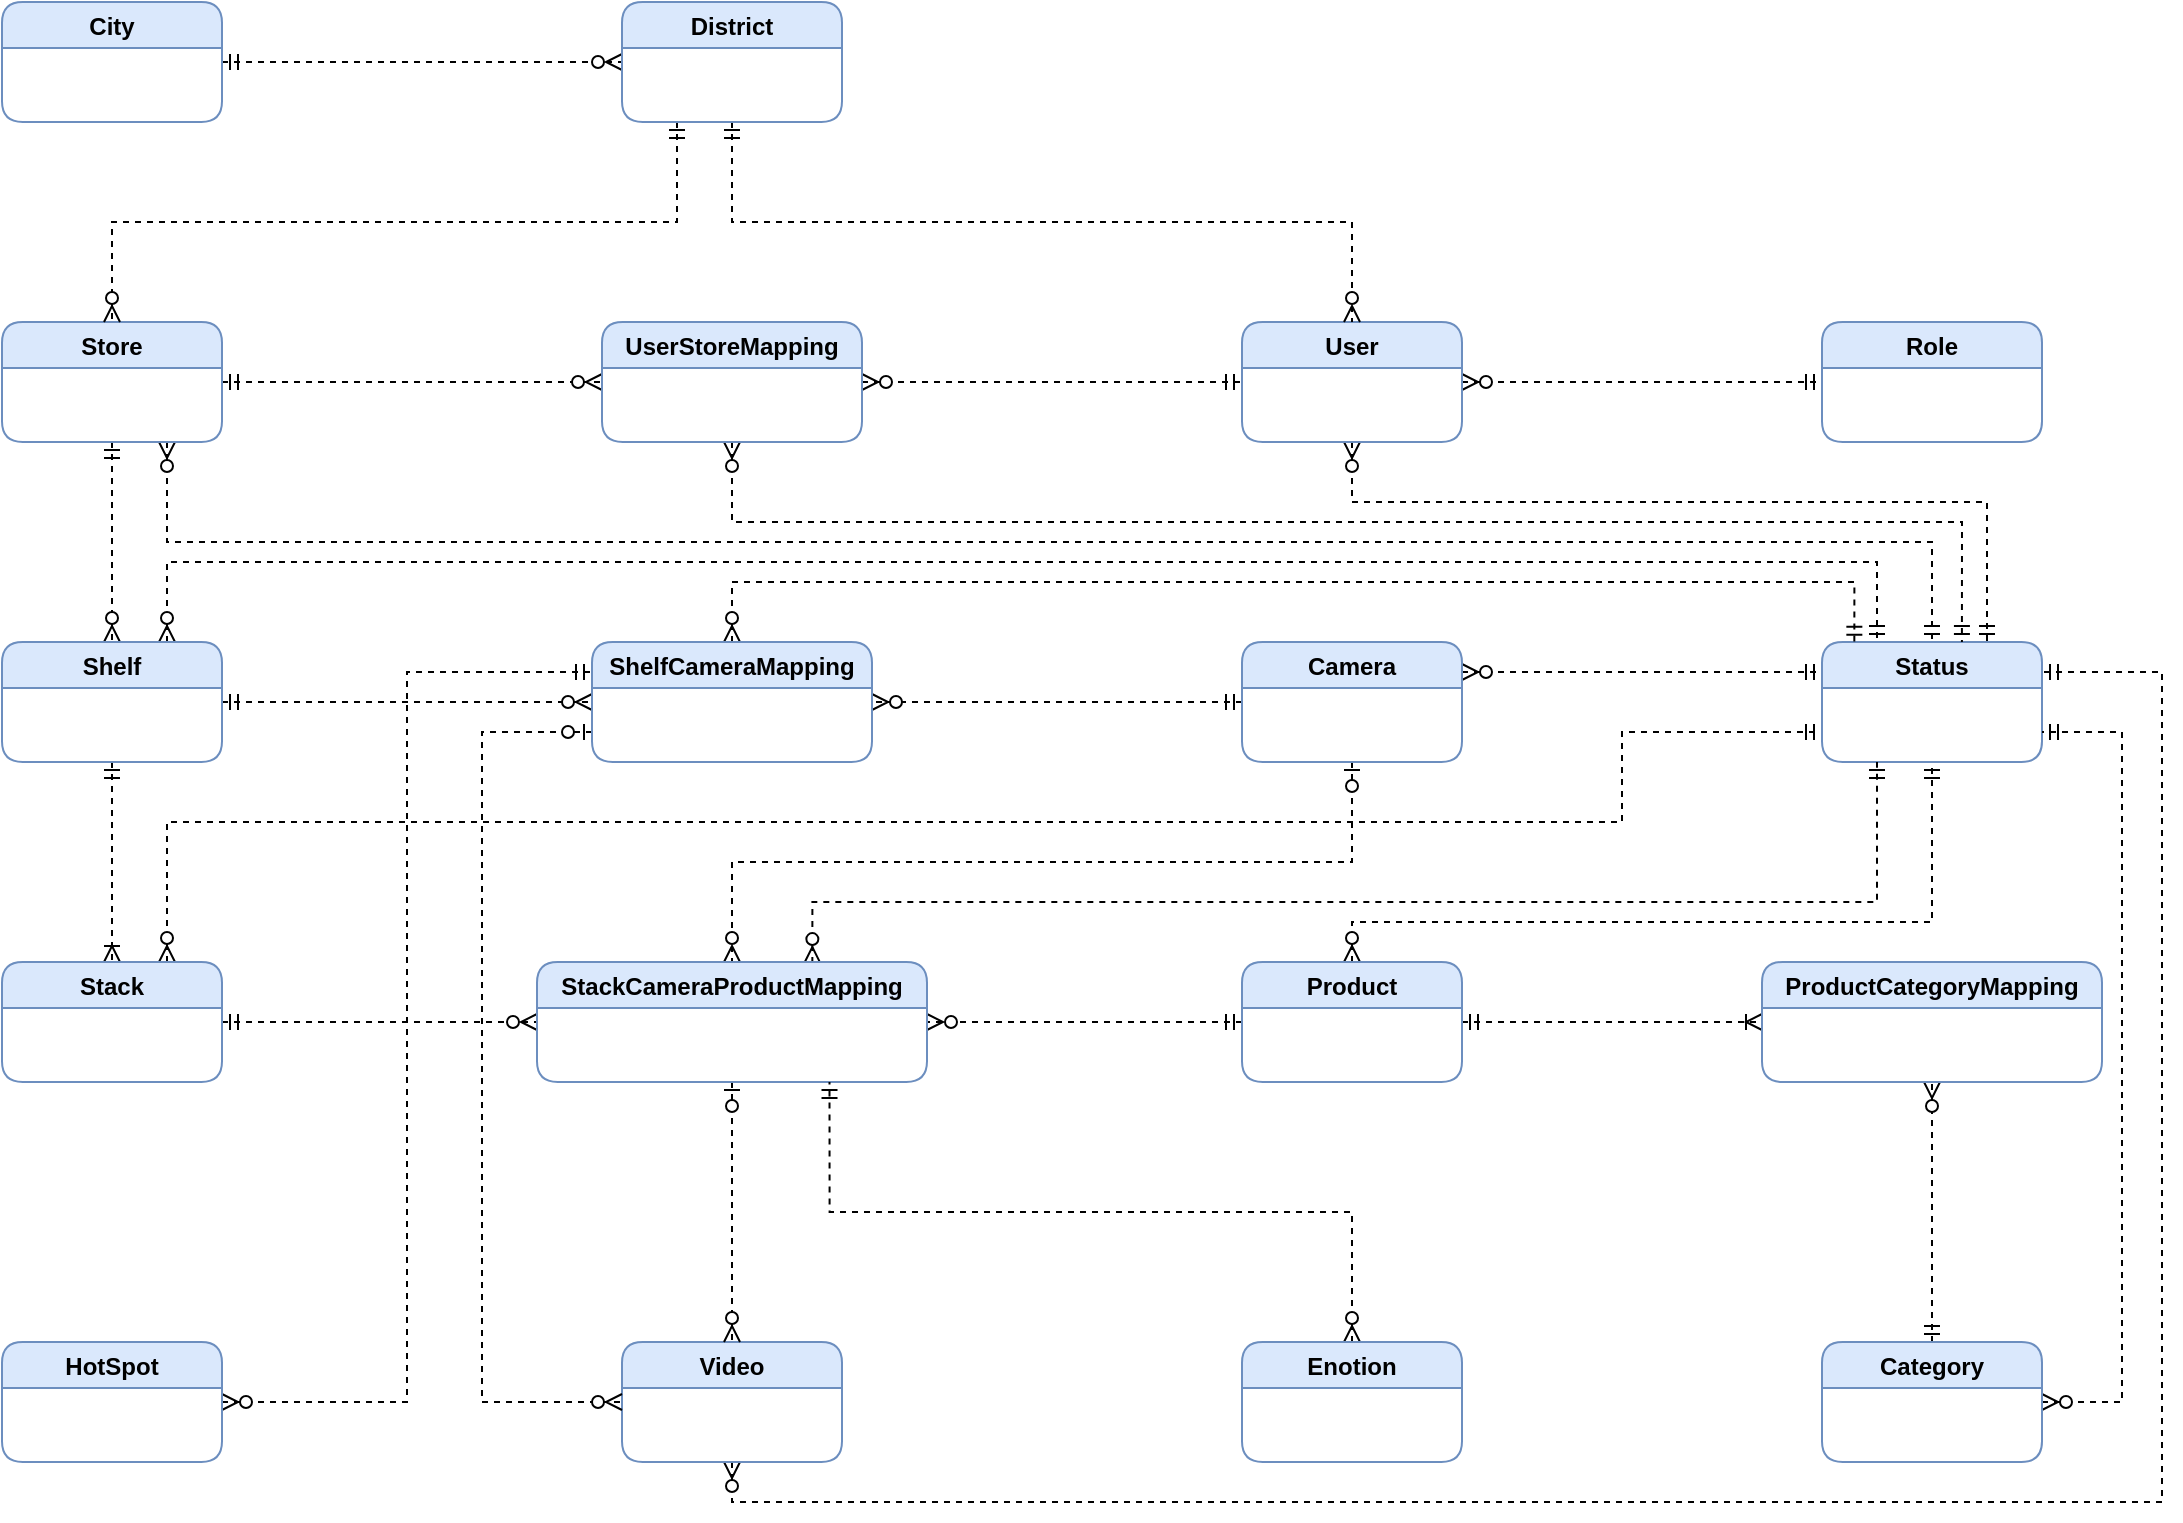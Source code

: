 <mxfile version="14.5.1" type="device" pages="4"><diagram id="R2lEEEUBdFMjLlhIrx00" name="Conceptual"><mxGraphModel dx="1113" dy="1818" grid="1" gridSize="10" guides="1" tooltips="1" connect="1" arrows="1" fold="1" page="1" pageScale="1" pageWidth="850" pageHeight="1100" math="0" shadow="0" extFonts="Permanent Marker^https://fonts.googleapis.com/css?family=Permanent+Marker"><root><mxCell id="0"/><mxCell id="1" parent="0"/><mxCell id="g-MOq-PgDIgf3kgnS9Nm-67" style="edgeStyle=orthogonalEdgeStyle;rounded=0;sketch=0;orthogonalLoop=1;jettySize=auto;html=1;exitX=0.5;exitY=1;exitDx=0;exitDy=0;entryX=0.5;entryY=0;entryDx=0;entryDy=0;shadow=0;startArrow=ERmandOne;startFill=0;endArrow=ERzeroToMany;endFill=1;dashed=1;" edge="1" parent="1" source="g-MOq-PgDIgf3kgnS9Nm-48" target="g-MOq-PgDIgf3kgnS9Nm-53"><mxGeometry relative="1" as="geometry"/></mxCell><mxCell id="g-MOq-PgDIgf3kgnS9Nm-84" style="edgeStyle=orthogonalEdgeStyle;rounded=0;sketch=0;orthogonalLoop=1;jettySize=auto;html=1;exitX=1;exitY=0.5;exitDx=0;exitDy=0;entryX=0;entryY=0.5;entryDx=0;entryDy=0;shadow=0;startArrow=ERmandOne;startFill=0;endArrow=ERzeroToMany;endFill=1;dashed=1;" edge="1" parent="1" source="g-MOq-PgDIgf3kgnS9Nm-48" target="g-MOq-PgDIgf3kgnS9Nm-83"><mxGeometry relative="1" as="geometry"/></mxCell><mxCell id="g-MOq-PgDIgf3kgnS9Nm-98" style="edgeStyle=orthogonalEdgeStyle;rounded=0;sketch=0;orthogonalLoop=1;jettySize=auto;html=1;exitX=0.75;exitY=1;exitDx=0;exitDy=0;entryX=0.5;entryY=0;entryDx=0;entryDy=0;shadow=0;startArrow=ERzeroToMany;startFill=1;endArrow=ERmandOne;endFill=0;dashed=1;" edge="1" parent="1" source="g-MOq-PgDIgf3kgnS9Nm-48" target="g-MOq-PgDIgf3kgnS9Nm-55"><mxGeometry relative="1" as="geometry"/></mxCell><mxCell id="g-MOq-PgDIgf3kgnS9Nm-48" value="Store" style="swimlane;rounded=1;fillColor=#dae8fc;strokeColor=#6c8ebf;" vertex="1" parent="1"><mxGeometry x="110" y="110" width="110" height="60" as="geometry"/></mxCell><mxCell id="g-MOq-PgDIgf3kgnS9Nm-65" style="edgeStyle=orthogonalEdgeStyle;rounded=0;sketch=0;orthogonalLoop=1;jettySize=auto;html=1;exitX=1;exitY=0.5;exitDx=0;exitDy=0;entryX=0;entryY=0.5;entryDx=0;entryDy=0;shadow=0;startArrow=ERzeroToMany;startFill=1;endArrow=ERmandOne;endFill=0;dashed=1;" edge="1" parent="1" source="g-MOq-PgDIgf3kgnS9Nm-49" target="g-MOq-PgDIgf3kgnS9Nm-52"><mxGeometry relative="1" as="geometry"/></mxCell><mxCell id="g-MOq-PgDIgf3kgnS9Nm-108" style="edgeStyle=orthogonalEdgeStyle;rounded=0;sketch=0;orthogonalLoop=1;jettySize=auto;html=1;exitX=0.5;exitY=1;exitDx=0;exitDy=0;entryX=0.75;entryY=0;entryDx=0;entryDy=0;shadow=0;startArrow=ERzeroToMany;startFill=1;endArrow=ERmandOne;endFill=0;dashed=1;" edge="1" parent="1" source="g-MOq-PgDIgf3kgnS9Nm-49" target="g-MOq-PgDIgf3kgnS9Nm-55"><mxGeometry relative="1" as="geometry"><Array as="points"><mxPoint x="785" y="200"/><mxPoint x="1103" y="200"/></Array></mxGeometry></mxCell><mxCell id="g-MOq-PgDIgf3kgnS9Nm-49" value="User" style="swimlane;rounded=1;fillColor=#dae8fc;strokeColor=#6c8ebf;" vertex="1" parent="1"><mxGeometry x="730" y="110" width="110" height="60" as="geometry"/></mxCell><mxCell id="g-MOq-PgDIgf3kgnS9Nm-62" style="edgeStyle=orthogonalEdgeStyle;rounded=0;sketch=0;orthogonalLoop=1;jettySize=auto;html=1;exitX=1;exitY=0.5;exitDx=0;exitDy=0;entryX=0;entryY=0.5;entryDx=0;entryDy=0;shadow=0;startArrow=ERmandOne;startFill=0;endArrow=ERzeroToMany;endFill=1;dashed=1;" edge="1" parent="1" source="g-MOq-PgDIgf3kgnS9Nm-50" target="g-MOq-PgDIgf3kgnS9Nm-51"><mxGeometry relative="1" as="geometry"/></mxCell><mxCell id="g-MOq-PgDIgf3kgnS9Nm-50" value="City" style="swimlane;rounded=1;fillColor=#dae8fc;strokeColor=#6c8ebf;" vertex="1" parent="1"><mxGeometry x="110" y="-50" width="110" height="60" as="geometry"/></mxCell><mxCell id="g-MOq-PgDIgf3kgnS9Nm-63" style="edgeStyle=orthogonalEdgeStyle;rounded=0;sketch=0;orthogonalLoop=1;jettySize=auto;html=1;exitX=0.5;exitY=1;exitDx=0;exitDy=0;entryX=0.5;entryY=0;entryDx=0;entryDy=0;shadow=0;startArrow=ERmandOne;startFill=0;endArrow=ERzeroToMany;endFill=1;dashed=1;" edge="1" parent="1" source="g-MOq-PgDIgf3kgnS9Nm-51" target="g-MOq-PgDIgf3kgnS9Nm-49"><mxGeometry relative="1" as="geometry"/></mxCell><mxCell id="g-MOq-PgDIgf3kgnS9Nm-64" style="edgeStyle=orthogonalEdgeStyle;rounded=0;sketch=0;orthogonalLoop=1;jettySize=auto;html=1;exitX=0.25;exitY=1;exitDx=0;exitDy=0;shadow=0;startArrow=ERmandOne;startFill=0;endArrow=ERzeroToMany;endFill=1;dashed=1;" edge="1" parent="1" source="g-MOq-PgDIgf3kgnS9Nm-51" target="g-MOq-PgDIgf3kgnS9Nm-48"><mxGeometry relative="1" as="geometry"/></mxCell><mxCell id="g-MOq-PgDIgf3kgnS9Nm-51" value="District" style="swimlane;rounded=1;fillColor=#dae8fc;strokeColor=#6c8ebf;" vertex="1" parent="1"><mxGeometry x="420" y="-50" width="110" height="60" as="geometry"/></mxCell><mxCell id="g-MOq-PgDIgf3kgnS9Nm-52" value="Role" style="swimlane;rounded=1;fillColor=#dae8fc;strokeColor=#6c8ebf;" vertex="1" parent="1"><mxGeometry x="1020" y="110" width="110" height="60" as="geometry"/></mxCell><mxCell id="g-MOq-PgDIgf3kgnS9Nm-68" style="edgeStyle=orthogonalEdgeStyle;rounded=0;sketch=0;orthogonalLoop=1;jettySize=auto;html=1;exitX=0.5;exitY=1;exitDx=0;exitDy=0;shadow=0;startArrow=ERmandOne;startFill=0;endArrow=ERoneToMany;endFill=0;dashed=1;" edge="1" parent="1" source="g-MOq-PgDIgf3kgnS9Nm-53" target="g-MOq-PgDIgf3kgnS9Nm-54"><mxGeometry relative="1" as="geometry"/></mxCell><mxCell id="g-MOq-PgDIgf3kgnS9Nm-80" style="edgeStyle=orthogonalEdgeStyle;rounded=0;sketch=0;orthogonalLoop=1;jettySize=auto;html=1;exitX=1;exitY=0.5;exitDx=0;exitDy=0;entryX=0;entryY=0.5;entryDx=0;entryDy=0;shadow=0;startArrow=ERmandOne;startFill=0;endArrow=ERzeroToMany;endFill=1;dashed=1;" edge="1" parent="1" source="g-MOq-PgDIgf3kgnS9Nm-53" target="g-MOq-PgDIgf3kgnS9Nm-77"><mxGeometry relative="1" as="geometry"/></mxCell><mxCell id="g-MOq-PgDIgf3kgnS9Nm-99" style="edgeStyle=orthogonalEdgeStyle;rounded=0;sketch=0;orthogonalLoop=1;jettySize=auto;html=1;exitX=0.75;exitY=0;exitDx=0;exitDy=0;entryX=0.25;entryY=0;entryDx=0;entryDy=0;shadow=0;startArrow=ERzeroToMany;startFill=1;endArrow=ERmandOne;endFill=0;dashed=1;" edge="1" parent="1" source="g-MOq-PgDIgf3kgnS9Nm-53" target="g-MOq-PgDIgf3kgnS9Nm-55"><mxGeometry relative="1" as="geometry"><Array as="points"><mxPoint x="192" y="230"/><mxPoint x="1048" y="230"/></Array></mxGeometry></mxCell><mxCell id="g-MOq-PgDIgf3kgnS9Nm-53" value="Shelf" style="swimlane;rounded=1;fillColor=#dae8fc;strokeColor=#6c8ebf;" vertex="1" parent="1"><mxGeometry x="110" y="270" width="110" height="60" as="geometry"/></mxCell><mxCell id="g-MOq-PgDIgf3kgnS9Nm-82" style="edgeStyle=orthogonalEdgeStyle;rounded=0;sketch=0;orthogonalLoop=1;jettySize=auto;html=1;exitX=1;exitY=0.5;exitDx=0;exitDy=0;entryX=0;entryY=0.5;entryDx=0;entryDy=0;shadow=0;startArrow=ERmandOne;startFill=0;endArrow=ERzeroToMany;endFill=1;dashed=1;" edge="1" parent="1" source="g-MOq-PgDIgf3kgnS9Nm-54" target="g-MOq-PgDIgf3kgnS9Nm-76"><mxGeometry relative="1" as="geometry"/></mxCell><mxCell id="g-MOq-PgDIgf3kgnS9Nm-105" style="edgeStyle=orthogonalEdgeStyle;rounded=0;sketch=0;orthogonalLoop=1;jettySize=auto;html=1;exitX=0.75;exitY=0;exitDx=0;exitDy=0;entryX=0;entryY=0.75;entryDx=0;entryDy=0;shadow=0;startArrow=ERzeroToMany;startFill=1;endArrow=ERmandOne;endFill=0;dashed=1;" edge="1" parent="1" source="g-MOq-PgDIgf3kgnS9Nm-54" target="g-MOq-PgDIgf3kgnS9Nm-55"><mxGeometry relative="1" as="geometry"><Array as="points"><mxPoint x="192" y="360"/><mxPoint x="920" y="360"/><mxPoint x="920" y="315"/></Array></mxGeometry></mxCell><mxCell id="g-MOq-PgDIgf3kgnS9Nm-54" value="Stack" style="swimlane;rounded=1;fillColor=#dae8fc;strokeColor=#6c8ebf;" vertex="1" parent="1"><mxGeometry x="110" y="430" width="110" height="60" as="geometry"/></mxCell><mxCell id="g-MOq-PgDIgf3kgnS9Nm-55" value="Status" style="swimlane;rounded=1;fillColor=#dae8fc;strokeColor=#6c8ebf;" vertex="1" parent="1"><mxGeometry x="1020" y="270" width="110" height="60" as="geometry"/></mxCell><mxCell id="g-MOq-PgDIgf3kgnS9Nm-87" style="edgeStyle=orthogonalEdgeStyle;rounded=0;sketch=0;orthogonalLoop=1;jettySize=auto;html=1;exitX=0;exitY=0.5;exitDx=0;exitDy=0;entryX=1;entryY=0.5;entryDx=0;entryDy=0;shadow=0;startArrow=ERmandOne;startFill=0;endArrow=ERzeroToMany;endFill=1;dashed=1;" edge="1" parent="1" source="g-MOq-PgDIgf3kgnS9Nm-56" target="g-MOq-PgDIgf3kgnS9Nm-76"><mxGeometry relative="1" as="geometry"/></mxCell><mxCell id="g-MOq-PgDIgf3kgnS9Nm-102" style="edgeStyle=orthogonalEdgeStyle;rounded=0;sketch=0;orthogonalLoop=1;jettySize=auto;html=1;exitX=0.5;exitY=0;exitDx=0;exitDy=0;entryX=0.5;entryY=1;entryDx=0;entryDy=0;shadow=0;startArrow=ERzeroToMany;startFill=1;endArrow=ERmandOne;endFill=0;dashed=1;" edge="1" parent="1" source="g-MOq-PgDIgf3kgnS9Nm-56" target="g-MOq-PgDIgf3kgnS9Nm-55"><mxGeometry relative="1" as="geometry"><Array as="points"><mxPoint x="785" y="410"/><mxPoint x="1075" y="410"/></Array></mxGeometry></mxCell><mxCell id="g-MOq-PgDIgf3kgnS9Nm-111" style="edgeStyle=orthogonalEdgeStyle;rounded=0;sketch=0;orthogonalLoop=1;jettySize=auto;html=1;exitX=1;exitY=0.5;exitDx=0;exitDy=0;entryX=0;entryY=0.5;entryDx=0;entryDy=0;shadow=0;startArrow=ERmandOne;startFill=0;endArrow=ERoneToMany;endFill=0;dashed=1;" edge="1" parent="1" source="g-MOq-PgDIgf3kgnS9Nm-56" target="g-MOq-PgDIgf3kgnS9Nm-110"><mxGeometry relative="1" as="geometry"/></mxCell><mxCell id="g-MOq-PgDIgf3kgnS9Nm-56" value="Product" style="swimlane;rounded=1;fillColor=#dae8fc;strokeColor=#6c8ebf;" vertex="1" parent="1"><mxGeometry x="730" y="430" width="110" height="60" as="geometry"/></mxCell><mxCell id="g-MOq-PgDIgf3kgnS9Nm-112" style="edgeStyle=orthogonalEdgeStyle;rounded=0;sketch=0;orthogonalLoop=1;jettySize=auto;html=1;exitX=0.5;exitY=0;exitDx=0;exitDy=0;entryX=0.5;entryY=1;entryDx=0;entryDy=0;shadow=0;startArrow=ERmandOne;startFill=0;endArrow=ERzeroToMany;endFill=1;dashed=1;" edge="1" parent="1" source="g-MOq-PgDIgf3kgnS9Nm-57" target="g-MOq-PgDIgf3kgnS9Nm-110"><mxGeometry relative="1" as="geometry"/></mxCell><mxCell id="g-MOq-PgDIgf3kgnS9Nm-113" style="edgeStyle=orthogonalEdgeStyle;rounded=0;sketch=0;orthogonalLoop=1;jettySize=auto;html=1;exitX=1;exitY=0.5;exitDx=0;exitDy=0;entryX=1;entryY=0.75;entryDx=0;entryDy=0;shadow=0;startArrow=ERzeroToMany;startFill=1;endArrow=ERmandOne;endFill=0;dashed=1;" edge="1" parent="1" source="g-MOq-PgDIgf3kgnS9Nm-57" target="g-MOq-PgDIgf3kgnS9Nm-55"><mxGeometry relative="1" as="geometry"><Array as="points"><mxPoint x="1170" y="650"/><mxPoint x="1170" y="315"/></Array></mxGeometry></mxCell><mxCell id="g-MOq-PgDIgf3kgnS9Nm-57" value="Category" style="swimlane;rounded=1;fillColor=#dae8fc;strokeColor=#6c8ebf;" vertex="1" parent="1"><mxGeometry x="1020" y="620" width="110" height="60" as="geometry"/></mxCell><mxCell id="g-MOq-PgDIgf3kgnS9Nm-81" style="edgeStyle=orthogonalEdgeStyle;rounded=0;sketch=0;orthogonalLoop=1;jettySize=auto;html=1;exitX=0;exitY=0.5;exitDx=0;exitDy=0;entryX=1;entryY=0.5;entryDx=0;entryDy=0;shadow=0;startArrow=ERmandOne;startFill=0;endArrow=ERzeroToMany;endFill=1;dashed=1;" edge="1" parent="1" source="g-MOq-PgDIgf3kgnS9Nm-58" target="g-MOq-PgDIgf3kgnS9Nm-77"><mxGeometry relative="1" as="geometry"/></mxCell><mxCell id="g-MOq-PgDIgf3kgnS9Nm-86" style="edgeStyle=orthogonalEdgeStyle;rounded=0;sketch=0;orthogonalLoop=1;jettySize=auto;html=1;exitX=0.5;exitY=1;exitDx=0;exitDy=0;entryX=0.5;entryY=0;entryDx=0;entryDy=0;shadow=0;startArrow=ERzeroToOne;startFill=1;endArrow=ERzeroToMany;endFill=1;dashed=1;" edge="1" parent="1" source="g-MOq-PgDIgf3kgnS9Nm-58" target="g-MOq-PgDIgf3kgnS9Nm-76"><mxGeometry relative="1" as="geometry"/></mxCell><mxCell id="g-MOq-PgDIgf3kgnS9Nm-100" style="edgeStyle=orthogonalEdgeStyle;rounded=0;sketch=0;orthogonalLoop=1;jettySize=auto;html=1;exitX=1;exitY=0.25;exitDx=0;exitDy=0;entryX=0;entryY=0.25;entryDx=0;entryDy=0;shadow=0;startArrow=ERzeroToMany;startFill=1;endArrow=ERmandOne;endFill=0;dashed=1;" edge="1" parent="1" source="g-MOq-PgDIgf3kgnS9Nm-58" target="g-MOq-PgDIgf3kgnS9Nm-55"><mxGeometry relative="1" as="geometry"/></mxCell><mxCell id="g-MOq-PgDIgf3kgnS9Nm-58" value="Camera" style="swimlane;rounded=1;fillColor=#dae8fc;strokeColor=#6c8ebf;" vertex="1" parent="1"><mxGeometry x="730" y="270" width="110" height="60" as="geometry"/></mxCell><mxCell id="g-MOq-PgDIgf3kgnS9Nm-109" style="edgeStyle=orthogonalEdgeStyle;rounded=0;sketch=0;orthogonalLoop=1;jettySize=auto;html=1;exitX=0.5;exitY=1;exitDx=0;exitDy=0;entryX=1;entryY=0.25;entryDx=0;entryDy=0;shadow=0;startArrow=ERzeroToMany;startFill=1;endArrow=ERmandOne;endFill=0;dashed=1;" edge="1" parent="1" source="g-MOq-PgDIgf3kgnS9Nm-74" target="g-MOq-PgDIgf3kgnS9Nm-55"><mxGeometry relative="1" as="geometry"><Array as="points"><mxPoint x="475" y="700"/><mxPoint x="1190" y="700"/><mxPoint x="1190" y="285"/></Array></mxGeometry></mxCell><mxCell id="g-MOq-PgDIgf3kgnS9Nm-74" value="Video" style="swimlane;rounded=1;fillColor=#dae8fc;strokeColor=#6c8ebf;" vertex="1" parent="1"><mxGeometry x="420" y="620" width="110" height="60" as="geometry"/></mxCell><mxCell id="g-MOq-PgDIgf3kgnS9Nm-88" style="edgeStyle=orthogonalEdgeStyle;rounded=0;sketch=0;orthogonalLoop=1;jettySize=auto;html=1;exitX=0.5;exitY=1;exitDx=0;exitDy=0;entryX=0.5;entryY=0;entryDx=0;entryDy=0;shadow=0;startArrow=ERzeroToOne;startFill=1;endArrow=ERzeroToMany;endFill=1;dashed=1;" edge="1" parent="1" source="g-MOq-PgDIgf3kgnS9Nm-76" target="g-MOq-PgDIgf3kgnS9Nm-74"><mxGeometry relative="1" as="geometry"/></mxCell><mxCell id="g-MOq-PgDIgf3kgnS9Nm-104" style="edgeStyle=orthogonalEdgeStyle;rounded=0;sketch=0;orthogonalLoop=1;jettySize=auto;html=1;exitX=0.706;exitY=0.009;exitDx=0;exitDy=0;entryX=0.25;entryY=1;entryDx=0;entryDy=0;shadow=0;startArrow=ERzeroToMany;startFill=1;endArrow=ERmandOne;endFill=0;exitPerimeter=0;dashed=1;" edge="1" parent="1" source="g-MOq-PgDIgf3kgnS9Nm-76" target="g-MOq-PgDIgf3kgnS9Nm-55"><mxGeometry relative="1" as="geometry"><Array as="points"><mxPoint x="515" y="400"/><mxPoint x="1048" y="400"/></Array></mxGeometry></mxCell><mxCell id="g-MOq-PgDIgf3kgnS9Nm-76" value="StackCameraProductMapping" style="swimlane;rounded=1;fillColor=#dae8fc;strokeColor=#6c8ebf;" vertex="1" parent="1"><mxGeometry x="377.5" y="430" width="195" height="60" as="geometry"/></mxCell><mxCell id="g-MOq-PgDIgf3kgnS9Nm-93" style="edgeStyle=orthogonalEdgeStyle;rounded=0;sketch=0;orthogonalLoop=1;jettySize=auto;html=1;exitX=0;exitY=0.75;exitDx=0;exitDy=0;shadow=0;startArrow=ERzeroToOne;startFill=1;endArrow=ERzeroToMany;endFill=1;dashed=1;" edge="1" parent="1" source="g-MOq-PgDIgf3kgnS9Nm-77"><mxGeometry relative="1" as="geometry"><mxPoint x="420" y="650" as="targetPoint"/><Array as="points"><mxPoint x="350" y="315"/><mxPoint x="350" y="650"/></Array></mxGeometry></mxCell><mxCell id="g-MOq-PgDIgf3kgnS9Nm-101" style="edgeStyle=orthogonalEdgeStyle;rounded=0;sketch=0;orthogonalLoop=1;jettySize=auto;html=1;exitX=0.5;exitY=0;exitDx=0;exitDy=0;entryX=0.147;entryY=0.007;entryDx=0;entryDy=0;entryPerimeter=0;shadow=0;startArrow=ERzeroToMany;startFill=1;endArrow=ERmandOne;endFill=0;dashed=1;" edge="1" parent="1" source="g-MOq-PgDIgf3kgnS9Nm-77" target="g-MOq-PgDIgf3kgnS9Nm-55"><mxGeometry relative="1" as="geometry"><Array as="points"><mxPoint x="475" y="240"/><mxPoint x="1036" y="240"/></Array></mxGeometry></mxCell><mxCell id="g-MOq-PgDIgf3kgnS9Nm-77" value="ShelfCameraMapping" style="swimlane;rounded=1;fillColor=#dae8fc;strokeColor=#6c8ebf;" vertex="1" parent="1"><mxGeometry x="405" y="270" width="140" height="60" as="geometry"/></mxCell><mxCell id="09C0ujnml3BIqpC5Dqen-2" style="edgeStyle=orthogonalEdgeStyle;rounded=0;sketch=0;orthogonalLoop=1;jettySize=auto;html=1;exitX=1;exitY=0.5;exitDx=0;exitDy=0;entryX=0;entryY=0.25;entryDx=0;entryDy=0;shadow=0;startArrow=ERzeroToMany;startFill=1;endArrow=ERmandOne;endFill=0;strokeWidth=1;fontSize=18;dashed=1;" edge="1" parent="1" source="g-MOq-PgDIgf3kgnS9Nm-78" target="g-MOq-PgDIgf3kgnS9Nm-77"><mxGeometry relative="1" as="geometry"/></mxCell><mxCell id="g-MOq-PgDIgf3kgnS9Nm-78" value="HotSpot" style="swimlane;rounded=1;fillColor=#dae8fc;strokeColor=#6c8ebf;" vertex="1" parent="1"><mxGeometry x="110" y="620" width="110" height="60" as="geometry"/></mxCell><mxCell id="09C0ujnml3BIqpC5Dqen-5" style="edgeStyle=orthogonalEdgeStyle;rounded=0;sketch=0;orthogonalLoop=1;jettySize=auto;html=1;exitX=0.5;exitY=0;exitDx=0;exitDy=0;entryX=0.75;entryY=1;entryDx=0;entryDy=0;shadow=0;startArrow=ERzeroToMany;startFill=1;endArrow=ERmandOne;endFill=0;strokeWidth=1;fontSize=18;dashed=1;" edge="1" parent="1" source="g-MOq-PgDIgf3kgnS9Nm-79" target="g-MOq-PgDIgf3kgnS9Nm-76"><mxGeometry relative="1" as="geometry"/></mxCell><mxCell id="g-MOq-PgDIgf3kgnS9Nm-79" value="Enotion" style="swimlane;rounded=1;fillColor=#dae8fc;strokeColor=#6c8ebf;" vertex="1" parent="1"><mxGeometry x="730" y="620" width="110" height="60" as="geometry"/></mxCell><mxCell id="g-MOq-PgDIgf3kgnS9Nm-85" style="edgeStyle=orthogonalEdgeStyle;rounded=0;sketch=0;orthogonalLoop=1;jettySize=auto;html=1;exitX=1;exitY=0.5;exitDx=0;exitDy=0;entryX=0;entryY=0.5;entryDx=0;entryDy=0;shadow=0;startArrow=ERzeroToMany;startFill=1;endArrow=ERmandOne;endFill=0;dashed=1;" edge="1" parent="1" source="g-MOq-PgDIgf3kgnS9Nm-83" target="g-MOq-PgDIgf3kgnS9Nm-49"><mxGeometry relative="1" as="geometry"/></mxCell><mxCell id="g-MOq-PgDIgf3kgnS9Nm-107" style="edgeStyle=orthogonalEdgeStyle;rounded=0;sketch=0;orthogonalLoop=1;jettySize=auto;html=1;exitX=0.5;exitY=1;exitDx=0;exitDy=0;entryX=0.636;entryY=0;entryDx=0;entryDy=0;entryPerimeter=0;shadow=0;startArrow=ERzeroToMany;startFill=1;endArrow=ERmandOne;endFill=0;dashed=1;" edge="1" parent="1" source="g-MOq-PgDIgf3kgnS9Nm-83" target="g-MOq-PgDIgf3kgnS9Nm-55"><mxGeometry relative="1" as="geometry"><Array as="points"><mxPoint x="475" y="210"/><mxPoint x="1090" y="210"/></Array></mxGeometry></mxCell><mxCell id="g-MOq-PgDIgf3kgnS9Nm-83" value="UserStoreMapping" style="swimlane;rounded=1;fillColor=#dae8fc;strokeColor=#6c8ebf;" vertex="1" parent="1"><mxGeometry x="410" y="110" width="130" height="60" as="geometry"/></mxCell><mxCell id="g-MOq-PgDIgf3kgnS9Nm-110" value="ProductCategoryMapping" style="swimlane;rounded=1;fillColor=#dae8fc;strokeColor=#6c8ebf;" vertex="1" parent="1"><mxGeometry x="990" y="430" width="170" height="60" as="geometry"/></mxCell></root></mxGraphModel></diagram><diagram name="Logical" id="DS_-6yHnGxRWijpHgjxv"><mxGraphModel dx="1892" dy="1220" grid="1" gridSize="10" guides="1" tooltips="1" connect="1" arrows="1" fold="1" page="1" pageScale="1" pageWidth="850" pageHeight="1100" math="0" shadow="0" extFonts="Permanent Marker^https://fonts.googleapis.com/css?family=Permanent+Marker"><root><mxCell id="7NFzOr63FUbuYqUJcmt0-0"/><mxCell id="7NFzOr63FUbuYqUJcmt0-1" parent="7NFzOr63FUbuYqUJcmt0-0"/><mxCell id="LfBENC4EPOBUW9k0Mx9O-1" style="edgeStyle=orthogonalEdgeStyle;rounded=0;sketch=0;orthogonalLoop=1;jettySize=auto;html=1;exitX=0.5;exitY=0;exitDx=0;exitDy=0;entryX=0.313;entryY=1;entryDx=0;entryDy=0;entryPerimeter=0;shadow=0;startArrow=ERzeroToMany;startFill=1;endArrow=ERmandOne;endFill=0;strokeWidth=1;fontSize=18;endSize=8;startSize=8;dashed=1;dashPattern=1 1;" edge="1" parent="7NFzOr63FUbuYqUJcmt0-1" source="hp9SBqcKuiIBNKA1Yco_-16" target="hp9SBqcKuiIBNKA1Yco_-51"><mxGeometry relative="1" as="geometry"/></mxCell><mxCell id="fkstbkKHJpZzfGj4WVBW-12" style="edgeStyle=orthogonalEdgeStyle;rounded=0;sketch=0;orthogonalLoop=1;jettySize=auto;html=1;exitX=0.75;exitY=0;exitDx=0;exitDy=0;entryX=0.75;entryY=0;entryDx=0;entryDy=0;shadow=0;startArrow=ERzeroToMany;startFill=1;endArrow=ERmandOne;endFill=0;strokeWidth=1;fontSize=18;endSize=8;startSize=8;dashed=1;dashPattern=1 1;" edge="1" parent="7NFzOr63FUbuYqUJcmt0-1" source="hp9SBqcKuiIBNKA1Yco_-16" target="hp9SBqcKuiIBNKA1Yco_-52"><mxGeometry relative="1" as="geometry"><Array as="points"><mxPoint x="140" y="140"/><mxPoint x="1290" y="140"/></Array></mxGeometry></mxCell><mxCell id="hp9SBqcKuiIBNKA1Yco_-16" value="Store" style="swimlane;fontStyle=0;childLayout=stackLayout;horizontal=1;startSize=26;horizontalStack=0;resizeParent=1;resizeParentMax=0;resizeLast=0;collapsible=1;marginBottom=0;align=center;fontSize=18;rounded=1;sketch=0;fillColor=#dae8fc;strokeColor=#6c8ebf;" vertex="1" parent="7NFzOr63FUbuYqUJcmt0-1"><mxGeometry x="20" y="180" width="160" height="206" as="geometry"/></mxCell><mxCell id="hp9SBqcKuiIBNKA1Yco_-17" value="StoreName" style="text;strokeColor=none;fillColor=none;spacingLeft=4;spacingRight=4;overflow=hidden;rotatable=0;points=[[0,0.5],[1,0.5]];portConstraint=eastwest;fontSize=18;" vertex="1" parent="hp9SBqcKuiIBNKA1Yco_-16"><mxGeometry y="26" width="160" height="30" as="geometry"/></mxCell><mxCell id="hp9SBqcKuiIBNKA1Yco_-18" value="ImageURL" style="text;strokeColor=none;fillColor=none;spacingLeft=4;spacingRight=4;overflow=hidden;rotatable=0;points=[[0,0.5],[1,0.5]];portConstraint=eastwest;fontSize=18;" vertex="1" parent="hp9SBqcKuiIBNKA1Yco_-16"><mxGeometry y="56" width="160" height="30" as="geometry"/></mxCell><mxCell id="hp9SBqcKuiIBNKA1Yco_-19" value="Address" style="text;strokeColor=none;fillColor=none;spacingLeft=4;spacingRight=4;overflow=hidden;rotatable=0;points=[[0,0.5],[1,0.5]];portConstraint=eastwest;fontSize=18;" vertex="1" parent="hp9SBqcKuiIBNKA1Yco_-16"><mxGeometry y="86" width="160" height="30" as="geometry"/></mxCell><mxCell id="hp9SBqcKuiIBNKA1Yco_-20" value="CreatedTime" style="text;strokeColor=none;fillColor=none;spacingLeft=4;spacingRight=4;overflow=hidden;rotatable=0;points=[[0,0.5],[1,0.5]];portConstraint=eastwest;fontSize=18;" vertex="1" parent="hp9SBqcKuiIBNKA1Yco_-16"><mxGeometry y="116" width="160" height="30" as="geometry"/></mxCell><mxCell id="hp9SBqcKuiIBNKA1Yco_-21" value="UpdatedTime" style="text;strokeColor=none;fillColor=none;spacingLeft=4;spacingRight=4;overflow=hidden;rotatable=0;points=[[0,0.5],[1,0.5]];portConstraint=eastwest;fontSize=18;" vertex="1" parent="hp9SBqcKuiIBNKA1Yco_-16"><mxGeometry y="146" width="160" height="30" as="geometry"/></mxCell><mxCell id="hp9SBqcKuiIBNKA1Yco_-22" value="ReasonInactive" style="text;strokeColor=none;fillColor=none;spacingLeft=4;spacingRight=4;overflow=hidden;rotatable=0;points=[[0,0.5],[1,0.5]];portConstraint=eastwest;fontSize=18;" vertex="1" parent="hp9SBqcKuiIBNKA1Yco_-16"><mxGeometry y="176" width="160" height="30" as="geometry"/></mxCell><mxCell id="LfBENC4EPOBUW9k0Mx9O-2" style="edgeStyle=orthogonalEdgeStyle;rounded=0;sketch=0;orthogonalLoop=1;jettySize=auto;html=1;exitX=0.5;exitY=0;exitDx=0;exitDy=0;entryX=0.575;entryY=1;entryDx=0;entryDy=0;entryPerimeter=0;shadow=0;startArrow=ERzeroToMany;startFill=1;endArrow=ERmandOne;endFill=0;strokeWidth=1;fontSize=18;endSize=8;startSize=8;dashed=1;dashPattern=1 1;" edge="1" parent="7NFzOr63FUbuYqUJcmt0-1" source="hp9SBqcKuiIBNKA1Yco_-25" target="hp9SBqcKuiIBNKA1Yco_-51"><mxGeometry relative="1" as="geometry"/></mxCell><mxCell id="hp9SBqcKuiIBNKA1Yco_-25" value="User" style="swimlane;fontStyle=0;childLayout=stackLayout;horizontal=1;startSize=26;horizontalStack=0;resizeParent=1;resizeParentMax=0;resizeLast=0;collapsible=1;marginBottom=0;align=center;fontSize=18;rounded=1;sketch=0;fillColor=#dae8fc;strokeColor=#6c8ebf;" vertex="1" parent="7NFzOr63FUbuYqUJcmt0-1"><mxGeometry x="790" y="180" width="160" height="416" as="geometry"/></mxCell><mxCell id="hp9SBqcKuiIBNKA1Yco_-27" value="Username" style="text;strokeColor=none;fillColor=none;spacingLeft=4;spacingRight=4;overflow=hidden;rotatable=0;points=[[0,0.5],[1,0.5]];portConstraint=eastwest;fontSize=18;" vertex="1" parent="hp9SBqcKuiIBNKA1Yco_-25"><mxGeometry y="26" width="160" height="30" as="geometry"/></mxCell><mxCell id="hp9SBqcKuiIBNKA1Yco_-26" value="ImageURL" style="text;strokeColor=none;fillColor=none;spacingLeft=4;spacingRight=4;overflow=hidden;rotatable=0;points=[[0,0.5],[1,0.5]];portConstraint=eastwest;fontSize=18;" vertex="1" parent="hp9SBqcKuiIBNKA1Yco_-25"><mxGeometry y="56" width="160" height="30" as="geometry"/></mxCell><mxCell id="hp9SBqcKuiIBNKA1Yco_-28" value="Password" style="text;strokeColor=none;fillColor=none;spacingLeft=4;spacingRight=4;overflow=hidden;rotatable=0;points=[[0,0.5],[1,0.5]];portConstraint=eastwest;fontSize=18;" vertex="1" parent="hp9SBqcKuiIBNKA1Yco_-25"><mxGeometry y="86" width="160" height="30" as="geometry"/></mxCell><mxCell id="hp9SBqcKuiIBNKA1Yco_-29" value="Fullname" style="text;strokeColor=none;fillColor=none;spacingLeft=4;spacingRight=4;overflow=hidden;rotatable=0;points=[[0,0.5],[1,0.5]];portConstraint=eastwest;fontSize=18;" vertex="1" parent="hp9SBqcKuiIBNKA1Yco_-25"><mxGeometry y="116" width="160" height="30" as="geometry"/></mxCell><mxCell id="hp9SBqcKuiIBNKA1Yco_-30" value="Gender" style="text;strokeColor=none;fillColor=none;spacingLeft=4;spacingRight=4;overflow=hidden;rotatable=0;points=[[0,0.5],[1,0.5]];portConstraint=eastwest;fontSize=18;" vertex="1" parent="hp9SBqcKuiIBNKA1Yco_-25"><mxGeometry y="146" width="160" height="30" as="geometry"/></mxCell><mxCell id="hp9SBqcKuiIBNKA1Yco_-31" value="BrithDate" style="text;strokeColor=none;fillColor=none;spacingLeft=4;spacingRight=4;overflow=hidden;rotatable=0;points=[[0,0.5],[1,0.5]];portConstraint=eastwest;fontSize=18;" vertex="1" parent="hp9SBqcKuiIBNKA1Yco_-25"><mxGeometry y="176" width="160" height="30" as="geometry"/></mxCell><mxCell id="hp9SBqcKuiIBNKA1Yco_-32" value="IdentityCard" style="text;strokeColor=none;fillColor=none;spacingLeft=4;spacingRight=4;overflow=hidden;rotatable=0;points=[[0,0.5],[1,0.5]];portConstraint=eastwest;fontSize=18;" vertex="1" parent="hp9SBqcKuiIBNKA1Yco_-25"><mxGeometry y="206" width="160" height="30" as="geometry"/></mxCell><mxCell id="hp9SBqcKuiIBNKA1Yco_-33" value="Phone" style="text;strokeColor=none;fillColor=none;spacingLeft=4;spacingRight=4;overflow=hidden;rotatable=0;points=[[0,0.5],[1,0.5]];portConstraint=eastwest;fontSize=18;" vertex="1" parent="hp9SBqcKuiIBNKA1Yco_-25"><mxGeometry y="236" width="160" height="30" as="geometry"/></mxCell><mxCell id="hp9SBqcKuiIBNKA1Yco_-34" value="Email" style="text;strokeColor=none;fillColor=none;spacingLeft=4;spacingRight=4;overflow=hidden;rotatable=0;points=[[0,0.5],[1,0.5]];portConstraint=eastwest;fontSize=18;" vertex="1" parent="hp9SBqcKuiIBNKA1Yco_-25"><mxGeometry y="266" width="160" height="30" as="geometry"/></mxCell><mxCell id="hp9SBqcKuiIBNKA1Yco_-35" value="Address" style="text;strokeColor=none;fillColor=none;spacingLeft=4;spacingRight=4;overflow=hidden;rotatable=0;points=[[0,0.5],[1,0.5]];portConstraint=eastwest;fontSize=18;" vertex="1" parent="hp9SBqcKuiIBNKA1Yco_-25"><mxGeometry y="296" width="160" height="30" as="geometry"/></mxCell><mxCell id="hp9SBqcKuiIBNKA1Yco_-36" value="CreatedTime" style="text;strokeColor=none;fillColor=none;spacingLeft=4;spacingRight=4;overflow=hidden;rotatable=0;points=[[0,0.5],[1,0.5]];portConstraint=eastwest;fontSize=18;" vertex="1" parent="hp9SBqcKuiIBNKA1Yco_-25"><mxGeometry y="326" width="160" height="30" as="geometry"/></mxCell><mxCell id="hp9SBqcKuiIBNKA1Yco_-37" value="UpdatedTime" style="text;strokeColor=none;fillColor=none;spacingLeft=4;spacingRight=4;overflow=hidden;rotatable=0;points=[[0,0.5],[1,0.5]];portConstraint=eastwest;fontSize=18;" vertex="1" parent="hp9SBqcKuiIBNKA1Yco_-25"><mxGeometry y="356" width="160" height="30" as="geometry"/></mxCell><mxCell id="hp9SBqcKuiIBNKA1Yco_-38" value="ReasonInactive" style="text;strokeColor=none;fillColor=none;spacingLeft=4;spacingRight=4;overflow=hidden;rotatable=0;points=[[0,0.5],[1,0.5]];portConstraint=eastwest;fontSize=18;" vertex="1" parent="hp9SBqcKuiIBNKA1Yco_-25"><mxGeometry y="386" width="160" height="30" as="geometry"/></mxCell><mxCell id="hp9SBqcKuiIBNKA1Yco_-40" value="Role" style="swimlane;fontStyle=0;childLayout=stackLayout;horizontal=1;startSize=26;horizontalStack=0;resizeParent=1;resizeParentMax=0;resizeLast=0;collapsible=1;marginBottom=0;align=center;fontSize=18;rounded=1;sketch=0;fillColor=#dae8fc;strokeColor=#6c8ebf;" vertex="1" parent="7NFzOr63FUbuYqUJcmt0-1"><mxGeometry x="1070" y="180" width="160" height="56" as="geometry"/></mxCell><mxCell id="hp9SBqcKuiIBNKA1Yco_-41" value="RoleName" style="text;strokeColor=none;fillColor=none;spacingLeft=4;spacingRight=4;overflow=hidden;rotatable=0;points=[[0,0.5],[1,0.5]];portConstraint=eastwest;fontSize=18;" vertex="1" parent="hp9SBqcKuiIBNKA1Yco_-40"><mxGeometry y="26" width="160" height="30" as="geometry"/></mxCell><mxCell id="hp9SBqcKuiIBNKA1Yco_-47" value="City" style="swimlane;fontStyle=0;childLayout=stackLayout;horizontal=1;startSize=26;horizontalStack=0;resizeParent=1;resizeParentMax=0;resizeLast=0;collapsible=1;marginBottom=0;align=center;fontSize=18;rounded=1;sketch=0;fillColor=#dae8fc;strokeColor=#6c8ebf;" vertex="1" parent="7NFzOr63FUbuYqUJcmt0-1"><mxGeometry x="20" y="10" width="160" height="56" as="geometry"/></mxCell><mxCell id="hp9SBqcKuiIBNKA1Yco_-48" value="CityName" style="text;strokeColor=none;fillColor=none;spacingLeft=4;spacingRight=4;overflow=hidden;rotatable=0;points=[[0,0.5],[1,0.5]];portConstraint=eastwest;fontSize=18;" vertex="1" parent="hp9SBqcKuiIBNKA1Yco_-47"><mxGeometry y="26" width="160" height="30" as="geometry"/></mxCell><mxCell id="hp9SBqcKuiIBNKA1Yco_-50" value="District" style="swimlane;fontStyle=0;childLayout=stackLayout;horizontal=1;startSize=26;horizontalStack=0;resizeParent=1;resizeParentMax=0;resizeLast=0;collapsible=1;marginBottom=0;align=center;fontSize=18;rounded=1;sketch=0;fillColor=#dae8fc;strokeColor=#6c8ebf;" vertex="1" parent="7NFzOr63FUbuYqUJcmt0-1"><mxGeometry x="410" y="10" width="160" height="56" as="geometry"/></mxCell><mxCell id="hp9SBqcKuiIBNKA1Yco_-51" value="DistrictName" style="text;strokeColor=none;fillColor=none;spacingLeft=4;spacingRight=4;overflow=hidden;rotatable=0;points=[[0,0.5],[1,0.5]];portConstraint=eastwest;fontSize=18;" vertex="1" parent="hp9SBqcKuiIBNKA1Yco_-50"><mxGeometry y="26" width="160" height="30" as="geometry"/></mxCell><mxCell id="hp9SBqcKuiIBNKA1Yco_-52" value="Status" style="swimlane;fontStyle=0;childLayout=stackLayout;horizontal=1;startSize=26;horizontalStack=0;resizeParent=1;resizeParentMax=0;resizeLast=0;collapsible=1;marginBottom=0;align=center;fontSize=18;rounded=1;sketch=0;fillColor=#dae8fc;strokeColor=#6c8ebf;" vertex="1" parent="7NFzOr63FUbuYqUJcmt0-1"><mxGeometry x="1170" y="630" width="160" height="56" as="geometry"/></mxCell><mxCell id="hp9SBqcKuiIBNKA1Yco_-53" value="StatusName" style="text;strokeColor=none;fillColor=none;spacingLeft=4;spacingRight=4;overflow=hidden;rotatable=0;points=[[0,0.5],[1,0.5]];portConstraint=eastwest;fontSize=18;" vertex="1" parent="hp9SBqcKuiIBNKA1Yco_-52"><mxGeometry y="26" width="160" height="30" as="geometry"/></mxCell><mxCell id="LfBENC4EPOBUW9k0Mx9O-9" style="edgeStyle=orthogonalEdgeStyle;rounded=0;sketch=0;orthogonalLoop=1;jettySize=auto;html=1;exitX=0.5;exitY=0;exitDx=0;exitDy=0;entryX=0.5;entryY=0.989;entryDx=0;entryDy=0;entryPerimeter=0;shadow=0;startArrow=ERzeroToMany;startFill=1;endArrow=ERmandOne;endFill=0;strokeWidth=1;fontSize=18;endSize=8;startSize=8;dashed=1;dashPattern=1 1;" edge="1" parent="7NFzOr63FUbuYqUJcmt0-1" source="hp9SBqcKuiIBNKA1Yco_-54" target="hp9SBqcKuiIBNKA1Yco_-22"><mxGeometry relative="1" as="geometry"/></mxCell><mxCell id="hp9SBqcKuiIBNKA1Yco_-54" value="Shelf" style="swimlane;fontStyle=0;childLayout=stackLayout;horizontal=1;startSize=26;horizontalStack=0;resizeParent=1;resizeParentMax=0;resizeLast=0;collapsible=1;marginBottom=0;align=center;fontSize=18;rounded=1;sketch=0;fillColor=#dae8fc;strokeColor=#6c8ebf;" vertex="1" parent="7NFzOr63FUbuYqUJcmt0-1"><mxGeometry x="20" y="530" width="160" height="206" as="geometry"/></mxCell><mxCell id="hp9SBqcKuiIBNKA1Yco_-55" value="ShelfName" style="text;strokeColor=none;fillColor=none;spacingLeft=4;spacingRight=4;overflow=hidden;rotatable=0;points=[[0,0.5],[1,0.5]];portConstraint=eastwest;fontSize=18;" vertex="1" parent="hp9SBqcKuiIBNKA1Yco_-54"><mxGeometry y="26" width="160" height="30" as="geometry"/></mxCell><mxCell id="hp9SBqcKuiIBNKA1Yco_-56" value="Description" style="text;strokeColor=none;fillColor=none;spacingLeft=4;spacingRight=4;overflow=hidden;rotatable=0;points=[[0,0.5],[1,0.5]];portConstraint=eastwest;fontSize=18;" vertex="1" parent="hp9SBqcKuiIBNKA1Yco_-54"><mxGeometry y="56" width="160" height="30" as="geometry"/></mxCell><mxCell id="hp9SBqcKuiIBNKA1Yco_-57" value="NumberStacks" style="text;strokeColor=none;fillColor=none;spacingLeft=4;spacingRight=4;overflow=hidden;rotatable=0;points=[[0,0.5],[1,0.5]];portConstraint=eastwest;fontSize=18;" vertex="1" parent="hp9SBqcKuiIBNKA1Yco_-54"><mxGeometry y="86" width="160" height="30" as="geometry"/></mxCell><mxCell id="hp9SBqcKuiIBNKA1Yco_-58" value="CreatedTime" style="text;strokeColor=none;fillColor=none;spacingLeft=4;spacingRight=4;overflow=hidden;rotatable=0;points=[[0,0.5],[1,0.5]];portConstraint=eastwest;fontSize=18;" vertex="1" parent="hp9SBqcKuiIBNKA1Yco_-54"><mxGeometry y="116" width="160" height="30" as="geometry"/></mxCell><mxCell id="hp9SBqcKuiIBNKA1Yco_-59" value="UpdatedTime" style="text;strokeColor=none;fillColor=none;spacingLeft=4;spacingRight=4;overflow=hidden;rotatable=0;points=[[0,0.5],[1,0.5]];portConstraint=eastwest;fontSize=18;" vertex="1" parent="hp9SBqcKuiIBNKA1Yco_-54"><mxGeometry y="146" width="160" height="30" as="geometry"/></mxCell><mxCell id="hp9SBqcKuiIBNKA1Yco_-60" value="ReasonInactive" style="text;strokeColor=none;fillColor=none;spacingLeft=4;spacingRight=4;overflow=hidden;rotatable=0;points=[[0,0.5],[1,0.5]];portConstraint=eastwest;fontSize=18;" vertex="1" parent="hp9SBqcKuiIBNKA1Yco_-54"><mxGeometry y="176" width="160" height="30" as="geometry"/></mxCell><mxCell id="LfBENC4EPOBUW9k0Mx9O-11" style="edgeStyle=orthogonalEdgeStyle;rounded=0;sketch=0;orthogonalLoop=1;jettySize=auto;html=1;exitX=0.5;exitY=0;exitDx=0;exitDy=0;entryX=0.498;entryY=1.011;entryDx=0;entryDy=0;entryPerimeter=0;shadow=0;startArrow=ERoneToMany;startFill=0;endArrow=ERmandOne;endFill=0;strokeWidth=1;fontSize=18;endSize=8;startSize=8;dashed=1;dashPattern=1 1;" edge="1" parent="7NFzOr63FUbuYqUJcmt0-1" source="hp9SBqcKuiIBNKA1Yco_-61" target="hp9SBqcKuiIBNKA1Yco_-60"><mxGeometry relative="1" as="geometry"/></mxCell><mxCell id="hp9SBqcKuiIBNKA1Yco_-61" value="Stack" style="swimlane;fontStyle=0;childLayout=stackLayout;horizontal=1;startSize=26;horizontalStack=0;resizeParent=1;resizeParentMax=0;resizeLast=0;collapsible=1;marginBottom=0;align=center;fontSize=18;rounded=1;sketch=0;fillColor=#dae8fc;strokeColor=#6c8ebf;" vertex="1" parent="7NFzOr63FUbuYqUJcmt0-1"><mxGeometry x="20" y="889" width="160" height="146" as="geometry"/></mxCell><mxCell id="hp9SBqcKuiIBNKA1Yco_-62" value="Position" style="text;strokeColor=none;fillColor=none;spacingLeft=4;spacingRight=4;overflow=hidden;rotatable=0;points=[[0,0.5],[1,0.5]];portConstraint=eastwest;fontSize=18;" vertex="1" parent="hp9SBqcKuiIBNKA1Yco_-61"><mxGeometry y="26" width="160" height="30" as="geometry"/></mxCell><mxCell id="hp9SBqcKuiIBNKA1Yco_-65" value="CreatedTime" style="text;strokeColor=none;fillColor=none;spacingLeft=4;spacingRight=4;overflow=hidden;rotatable=0;points=[[0,0.5],[1,0.5]];portConstraint=eastwest;fontSize=18;" vertex="1" parent="hp9SBqcKuiIBNKA1Yco_-61"><mxGeometry y="56" width="160" height="30" as="geometry"/></mxCell><mxCell id="hp9SBqcKuiIBNKA1Yco_-66" value="UpdatedTime" style="text;strokeColor=none;fillColor=none;spacingLeft=4;spacingRight=4;overflow=hidden;rotatable=0;points=[[0,0.5],[1,0.5]];portConstraint=eastwest;fontSize=18;" vertex="1" parent="hp9SBqcKuiIBNKA1Yco_-61"><mxGeometry y="86" width="160" height="30" as="geometry"/></mxCell><mxCell id="hp9SBqcKuiIBNKA1Yco_-67" value="ReasonInactive" style="text;strokeColor=none;fillColor=none;spacingLeft=4;spacingRight=4;overflow=hidden;rotatable=0;points=[[0,0.5],[1,0.5]];portConstraint=eastwest;fontSize=18;" vertex="1" parent="hp9SBqcKuiIBNKA1Yco_-61"><mxGeometry y="116" width="160" height="30" as="geometry"/></mxCell><mxCell id="fkstbkKHJpZzfGj4WVBW-6" style="edgeStyle=orthogonalEdgeStyle;rounded=0;sketch=0;orthogonalLoop=1;jettySize=auto;html=1;exitX=0.5;exitY=0;exitDx=0;exitDy=0;shadow=0;startArrow=ERzeroToMany;startFill=1;endArrow=ERmandOne;endFill=0;strokeWidth=1;fontSize=18;entryX=0.499;entryY=1;entryDx=0;entryDy=0;entryPerimeter=0;endSize=8;startSize=8;dashed=1;dashPattern=1 1;" edge="1" parent="7NFzOr63FUbuYqUJcmt0-1" source="hp9SBqcKuiIBNKA1Yco_-68" target="hp9SBqcKuiIBNKA1Yco_-53"><mxGeometry relative="1" as="geometry"><mxPoint x="1240" y="700" as="targetPoint"/></mxGeometry></mxCell><mxCell id="hp9SBqcKuiIBNKA1Yco_-68" value="Product" style="swimlane;fontStyle=0;childLayout=stackLayout;horizontal=1;startSize=26;horizontalStack=0;resizeParent=1;resizeParentMax=0;resizeLast=0;collapsible=1;marginBottom=0;align=center;fontSize=18;rounded=1;sketch=0;fillColor=#dae8fc;strokeColor=#6c8ebf;" vertex="1" parent="7NFzOr63FUbuYqUJcmt0-1"><mxGeometry x="1170" y="889" width="160" height="206" as="geometry"/></mxCell><mxCell id="hp9SBqcKuiIBNKA1Yco_-69" value="ProductName" style="text;strokeColor=none;fillColor=none;spacingLeft=4;spacingRight=4;overflow=hidden;rotatable=0;points=[[0,0.5],[1,0.5]];portConstraint=eastwest;fontSize=18;" vertex="1" parent="hp9SBqcKuiIBNKA1Yco_-68"><mxGeometry y="26" width="160" height="30" as="geometry"/></mxCell><mxCell id="hp9SBqcKuiIBNKA1Yco_-70" value="ImageURL" style="text;strokeColor=none;fillColor=none;spacingLeft=4;spacingRight=4;overflow=hidden;rotatable=0;points=[[0,0.5],[1,0.5]];portConstraint=eastwest;fontSize=18;" vertex="1" parent="hp9SBqcKuiIBNKA1Yco_-68"><mxGeometry y="56" width="160" height="30" as="geometry"/></mxCell><mxCell id="hp9SBqcKuiIBNKA1Yco_-71" value="Description" style="text;strokeColor=none;fillColor=none;spacingLeft=4;spacingRight=4;overflow=hidden;rotatable=0;points=[[0,0.5],[1,0.5]];portConstraint=eastwest;fontSize=18;" vertex="1" parent="hp9SBqcKuiIBNKA1Yco_-68"><mxGeometry y="86" width="160" height="30" as="geometry"/></mxCell><mxCell id="hp9SBqcKuiIBNKA1Yco_-72" value="CreatedTime" style="text;strokeColor=none;fillColor=none;spacingLeft=4;spacingRight=4;overflow=hidden;rotatable=0;points=[[0,0.5],[1,0.5]];portConstraint=eastwest;fontSize=18;" vertex="1" parent="hp9SBqcKuiIBNKA1Yco_-68"><mxGeometry y="116" width="160" height="30" as="geometry"/></mxCell><mxCell id="hp9SBqcKuiIBNKA1Yco_-74" value="UpdatedTime" style="text;strokeColor=none;fillColor=none;spacingLeft=4;spacingRight=4;overflow=hidden;rotatable=0;points=[[0,0.5],[1,0.5]];portConstraint=eastwest;fontSize=18;" vertex="1" parent="hp9SBqcKuiIBNKA1Yco_-68"><mxGeometry y="146" width="160" height="30" as="geometry"/></mxCell><mxCell id="hp9SBqcKuiIBNKA1Yco_-75" value="ReasonInactive" style="text;strokeColor=none;fillColor=none;spacingLeft=4;spacingRight=4;overflow=hidden;rotatable=0;points=[[0,0.5],[1,0.5]];portConstraint=eastwest;fontSize=18;" vertex="1" parent="hp9SBqcKuiIBNKA1Yco_-68"><mxGeometry y="176" width="160" height="30" as="geometry"/></mxCell><mxCell id="hp9SBqcKuiIBNKA1Yco_-76" value="Camera" style="swimlane;fontStyle=0;childLayout=stackLayout;horizontal=1;startSize=26;horizontalStack=0;resizeParent=1;resizeParentMax=0;resizeLast=0;collapsible=1;marginBottom=0;align=center;fontSize=18;rounded=1;sketch=0;fillColor=#dae8fc;strokeColor=#6c8ebf;" vertex="1" parent="7NFzOr63FUbuYqUJcmt0-1"><mxGeometry x="790" y="680" width="160" height="266" as="geometry"/></mxCell><mxCell id="hp9SBqcKuiIBNKA1Yco_-77" value="CameraName" style="text;strokeColor=none;fillColor=none;spacingLeft=4;spacingRight=4;overflow=hidden;rotatable=0;points=[[0,0.5],[1,0.5]];portConstraint=eastwest;fontSize=18;" vertex="1" parent="hp9SBqcKuiIBNKA1Yco_-76"><mxGeometry y="26" width="160" height="30" as="geometry"/></mxCell><mxCell id="hp9SBqcKuiIBNKA1Yco_-78" value="ImageURL" style="text;strokeColor=none;fillColor=none;spacingLeft=4;spacingRight=4;overflow=hidden;rotatable=0;points=[[0,0.5],[1,0.5]];portConstraint=eastwest;fontSize=18;" vertex="1" parent="hp9SBqcKuiIBNKA1Yco_-76"><mxGeometry y="56" width="160" height="30" as="geometry"/></mxCell><mxCell id="hp9SBqcKuiIBNKA1Yco_-83" value="IPAddress" style="text;strokeColor=none;fillColor=none;spacingLeft=4;spacingRight=4;overflow=hidden;rotatable=0;points=[[0,0.5],[1,0.5]];portConstraint=eastwest;fontSize=18;" vertex="1" parent="hp9SBqcKuiIBNKA1Yco_-76"><mxGeometry y="86" width="160" height="30" as="geometry"/></mxCell><mxCell id="hp9SBqcKuiIBNKA1Yco_-79" value="MACAddress" style="text;strokeColor=none;fillColor=none;spacingLeft=4;spacingRight=4;overflow=hidden;rotatable=0;points=[[0,0.5],[1,0.5]];portConstraint=eastwest;fontSize=18;" vertex="1" parent="hp9SBqcKuiIBNKA1Yco_-76"><mxGeometry y="116" width="160" height="30" as="geometry"/></mxCell><mxCell id="hp9SBqcKuiIBNKA1Yco_-84" value="RTSPString" style="text;strokeColor=none;fillColor=none;spacingLeft=4;spacingRight=4;overflow=hidden;rotatable=0;points=[[0,0.5],[1,0.5]];portConstraint=eastwest;fontSize=18;" vertex="1" parent="hp9SBqcKuiIBNKA1Yco_-76"><mxGeometry y="146" width="160" height="30" as="geometry"/></mxCell><mxCell id="hp9SBqcKuiIBNKA1Yco_-80" value="CreatedTime" style="text;strokeColor=none;fillColor=none;spacingLeft=4;spacingRight=4;overflow=hidden;rotatable=0;points=[[0,0.5],[1,0.5]];portConstraint=eastwest;fontSize=18;" vertex="1" parent="hp9SBqcKuiIBNKA1Yco_-76"><mxGeometry y="176" width="160" height="30" as="geometry"/></mxCell><mxCell id="hp9SBqcKuiIBNKA1Yco_-81" value="UpdatedTime" style="text;strokeColor=none;fillColor=none;spacingLeft=4;spacingRight=4;overflow=hidden;rotatable=0;points=[[0,0.5],[1,0.5]];portConstraint=eastwest;fontSize=18;" vertex="1" parent="hp9SBqcKuiIBNKA1Yco_-76"><mxGeometry y="206" width="160" height="30" as="geometry"/></mxCell><mxCell id="hp9SBqcKuiIBNKA1Yco_-82" value="ReasonInactive" style="text;strokeColor=none;fillColor=none;spacingLeft=4;spacingRight=4;overflow=hidden;rotatable=0;points=[[0,0.5],[1,0.5]];portConstraint=eastwest;fontSize=18;" vertex="1" parent="hp9SBqcKuiIBNKA1Yco_-76"><mxGeometry y="236" width="160" height="30" as="geometry"/></mxCell><mxCell id="hp9SBqcKuiIBNKA1Yco_-85" value="StackProductCameraMapping" style="swimlane;fontStyle=0;childLayout=stackLayout;horizontal=1;startSize=26;horizontalStack=0;resizeParent=1;resizeParentMax=0;resizeLast=0;collapsible=1;marginBottom=0;align=center;fontSize=18;rounded=1;sketch=0;fillColor=#dae8fc;strokeColor=#6c8ebf;" vertex="1" parent="7NFzOr63FUbuYqUJcmt0-1"><mxGeometry x="355" y="889" width="260" height="146" as="geometry"/></mxCell><mxCell id="hp9SBqcKuiIBNKA1Yco_-86" value="AddedCameraTime" style="text;strokeColor=none;fillColor=none;spacingLeft=4;spacingRight=4;overflow=hidden;rotatable=0;points=[[0,0.5],[1,0.5]];portConstraint=eastwest;fontSize=18;" vertex="1" parent="hp9SBqcKuiIBNKA1Yco_-85"><mxGeometry y="26" width="260" height="30" as="geometry"/></mxCell><mxCell id="hp9SBqcKuiIBNKA1Yco_-87" value="RemovedCameraTime" style="text;strokeColor=none;fillColor=none;spacingLeft=4;spacingRight=4;overflow=hidden;rotatable=0;points=[[0,0.5],[1,0.5]];portConstraint=eastwest;fontSize=18;" vertex="1" parent="hp9SBqcKuiIBNKA1Yco_-85"><mxGeometry y="56" width="260" height="30" as="geometry"/></mxCell><mxCell id="hp9SBqcKuiIBNKA1Yco_-88" value="AddedProductTime" style="text;strokeColor=none;fillColor=none;spacingLeft=4;spacingRight=4;overflow=hidden;rotatable=0;points=[[0,0.5],[1,0.5]];portConstraint=eastwest;fontSize=18;" vertex="1" parent="hp9SBqcKuiIBNKA1Yco_-85"><mxGeometry y="86" width="260" height="30" as="geometry"/></mxCell><mxCell id="hp9SBqcKuiIBNKA1Yco_-89" value="RemovedProductTime" style="text;strokeColor=none;fillColor=none;spacingLeft=4;spacingRight=4;overflow=hidden;rotatable=0;points=[[0,0.5],[1,0.5]];portConstraint=eastwest;fontSize=18;" vertex="1" parent="hp9SBqcKuiIBNKA1Yco_-85"><mxGeometry y="116" width="260" height="30" as="geometry"/></mxCell><mxCell id="fkstbkKHJpZzfGj4WVBW-15" style="edgeStyle=orthogonalEdgeStyle;rounded=0;sketch=0;orthogonalLoop=1;jettySize=auto;html=1;exitX=0.504;exitY=1.024;exitDx=0;exitDy=0;entryX=0;entryY=0.25;entryDx=0;entryDy=0;shadow=0;startArrow=ERzeroToMany;startFill=1;endArrow=ERmandOne;endFill=0;strokeWidth=1;fontSize=18;exitPerimeter=0;endSize=8;startSize=8;dashed=1;dashPattern=1 1;" edge="1" parent="7NFzOr63FUbuYqUJcmt0-1" source="hp9SBqcKuiIBNKA1Yco_-96" target="hp9SBqcKuiIBNKA1Yco_-52"><mxGeometry relative="1" as="geometry"/></mxCell><mxCell id="hp9SBqcKuiIBNKA1Yco_-94" value="ShelfCameraMapping" style="swimlane;fontStyle=0;childLayout=stackLayout;horizontal=1;startSize=26;horizontalStack=0;resizeParent=1;resizeParentMax=0;resizeLast=0;collapsible=1;marginBottom=0;align=center;fontSize=18;rounded=1;sketch=0;fillColor=#dae8fc;strokeColor=#6c8ebf;" vertex="1" parent="7NFzOr63FUbuYqUJcmt0-1"><mxGeometry x="370" y="530" width="230" height="86" as="geometry"/></mxCell><mxCell id="hp9SBqcKuiIBNKA1Yco_-95" value="AddedCameraTime" style="text;strokeColor=none;fillColor=none;spacingLeft=4;spacingRight=4;overflow=hidden;rotatable=0;points=[[0,0.5],[1,0.5]];portConstraint=eastwest;fontSize=18;" vertex="1" parent="hp9SBqcKuiIBNKA1Yco_-94"><mxGeometry y="26" width="230" height="30" as="geometry"/></mxCell><mxCell id="hp9SBqcKuiIBNKA1Yco_-96" value="RemovedCameraTime" style="text;strokeColor=none;fillColor=none;spacingLeft=4;spacingRight=4;overflow=hidden;rotatable=0;points=[[0,0.5],[1,0.5]];portConstraint=eastwest;fontSize=18;" vertex="1" parent="hp9SBqcKuiIBNKA1Yco_-94"><mxGeometry y="56" width="230" height="30" as="geometry"/></mxCell><mxCell id="hp9SBqcKuiIBNKA1Yco_-99" value="HotSpot" style="swimlane;fontStyle=0;childLayout=stackLayout;horizontal=1;startSize=26;horizontalStack=0;resizeParent=1;resizeParentMax=0;resizeLast=0;collapsible=1;marginBottom=0;align=center;fontSize=18;rounded=1;sketch=0;fillColor=#dae8fc;strokeColor=#6c8ebf;" vertex="1" parent="7NFzOr63FUbuYqUJcmt0-1"><mxGeometry x="20" y="1190" width="160" height="206" as="geometry"/></mxCell><mxCell id="hp9SBqcKuiIBNKA1Yco_-100" value="StartedTime" style="text;strokeColor=none;fillColor=none;spacingLeft=4;spacingRight=4;overflow=hidden;rotatable=0;points=[[0,0.5],[1,0.5]];portConstraint=eastwest;fontSize=18;" vertex="1" parent="hp9SBqcKuiIBNKA1Yco_-99"><mxGeometry y="26" width="160" height="30" as="geometry"/></mxCell><mxCell id="hp9SBqcKuiIBNKA1Yco_-101" value="EndedTime" style="text;strokeColor=none;fillColor=none;spacingLeft=4;spacingRight=4;overflow=hidden;rotatable=0;points=[[0,0.5],[1,0.5]];portConstraint=eastwest;fontSize=18;" vertex="1" parent="hp9SBqcKuiIBNKA1Yco_-99"><mxGeometry y="56" width="160" height="30" as="geometry"/></mxCell><mxCell id="hp9SBqcKuiIBNKA1Yco_-102" value="TotalPeople" style="text;strokeColor=none;fillColor=none;spacingLeft=4;spacingRight=4;overflow=hidden;rotatable=0;points=[[0,0.5],[1,0.5]];portConstraint=eastwest;fontSize=18;" vertex="1" parent="hp9SBqcKuiIBNKA1Yco_-99"><mxGeometry y="86" width="160" height="30" as="geometry"/></mxCell><mxCell id="hp9SBqcKuiIBNKA1Yco_-103" value="Description" style="text;strokeColor=none;fillColor=none;spacingLeft=4;spacingRight=4;overflow=hidden;rotatable=0;points=[[0,0.5],[1,0.5]];portConstraint=eastwest;fontSize=18;" vertex="1" parent="hp9SBqcKuiIBNKA1Yco_-99"><mxGeometry y="116" width="160" height="30" as="geometry"/></mxCell><mxCell id="hp9SBqcKuiIBNKA1Yco_-105" value="CreatedTime" style="text;strokeColor=none;fillColor=none;spacingLeft=4;spacingRight=4;overflow=hidden;rotatable=0;points=[[0,0.5],[1,0.5]];portConstraint=eastwest;fontSize=18;" vertex="1" parent="hp9SBqcKuiIBNKA1Yco_-99"><mxGeometry y="146" width="160" height="30" as="geometry"/></mxCell><mxCell id="hp9SBqcKuiIBNKA1Yco_-106" value="UpdatedTime" style="text;strokeColor=none;fillColor=none;spacingLeft=4;spacingRight=4;overflow=hidden;rotatable=0;points=[[0,0.5],[1,0.5]];portConstraint=eastwest;fontSize=18;" vertex="1" parent="hp9SBqcKuiIBNKA1Yco_-99"><mxGeometry y="176" width="160" height="30" as="geometry"/></mxCell><mxCell id="hp9SBqcKuiIBNKA1Yco_-108" value="Emotion" style="swimlane;fontStyle=0;childLayout=stackLayout;horizontal=1;startSize=26;horizontalStack=0;resizeParent=1;resizeParentMax=0;resizeLast=0;collapsible=1;marginBottom=0;align=center;fontSize=18;rounded=1;sketch=0;fillColor=#dae8fc;strokeColor=#6c8ebf;" vertex="1" parent="7NFzOr63FUbuYqUJcmt0-1"><mxGeometry x="790" y="1010" width="160" height="386" as="geometry"/></mxCell><mxCell id="hp9SBqcKuiIBNKA1Yco_-109" value="StartedTime" style="text;strokeColor=none;fillColor=none;spacingLeft=4;spacingRight=4;overflow=hidden;rotatable=0;points=[[0,0.5],[1,0.5]];portConstraint=eastwest;fontSize=18;" vertex="1" parent="hp9SBqcKuiIBNKA1Yco_-108"><mxGeometry y="26" width="160" height="30" as="geometry"/></mxCell><mxCell id="hp9SBqcKuiIBNKA1Yco_-110" value="EndedTime" style="text;strokeColor=none;fillColor=none;spacingLeft=4;spacingRight=4;overflow=hidden;rotatable=0;points=[[0,0.5],[1,0.5]];portConstraint=eastwest;fontSize=18;" vertex="1" parent="hp9SBqcKuiIBNKA1Yco_-108"><mxGeometry y="56" width="160" height="30" as="geometry"/></mxCell><mxCell id="hp9SBqcKuiIBNKA1Yco_-111" value="Angry" style="text;strokeColor=none;fillColor=none;spacingLeft=4;spacingRight=4;overflow=hidden;rotatable=0;points=[[0,0.5],[1,0.5]];portConstraint=eastwest;fontSize=18;" vertex="1" parent="hp9SBqcKuiIBNKA1Yco_-108"><mxGeometry y="86" width="160" height="30" as="geometry"/></mxCell><mxCell id="hp9SBqcKuiIBNKA1Yco_-112" value="Description" style="text;strokeColor=none;fillColor=none;spacingLeft=4;spacingRight=4;overflow=hidden;rotatable=0;points=[[0,0.5],[1,0.5]];portConstraint=eastwest;fontSize=18;" vertex="1" parent="hp9SBqcKuiIBNKA1Yco_-108"><mxGeometry y="116" width="160" height="30" as="geometry"/></mxCell><mxCell id="hp9SBqcKuiIBNKA1Yco_-115" value="Disgust" style="text;strokeColor=none;fillColor=none;spacingLeft=4;spacingRight=4;overflow=hidden;rotatable=0;points=[[0,0.5],[1,0.5]];portConstraint=eastwest;fontSize=18;" vertex="1" parent="hp9SBqcKuiIBNKA1Yco_-108"><mxGeometry y="146" width="160" height="30" as="geometry"/></mxCell><mxCell id="hp9SBqcKuiIBNKA1Yco_-116" value="Fear" style="text;strokeColor=none;fillColor=none;spacingLeft=4;spacingRight=4;overflow=hidden;rotatable=0;points=[[0,0.5],[1,0.5]];portConstraint=eastwest;fontSize=18;" vertex="1" parent="hp9SBqcKuiIBNKA1Yco_-108"><mxGeometry y="176" width="160" height="30" as="geometry"/></mxCell><mxCell id="hp9SBqcKuiIBNKA1Yco_-117" value="Happy" style="text;strokeColor=none;fillColor=none;spacingLeft=4;spacingRight=4;overflow=hidden;rotatable=0;points=[[0,0.5],[1,0.5]];portConstraint=eastwest;fontSize=18;" vertex="1" parent="hp9SBqcKuiIBNKA1Yco_-108"><mxGeometry y="206" width="160" height="30" as="geometry"/></mxCell><mxCell id="hp9SBqcKuiIBNKA1Yco_-118" value="Sad" style="text;strokeColor=none;fillColor=none;spacingLeft=4;spacingRight=4;overflow=hidden;rotatable=0;points=[[0,0.5],[1,0.5]];portConstraint=eastwest;fontSize=18;" vertex="1" parent="hp9SBqcKuiIBNKA1Yco_-108"><mxGeometry y="236" width="160" height="30" as="geometry"/></mxCell><mxCell id="hp9SBqcKuiIBNKA1Yco_-119" value="Surprise" style="text;strokeColor=none;fillColor=none;spacingLeft=4;spacingRight=4;overflow=hidden;rotatable=0;points=[[0,0.5],[1,0.5]];portConstraint=eastwest;fontSize=18;" vertex="1" parent="hp9SBqcKuiIBNKA1Yco_-108"><mxGeometry y="266" width="160" height="30" as="geometry"/></mxCell><mxCell id="hp9SBqcKuiIBNKA1Yco_-120" value="Neutral" style="text;strokeColor=none;fillColor=none;spacingLeft=4;spacingRight=4;overflow=hidden;rotatable=0;points=[[0,0.5],[1,0.5]];portConstraint=eastwest;fontSize=18;" vertex="1" parent="hp9SBqcKuiIBNKA1Yco_-108"><mxGeometry y="296" width="160" height="30" as="geometry"/></mxCell><mxCell id="hp9SBqcKuiIBNKA1Yco_-113" value="CreatedTime" style="text;strokeColor=none;fillColor=none;spacingLeft=4;spacingRight=4;overflow=hidden;rotatable=0;points=[[0,0.5],[1,0.5]];portConstraint=eastwest;fontSize=18;" vertex="1" parent="hp9SBqcKuiIBNKA1Yco_-108"><mxGeometry y="326" width="160" height="30" as="geometry"/></mxCell><mxCell id="hp9SBqcKuiIBNKA1Yco_-114" value="UpdatedTime" style="text;strokeColor=none;fillColor=none;spacingLeft=4;spacingRight=4;overflow=hidden;rotatable=0;points=[[0,0.5],[1,0.5]];portConstraint=eastwest;fontSize=18;" vertex="1" parent="hp9SBqcKuiIBNKA1Yco_-108"><mxGeometry y="356" width="160" height="30" as="geometry"/></mxCell><mxCell id="fkstbkKHJpZzfGj4WVBW-7" style="edgeStyle=orthogonalEdgeStyle;rounded=0;sketch=0;orthogonalLoop=1;jettySize=auto;html=1;exitX=1;exitY=0.25;exitDx=0;exitDy=0;entryX=1;entryY=0.5;entryDx=0;entryDy=0;shadow=0;startArrow=ERzeroToMany;startFill=1;endArrow=ERmandOne;endFill=0;strokeWidth=1;fontSize=18;endSize=8;startSize=8;dashed=1;dashPattern=1 1;" edge="1" parent="7NFzOr63FUbuYqUJcmt0-1" source="hp9SBqcKuiIBNKA1Yco_-121" target="hp9SBqcKuiIBNKA1Yco_-53"><mxGeometry relative="1" as="geometry"><Array as="points"><mxPoint x="1400" y="1354"/><mxPoint x="1400" y="671"/></Array></mxGeometry></mxCell><mxCell id="hp9SBqcKuiIBNKA1Yco_-121" value="Category" style="swimlane;fontStyle=0;childLayout=stackLayout;horizontal=1;startSize=26;horizontalStack=0;resizeParent=1;resizeParentMax=0;resizeLast=0;collapsible=1;marginBottom=0;align=center;fontSize=18;rounded=1;sketch=0;fillColor=#dae8fc;strokeColor=#6c8ebf;" vertex="1" parent="7NFzOr63FUbuYqUJcmt0-1"><mxGeometry x="1170" y="1340" width="160" height="56" as="geometry"/></mxCell><mxCell id="hp9SBqcKuiIBNKA1Yco_-122" value="CategoryName" style="text;strokeColor=none;fillColor=none;spacingLeft=4;spacingRight=4;overflow=hidden;rotatable=0;points=[[0,0.5],[1,0.5]];portConstraint=eastwest;fontSize=18;" vertex="1" parent="hp9SBqcKuiIBNKA1Yco_-121"><mxGeometry y="26" width="160" height="30" as="geometry"/></mxCell><mxCell id="LfBENC4EPOBUW9k0Mx9O-29" style="edgeStyle=orthogonalEdgeStyle;rounded=0;sketch=0;orthogonalLoop=1;jettySize=auto;html=1;exitX=0.5;exitY=0;exitDx=0;exitDy=0;entryX=0.5;entryY=1;entryDx=0;entryDy=0;shadow=0;startArrow=ERoneToMany;startFill=0;endArrow=ERmandOne;endFill=0;strokeWidth=1;fontSize=18;endSize=8;startSize=8;dashed=1;dashPattern=1 1;" edge="1" parent="7NFzOr63FUbuYqUJcmt0-1" source="hp9SBqcKuiIBNKA1Yco_-123" target="hp9SBqcKuiIBNKA1Yco_-68"><mxGeometry relative="1" as="geometry"/></mxCell><mxCell id="LfBENC4EPOBUW9k0Mx9O-31" style="edgeStyle=orthogonalEdgeStyle;rounded=0;sketch=0;orthogonalLoop=1;jettySize=auto;html=1;exitX=0.5;exitY=1;exitDx=0;exitDy=0;entryX=0.5;entryY=0;entryDx=0;entryDy=0;shadow=0;startArrow=ERzeroToMany;startFill=1;endArrow=ERmandOne;endFill=0;strokeWidth=1;fontSize=18;endSize=8;startSize=8;dashed=1;dashPattern=1 1;" edge="1" parent="7NFzOr63FUbuYqUJcmt0-1" source="hp9SBqcKuiIBNKA1Yco_-123" target="hp9SBqcKuiIBNKA1Yco_-121"><mxGeometry relative="1" as="geometry"/></mxCell><mxCell id="hp9SBqcKuiIBNKA1Yco_-123" value="ProductCategoryMapping" style="swimlane;fontStyle=0;childLayout=stackLayout;horizontal=1;startSize=26;horizontalStack=0;resizeParent=1;resizeParentMax=0;resizeLast=0;collapsible=1;marginBottom=0;align=center;fontSize=18;rounded=1;sketch=0;fillColor=#dae8fc;strokeColor=#6c8ebf;" vertex="1" parent="7NFzOr63FUbuYqUJcmt0-1"><mxGeometry x="1135" y="1190" width="230" height="56" as="geometry"/></mxCell><mxCell id="fkstbkKHJpZzfGj4WVBW-11" style="edgeStyle=orthogonalEdgeStyle;rounded=0;sketch=0;orthogonalLoop=1;jettySize=auto;html=1;exitX=0.75;exitY=0;exitDx=0;exitDy=0;entryX=0.5;entryY=0;entryDx=0;entryDy=0;shadow=0;startArrow=ERzeroToMany;startFill=1;endArrow=ERmandOne;endFill=0;strokeWidth=1;fontSize=18;endSize=8;startSize=8;dashed=1;dashPattern=1 1;" edge="1" parent="7NFzOr63FUbuYqUJcmt0-1" source="iH6kKOZ8CFI095hHnaTV-0" target="hp9SBqcKuiIBNKA1Yco_-52"><mxGeometry relative="1" as="geometry"/></mxCell><mxCell id="iH6kKOZ8CFI095hHnaTV-0" value="UserStoreMapping" style="swimlane;fontStyle=0;childLayout=stackLayout;horizontal=1;startSize=26;horizontalStack=0;resizeParent=1;resizeParentMax=0;resizeLast=0;collapsible=1;marginBottom=0;align=center;fontSize=18;rounded=1;sketch=0;fillColor=#dae8fc;strokeColor=#6c8ebf;" vertex="1" parent="7NFzOr63FUbuYqUJcmt0-1"><mxGeometry x="395" y="180" width="180" height="86" as="geometry"/></mxCell><mxCell id="iH6kKOZ8CFI095hHnaTV-1" value="AddedTime" style="text;strokeColor=none;fillColor=none;spacingLeft=4;spacingRight=4;overflow=hidden;rotatable=0;points=[[0,0.5],[1,0.5]];portConstraint=eastwest;fontSize=18;" vertex="1" parent="iH6kKOZ8CFI095hHnaTV-0"><mxGeometry y="26" width="180" height="30" as="geometry"/></mxCell><mxCell id="iH6kKOZ8CFI095hHnaTV-2" value="RemovedTime" style="text;strokeColor=none;fillColor=none;spacingLeft=4;spacingRight=4;overflow=hidden;rotatable=0;points=[[0,0.5],[1,0.5]];portConstraint=eastwest;fontSize=18;" vertex="1" parent="iH6kKOZ8CFI095hHnaTV-0"><mxGeometry y="56" width="180" height="30" as="geometry"/></mxCell><mxCell id="LfBENC4EPOBUW9k0Mx9O-18" style="edgeStyle=orthogonalEdgeStyle;rounded=0;sketch=0;orthogonalLoop=1;jettySize=auto;html=1;exitX=0.5;exitY=0;exitDx=0;exitDy=0;entryX=0.48;entryY=1.005;entryDx=0;entryDy=0;entryPerimeter=0;shadow=0;startArrow=ERzeroToMany;startFill=1;endArrow=ERzeroToOne;endFill=1;strokeWidth=1;fontSize=18;endSize=8;startSize=8;dashed=1;dashPattern=1 1;" edge="1" parent="7NFzOr63FUbuYqUJcmt0-1" source="WyNUiBwN_5NR3bGVsJbU-0" target="hp9SBqcKuiIBNKA1Yco_-89"><mxGeometry relative="1" as="geometry"/></mxCell><mxCell id="WyNUiBwN_5NR3bGVsJbU-0" value="Video" style="swimlane;fontStyle=0;childLayout=stackLayout;horizontal=1;startSize=26;horizontalStack=0;resizeParent=1;resizeParentMax=0;resizeLast=0;collapsible=1;marginBottom=0;align=center;fontSize=18;rounded=1;sketch=0;fillColor=#dae8fc;strokeColor=#6c8ebf;" vertex="1" parent="7NFzOr63FUbuYqUJcmt0-1"><mxGeometry x="400" y="1190" width="160" height="206" as="geometry"/></mxCell><mxCell id="WyNUiBwN_5NR3bGVsJbU-1" value="VideoName" style="text;strokeColor=none;fillColor=none;spacingLeft=4;spacingRight=4;overflow=hidden;rotatable=0;points=[[0,0.5],[1,0.5]];portConstraint=eastwest;fontSize=18;" vertex="1" parent="WyNUiBwN_5NR3bGVsJbU-0"><mxGeometry y="26" width="160" height="30" as="geometry"/></mxCell><mxCell id="WyNUiBwN_5NR3bGVsJbU-2" value="VideoURL" style="text;strokeColor=none;fillColor=none;spacingLeft=4;spacingRight=4;overflow=hidden;rotatable=0;points=[[0,0.5],[1,0.5]];portConstraint=eastwest;fontSize=18;" vertex="1" parent="WyNUiBwN_5NR3bGVsJbU-0"><mxGeometry y="56" width="160" height="30" as="geometry"/></mxCell><mxCell id="WyNUiBwN_5NR3bGVsJbU-3" value="StrartedTime" style="text;strokeColor=none;fillColor=none;spacingLeft=4;spacingRight=4;overflow=hidden;rotatable=0;points=[[0,0.5],[1,0.5]];portConstraint=eastwest;fontSize=18;" vertex="1" parent="WyNUiBwN_5NR3bGVsJbU-0"><mxGeometry y="86" width="160" height="30" as="geometry"/></mxCell><mxCell id="WyNUiBwN_5NR3bGVsJbU-4" value="EndedTime" style="text;strokeColor=none;fillColor=none;spacingLeft=4;spacingRight=4;overflow=hidden;rotatable=0;points=[[0,0.5],[1,0.5]];portConstraint=eastwest;fontSize=18;" vertex="1" parent="WyNUiBwN_5NR3bGVsJbU-0"><mxGeometry y="116" width="160" height="30" as="geometry"/></mxCell><mxCell id="WyNUiBwN_5NR3bGVsJbU-5" value="CreatedTime" style="text;strokeColor=none;fillColor=none;spacingLeft=4;spacingRight=4;overflow=hidden;rotatable=0;points=[[0,0.5],[1,0.5]];portConstraint=eastwest;fontSize=18;" vertex="1" parent="WyNUiBwN_5NR3bGVsJbU-0"><mxGeometry y="146" width="160" height="30" as="geometry"/></mxCell><mxCell id="WyNUiBwN_5NR3bGVsJbU-6" value="UpdatedTime" style="text;strokeColor=none;fillColor=none;spacingLeft=4;spacingRight=4;overflow=hidden;rotatable=0;points=[[0,0.5],[1,0.5]];portConstraint=eastwest;fontSize=18;" vertex="1" parent="WyNUiBwN_5NR3bGVsJbU-0"><mxGeometry y="176" width="160" height="30" as="geometry"/></mxCell><mxCell id="eAEDYpQb_Y-dMB6BpJzg-0" style="edgeStyle=orthogonalEdgeStyle;rounded=0;sketch=0;orthogonalLoop=1;jettySize=auto;html=1;exitX=1;exitY=0.5;exitDx=0;exitDy=0;entryX=0;entryY=0.5;entryDx=0;entryDy=0;shadow=0;startArrow=ERmandOne;startFill=0;endArrow=ERzeroToMany;endFill=1;fontSize=18;endSize=8;startSize=8;strokeWidth=1;dashed=1;dashPattern=1 1;" edge="1" parent="7NFzOr63FUbuYqUJcmt0-1" source="hp9SBqcKuiIBNKA1Yco_-48" target="hp9SBqcKuiIBNKA1Yco_-51"><mxGeometry relative="1" as="geometry"/></mxCell><mxCell id="LfBENC4EPOBUW9k0Mx9O-3" style="edgeStyle=orthogonalEdgeStyle;rounded=0;sketch=0;orthogonalLoop=1;jettySize=auto;html=1;exitX=0;exitY=0.5;exitDx=0;exitDy=0;entryX=1;entryY=0.5;entryDx=0;entryDy=0;shadow=0;startArrow=ERzeroToMany;startFill=1;endArrow=ERmandOne;endFill=0;strokeWidth=1;fontSize=18;endSize=8;startSize=8;dashed=1;dashPattern=1 1;" edge="1" parent="7NFzOr63FUbuYqUJcmt0-1" source="iH6kKOZ8CFI095hHnaTV-1" target="hp9SBqcKuiIBNKA1Yco_-17"><mxGeometry relative="1" as="geometry"/></mxCell><mxCell id="LfBENC4EPOBUW9k0Mx9O-7" style="edgeStyle=orthogonalEdgeStyle;rounded=0;sketch=0;orthogonalLoop=1;jettySize=auto;html=1;exitX=1;exitY=0.5;exitDx=0;exitDy=0;entryX=0;entryY=0.5;entryDx=0;entryDy=0;shadow=0;startArrow=ERzeroToMany;startFill=1;endArrow=ERmandOne;endFill=0;strokeWidth=1;fontSize=18;endSize=8;startSize=8;dashed=1;dashPattern=1 1;" edge="1" parent="7NFzOr63FUbuYqUJcmt0-1" source="iH6kKOZ8CFI095hHnaTV-1" target="hp9SBqcKuiIBNKA1Yco_-27"><mxGeometry relative="1" as="geometry"/></mxCell><mxCell id="LfBENC4EPOBUW9k0Mx9O-8" style="edgeStyle=orthogonalEdgeStyle;rounded=0;sketch=0;orthogonalLoop=1;jettySize=auto;html=1;exitX=1;exitY=0.5;exitDx=0;exitDy=0;entryX=0;entryY=0.5;entryDx=0;entryDy=0;shadow=0;startArrow=ERzeroToMany;startFill=1;endArrow=ERmandOne;endFill=0;strokeWidth=1;fontSize=18;endSize=8;startSize=8;dashed=1;dashPattern=1 1;" edge="1" parent="7NFzOr63FUbuYqUJcmt0-1" source="hp9SBqcKuiIBNKA1Yco_-27" target="hp9SBqcKuiIBNKA1Yco_-41"><mxGeometry relative="1" as="geometry"/></mxCell><mxCell id="LfBENC4EPOBUW9k0Mx9O-14" style="edgeStyle=orthogonalEdgeStyle;rounded=0;sketch=0;orthogonalLoop=1;jettySize=auto;html=1;exitX=0;exitY=0.5;exitDx=0;exitDy=0;entryX=1;entryY=0.5;entryDx=0;entryDy=0;shadow=0;startArrow=ERzeroToMany;startFill=1;endArrow=ERmandOne;endFill=0;strokeWidth=1;fontSize=18;endSize=8;startSize=8;dashed=1;dashPattern=1 1;" edge="1" parent="7NFzOr63FUbuYqUJcmt0-1" source="hp9SBqcKuiIBNKA1Yco_-95" target="hp9SBqcKuiIBNKA1Yco_-55"><mxGeometry relative="1" as="geometry"/></mxCell><mxCell id="LfBENC4EPOBUW9k0Mx9O-16" style="edgeStyle=orthogonalEdgeStyle;rounded=0;sketch=0;orthogonalLoop=1;jettySize=auto;html=1;exitX=1;exitY=0.5;exitDx=0;exitDy=0;entryX=0;entryY=0.5;entryDx=0;entryDy=0;shadow=0;startArrow=ERzeroToMany;startFill=1;endArrow=ERmandOne;endFill=0;strokeWidth=1;fontSize=18;endSize=8;startSize=8;dashed=1;dashPattern=1 1;" edge="1" parent="7NFzOr63FUbuYqUJcmt0-1" source="hp9SBqcKuiIBNKA1Yco_-95" target="hp9SBqcKuiIBNKA1Yco_-77"><mxGeometry relative="1" as="geometry"/></mxCell><mxCell id="LfBENC4EPOBUW9k0Mx9O-17" style="edgeStyle=orthogonalEdgeStyle;rounded=0;sketch=0;orthogonalLoop=1;jettySize=auto;html=1;exitX=0;exitY=0.5;exitDx=0;exitDy=0;entryX=1;entryY=0.5;entryDx=0;entryDy=0;shadow=0;startArrow=ERzeroToMany;startFill=1;endArrow=ERmandOne;endFill=0;strokeWidth=1;fontSize=18;endSize=8;startSize=8;dashed=1;" edge="1" parent="7NFzOr63FUbuYqUJcmt0-1" source="hp9SBqcKuiIBNKA1Yco_-86" target="hp9SBqcKuiIBNKA1Yco_-62"><mxGeometry relative="1" as="geometry"/></mxCell><mxCell id="LfBENC4EPOBUW9k0Mx9O-19" style="edgeStyle=orthogonalEdgeStyle;rounded=0;sketch=0;orthogonalLoop=1;jettySize=auto;html=1;exitX=0;exitY=0.5;exitDx=0;exitDy=0;entryX=0;entryY=0.5;entryDx=0;entryDy=0;shadow=0;startArrow=ERzeroToMany;startFill=1;endArrow=ERzeroToOne;endFill=1;strokeWidth=1;fontSize=18;endSize=8;startSize=8;dashed=1;dashPattern=1 1;" edge="1" parent="7NFzOr63FUbuYqUJcmt0-1" source="WyNUiBwN_5NR3bGVsJbU-1" target="hp9SBqcKuiIBNKA1Yco_-96"><mxGeometry relative="1" as="geometry"><Array as="points"><mxPoint x="320" y="1231"/><mxPoint x="320" y="601"/></Array></mxGeometry></mxCell><mxCell id="LfBENC4EPOBUW9k0Mx9O-27" style="edgeStyle=orthogonalEdgeStyle;rounded=0;sketch=0;orthogonalLoop=1;jettySize=auto;html=1;exitX=1;exitY=0.5;exitDx=0;exitDy=0;entryX=0;entryY=0.5;entryDx=0;entryDy=0;shadow=0;startArrow=ERzeroToMany;startFill=1;endArrow=ERmandOne;endFill=0;strokeWidth=1;fontSize=18;endSize=8;startSize=8;dashed=1;dashPattern=1 1;" edge="1" parent="7NFzOr63FUbuYqUJcmt0-1" source="hp9SBqcKuiIBNKA1Yco_-87" target="hp9SBqcKuiIBNKA1Yco_-70"><mxGeometry relative="1" as="geometry"/></mxCell><mxCell id="LfBENC4EPOBUW9k0Mx9O-28" style="edgeStyle=orthogonalEdgeStyle;rounded=0;sketch=0;orthogonalLoop=1;jettySize=auto;html=1;exitX=1;exitY=0.5;exitDx=0;exitDy=0;entryX=0;entryY=0.5;entryDx=0;entryDy=0;shadow=0;startArrow=ERzeroToMany;startFill=1;endArrow=ERzeroToOne;endFill=1;strokeWidth=1;fontSize=18;endSize=8;startSize=8;dashed=1;dashPattern=1 1;" edge="1" parent="7NFzOr63FUbuYqUJcmt0-1" source="hp9SBqcKuiIBNKA1Yco_-86" target="hp9SBqcKuiIBNKA1Yco_-78"><mxGeometry relative="1" as="geometry"/></mxCell><mxCell id="fkstbkKHJpZzfGj4WVBW-4" style="edgeStyle=orthogonalEdgeStyle;rounded=0;sketch=0;orthogonalLoop=1;jettySize=auto;html=1;exitX=1;exitY=0.5;exitDx=0;exitDy=0;entryX=0.302;entryY=0.991;entryDx=0;entryDy=0;entryPerimeter=0;shadow=0;startArrow=ERzeroToMany;startFill=1;endArrow=ERmandOne;endFill=0;strokeWidth=1;fontSize=18;endSize=8;startSize=8;dashed=1;dashPattern=1 1;" edge="1" parent="7NFzOr63FUbuYqUJcmt0-1" source="hp9SBqcKuiIBNKA1Yco_-78" target="hp9SBqcKuiIBNKA1Yco_-53"><mxGeometry relative="1" as="geometry"/></mxCell><mxCell id="fkstbkKHJpZzfGj4WVBW-9" style="edgeStyle=orthogonalEdgeStyle;rounded=0;sketch=0;orthogonalLoop=1;jettySize=auto;html=1;exitX=1;exitY=0.5;exitDx=0;exitDy=0;entryX=0.006;entryY=0.764;entryDx=0;entryDy=0;shadow=0;startArrow=ERzeroToMany;startFill=1;endArrow=ERmandOne;endFill=0;strokeWidth=1;fontSize=18;endSize=8;startSize=8;dashed=1;dashPattern=1 1;entryPerimeter=0;" edge="1" parent="7NFzOr63FUbuYqUJcmt0-1" source="hp9SBqcKuiIBNKA1Yco_-88" target="hp9SBqcKuiIBNKA1Yco_-53"><mxGeometry relative="1" as="geometry"><Array as="points"><mxPoint x="1040" y="990"/><mxPoint x="1040" y="679"/></Array></mxGeometry></mxCell><mxCell id="fkstbkKHJpZzfGj4WVBW-10" style="edgeStyle=orthogonalEdgeStyle;rounded=0;sketch=0;orthogonalLoop=1;jettySize=auto;html=1;exitX=1;exitY=0.5;exitDx=0;exitDy=0;entryX=0.25;entryY=0;entryDx=0;entryDy=0;shadow=0;startArrow=ERzeroToMany;startFill=1;endArrow=ERmandOne;endFill=0;strokeWidth=1;fontSize=18;endSize=8;startSize=8;dashed=1;dashPattern=1 1;" edge="1" parent="7NFzOr63FUbuYqUJcmt0-1" source="hp9SBqcKuiIBNKA1Yco_-31" target="hp9SBqcKuiIBNKA1Yco_-52"><mxGeometry relative="1" as="geometry"/></mxCell><mxCell id="fkstbkKHJpZzfGj4WVBW-20" style="edgeStyle=orthogonalEdgeStyle;rounded=0;sketch=0;orthogonalLoop=1;jettySize=auto;html=1;exitX=1;exitY=0.5;exitDx=0;exitDy=0;shadow=0;startArrow=ERzeroToMany;startFill=1;endArrow=ERmandOne;endFill=0;strokeWidth=1;fontSize=18;entryX=0.002;entryY=0.167;entryDx=0;entryDy=0;entryPerimeter=0;endSize=8;startSize=8;dashed=1;dashPattern=1 1;" edge="1" parent="7NFzOr63FUbuYqUJcmt0-1" source="hp9SBqcKuiIBNKA1Yco_-58" target="hp9SBqcKuiIBNKA1Yco_-53"><mxGeometry relative="1" as="geometry"><mxPoint x="1130" y="660" as="targetPoint"/></mxGeometry></mxCell><mxCell id="fkstbkKHJpZzfGj4WVBW-21" style="edgeStyle=orthogonalEdgeStyle;rounded=0;sketch=0;orthogonalLoop=1;jettySize=auto;html=1;entryX=1;entryY=0.5;entryDx=0;entryDy=0;shadow=0;startArrow=ERzeroToMany;startFill=1;endArrow=ERmandOne;endFill=0;strokeWidth=1;fontSize=18;exitX=0.505;exitY=1.001;exitDx=0;exitDy=0;exitPerimeter=0;endSize=8;startSize=8;dashed=1;dashPattern=1 1;" edge="1" parent="7NFzOr63FUbuYqUJcmt0-1" source="WyNUiBwN_5NR3bGVsJbU-6" target="hp9SBqcKuiIBNKA1Yco_-52"><mxGeometry relative="1" as="geometry"><mxPoint x="470" y="1430" as="sourcePoint"/><Array as="points"><mxPoint x="481" y="1410"/><mxPoint x="1440" y="1410"/><mxPoint x="1440" y="658"/></Array></mxGeometry></mxCell><mxCell id="fkstbkKHJpZzfGj4WVBW-22" style="edgeStyle=orthogonalEdgeStyle;rounded=0;sketch=0;orthogonalLoop=1;jettySize=auto;html=1;exitX=1;exitY=0.5;exitDx=0;exitDy=0;entryX=1;entryY=0.25;entryDx=0;entryDy=0;shadow=0;startArrow=ERzeroToMany;startFill=1;endArrow=ERmandOne;endFill=0;strokeWidth=1;fontSize=18;endSize=8;startSize=8;dashed=1;dashPattern=1 1;" edge="1" parent="7NFzOr63FUbuYqUJcmt0-1" source="hp9SBqcKuiIBNKA1Yco_-66" target="hp9SBqcKuiIBNKA1Yco_-52"><mxGeometry relative="1" as="geometry"><Array as="points"><mxPoint x="290" y="990"/><mxPoint x="290" y="1430"/><mxPoint x="1480" y="1430"/><mxPoint x="1480" y="644"/></Array></mxGeometry></mxCell><mxCell id="hJ7Zinj0kX7sTVBjcAvs-0" style="edgeStyle=orthogonalEdgeStyle;rounded=0;sketch=0;orthogonalLoop=1;jettySize=auto;html=1;exitX=1;exitY=0.5;exitDx=0;exitDy=0;entryX=0;entryY=0.25;entryDx=0;entryDy=0;shadow=0;startArrow=ERzeroToMany;startFill=1;endArrow=ERmandOne;endFill=0;strokeWidth=1;fontSize=18;endSize=8;startSize=8;dashed=1;dashPattern=1 1;" edge="1" parent="7NFzOr63FUbuYqUJcmt0-1" source="hp9SBqcKuiIBNKA1Yco_-100" target="hp9SBqcKuiIBNKA1Yco_-94"><mxGeometry relative="1" as="geometry"/></mxCell><mxCell id="hJ7Zinj0kX7sTVBjcAvs-1" style="edgeStyle=orthogonalEdgeStyle;rounded=0;sketch=0;orthogonalLoop=1;jettySize=auto;html=1;exitX=0;exitY=0.5;exitDx=0;exitDy=0;entryX=0.635;entryY=0.967;entryDx=0;entryDy=0;entryPerimeter=0;shadow=0;startArrow=ERzeroToMany;startFill=1;endArrow=ERmandOne;endFill=0;strokeWidth=1;fontSize=18;endSize=8;startSize=8;dashed=1;dashPattern=1 1;" edge="1" parent="7NFzOr63FUbuYqUJcmt0-1" source="hp9SBqcKuiIBNKA1Yco_-110" target="hp9SBqcKuiIBNKA1Yco_-89"><mxGeometry relative="1" as="geometry"/></mxCell></root></mxGraphModel></diagram><diagram name="Physical" id="O7xN1Ne7hSmNds6AH0WW"><mxGraphModel dx="9450" dy="5545" grid="1" gridSize="10" guides="1" tooltips="1" connect="1" arrows="1" fold="1" page="1" pageScale="1" pageWidth="850" pageHeight="1100" math="0" shadow="0" extFonts="Permanent Marker^https://fonts.googleapis.com/css?family=Permanent+Marker"><root><mxCell id="aEojF_Nn1wF8iqhOsohe-0"/><mxCell id="aEojF_Nn1wF8iqhOsohe-1" parent="aEojF_Nn1wF8iqhOsohe-0"/><mxCell id="aEojF_Nn1wF8iqhOsohe-156" value="City" style="shape=table;startSize=30;container=1;collapsible=1;childLayout=tableLayout;fixedRows=1;rowLines=0;fontStyle=1;align=center;resizeLast=1;rounded=1;sketch=0;fontSize=18;fillColor=#dae8fc;strokeColor=#6c8ebf;" vertex="1" parent="aEojF_Nn1wF8iqhOsohe-1"><mxGeometry x="-580" y="70" width="340" height="90" as="geometry"/></mxCell><mxCell id="aEojF_Nn1wF8iqhOsohe-157" value="" style="shape=partialRectangle;collapsible=0;dropTarget=0;pointerEvents=0;fillColor=none;top=0;left=0;bottom=1;right=0;points=[[0,0.5],[1,0.5]];portConstraint=eastwest;fontSize=18;" vertex="1" parent="aEojF_Nn1wF8iqhOsohe-156"><mxGeometry y="30" width="340" height="30" as="geometry"/></mxCell><mxCell id="aEojF_Nn1wF8iqhOsohe-158" value="PK" style="shape=partialRectangle;connectable=0;fillColor=none;top=0;left=0;bottom=0;right=0;fontStyle=1;overflow=hidden;fontSize=18;" vertex="1" parent="aEojF_Nn1wF8iqhOsohe-157"><mxGeometry width="30" height="30" as="geometry"/></mxCell><mxCell id="aEojF_Nn1wF8iqhOsohe-159" value="CityId INT(11)" style="shape=partialRectangle;connectable=0;fillColor=none;top=0;left=0;bottom=0;right=0;align=left;spacingLeft=6;fontStyle=1;overflow=hidden;fontSize=18;" vertex="1" parent="aEojF_Nn1wF8iqhOsohe-157"><mxGeometry x="30" width="310" height="30" as="geometry"/></mxCell><mxCell id="aEojF_Nn1wF8iqhOsohe-160" value="" style="shape=partialRectangle;collapsible=0;dropTarget=0;pointerEvents=0;fillColor=none;top=0;left=0;bottom=0;right=0;points=[[0,0.5],[1,0.5]];portConstraint=eastwest;fontSize=18;" vertex="1" parent="aEojF_Nn1wF8iqhOsohe-156"><mxGeometry y="60" width="340" height="30" as="geometry"/></mxCell><mxCell id="aEojF_Nn1wF8iqhOsohe-161" value="" style="shape=partialRectangle;connectable=0;fillColor=none;top=0;left=0;bottom=0;right=0;editable=1;overflow=hidden;fontSize=18;" vertex="1" parent="aEojF_Nn1wF8iqhOsohe-160"><mxGeometry width="30" height="30" as="geometry"/></mxCell><mxCell id="aEojF_Nn1wF8iqhOsohe-162" value="CityName VARCHAR(150)" style="shape=partialRectangle;connectable=0;fillColor=none;top=0;left=0;bottom=0;right=0;align=left;spacingLeft=6;overflow=hidden;fontSize=18;" vertex="1" parent="aEojF_Nn1wF8iqhOsohe-160"><mxGeometry x="30" width="310" height="30" as="geometry"/></mxCell><mxCell id="48J2VV8ftU0FHOmsnZF7-7" value="District" style="shape=table;startSize=30;container=1;collapsible=1;childLayout=tableLayout;fixedRows=1;rowLines=0;fontStyle=1;align=center;resizeLast=1;rounded=1;sketch=0;fontSize=18;fillColor=#dae8fc;strokeColor=#6c8ebf;" vertex="1" parent="aEojF_Nn1wF8iqhOsohe-1"><mxGeometry x="300" y="80" width="340" height="120" as="geometry"/></mxCell><mxCell id="48J2VV8ftU0FHOmsnZF7-8" value="" style="shape=partialRectangle;collapsible=0;dropTarget=0;pointerEvents=0;fillColor=none;top=0;left=0;bottom=1;right=0;points=[[0,0.5],[1,0.5]];portConstraint=eastwest;fontSize=18;" vertex="1" parent="48J2VV8ftU0FHOmsnZF7-7"><mxGeometry y="30" width="340" height="30" as="geometry"/></mxCell><mxCell id="48J2VV8ftU0FHOmsnZF7-9" value="PK" style="shape=partialRectangle;connectable=0;fillColor=none;top=0;left=0;bottom=0;right=0;fontStyle=1;overflow=hidden;fontSize=18;" vertex="1" parent="48J2VV8ftU0FHOmsnZF7-8"><mxGeometry width="30" height="30" as="geometry"/></mxCell><mxCell id="48J2VV8ftU0FHOmsnZF7-10" value="DistrictId INT(11)" style="shape=partialRectangle;connectable=0;fillColor=none;top=0;left=0;bottom=0;right=0;align=left;spacingLeft=6;fontStyle=1;overflow=hidden;fontSize=18;" vertex="1" parent="48J2VV8ftU0FHOmsnZF7-8"><mxGeometry x="30" width="310" height="30" as="geometry"/></mxCell><mxCell id="48J2VV8ftU0FHOmsnZF7-11" value="" style="shape=partialRectangle;collapsible=0;dropTarget=0;pointerEvents=0;fillColor=none;top=0;left=0;bottom=0;right=0;points=[[0,0.5],[1,0.5]];portConstraint=eastwest;fontSize=18;" vertex="1" parent="48J2VV8ftU0FHOmsnZF7-7"><mxGeometry y="60" width="340" height="30" as="geometry"/></mxCell><mxCell id="48J2VV8ftU0FHOmsnZF7-12" value="" style="shape=partialRectangle;connectable=0;fillColor=none;top=0;left=0;bottom=0;right=0;editable=1;overflow=hidden;fontSize=18;" vertex="1" parent="48J2VV8ftU0FHOmsnZF7-11"><mxGeometry width="30" height="30" as="geometry"/></mxCell><mxCell id="48J2VV8ftU0FHOmsnZF7-13" value="DistrictName VARCHAR(150)" style="shape=partialRectangle;connectable=0;fillColor=none;top=0;left=0;bottom=0;right=0;align=left;spacingLeft=6;overflow=hidden;fontSize=18;" vertex="1" parent="48J2VV8ftU0FHOmsnZF7-11"><mxGeometry x="30" width="310" height="30" as="geometry"/></mxCell><mxCell id="48J2VV8ftU0FHOmsnZF7-21" value="" style="shape=partialRectangle;collapsible=0;dropTarget=0;pointerEvents=0;fillColor=none;top=0;left=0;bottom=0;right=0;points=[[0,0.5],[1,0.5]];portConstraint=eastwest;fontSize=18;" vertex="1" parent="48J2VV8ftU0FHOmsnZF7-7"><mxGeometry y="90" width="340" height="30" as="geometry"/></mxCell><mxCell id="48J2VV8ftU0FHOmsnZF7-22" value="FK" style="shape=partialRectangle;connectable=0;fillColor=none;top=0;left=0;bottom=0;right=0;editable=1;overflow=hidden;fontSize=18;" vertex="1" parent="48J2VV8ftU0FHOmsnZF7-21"><mxGeometry width="30" height="30" as="geometry"/></mxCell><mxCell id="48J2VV8ftU0FHOmsnZF7-23" value="CityId INT(11)" style="shape=partialRectangle;connectable=0;fillColor=none;top=0;left=0;bottom=0;right=0;align=left;spacingLeft=6;overflow=hidden;fontSize=18;" vertex="1" parent="48J2VV8ftU0FHOmsnZF7-21"><mxGeometry x="30" width="310" height="30" as="geometry"/></mxCell><mxCell id="3NJREcc1HXz2cU9PuMIK-3" style="edgeStyle=orthogonalEdgeStyle;rounded=0;sketch=0;orthogonalLoop=1;jettySize=auto;html=1;exitX=0.5;exitY=0;exitDx=0;exitDy=0;entryX=0.295;entryY=1.014;entryDx=0;entryDy=0;entryPerimeter=0;shadow=0;startArrow=ERzeroToMany;startFill=1;endArrow=ERmandOne;endFill=0;strokeWidth=2;fontSize=18;endSize=12;startSize=12;dashed=1;" edge="1" parent="aEojF_Nn1wF8iqhOsohe-1" source="48J2VV8ftU0FHOmsnZF7-24" target="48J2VV8ftU0FHOmsnZF7-21"><mxGeometry relative="1" as="geometry"/></mxCell><mxCell id="48J2VV8ftU0FHOmsnZF7-24" value="Store" style="shape=table;startSize=30;container=1;collapsible=1;childLayout=tableLayout;fixedRows=1;rowLines=0;fontStyle=1;align=center;resizeLast=1;rounded=1;sketch=0;fontSize=18;fillColor=#dae8fc;strokeColor=#6c8ebf;" vertex="1" parent="aEojF_Nn1wF8iqhOsohe-1"><mxGeometry x="-580" y="520" width="340" height="300" as="geometry"/></mxCell><mxCell id="48J2VV8ftU0FHOmsnZF7-25" value="" style="shape=partialRectangle;collapsible=0;dropTarget=0;pointerEvents=0;fillColor=none;top=0;left=0;bottom=1;right=0;points=[[0,0.5],[1,0.5]];portConstraint=eastwest;fontSize=18;" vertex="1" parent="48J2VV8ftU0FHOmsnZF7-24"><mxGeometry y="30" width="340" height="30" as="geometry"/></mxCell><mxCell id="48J2VV8ftU0FHOmsnZF7-26" value="PK" style="shape=partialRectangle;connectable=0;fillColor=none;top=0;left=0;bottom=0;right=0;fontStyle=1;overflow=hidden;fontSize=18;" vertex="1" parent="48J2VV8ftU0FHOmsnZF7-25"><mxGeometry width="30" height="30" as="geometry"/></mxCell><mxCell id="48J2VV8ftU0FHOmsnZF7-27" value="StoreId VARCHAR(36)" style="shape=partialRectangle;connectable=0;fillColor=none;top=0;left=0;bottom=0;right=0;align=left;spacingLeft=6;fontStyle=1;overflow=hidden;fontSize=18;" vertex="1" parent="48J2VV8ftU0FHOmsnZF7-25"><mxGeometry x="30" width="310" height="30" as="geometry"/></mxCell><mxCell id="48J2VV8ftU0FHOmsnZF7-28" value="" style="shape=partialRectangle;collapsible=0;dropTarget=0;pointerEvents=0;fillColor=none;top=0;left=0;bottom=0;right=0;points=[[0,0.5],[1,0.5]];portConstraint=eastwest;fontSize=18;" vertex="1" parent="48J2VV8ftU0FHOmsnZF7-24"><mxGeometry y="60" width="340" height="30" as="geometry"/></mxCell><mxCell id="48J2VV8ftU0FHOmsnZF7-29" value="" style="shape=partialRectangle;connectable=0;fillColor=none;top=0;left=0;bottom=0;right=0;editable=1;overflow=hidden;fontSize=18;" vertex="1" parent="48J2VV8ftU0FHOmsnZF7-28"><mxGeometry width="30" height="30" as="geometry"/></mxCell><mxCell id="48J2VV8ftU0FHOmsnZF7-30" value="StoreName VARCHAR(150)" style="shape=partialRectangle;connectable=0;fillColor=none;top=0;left=0;bottom=0;right=0;align=left;spacingLeft=6;overflow=hidden;fontSize=18;" vertex="1" parent="48J2VV8ftU0FHOmsnZF7-28"><mxGeometry x="30" width="310" height="30" as="geometry"/></mxCell><mxCell id="48J2VV8ftU0FHOmsnZF7-34" value="" style="shape=partialRectangle;collapsible=0;dropTarget=0;pointerEvents=0;fillColor=none;top=0;left=0;bottom=0;right=0;points=[[0,0.5],[1,0.5]];portConstraint=eastwest;fontSize=18;" vertex="1" parent="48J2VV8ftU0FHOmsnZF7-24"><mxGeometry y="90" width="340" height="30" as="geometry"/></mxCell><mxCell id="48J2VV8ftU0FHOmsnZF7-35" value="" style="shape=partialRectangle;connectable=0;fillColor=none;top=0;left=0;bottom=0;right=0;editable=1;overflow=hidden;fontSize=18;" vertex="1" parent="48J2VV8ftU0FHOmsnZF7-34"><mxGeometry width="30" height="30" as="geometry"/></mxCell><mxCell id="48J2VV8ftU0FHOmsnZF7-36" value="ImageURL TEXT" style="shape=partialRectangle;connectable=0;fillColor=none;top=0;left=0;bottom=0;right=0;align=left;spacingLeft=6;overflow=hidden;fontSize=18;" vertex="1" parent="48J2VV8ftU0FHOmsnZF7-34"><mxGeometry x="30" width="310" height="30" as="geometry"/></mxCell><mxCell id="48J2VV8ftU0FHOmsnZF7-37" value="" style="shape=partialRectangle;collapsible=0;dropTarget=0;pointerEvents=0;fillColor=none;top=0;left=0;bottom=0;right=0;points=[[0,0.5],[1,0.5]];portConstraint=eastwest;fontSize=18;" vertex="1" parent="48J2VV8ftU0FHOmsnZF7-24"><mxGeometry y="120" width="340" height="30" as="geometry"/></mxCell><mxCell id="48J2VV8ftU0FHOmsnZF7-38" value="" style="shape=partialRectangle;connectable=0;fillColor=none;top=0;left=0;bottom=0;right=0;editable=1;overflow=hidden;fontSize=18;" vertex="1" parent="48J2VV8ftU0FHOmsnZF7-37"><mxGeometry width="30" height="30" as="geometry"/></mxCell><mxCell id="48J2VV8ftU0FHOmsnZF7-39" value="Address VARCHAR(250)" style="shape=partialRectangle;connectable=0;fillColor=none;top=0;left=0;bottom=0;right=0;align=left;spacingLeft=6;overflow=hidden;fontSize=18;" vertex="1" parent="48J2VV8ftU0FHOmsnZF7-37"><mxGeometry x="30" width="310" height="30" as="geometry"/></mxCell><mxCell id="48J2VV8ftU0FHOmsnZF7-40" value="" style="shape=partialRectangle;collapsible=0;dropTarget=0;pointerEvents=0;fillColor=none;top=0;left=0;bottom=0;right=0;points=[[0,0.5],[1,0.5]];portConstraint=eastwest;fontSize=18;" vertex="1" parent="48J2VV8ftU0FHOmsnZF7-24"><mxGeometry y="150" width="340" height="30" as="geometry"/></mxCell><mxCell id="48J2VV8ftU0FHOmsnZF7-41" value="" style="shape=partialRectangle;connectable=0;fillColor=none;top=0;left=0;bottom=0;right=0;editable=1;overflow=hidden;fontSize=18;" vertex="1" parent="48J2VV8ftU0FHOmsnZF7-40"><mxGeometry width="30" height="30" as="geometry"/></mxCell><mxCell id="48J2VV8ftU0FHOmsnZF7-42" value="CreatedTime DATETIME" style="shape=partialRectangle;connectable=0;fillColor=none;top=0;left=0;bottom=0;right=0;align=left;spacingLeft=6;overflow=hidden;fontSize=18;" vertex="1" parent="48J2VV8ftU0FHOmsnZF7-40"><mxGeometry x="30" width="310" height="30" as="geometry"/></mxCell><mxCell id="48J2VV8ftU0FHOmsnZF7-43" value="" style="shape=partialRectangle;collapsible=0;dropTarget=0;pointerEvents=0;fillColor=none;top=0;left=0;bottom=0;right=0;points=[[0,0.5],[1,0.5]];portConstraint=eastwest;fontSize=18;" vertex="1" parent="48J2VV8ftU0FHOmsnZF7-24"><mxGeometry y="180" width="340" height="30" as="geometry"/></mxCell><mxCell id="48J2VV8ftU0FHOmsnZF7-44" value="" style="shape=partialRectangle;connectable=0;fillColor=none;top=0;left=0;bottom=0;right=0;editable=1;overflow=hidden;fontSize=18;" vertex="1" parent="48J2VV8ftU0FHOmsnZF7-43"><mxGeometry width="30" height="30" as="geometry"/></mxCell><mxCell id="48J2VV8ftU0FHOmsnZF7-45" value="UpdatedTime DATETIME" style="shape=partialRectangle;connectable=0;fillColor=none;top=0;left=0;bottom=0;right=0;align=left;spacingLeft=6;overflow=hidden;fontSize=18;" vertex="1" parent="48J2VV8ftU0FHOmsnZF7-43"><mxGeometry x="30" width="310" height="30" as="geometry"/></mxCell><mxCell id="48J2VV8ftU0FHOmsnZF7-46" value="" style="shape=partialRectangle;collapsible=0;dropTarget=0;pointerEvents=0;fillColor=none;top=0;left=0;bottom=0;right=0;points=[[0,0.5],[1,0.5]];portConstraint=eastwest;fontSize=18;" vertex="1" parent="48J2VV8ftU0FHOmsnZF7-24"><mxGeometry y="210" width="340" height="30" as="geometry"/></mxCell><mxCell id="48J2VV8ftU0FHOmsnZF7-47" value="" style="shape=partialRectangle;connectable=0;fillColor=none;top=0;left=0;bottom=0;right=0;editable=1;overflow=hidden;fontSize=18;" vertex="1" parent="48J2VV8ftU0FHOmsnZF7-46"><mxGeometry width="30" height="30" as="geometry"/></mxCell><mxCell id="48J2VV8ftU0FHOmsnZF7-48" value="ReasonInactive VARCHAR(250)" style="shape=partialRectangle;connectable=0;fillColor=none;top=0;left=0;bottom=0;right=0;align=left;spacingLeft=6;overflow=hidden;fontSize=18;" vertex="1" parent="48J2VV8ftU0FHOmsnZF7-46"><mxGeometry x="30" width="310" height="30" as="geometry"/></mxCell><mxCell id="48J2VV8ftU0FHOmsnZF7-31" value="" style="shape=partialRectangle;collapsible=0;dropTarget=0;pointerEvents=0;fillColor=none;top=0;left=0;bottom=0;right=0;points=[[0,0.5],[1,0.5]];portConstraint=eastwest;fontSize=18;" vertex="1" parent="48J2VV8ftU0FHOmsnZF7-24"><mxGeometry y="240" width="340" height="30" as="geometry"/></mxCell><mxCell id="48J2VV8ftU0FHOmsnZF7-32" value="FK" style="shape=partialRectangle;connectable=0;fillColor=none;top=0;left=0;bottom=0;right=0;editable=1;overflow=hidden;fontSize=18;" vertex="1" parent="48J2VV8ftU0FHOmsnZF7-31"><mxGeometry width="30" height="30" as="geometry"/></mxCell><mxCell id="48J2VV8ftU0FHOmsnZF7-33" value="DistrictId INT(11)" style="shape=partialRectangle;connectable=0;fillColor=none;top=0;left=0;bottom=0;right=0;align=left;spacingLeft=6;overflow=hidden;fontSize=18;" vertex="1" parent="48J2VV8ftU0FHOmsnZF7-31"><mxGeometry x="30" width="310" height="30" as="geometry"/></mxCell><mxCell id="48J2VV8ftU0FHOmsnZF7-49" value="" style="shape=partialRectangle;collapsible=0;dropTarget=0;pointerEvents=0;fillColor=none;top=0;left=0;bottom=0;right=0;points=[[0,0.5],[1,0.5]];portConstraint=eastwest;fontSize=18;" vertex="1" parent="48J2VV8ftU0FHOmsnZF7-24"><mxGeometry y="270" width="340" height="30" as="geometry"/></mxCell><mxCell id="48J2VV8ftU0FHOmsnZF7-50" value="FK" style="shape=partialRectangle;connectable=0;fillColor=none;top=0;left=0;bottom=0;right=0;editable=1;overflow=hidden;fontSize=18;" vertex="1" parent="48J2VV8ftU0FHOmsnZF7-49"><mxGeometry width="30" height="30" as="geometry"/></mxCell><mxCell id="48J2VV8ftU0FHOmsnZF7-51" value="StatusId INT(11)" style="shape=partialRectangle;connectable=0;fillColor=none;top=0;left=0;bottom=0;right=0;align=left;spacingLeft=6;overflow=hidden;fontSize=18;" vertex="1" parent="48J2VV8ftU0FHOmsnZF7-49"><mxGeometry x="30" width="310" height="30" as="geometry"/></mxCell><mxCell id="3NJREcc1HXz2cU9PuMIK-4" style="edgeStyle=orthogonalEdgeStyle;rounded=0;sketch=0;orthogonalLoop=1;jettySize=auto;html=1;exitX=0.5;exitY=0;exitDx=0;exitDy=0;entryX=0.644;entryY=1.014;entryDx=0;entryDy=0;entryPerimeter=0;shadow=0;startArrow=ERzeroToMany;startFill=1;endArrow=ERmandOne;endFill=0;strokeWidth=2;fontSize=18;endSize=12;startSize=12;dashed=1;" edge="1" parent="aEojF_Nn1wF8iqhOsohe-1" source="48J2VV8ftU0FHOmsnZF7-52" target="48J2VV8ftU0FHOmsnZF7-21"><mxGeometry relative="1" as="geometry"/></mxCell><mxCell id="48J2VV8ftU0FHOmsnZF7-52" value="User" style="shape=table;startSize=30;container=1;collapsible=1;childLayout=tableLayout;fixedRows=1;rowLines=0;fontStyle=1;align=center;resizeLast=1;rounded=1;sketch=0;fontSize=18;fillColor=#dae8fc;strokeColor=#6c8ebf;" vertex="1" parent="aEojF_Nn1wF8iqhOsohe-1"><mxGeometry x="1200" y="520" width="340" height="540" as="geometry"/></mxCell><mxCell id="48J2VV8ftU0FHOmsnZF7-53" value="" style="shape=partialRectangle;collapsible=0;dropTarget=0;pointerEvents=0;fillColor=none;top=0;left=0;bottom=1;right=0;points=[[0,0.5],[1,0.5]];portConstraint=eastwest;fontSize=18;" vertex="1" parent="48J2VV8ftU0FHOmsnZF7-52"><mxGeometry y="30" width="340" height="30" as="geometry"/></mxCell><mxCell id="48J2VV8ftU0FHOmsnZF7-54" value="PK" style="shape=partialRectangle;connectable=0;fillColor=none;top=0;left=0;bottom=0;right=0;fontStyle=1;overflow=hidden;fontSize=18;" vertex="1" parent="48J2VV8ftU0FHOmsnZF7-53"><mxGeometry width="30" height="30" as="geometry"/></mxCell><mxCell id="48J2VV8ftU0FHOmsnZF7-55" value="UserId VARCHAR(36)" style="shape=partialRectangle;connectable=0;fillColor=none;top=0;left=0;bottom=0;right=0;align=left;spacingLeft=6;fontStyle=1;overflow=hidden;fontSize=18;" vertex="1" parent="48J2VV8ftU0FHOmsnZF7-53"><mxGeometry x="30" width="310" height="30" as="geometry"/></mxCell><mxCell id="48J2VV8ftU0FHOmsnZF7-56" value="" style="shape=partialRectangle;collapsible=0;dropTarget=0;pointerEvents=0;fillColor=none;top=0;left=0;bottom=0;right=0;points=[[0,0.5],[1,0.5]];portConstraint=eastwest;fontSize=18;" vertex="1" parent="48J2VV8ftU0FHOmsnZF7-52"><mxGeometry y="60" width="340" height="30" as="geometry"/></mxCell><mxCell id="48J2VV8ftU0FHOmsnZF7-57" value="" style="shape=partialRectangle;connectable=0;fillColor=none;top=0;left=0;bottom=0;right=0;editable=1;overflow=hidden;fontSize=18;" vertex="1" parent="48J2VV8ftU0FHOmsnZF7-56"><mxGeometry width="30" height="30" as="geometry"/></mxCell><mxCell id="48J2VV8ftU0FHOmsnZF7-58" value="Username VARCHAR(50)" style="shape=partialRectangle;connectable=0;fillColor=none;top=0;left=0;bottom=0;right=0;align=left;spacingLeft=6;overflow=hidden;fontSize=18;" vertex="1" parent="48J2VV8ftU0FHOmsnZF7-56"><mxGeometry x="30" width="310" height="30" as="geometry"/></mxCell><mxCell id="48J2VV8ftU0FHOmsnZF7-59" value="" style="shape=partialRectangle;collapsible=0;dropTarget=0;pointerEvents=0;fillColor=none;top=0;left=0;bottom=0;right=0;points=[[0,0.5],[1,0.5]];portConstraint=eastwest;fontSize=18;" vertex="1" parent="48J2VV8ftU0FHOmsnZF7-52"><mxGeometry y="90" width="340" height="30" as="geometry"/></mxCell><mxCell id="48J2VV8ftU0FHOmsnZF7-60" value="" style="shape=partialRectangle;connectable=0;fillColor=none;top=0;left=0;bottom=0;right=0;editable=1;overflow=hidden;fontSize=18;" vertex="1" parent="48J2VV8ftU0FHOmsnZF7-59"><mxGeometry width="30" height="30" as="geometry"/></mxCell><mxCell id="48J2VV8ftU0FHOmsnZF7-61" value="ImageURL TEXT" style="shape=partialRectangle;connectable=0;fillColor=none;top=0;left=0;bottom=0;right=0;align=left;spacingLeft=6;overflow=hidden;fontSize=18;" vertex="1" parent="48J2VV8ftU0FHOmsnZF7-59"><mxGeometry x="30" width="310" height="30" as="geometry"/></mxCell><mxCell id="48J2VV8ftU0FHOmsnZF7-80" value="" style="shape=partialRectangle;collapsible=0;dropTarget=0;pointerEvents=0;fillColor=none;top=0;left=0;bottom=0;right=0;points=[[0,0.5],[1,0.5]];portConstraint=eastwest;fontSize=18;" vertex="1" parent="48J2VV8ftU0FHOmsnZF7-52"><mxGeometry y="120" width="340" height="30" as="geometry"/></mxCell><mxCell id="48J2VV8ftU0FHOmsnZF7-81" value="" style="shape=partialRectangle;connectable=0;fillColor=none;top=0;left=0;bottom=0;right=0;editable=1;overflow=hidden;fontSize=18;" vertex="1" parent="48J2VV8ftU0FHOmsnZF7-80"><mxGeometry width="30" height="30" as="geometry"/></mxCell><mxCell id="48J2VV8ftU0FHOmsnZF7-82" value="Password TEXT" style="shape=partialRectangle;connectable=0;fillColor=none;top=0;left=0;bottom=0;right=0;align=left;spacingLeft=6;overflow=hidden;fontSize=18;" vertex="1" parent="48J2VV8ftU0FHOmsnZF7-80"><mxGeometry x="30" width="310" height="30" as="geometry"/></mxCell><mxCell id="48J2VV8ftU0FHOmsnZF7-83" value="" style="shape=partialRectangle;collapsible=0;dropTarget=0;pointerEvents=0;fillColor=none;top=0;left=0;bottom=0;right=0;points=[[0,0.5],[1,0.5]];portConstraint=eastwest;fontSize=18;" vertex="1" parent="48J2VV8ftU0FHOmsnZF7-52"><mxGeometry y="150" width="340" height="30" as="geometry"/></mxCell><mxCell id="48J2VV8ftU0FHOmsnZF7-84" value="" style="shape=partialRectangle;connectable=0;fillColor=none;top=0;left=0;bottom=0;right=0;editable=1;overflow=hidden;fontSize=18;" vertex="1" parent="48J2VV8ftU0FHOmsnZF7-83"><mxGeometry width="30" height="30" as="geometry"/></mxCell><mxCell id="48J2VV8ftU0FHOmsnZF7-85" value="Fullname VARCHAR(150)" style="shape=partialRectangle;connectable=0;fillColor=none;top=0;left=0;bottom=0;right=0;align=left;spacingLeft=6;overflow=hidden;fontSize=18;" vertex="1" parent="48J2VV8ftU0FHOmsnZF7-83"><mxGeometry x="30" width="310" height="30" as="geometry"/></mxCell><mxCell id="48J2VV8ftU0FHOmsnZF7-86" value="" style="shape=partialRectangle;collapsible=0;dropTarget=0;pointerEvents=0;fillColor=none;top=0;left=0;bottom=0;right=0;points=[[0,0.5],[1,0.5]];portConstraint=eastwest;fontSize=18;" vertex="1" parent="48J2VV8ftU0FHOmsnZF7-52"><mxGeometry y="180" width="340" height="30" as="geometry"/></mxCell><mxCell id="48J2VV8ftU0FHOmsnZF7-87" value="" style="shape=partialRectangle;connectable=0;fillColor=none;top=0;left=0;bottom=0;right=0;editable=1;overflow=hidden;fontSize=18;" vertex="1" parent="48J2VV8ftU0FHOmsnZF7-86"><mxGeometry width="30" height="30" as="geometry"/></mxCell><mxCell id="48J2VV8ftU0FHOmsnZF7-88" value="Gender INT(11)" style="shape=partialRectangle;connectable=0;fillColor=none;top=0;left=0;bottom=0;right=0;align=left;spacingLeft=6;overflow=hidden;fontSize=18;" vertex="1" parent="48J2VV8ftU0FHOmsnZF7-86"><mxGeometry x="30" width="310" height="30" as="geometry"/></mxCell><mxCell id="48J2VV8ftU0FHOmsnZF7-89" value="" style="shape=partialRectangle;collapsible=0;dropTarget=0;pointerEvents=0;fillColor=none;top=0;left=0;bottom=0;right=0;points=[[0,0.5],[1,0.5]];portConstraint=eastwest;fontSize=18;" vertex="1" parent="48J2VV8ftU0FHOmsnZF7-52"><mxGeometry y="210" width="340" height="30" as="geometry"/></mxCell><mxCell id="48J2VV8ftU0FHOmsnZF7-90" value="" style="shape=partialRectangle;connectable=0;fillColor=none;top=0;left=0;bottom=0;right=0;editable=1;overflow=hidden;fontSize=18;" vertex="1" parent="48J2VV8ftU0FHOmsnZF7-89"><mxGeometry width="30" height="30" as="geometry"/></mxCell><mxCell id="48J2VV8ftU0FHOmsnZF7-91" value="BirthDate DATE" style="shape=partialRectangle;connectable=0;fillColor=none;top=0;left=0;bottom=0;right=0;align=left;spacingLeft=6;overflow=hidden;fontSize=18;" vertex="1" parent="48J2VV8ftU0FHOmsnZF7-89"><mxGeometry x="30" width="310" height="30" as="geometry"/></mxCell><mxCell id="48J2VV8ftU0FHOmsnZF7-92" value="" style="shape=partialRectangle;collapsible=0;dropTarget=0;pointerEvents=0;fillColor=none;top=0;left=0;bottom=0;right=0;points=[[0,0.5],[1,0.5]];portConstraint=eastwest;fontSize=18;" vertex="1" parent="48J2VV8ftU0FHOmsnZF7-52"><mxGeometry y="240" width="340" height="30" as="geometry"/></mxCell><mxCell id="48J2VV8ftU0FHOmsnZF7-93" value="" style="shape=partialRectangle;connectable=0;fillColor=none;top=0;left=0;bottom=0;right=0;editable=1;overflow=hidden;fontSize=18;" vertex="1" parent="48J2VV8ftU0FHOmsnZF7-92"><mxGeometry width="30" height="30" as="geometry"/></mxCell><mxCell id="48J2VV8ftU0FHOmsnZF7-94" value="IdentityCard VARCHAR(50)" style="shape=partialRectangle;connectable=0;fillColor=none;top=0;left=0;bottom=0;right=0;align=left;spacingLeft=6;overflow=hidden;fontSize=18;" vertex="1" parent="48J2VV8ftU0FHOmsnZF7-92"><mxGeometry x="30" width="310" height="30" as="geometry"/></mxCell><mxCell id="48J2VV8ftU0FHOmsnZF7-95" value="" style="shape=partialRectangle;collapsible=0;dropTarget=0;pointerEvents=0;fillColor=none;top=0;left=0;bottom=0;right=0;points=[[0,0.5],[1,0.5]];portConstraint=eastwest;fontSize=18;" vertex="1" parent="48J2VV8ftU0FHOmsnZF7-52"><mxGeometry y="270" width="340" height="30" as="geometry"/></mxCell><mxCell id="48J2VV8ftU0FHOmsnZF7-96" value="" style="shape=partialRectangle;connectable=0;fillColor=none;top=0;left=0;bottom=0;right=0;editable=1;overflow=hidden;fontSize=18;" vertex="1" parent="48J2VV8ftU0FHOmsnZF7-95"><mxGeometry width="30" height="30" as="geometry"/></mxCell><mxCell id="48J2VV8ftU0FHOmsnZF7-97" value="Phone VARCHAR(50)" style="shape=partialRectangle;connectable=0;fillColor=none;top=0;left=0;bottom=0;right=0;align=left;spacingLeft=6;overflow=hidden;fontSize=18;" vertex="1" parent="48J2VV8ftU0FHOmsnZF7-95"><mxGeometry x="30" width="310" height="30" as="geometry"/></mxCell><mxCell id="48J2VV8ftU0FHOmsnZF7-98" value="" style="shape=partialRectangle;collapsible=0;dropTarget=0;pointerEvents=0;fillColor=none;top=0;left=0;bottom=0;right=0;points=[[0,0.5],[1,0.5]];portConstraint=eastwest;fontSize=18;" vertex="1" parent="48J2VV8ftU0FHOmsnZF7-52"><mxGeometry y="300" width="340" height="30" as="geometry"/></mxCell><mxCell id="48J2VV8ftU0FHOmsnZF7-99" value="" style="shape=partialRectangle;connectable=0;fillColor=none;top=0;left=0;bottom=0;right=0;editable=1;overflow=hidden;fontSize=18;" vertex="1" parent="48J2VV8ftU0FHOmsnZF7-98"><mxGeometry width="30" height="30" as="geometry"/></mxCell><mxCell id="48J2VV8ftU0FHOmsnZF7-100" value="Email VARCHAR(250)" style="shape=partialRectangle;connectable=0;fillColor=none;top=0;left=0;bottom=0;right=0;align=left;spacingLeft=6;overflow=hidden;fontSize=18;" vertex="1" parent="48J2VV8ftU0FHOmsnZF7-98"><mxGeometry x="30" width="310" height="30" as="geometry"/></mxCell><mxCell id="48J2VV8ftU0FHOmsnZF7-62" value="" style="shape=partialRectangle;collapsible=0;dropTarget=0;pointerEvents=0;fillColor=none;top=0;left=0;bottom=0;right=0;points=[[0,0.5],[1,0.5]];portConstraint=eastwest;fontSize=18;" vertex="1" parent="48J2VV8ftU0FHOmsnZF7-52"><mxGeometry y="330" width="340" height="30" as="geometry"/></mxCell><mxCell id="48J2VV8ftU0FHOmsnZF7-63" value="" style="shape=partialRectangle;connectable=0;fillColor=none;top=0;left=0;bottom=0;right=0;editable=1;overflow=hidden;fontSize=18;" vertex="1" parent="48J2VV8ftU0FHOmsnZF7-62"><mxGeometry width="30" height="30" as="geometry"/></mxCell><mxCell id="48J2VV8ftU0FHOmsnZF7-64" value="Address VARCHAR(250)" style="shape=partialRectangle;connectable=0;fillColor=none;top=0;left=0;bottom=0;right=0;align=left;spacingLeft=6;overflow=hidden;fontSize=18;" vertex="1" parent="48J2VV8ftU0FHOmsnZF7-62"><mxGeometry x="30" width="310" height="30" as="geometry"/></mxCell><mxCell id="48J2VV8ftU0FHOmsnZF7-65" value="" style="shape=partialRectangle;collapsible=0;dropTarget=0;pointerEvents=0;fillColor=none;top=0;left=0;bottom=0;right=0;points=[[0,0.5],[1,0.5]];portConstraint=eastwest;fontSize=18;" vertex="1" parent="48J2VV8ftU0FHOmsnZF7-52"><mxGeometry y="360" width="340" height="30" as="geometry"/></mxCell><mxCell id="48J2VV8ftU0FHOmsnZF7-66" value="" style="shape=partialRectangle;connectable=0;fillColor=none;top=0;left=0;bottom=0;right=0;editable=1;overflow=hidden;fontSize=18;" vertex="1" parent="48J2VV8ftU0FHOmsnZF7-65"><mxGeometry width="30" height="30" as="geometry"/></mxCell><mxCell id="48J2VV8ftU0FHOmsnZF7-67" value="CreatedTime DATETIME" style="shape=partialRectangle;connectable=0;fillColor=none;top=0;left=0;bottom=0;right=0;align=left;spacingLeft=6;overflow=hidden;fontSize=18;" vertex="1" parent="48J2VV8ftU0FHOmsnZF7-65"><mxGeometry x="30" width="310" height="30" as="geometry"/></mxCell><mxCell id="48J2VV8ftU0FHOmsnZF7-68" value="" style="shape=partialRectangle;collapsible=0;dropTarget=0;pointerEvents=0;fillColor=none;top=0;left=0;bottom=0;right=0;points=[[0,0.5],[1,0.5]];portConstraint=eastwest;fontSize=18;" vertex="1" parent="48J2VV8ftU0FHOmsnZF7-52"><mxGeometry y="390" width="340" height="30" as="geometry"/></mxCell><mxCell id="48J2VV8ftU0FHOmsnZF7-69" value="" style="shape=partialRectangle;connectable=0;fillColor=none;top=0;left=0;bottom=0;right=0;editable=1;overflow=hidden;fontSize=18;" vertex="1" parent="48J2VV8ftU0FHOmsnZF7-68"><mxGeometry width="30" height="30" as="geometry"/></mxCell><mxCell id="48J2VV8ftU0FHOmsnZF7-70" value="UpdatedTime DATETIME" style="shape=partialRectangle;connectable=0;fillColor=none;top=0;left=0;bottom=0;right=0;align=left;spacingLeft=6;overflow=hidden;fontSize=18;" vertex="1" parent="48J2VV8ftU0FHOmsnZF7-68"><mxGeometry x="30" width="310" height="30" as="geometry"/></mxCell><mxCell id="48J2VV8ftU0FHOmsnZF7-71" value="" style="shape=partialRectangle;collapsible=0;dropTarget=0;pointerEvents=0;fillColor=none;top=0;left=0;bottom=0;right=0;points=[[0,0.5],[1,0.5]];portConstraint=eastwest;fontSize=18;" vertex="1" parent="48J2VV8ftU0FHOmsnZF7-52"><mxGeometry y="420" width="340" height="30" as="geometry"/></mxCell><mxCell id="48J2VV8ftU0FHOmsnZF7-72" value="" style="shape=partialRectangle;connectable=0;fillColor=none;top=0;left=0;bottom=0;right=0;editable=1;overflow=hidden;fontSize=18;" vertex="1" parent="48J2VV8ftU0FHOmsnZF7-71"><mxGeometry width="30" height="30" as="geometry"/></mxCell><mxCell id="48J2VV8ftU0FHOmsnZF7-73" value="ReasonInactive VARCHAR(250)" style="shape=partialRectangle;connectable=0;fillColor=none;top=0;left=0;bottom=0;right=0;align=left;spacingLeft=6;overflow=hidden;fontSize=18;" vertex="1" parent="48J2VV8ftU0FHOmsnZF7-71"><mxGeometry x="30" width="310" height="30" as="geometry"/></mxCell><mxCell id="48J2VV8ftU0FHOmsnZF7-77" value="" style="shape=partialRectangle;collapsible=0;dropTarget=0;pointerEvents=0;fillColor=none;top=0;left=0;bottom=0;right=0;points=[[0,0.5],[1,0.5]];portConstraint=eastwest;fontSize=18;" vertex="1" parent="48J2VV8ftU0FHOmsnZF7-52"><mxGeometry y="450" width="340" height="30" as="geometry"/></mxCell><mxCell id="48J2VV8ftU0FHOmsnZF7-78" value="FK" style="shape=partialRectangle;connectable=0;fillColor=none;top=0;left=0;bottom=0;right=0;editable=1;overflow=hidden;fontSize=18;" vertex="1" parent="48J2VV8ftU0FHOmsnZF7-77"><mxGeometry width="30" height="30" as="geometry"/></mxCell><mxCell id="48J2VV8ftU0FHOmsnZF7-79" value="RoleId INT(11)" style="shape=partialRectangle;connectable=0;fillColor=none;top=0;left=0;bottom=0;right=0;align=left;spacingLeft=6;overflow=hidden;fontSize=18;" vertex="1" parent="48J2VV8ftU0FHOmsnZF7-77"><mxGeometry x="30" width="310" height="30" as="geometry"/></mxCell><mxCell id="48J2VV8ftU0FHOmsnZF7-74" value="" style="shape=partialRectangle;collapsible=0;dropTarget=0;pointerEvents=0;fillColor=none;top=0;left=0;bottom=0;right=0;points=[[0,0.5],[1,0.5]];portConstraint=eastwest;fontSize=18;" vertex="1" parent="48J2VV8ftU0FHOmsnZF7-52"><mxGeometry y="480" width="340" height="30" as="geometry"/></mxCell><mxCell id="48J2VV8ftU0FHOmsnZF7-75" value="FK" style="shape=partialRectangle;connectable=0;fillColor=none;top=0;left=0;bottom=0;right=0;editable=1;overflow=hidden;fontSize=18;" vertex="1" parent="48J2VV8ftU0FHOmsnZF7-74"><mxGeometry width="30" height="30" as="geometry"/></mxCell><mxCell id="48J2VV8ftU0FHOmsnZF7-76" value="DistrictId INT(11)" style="shape=partialRectangle;connectable=0;fillColor=none;top=0;left=0;bottom=0;right=0;align=left;spacingLeft=6;overflow=hidden;fontSize=18;" vertex="1" parent="48J2VV8ftU0FHOmsnZF7-74"><mxGeometry x="30" width="310" height="30" as="geometry"/></mxCell><mxCell id="48J2VV8ftU0FHOmsnZF7-101" value="" style="shape=partialRectangle;collapsible=0;dropTarget=0;pointerEvents=0;fillColor=none;top=0;left=0;bottom=0;right=0;points=[[0,0.5],[1,0.5]];portConstraint=eastwest;fontSize=18;" vertex="1" parent="48J2VV8ftU0FHOmsnZF7-52"><mxGeometry y="510" width="340" height="30" as="geometry"/></mxCell><mxCell id="48J2VV8ftU0FHOmsnZF7-102" value="FK" style="shape=partialRectangle;connectable=0;fillColor=none;top=0;left=0;bottom=0;right=0;editable=1;overflow=hidden;fontSize=18;" vertex="1" parent="48J2VV8ftU0FHOmsnZF7-101"><mxGeometry width="30" height="30" as="geometry"/></mxCell><mxCell id="48J2VV8ftU0FHOmsnZF7-103" value="StatusId INT(11)" style="shape=partialRectangle;connectable=0;fillColor=none;top=0;left=0;bottom=0;right=0;align=left;spacingLeft=6;overflow=hidden;fontSize=18;" vertex="1" parent="48J2VV8ftU0FHOmsnZF7-101"><mxGeometry x="30" width="310" height="30" as="geometry"/></mxCell><mxCell id="48J2VV8ftU0FHOmsnZF7-104" value="Role" style="shape=table;startSize=30;container=1;collapsible=1;childLayout=tableLayout;fixedRows=1;rowLines=0;fontStyle=1;align=center;resizeLast=1;rounded=1;sketch=0;fontSize=18;fillColor=#dae8fc;strokeColor=#6c8ebf;" vertex="1" parent="aEojF_Nn1wF8iqhOsohe-1"><mxGeometry x="1690" y="520" width="340" height="90" as="geometry"/></mxCell><mxCell id="48J2VV8ftU0FHOmsnZF7-105" value="" style="shape=partialRectangle;collapsible=0;dropTarget=0;pointerEvents=0;fillColor=none;top=0;left=0;bottom=1;right=0;points=[[0,0.5],[1,0.5]];portConstraint=eastwest;fontSize=18;" vertex="1" parent="48J2VV8ftU0FHOmsnZF7-104"><mxGeometry y="30" width="340" height="30" as="geometry"/></mxCell><mxCell id="48J2VV8ftU0FHOmsnZF7-106" value="PK" style="shape=partialRectangle;connectable=0;fillColor=none;top=0;left=0;bottom=0;right=0;fontStyle=1;overflow=hidden;fontSize=18;" vertex="1" parent="48J2VV8ftU0FHOmsnZF7-105"><mxGeometry width="30" height="30" as="geometry"/></mxCell><mxCell id="48J2VV8ftU0FHOmsnZF7-107" value="RoleId INT(11)" style="shape=partialRectangle;connectable=0;fillColor=none;top=0;left=0;bottom=0;right=0;align=left;spacingLeft=6;fontStyle=1;overflow=hidden;fontSize=18;" vertex="1" parent="48J2VV8ftU0FHOmsnZF7-105"><mxGeometry x="30" width="310" height="30" as="geometry"/></mxCell><mxCell id="48J2VV8ftU0FHOmsnZF7-108" value="" style="shape=partialRectangle;collapsible=0;dropTarget=0;pointerEvents=0;fillColor=none;top=0;left=0;bottom=0;right=0;points=[[0,0.5],[1,0.5]];portConstraint=eastwest;fontSize=18;" vertex="1" parent="48J2VV8ftU0FHOmsnZF7-104"><mxGeometry y="60" width="340" height="30" as="geometry"/></mxCell><mxCell id="48J2VV8ftU0FHOmsnZF7-109" value="" style="shape=partialRectangle;connectable=0;fillColor=none;top=0;left=0;bottom=0;right=0;editable=1;overflow=hidden;fontSize=18;" vertex="1" parent="48J2VV8ftU0FHOmsnZF7-108"><mxGeometry width="30" height="30" as="geometry"/></mxCell><mxCell id="48J2VV8ftU0FHOmsnZF7-110" value="RoleName VARCHAR(50)" style="shape=partialRectangle;connectable=0;fillColor=none;top=0;left=0;bottom=0;right=0;align=left;spacingLeft=6;overflow=hidden;fontSize=18;" vertex="1" parent="48J2VV8ftU0FHOmsnZF7-108"><mxGeometry x="30" width="310" height="30" as="geometry"/></mxCell><mxCell id="iHzmELzn09dqzl0O7CCc-4" style="edgeStyle=orthogonalEdgeStyle;rounded=0;sketch=0;orthogonalLoop=1;jettySize=auto;html=1;exitX=0.25;exitY=0;exitDx=0;exitDy=0;entryX=1;entryY=0.5;entryDx=0;entryDy=0;shadow=0;startArrow=ERmandOne;startFill=0;endArrow=ERzeroToMany;endFill=1;strokeWidth=2;fontSize=18;endSize=12;startSize=12;dashed=1;" edge="1" parent="aEojF_Nn1wF8iqhOsohe-1" source="48J2VV8ftU0FHOmsnZF7-111" target="48J2VV8ftU0FHOmsnZF7-83"><mxGeometry relative="1" as="geometry"/></mxCell><mxCell id="iHzmELzn09dqzl0O7CCc-6" style="edgeStyle=orthogonalEdgeStyle;rounded=0;sketch=0;orthogonalLoop=1;jettySize=auto;html=1;exitX=0.529;exitY=0.011;exitDx=0;exitDy=0;entryX=0.5;entryY=0;entryDx=0;entryDy=0;shadow=0;startArrow=ERmandOne;startFill=0;endArrow=ERzeroToMany;endFill=1;strokeWidth=2;fontSize=18;exitPerimeter=0;endSize=12;startSize=12;dashed=1;" edge="1" parent="aEojF_Nn1wF8iqhOsohe-1" source="48J2VV8ftU0FHOmsnZF7-111" target="K9xBvINlyci9nsibuXhW-57"><mxGeometry relative="1" as="geometry"><Array as="points"><mxPoint x="2070" y="450"/><mxPoint x="470" y="450"/></Array></mxGeometry></mxCell><mxCell id="iHzmELzn09dqzl0O7CCc-7" style="edgeStyle=orthogonalEdgeStyle;rounded=0;sketch=0;orthogonalLoop=1;jettySize=auto;html=1;exitX=0.779;exitY=0.004;exitDx=0;exitDy=0;entryX=0.75;entryY=0;entryDx=0;entryDy=0;shadow=0;startArrow=ERmandOne;startFill=0;endArrow=ERzeroToMany;endFill=1;strokeWidth=2;fontSize=18;exitPerimeter=0;endSize=12;startSize=12;dashed=1;" edge="1" parent="aEojF_Nn1wF8iqhOsohe-1" source="48J2VV8ftU0FHOmsnZF7-111" target="48J2VV8ftU0FHOmsnZF7-24"><mxGeometry relative="1" as="geometry"><Array as="points"><mxPoint x="2155" y="400"/><mxPoint x="-325" y="400"/></Array></mxGeometry></mxCell><mxCell id="iHzmELzn09dqzl0O7CCc-8" style="edgeStyle=orthogonalEdgeStyle;rounded=0;sketch=0;orthogonalLoop=1;jettySize=auto;html=1;exitX=0;exitY=0.25;exitDx=0;exitDy=0;entryX=1;entryY=0.5;entryDx=0;entryDy=0;shadow=0;startArrow=ERmandOne;startFill=0;endArrow=ERzeroToMany;endFill=1;strokeWidth=2;fontSize=18;endSize=12;startSize=12;dashed=1;" edge="1" parent="aEojF_Nn1wF8iqhOsohe-1" source="48J2VV8ftU0FHOmsnZF7-111" target="K9xBvINlyci9nsibuXhW-45"><mxGeometry relative="1" as="geometry"/></mxCell><mxCell id="48J2VV8ftU0FHOmsnZF7-111" value="Status" style="shape=table;startSize=30;container=1;collapsible=1;childLayout=tableLayout;fixedRows=1;rowLines=0;fontStyle=1;align=center;resizeLast=1;rounded=1;sketch=0;fontSize=18;fillColor=#dae8fc;strokeColor=#6c8ebf;" vertex="1" parent="aEojF_Nn1wF8iqhOsohe-1"><mxGeometry x="1890" y="1335" width="340" height="90" as="geometry"/></mxCell><mxCell id="48J2VV8ftU0FHOmsnZF7-112" value="" style="shape=partialRectangle;collapsible=0;dropTarget=0;pointerEvents=0;fillColor=none;top=0;left=0;bottom=1;right=0;points=[[0,0.5],[1,0.5]];portConstraint=eastwest;fontSize=18;" vertex="1" parent="48J2VV8ftU0FHOmsnZF7-111"><mxGeometry y="30" width="340" height="30" as="geometry"/></mxCell><mxCell id="48J2VV8ftU0FHOmsnZF7-113" value="PK" style="shape=partialRectangle;connectable=0;fillColor=none;top=0;left=0;bottom=0;right=0;fontStyle=1;overflow=hidden;fontSize=18;" vertex="1" parent="48J2VV8ftU0FHOmsnZF7-112"><mxGeometry width="30" height="30" as="geometry"/></mxCell><mxCell id="48J2VV8ftU0FHOmsnZF7-114" value="StatusId INT(11)" style="shape=partialRectangle;connectable=0;fillColor=none;top=0;left=0;bottom=0;right=0;align=left;spacingLeft=6;fontStyle=1;overflow=hidden;fontSize=18;" vertex="1" parent="48J2VV8ftU0FHOmsnZF7-112"><mxGeometry x="30" width="310" height="30" as="geometry"/></mxCell><mxCell id="48J2VV8ftU0FHOmsnZF7-115" value="" style="shape=partialRectangle;collapsible=0;dropTarget=0;pointerEvents=0;fillColor=none;top=0;left=0;bottom=0;right=0;points=[[0,0.5],[1,0.5]];portConstraint=eastwest;fontSize=18;" vertex="1" parent="48J2VV8ftU0FHOmsnZF7-111"><mxGeometry y="60" width="340" height="30" as="geometry"/></mxCell><mxCell id="48J2VV8ftU0FHOmsnZF7-116" value="" style="shape=partialRectangle;connectable=0;fillColor=none;top=0;left=0;bottom=0;right=0;editable=1;overflow=hidden;fontSize=18;" vertex="1" parent="48J2VV8ftU0FHOmsnZF7-115"><mxGeometry width="30" height="30" as="geometry"/></mxCell><mxCell id="48J2VV8ftU0FHOmsnZF7-117" value="StatusName VARCHAR(50)" style="shape=partialRectangle;connectable=0;fillColor=none;top=0;left=0;bottom=0;right=0;align=left;spacingLeft=6;overflow=hidden;fontSize=18;" vertex="1" parent="48J2VV8ftU0FHOmsnZF7-115"><mxGeometry x="30" width="310" height="30" as="geometry"/></mxCell><mxCell id="3NJREcc1HXz2cU9PuMIK-8" style="edgeStyle=orthogonalEdgeStyle;rounded=0;sketch=0;orthogonalLoop=1;jettySize=auto;html=1;exitX=0.5;exitY=0;exitDx=0;exitDy=0;entryX=0.5;entryY=1;entryDx=0;entryDy=0;entryPerimeter=0;shadow=0;startArrow=ERzeroToMany;startFill=1;endArrow=ERmandOne;endFill=0;strokeWidth=2;fontSize=18;endSize=12;startSize=12;dashed=1;" edge="1" parent="aEojF_Nn1wF8iqhOsohe-1" source="48J2VV8ftU0FHOmsnZF7-170" target="48J2VV8ftU0FHOmsnZF7-49"><mxGeometry relative="1" as="geometry"/></mxCell><mxCell id="48J2VV8ftU0FHOmsnZF7-170" value="Shelf" style="shape=table;startSize=30;container=1;collapsible=1;childLayout=tableLayout;fixedRows=1;rowLines=0;fontStyle=1;align=center;resizeLast=1;rounded=1;sketch=0;fontSize=18;fillColor=#dae8fc;strokeColor=#6c8ebf;" vertex="1" parent="aEojF_Nn1wF8iqhOsohe-1"><mxGeometry x="-580" y="1130" width="340" height="300" as="geometry"/></mxCell><mxCell id="48J2VV8ftU0FHOmsnZF7-171" value="" style="shape=partialRectangle;collapsible=0;dropTarget=0;pointerEvents=0;fillColor=none;top=0;left=0;bottom=1;right=0;points=[[0,0.5],[1,0.5]];portConstraint=eastwest;fontSize=18;" vertex="1" parent="48J2VV8ftU0FHOmsnZF7-170"><mxGeometry y="30" width="340" height="30" as="geometry"/></mxCell><mxCell id="48J2VV8ftU0FHOmsnZF7-172" value="PK" style="shape=partialRectangle;connectable=0;fillColor=none;top=0;left=0;bottom=0;right=0;fontStyle=1;overflow=hidden;fontSize=18;" vertex="1" parent="48J2VV8ftU0FHOmsnZF7-171"><mxGeometry width="30" height="30" as="geometry"/></mxCell><mxCell id="48J2VV8ftU0FHOmsnZF7-173" value="ShelfId VARCHAR(36)" style="shape=partialRectangle;connectable=0;fillColor=none;top=0;left=0;bottom=0;right=0;align=left;spacingLeft=6;fontStyle=1;overflow=hidden;fontSize=18;" vertex="1" parent="48J2VV8ftU0FHOmsnZF7-171"><mxGeometry x="30" width="310" height="30" as="geometry"/></mxCell><mxCell id="48J2VV8ftU0FHOmsnZF7-174" value="" style="shape=partialRectangle;collapsible=0;dropTarget=0;pointerEvents=0;fillColor=none;top=0;left=0;bottom=0;right=0;points=[[0,0.5],[1,0.5]];portConstraint=eastwest;fontSize=18;" vertex="1" parent="48J2VV8ftU0FHOmsnZF7-170"><mxGeometry y="60" width="340" height="30" as="geometry"/></mxCell><mxCell id="48J2VV8ftU0FHOmsnZF7-175" value="" style="shape=partialRectangle;connectable=0;fillColor=none;top=0;left=0;bottom=0;right=0;editable=1;overflow=hidden;fontSize=18;" vertex="1" parent="48J2VV8ftU0FHOmsnZF7-174"><mxGeometry width="30" height="30" as="geometry"/></mxCell><mxCell id="48J2VV8ftU0FHOmsnZF7-176" value="ShelfName VARCHAR(150)" style="shape=partialRectangle;connectable=0;fillColor=none;top=0;left=0;bottom=0;right=0;align=left;spacingLeft=6;overflow=hidden;fontSize=18;" vertex="1" parent="48J2VV8ftU0FHOmsnZF7-174"><mxGeometry x="30" width="310" height="30" as="geometry"/></mxCell><mxCell id="48J2VV8ftU0FHOmsnZF7-177" value="" style="shape=partialRectangle;collapsible=0;dropTarget=0;pointerEvents=0;fillColor=none;top=0;left=0;bottom=0;right=0;points=[[0,0.5],[1,0.5]];portConstraint=eastwest;fontSize=18;" vertex="1" parent="48J2VV8ftU0FHOmsnZF7-170"><mxGeometry y="90" width="340" height="30" as="geometry"/></mxCell><mxCell id="48J2VV8ftU0FHOmsnZF7-178" value="" style="shape=partialRectangle;connectable=0;fillColor=none;top=0;left=0;bottom=0;right=0;editable=1;overflow=hidden;fontSize=18;" vertex="1" parent="48J2VV8ftU0FHOmsnZF7-177"><mxGeometry width="30" height="30" as="geometry"/></mxCell><mxCell id="48J2VV8ftU0FHOmsnZF7-179" value="Description VARCHAR(250)" style="shape=partialRectangle;connectable=0;fillColor=none;top=0;left=0;bottom=0;right=0;align=left;spacingLeft=6;overflow=hidden;fontSize=18;" vertex="1" parent="48J2VV8ftU0FHOmsnZF7-177"><mxGeometry x="30" width="310" height="30" as="geometry"/></mxCell><mxCell id="48J2VV8ftU0FHOmsnZF7-180" value="" style="shape=partialRectangle;collapsible=0;dropTarget=0;pointerEvents=0;fillColor=none;top=0;left=0;bottom=0;right=0;points=[[0,0.5],[1,0.5]];portConstraint=eastwest;fontSize=18;" vertex="1" parent="48J2VV8ftU0FHOmsnZF7-170"><mxGeometry y="120" width="340" height="30" as="geometry"/></mxCell><mxCell id="48J2VV8ftU0FHOmsnZF7-181" value="" style="shape=partialRectangle;connectable=0;fillColor=none;top=0;left=0;bottom=0;right=0;editable=1;overflow=hidden;fontSize=18;" vertex="1" parent="48J2VV8ftU0FHOmsnZF7-180"><mxGeometry width="30" height="30" as="geometry"/></mxCell><mxCell id="48J2VV8ftU0FHOmsnZF7-182" value="NumberStacks INT(11)" style="shape=partialRectangle;connectable=0;fillColor=none;top=0;left=0;bottom=0;right=0;align=left;spacingLeft=6;overflow=hidden;fontSize=18;" vertex="1" parent="48J2VV8ftU0FHOmsnZF7-180"><mxGeometry x="30" width="310" height="30" as="geometry"/></mxCell><mxCell id="48J2VV8ftU0FHOmsnZF7-210" value="" style="shape=partialRectangle;collapsible=0;dropTarget=0;pointerEvents=0;fillColor=none;top=0;left=0;bottom=0;right=0;points=[[0,0.5],[1,0.5]];portConstraint=eastwest;fontSize=18;" vertex="1" parent="48J2VV8ftU0FHOmsnZF7-170"><mxGeometry y="150" width="340" height="30" as="geometry"/></mxCell><mxCell id="48J2VV8ftU0FHOmsnZF7-211" value="" style="shape=partialRectangle;connectable=0;fillColor=none;top=0;left=0;bottom=0;right=0;editable=1;overflow=hidden;fontSize=18;" vertex="1" parent="48J2VV8ftU0FHOmsnZF7-210"><mxGeometry width="30" height="30" as="geometry"/></mxCell><mxCell id="48J2VV8ftU0FHOmsnZF7-212" value="CreatedTime DATETIME" style="shape=partialRectangle;connectable=0;fillColor=none;top=0;left=0;bottom=0;right=0;align=left;spacingLeft=6;overflow=hidden;fontSize=18;" vertex="1" parent="48J2VV8ftU0FHOmsnZF7-210"><mxGeometry x="30" width="310" height="30" as="geometry"/></mxCell><mxCell id="48J2VV8ftU0FHOmsnZF7-207" value="" style="shape=partialRectangle;collapsible=0;dropTarget=0;pointerEvents=0;fillColor=none;top=0;left=0;bottom=0;right=0;points=[[0,0.5],[1,0.5]];portConstraint=eastwest;fontSize=18;" vertex="1" parent="48J2VV8ftU0FHOmsnZF7-170"><mxGeometry y="180" width="340" height="30" as="geometry"/></mxCell><mxCell id="48J2VV8ftU0FHOmsnZF7-208" value="" style="shape=partialRectangle;connectable=0;fillColor=none;top=0;left=0;bottom=0;right=0;editable=1;overflow=hidden;fontSize=18;" vertex="1" parent="48J2VV8ftU0FHOmsnZF7-207"><mxGeometry width="30" height="30" as="geometry"/></mxCell><mxCell id="48J2VV8ftU0FHOmsnZF7-209" value="UpdatedTime DATETIME" style="shape=partialRectangle;connectable=0;fillColor=none;top=0;left=0;bottom=0;right=0;align=left;spacingLeft=6;overflow=hidden;fontSize=18;" vertex="1" parent="48J2VV8ftU0FHOmsnZF7-207"><mxGeometry x="30" width="310" height="30" as="geometry"/></mxCell><mxCell id="48J2VV8ftU0FHOmsnZF7-204" value="" style="shape=partialRectangle;collapsible=0;dropTarget=0;pointerEvents=0;fillColor=none;top=0;left=0;bottom=0;right=0;points=[[0,0.5],[1,0.5]];portConstraint=eastwest;fontSize=18;" vertex="1" parent="48J2VV8ftU0FHOmsnZF7-170"><mxGeometry y="210" width="340" height="30" as="geometry"/></mxCell><mxCell id="48J2VV8ftU0FHOmsnZF7-205" value="" style="shape=partialRectangle;connectable=0;fillColor=none;top=0;left=0;bottom=0;right=0;editable=1;overflow=hidden;fontSize=18;" vertex="1" parent="48J2VV8ftU0FHOmsnZF7-204"><mxGeometry width="30" height="30" as="geometry"/></mxCell><mxCell id="48J2VV8ftU0FHOmsnZF7-206" value="ReasonInactive VARCHAR(250)" style="shape=partialRectangle;connectable=0;fillColor=none;top=0;left=0;bottom=0;right=0;align=left;spacingLeft=6;overflow=hidden;fontSize=18;" vertex="1" parent="48J2VV8ftU0FHOmsnZF7-204"><mxGeometry x="30" width="310" height="30" as="geometry"/></mxCell><mxCell id="48J2VV8ftU0FHOmsnZF7-213" value="" style="shape=partialRectangle;collapsible=0;dropTarget=0;pointerEvents=0;fillColor=none;top=0;left=0;bottom=0;right=0;points=[[0,0.5],[1,0.5]];portConstraint=eastwest;fontSize=18;" vertex="1" parent="48J2VV8ftU0FHOmsnZF7-170"><mxGeometry y="240" width="340" height="30" as="geometry"/></mxCell><mxCell id="48J2VV8ftU0FHOmsnZF7-214" value="FK" style="shape=partialRectangle;connectable=0;fillColor=none;top=0;left=0;bottom=0;right=0;editable=1;overflow=hidden;fontSize=18;" vertex="1" parent="48J2VV8ftU0FHOmsnZF7-213"><mxGeometry width="30" height="30" as="geometry"/></mxCell><mxCell id="48J2VV8ftU0FHOmsnZF7-215" value="StoreId VARCHAR(36)" style="shape=partialRectangle;connectable=0;fillColor=none;top=0;left=0;bottom=0;right=0;align=left;spacingLeft=6;overflow=hidden;fontSize=18;" vertex="1" parent="48J2VV8ftU0FHOmsnZF7-213"><mxGeometry x="30" width="310" height="30" as="geometry"/></mxCell><mxCell id="48J2VV8ftU0FHOmsnZF7-219" value="" style="shape=partialRectangle;collapsible=0;dropTarget=0;pointerEvents=0;fillColor=none;top=0;left=0;bottom=0;right=0;points=[[0,0.5],[1,0.5]];portConstraint=eastwest;fontSize=18;" vertex="1" parent="48J2VV8ftU0FHOmsnZF7-170"><mxGeometry y="270" width="340" height="30" as="geometry"/></mxCell><mxCell id="48J2VV8ftU0FHOmsnZF7-220" value="FK" style="shape=partialRectangle;connectable=0;fillColor=none;top=0;left=0;bottom=0;right=0;editable=1;overflow=hidden;fontSize=18;" vertex="1" parent="48J2VV8ftU0FHOmsnZF7-219"><mxGeometry width="30" height="30" as="geometry"/></mxCell><mxCell id="48J2VV8ftU0FHOmsnZF7-221" value="StatusId INT(11)" style="shape=partialRectangle;connectable=0;fillColor=none;top=0;left=0;bottom=0;right=0;align=left;spacingLeft=6;overflow=hidden;fontSize=18;" vertex="1" parent="48J2VV8ftU0FHOmsnZF7-219"><mxGeometry x="30" width="310" height="30" as="geometry"/></mxCell><mxCell id="3NJREcc1HXz2cU9PuMIK-10" style="edgeStyle=orthogonalEdgeStyle;rounded=0;sketch=0;orthogonalLoop=1;jettySize=auto;html=1;exitX=0.5;exitY=0;exitDx=0;exitDy=0;entryX=0.5;entryY=1;entryDx=0;entryDy=0;entryPerimeter=0;shadow=0;startArrow=ERoneToMany;startFill=0;endArrow=ERmandOne;endFill=0;strokeWidth=2;fontSize=18;endSize=12;startSize=12;dashed=1;" edge="1" parent="aEojF_Nn1wF8iqhOsohe-1" source="GEyNCwYT_uVNn8m8WNd0-6" target="48J2VV8ftU0FHOmsnZF7-219"><mxGeometry relative="1" as="geometry"/></mxCell><mxCell id="GEyNCwYT_uVNn8m8WNd0-6" value="Stack" style="shape=table;startSize=30;container=1;collapsible=1;childLayout=tableLayout;fixedRows=1;rowLines=0;fontStyle=1;align=center;resizeLast=1;rounded=1;sketch=0;fontSize=18;fillColor=#dae8fc;strokeColor=#6c8ebf;" vertex="1" parent="aEojF_Nn1wF8iqhOsohe-1"><mxGeometry x="-580" y="1780" width="340" height="240" as="geometry"/></mxCell><mxCell id="GEyNCwYT_uVNn8m8WNd0-7" value="" style="shape=partialRectangle;collapsible=0;dropTarget=0;pointerEvents=0;fillColor=none;top=0;left=0;bottom=1;right=0;points=[[0,0.5],[1,0.5]];portConstraint=eastwest;fontSize=18;" vertex="1" parent="GEyNCwYT_uVNn8m8WNd0-6"><mxGeometry y="30" width="340" height="30" as="geometry"/></mxCell><mxCell id="GEyNCwYT_uVNn8m8WNd0-8" value="PK" style="shape=partialRectangle;connectable=0;fillColor=none;top=0;left=0;bottom=0;right=0;fontStyle=1;overflow=hidden;fontSize=18;" vertex="1" parent="GEyNCwYT_uVNn8m8WNd0-7"><mxGeometry width="30" height="30" as="geometry"/></mxCell><mxCell id="GEyNCwYT_uVNn8m8WNd0-9" value="StackId VARCHAR(36)" style="shape=partialRectangle;connectable=0;fillColor=none;top=0;left=0;bottom=0;right=0;align=left;spacingLeft=6;fontStyle=1;overflow=hidden;fontSize=18;" vertex="1" parent="GEyNCwYT_uVNn8m8WNd0-7"><mxGeometry x="30" width="310" height="30" as="geometry"/></mxCell><mxCell id="GEyNCwYT_uVNn8m8WNd0-10" value="" style="shape=partialRectangle;collapsible=0;dropTarget=0;pointerEvents=0;fillColor=none;top=0;left=0;bottom=0;right=0;points=[[0,0.5],[1,0.5]];portConstraint=eastwest;fontSize=18;" vertex="1" parent="GEyNCwYT_uVNn8m8WNd0-6"><mxGeometry y="60" width="340" height="30" as="geometry"/></mxCell><mxCell id="GEyNCwYT_uVNn8m8WNd0-11" value="" style="shape=partialRectangle;connectable=0;fillColor=none;top=0;left=0;bottom=0;right=0;editable=1;overflow=hidden;fontSize=18;" vertex="1" parent="GEyNCwYT_uVNn8m8WNd0-10"><mxGeometry width="30" height="30" as="geometry"/></mxCell><mxCell id="GEyNCwYT_uVNn8m8WNd0-12" value="Position INT(11)" style="shape=partialRectangle;connectable=0;fillColor=none;top=0;left=0;bottom=0;right=0;align=left;spacingLeft=6;overflow=hidden;fontSize=18;" vertex="1" parent="GEyNCwYT_uVNn8m8WNd0-10"><mxGeometry x="30" width="310" height="30" as="geometry"/></mxCell><mxCell id="GEyNCwYT_uVNn8m8WNd0-25" value="" style="shape=partialRectangle;collapsible=0;dropTarget=0;pointerEvents=0;fillColor=none;top=0;left=0;bottom=0;right=0;points=[[0,0.5],[1,0.5]];portConstraint=eastwest;fontSize=18;" vertex="1" parent="GEyNCwYT_uVNn8m8WNd0-6"><mxGeometry y="90" width="340" height="30" as="geometry"/></mxCell><mxCell id="GEyNCwYT_uVNn8m8WNd0-26" value="" style="shape=partialRectangle;connectable=0;fillColor=none;top=0;left=0;bottom=0;right=0;editable=1;overflow=hidden;fontSize=18;" vertex="1" parent="GEyNCwYT_uVNn8m8WNd0-25"><mxGeometry width="30" height="30" as="geometry"/></mxCell><mxCell id="GEyNCwYT_uVNn8m8WNd0-27" value="CreatedTime DATETIME" style="shape=partialRectangle;connectable=0;fillColor=none;top=0;left=0;bottom=0;right=0;align=left;spacingLeft=6;overflow=hidden;fontSize=18;" vertex="1" parent="GEyNCwYT_uVNn8m8WNd0-25"><mxGeometry x="30" width="310" height="30" as="geometry"/></mxCell><mxCell id="GEyNCwYT_uVNn8m8WNd0-22" value="" style="shape=partialRectangle;collapsible=0;dropTarget=0;pointerEvents=0;fillColor=none;top=0;left=0;bottom=0;right=0;points=[[0,0.5],[1,0.5]];portConstraint=eastwest;fontSize=18;" vertex="1" parent="GEyNCwYT_uVNn8m8WNd0-6"><mxGeometry y="120" width="340" height="30" as="geometry"/></mxCell><mxCell id="GEyNCwYT_uVNn8m8WNd0-23" value="" style="shape=partialRectangle;connectable=0;fillColor=none;top=0;left=0;bottom=0;right=0;editable=1;overflow=hidden;fontSize=18;" vertex="1" parent="GEyNCwYT_uVNn8m8WNd0-22"><mxGeometry width="30" height="30" as="geometry"/></mxCell><mxCell id="GEyNCwYT_uVNn8m8WNd0-24" value="UpdatedTime DATETIME" style="shape=partialRectangle;connectable=0;fillColor=none;top=0;left=0;bottom=0;right=0;align=left;spacingLeft=6;overflow=hidden;fontSize=18;" vertex="1" parent="GEyNCwYT_uVNn8m8WNd0-22"><mxGeometry x="30" width="310" height="30" as="geometry"/></mxCell><mxCell id="GEyNCwYT_uVNn8m8WNd0-19" value="" style="shape=partialRectangle;collapsible=0;dropTarget=0;pointerEvents=0;fillColor=none;top=0;left=0;bottom=0;right=0;points=[[0,0.5],[1,0.5]];portConstraint=eastwest;fontSize=18;" vertex="1" parent="GEyNCwYT_uVNn8m8WNd0-6"><mxGeometry y="150" width="340" height="30" as="geometry"/></mxCell><mxCell id="GEyNCwYT_uVNn8m8WNd0-20" value="" style="shape=partialRectangle;connectable=0;fillColor=none;top=0;left=0;bottom=0;right=0;editable=1;overflow=hidden;fontSize=18;" vertex="1" parent="GEyNCwYT_uVNn8m8WNd0-19"><mxGeometry width="30" height="30" as="geometry"/></mxCell><mxCell id="GEyNCwYT_uVNn8m8WNd0-21" value="ReasonInactive VARCHAR(250)" style="shape=partialRectangle;connectable=0;fillColor=none;top=0;left=0;bottom=0;right=0;align=left;spacingLeft=6;overflow=hidden;fontSize=18;" vertex="1" parent="GEyNCwYT_uVNn8m8WNd0-19"><mxGeometry x="30" width="310" height="30" as="geometry"/></mxCell><mxCell id="GEyNCwYT_uVNn8m8WNd0-28" value="" style="shape=partialRectangle;collapsible=0;dropTarget=0;pointerEvents=0;fillColor=none;top=0;left=0;bottom=0;right=0;points=[[0,0.5],[1,0.5]];portConstraint=eastwest;fontSize=18;" vertex="1" parent="GEyNCwYT_uVNn8m8WNd0-6"><mxGeometry y="180" width="340" height="30" as="geometry"/></mxCell><mxCell id="GEyNCwYT_uVNn8m8WNd0-29" value="FK" style="shape=partialRectangle;connectable=0;fillColor=none;top=0;left=0;bottom=0;right=0;editable=1;overflow=hidden;fontSize=18;" vertex="1" parent="GEyNCwYT_uVNn8m8WNd0-28"><mxGeometry width="30" height="30" as="geometry"/></mxCell><mxCell id="GEyNCwYT_uVNn8m8WNd0-30" value="ShelfId VARCHAR(36)" style="shape=partialRectangle;connectable=0;fillColor=none;top=0;left=0;bottom=0;right=0;align=left;spacingLeft=6;overflow=hidden;fontSize=18;" vertex="1" parent="GEyNCwYT_uVNn8m8WNd0-28"><mxGeometry x="30" width="310" height="30" as="geometry"/></mxCell><mxCell id="GEyNCwYT_uVNn8m8WNd0-31" value="" style="shape=partialRectangle;collapsible=0;dropTarget=0;pointerEvents=0;fillColor=none;top=0;left=0;bottom=0;right=0;points=[[0,0.5],[1,0.5]];portConstraint=eastwest;fontSize=18;" vertex="1" parent="GEyNCwYT_uVNn8m8WNd0-6"><mxGeometry y="210" width="340" height="30" as="geometry"/></mxCell><mxCell id="GEyNCwYT_uVNn8m8WNd0-32" value="FK" style="shape=partialRectangle;connectable=0;fillColor=none;top=0;left=0;bottom=0;right=0;editable=1;overflow=hidden;fontSize=18;" vertex="1" parent="GEyNCwYT_uVNn8m8WNd0-31"><mxGeometry width="30" height="30" as="geometry"/></mxCell><mxCell id="GEyNCwYT_uVNn8m8WNd0-33" value="StatusId INT(11)" style="shape=partialRectangle;connectable=0;fillColor=none;top=0;left=0;bottom=0;right=0;align=left;spacingLeft=6;overflow=hidden;fontSize=18;" vertex="1" parent="GEyNCwYT_uVNn8m8WNd0-31"><mxGeometry x="30" width="310" height="30" as="geometry"/></mxCell><mxCell id="iHzmELzn09dqzl0O7CCc-16" style="edgeStyle=orthogonalEdgeStyle;rounded=0;sketch=0;orthogonalLoop=1;jettySize=auto;html=1;exitX=0.5;exitY=0;exitDx=0;exitDy=0;entryX=0.499;entryY=1.011;entryDx=0;entryDy=0;entryPerimeter=0;shadow=0;startArrow=ERzeroToMany;startFill=1;endArrow=ERmandOne;endFill=0;strokeWidth=2;fontSize=18;endSize=12;startSize=12;dashed=1;" edge="1" parent="aEojF_Nn1wF8iqhOsohe-1" source="GEyNCwYT_uVNn8m8WNd0-34" target="48J2VV8ftU0FHOmsnZF7-115"><mxGeometry relative="1" as="geometry"/></mxCell><mxCell id="GEyNCwYT_uVNn8m8WNd0-34" value="Product" style="shape=table;startSize=30;container=1;collapsible=1;childLayout=tableLayout;fixedRows=1;rowLines=0;fontStyle=1;align=center;resizeLast=1;rounded=1;sketch=0;fontSize=18;fillColor=#dae8fc;strokeColor=#6c8ebf;" vertex="1" parent="aEojF_Nn1wF8iqhOsohe-1"><mxGeometry x="1890" y="1690" width="340" height="270" as="geometry"/></mxCell><mxCell id="GEyNCwYT_uVNn8m8WNd0-35" value="" style="shape=partialRectangle;collapsible=0;dropTarget=0;pointerEvents=0;fillColor=none;top=0;left=0;bottom=1;right=0;points=[[0,0.5],[1,0.5]];portConstraint=eastwest;fontSize=18;" vertex="1" parent="GEyNCwYT_uVNn8m8WNd0-34"><mxGeometry y="30" width="340" height="30" as="geometry"/></mxCell><mxCell id="GEyNCwYT_uVNn8m8WNd0-36" value="PK" style="shape=partialRectangle;connectable=0;fillColor=none;top=0;left=0;bottom=0;right=0;fontStyle=1;overflow=hidden;fontSize=18;" vertex="1" parent="GEyNCwYT_uVNn8m8WNd0-35"><mxGeometry width="30" height="30" as="geometry"/></mxCell><mxCell id="GEyNCwYT_uVNn8m8WNd0-37" value="ProductId VARCHAR(36)" style="shape=partialRectangle;connectable=0;fillColor=none;top=0;left=0;bottom=0;right=0;align=left;spacingLeft=6;fontStyle=1;overflow=hidden;fontSize=18;" vertex="1" parent="GEyNCwYT_uVNn8m8WNd0-35"><mxGeometry x="30" width="310" height="30" as="geometry"/></mxCell><mxCell id="GEyNCwYT_uVNn8m8WNd0-38" value="" style="shape=partialRectangle;collapsible=0;dropTarget=0;pointerEvents=0;fillColor=none;top=0;left=0;bottom=0;right=0;points=[[0,0.5],[1,0.5]];portConstraint=eastwest;fontSize=18;" vertex="1" parent="GEyNCwYT_uVNn8m8WNd0-34"><mxGeometry y="60" width="340" height="30" as="geometry"/></mxCell><mxCell id="GEyNCwYT_uVNn8m8WNd0-39" value="" style="shape=partialRectangle;connectable=0;fillColor=none;top=0;left=0;bottom=0;right=0;editable=1;overflow=hidden;fontSize=18;" vertex="1" parent="GEyNCwYT_uVNn8m8WNd0-38"><mxGeometry width="30" height="30" as="geometry"/></mxCell><mxCell id="GEyNCwYT_uVNn8m8WNd0-40" value="ProductName VARCHAR(150)" style="shape=partialRectangle;connectable=0;fillColor=none;top=0;left=0;bottom=0;right=0;align=left;spacingLeft=6;overflow=hidden;fontSize=18;" vertex="1" parent="GEyNCwYT_uVNn8m8WNd0-38"><mxGeometry x="30" width="310" height="30" as="geometry"/></mxCell><mxCell id="GEyNCwYT_uVNn8m8WNd0-56" value="" style="shape=partialRectangle;collapsible=0;dropTarget=0;pointerEvents=0;fillColor=none;top=0;left=0;bottom=0;right=0;points=[[0,0.5],[1,0.5]];portConstraint=eastwest;fontSize=18;" vertex="1" parent="GEyNCwYT_uVNn8m8WNd0-34"><mxGeometry y="90" width="340" height="30" as="geometry"/></mxCell><mxCell id="GEyNCwYT_uVNn8m8WNd0-57" value="" style="shape=partialRectangle;connectable=0;fillColor=none;top=0;left=0;bottom=0;right=0;editable=1;overflow=hidden;fontSize=18;" vertex="1" parent="GEyNCwYT_uVNn8m8WNd0-56"><mxGeometry width="30" height="30" as="geometry"/></mxCell><mxCell id="GEyNCwYT_uVNn8m8WNd0-58" value="ImageURL TEXT" style="shape=partialRectangle;connectable=0;fillColor=none;top=0;left=0;bottom=0;right=0;align=left;spacingLeft=6;overflow=hidden;fontSize=18;" vertex="1" parent="GEyNCwYT_uVNn8m8WNd0-56"><mxGeometry x="30" width="310" height="30" as="geometry"/></mxCell><mxCell id="GEyNCwYT_uVNn8m8WNd0-59" value="" style="shape=partialRectangle;collapsible=0;dropTarget=0;pointerEvents=0;fillColor=none;top=0;left=0;bottom=0;right=0;points=[[0,0.5],[1,0.5]];portConstraint=eastwest;fontSize=18;" vertex="1" parent="GEyNCwYT_uVNn8m8WNd0-34"><mxGeometry y="120" width="340" height="30" as="geometry"/></mxCell><mxCell id="GEyNCwYT_uVNn8m8WNd0-60" value="" style="shape=partialRectangle;connectable=0;fillColor=none;top=0;left=0;bottom=0;right=0;editable=1;overflow=hidden;fontSize=18;" vertex="1" parent="GEyNCwYT_uVNn8m8WNd0-59"><mxGeometry width="30" height="30" as="geometry"/></mxCell><mxCell id="GEyNCwYT_uVNn8m8WNd0-61" value="Description VARCHAR(250)" style="shape=partialRectangle;connectable=0;fillColor=none;top=0;left=0;bottom=0;right=0;align=left;spacingLeft=6;overflow=hidden;fontSize=18;" vertex="1" parent="GEyNCwYT_uVNn8m8WNd0-59"><mxGeometry x="30" width="310" height="30" as="geometry"/></mxCell><mxCell id="GEyNCwYT_uVNn8m8WNd0-41" value="" style="shape=partialRectangle;collapsible=0;dropTarget=0;pointerEvents=0;fillColor=none;top=0;left=0;bottom=0;right=0;points=[[0,0.5],[1,0.5]];portConstraint=eastwest;fontSize=18;" vertex="1" parent="GEyNCwYT_uVNn8m8WNd0-34"><mxGeometry y="150" width="340" height="30" as="geometry"/></mxCell><mxCell id="GEyNCwYT_uVNn8m8WNd0-42" value="" style="shape=partialRectangle;connectable=0;fillColor=none;top=0;left=0;bottom=0;right=0;editable=1;overflow=hidden;fontSize=18;" vertex="1" parent="GEyNCwYT_uVNn8m8WNd0-41"><mxGeometry width="30" height="30" as="geometry"/></mxCell><mxCell id="GEyNCwYT_uVNn8m8WNd0-43" value="CreatedTime DATETIME" style="shape=partialRectangle;connectable=0;fillColor=none;top=0;left=0;bottom=0;right=0;align=left;spacingLeft=6;overflow=hidden;fontSize=18;" vertex="1" parent="GEyNCwYT_uVNn8m8WNd0-41"><mxGeometry x="30" width="310" height="30" as="geometry"/></mxCell><mxCell id="GEyNCwYT_uVNn8m8WNd0-44" value="" style="shape=partialRectangle;collapsible=0;dropTarget=0;pointerEvents=0;fillColor=none;top=0;left=0;bottom=0;right=0;points=[[0,0.5],[1,0.5]];portConstraint=eastwest;fontSize=18;" vertex="1" parent="GEyNCwYT_uVNn8m8WNd0-34"><mxGeometry y="180" width="340" height="30" as="geometry"/></mxCell><mxCell id="GEyNCwYT_uVNn8m8WNd0-45" value="" style="shape=partialRectangle;connectable=0;fillColor=none;top=0;left=0;bottom=0;right=0;editable=1;overflow=hidden;fontSize=18;" vertex="1" parent="GEyNCwYT_uVNn8m8WNd0-44"><mxGeometry width="30" height="30" as="geometry"/></mxCell><mxCell id="GEyNCwYT_uVNn8m8WNd0-46" value="UpdatedTime DATETIME" style="shape=partialRectangle;connectable=0;fillColor=none;top=0;left=0;bottom=0;right=0;align=left;spacingLeft=6;overflow=hidden;fontSize=18;" vertex="1" parent="GEyNCwYT_uVNn8m8WNd0-44"><mxGeometry x="30" width="310" height="30" as="geometry"/></mxCell><mxCell id="GEyNCwYT_uVNn8m8WNd0-47" value="" style="shape=partialRectangle;collapsible=0;dropTarget=0;pointerEvents=0;fillColor=none;top=0;left=0;bottom=0;right=0;points=[[0,0.5],[1,0.5]];portConstraint=eastwest;fontSize=18;" vertex="1" parent="GEyNCwYT_uVNn8m8WNd0-34"><mxGeometry y="210" width="340" height="30" as="geometry"/></mxCell><mxCell id="GEyNCwYT_uVNn8m8WNd0-48" value="" style="shape=partialRectangle;connectable=0;fillColor=none;top=0;left=0;bottom=0;right=0;editable=1;overflow=hidden;fontSize=18;" vertex="1" parent="GEyNCwYT_uVNn8m8WNd0-47"><mxGeometry width="30" height="30" as="geometry"/></mxCell><mxCell id="GEyNCwYT_uVNn8m8WNd0-49" value="ReasonInactive VARCHAR(250)" style="shape=partialRectangle;connectable=0;fillColor=none;top=0;left=0;bottom=0;right=0;align=left;spacingLeft=6;overflow=hidden;fontSize=18;" vertex="1" parent="GEyNCwYT_uVNn8m8WNd0-47"><mxGeometry x="30" width="310" height="30" as="geometry"/></mxCell><mxCell id="GEyNCwYT_uVNn8m8WNd0-53" value="" style="shape=partialRectangle;collapsible=0;dropTarget=0;pointerEvents=0;fillColor=none;top=0;left=0;bottom=0;right=0;points=[[0,0.5],[1,0.5]];portConstraint=eastwest;fontSize=18;" vertex="1" parent="GEyNCwYT_uVNn8m8WNd0-34"><mxGeometry y="240" width="340" height="30" as="geometry"/></mxCell><mxCell id="GEyNCwYT_uVNn8m8WNd0-54" value="FK" style="shape=partialRectangle;connectable=0;fillColor=none;top=0;left=0;bottom=0;right=0;editable=1;overflow=hidden;fontSize=18;" vertex="1" parent="GEyNCwYT_uVNn8m8WNd0-53"><mxGeometry width="30" height="30" as="geometry"/></mxCell><mxCell id="GEyNCwYT_uVNn8m8WNd0-55" value="StatusId INT(11)" style="shape=partialRectangle;connectable=0;fillColor=none;top=0;left=0;bottom=0;right=0;align=left;spacingLeft=6;overflow=hidden;fontSize=18;" vertex="1" parent="GEyNCwYT_uVNn8m8WNd0-53"><mxGeometry x="30" width="310" height="30" as="geometry"/></mxCell><mxCell id="GEyNCwYT_uVNn8m8WNd0-62" value="Camera" style="shape=table;startSize=30;container=1;collapsible=1;childLayout=tableLayout;fixedRows=1;rowLines=0;fontStyle=1;align=center;resizeLast=1;rounded=1;sketch=0;fontSize=18;fillColor=#dae8fc;strokeColor=#6c8ebf;" vertex="1" parent="aEojF_Nn1wF8iqhOsohe-1"><mxGeometry x="1200" y="1450" width="340" height="360" as="geometry"/></mxCell><mxCell id="GEyNCwYT_uVNn8m8WNd0-63" value="" style="shape=partialRectangle;collapsible=0;dropTarget=0;pointerEvents=0;fillColor=none;top=0;left=0;bottom=1;right=0;points=[[0,0.5],[1,0.5]];portConstraint=eastwest;fontSize=18;" vertex="1" parent="GEyNCwYT_uVNn8m8WNd0-62"><mxGeometry y="30" width="340" height="30" as="geometry"/></mxCell><mxCell id="GEyNCwYT_uVNn8m8WNd0-64" value="PK" style="shape=partialRectangle;connectable=0;fillColor=none;top=0;left=0;bottom=0;right=0;fontStyle=1;overflow=hidden;fontSize=18;" vertex="1" parent="GEyNCwYT_uVNn8m8WNd0-63"><mxGeometry width="30" height="30" as="geometry"/></mxCell><mxCell id="GEyNCwYT_uVNn8m8WNd0-65" value="CameraId VARCHAR(36)" style="shape=partialRectangle;connectable=0;fillColor=none;top=0;left=0;bottom=0;right=0;align=left;spacingLeft=6;fontStyle=1;overflow=hidden;fontSize=18;" vertex="1" parent="GEyNCwYT_uVNn8m8WNd0-63"><mxGeometry x="30" width="310" height="30" as="geometry"/></mxCell><mxCell id="GEyNCwYT_uVNn8m8WNd0-66" value="" style="shape=partialRectangle;collapsible=0;dropTarget=0;pointerEvents=0;fillColor=none;top=0;left=0;bottom=0;right=0;points=[[0,0.5],[1,0.5]];portConstraint=eastwest;fontSize=18;" vertex="1" parent="GEyNCwYT_uVNn8m8WNd0-62"><mxGeometry y="60" width="340" height="30" as="geometry"/></mxCell><mxCell id="GEyNCwYT_uVNn8m8WNd0-67" value="" style="shape=partialRectangle;connectable=0;fillColor=none;top=0;left=0;bottom=0;right=0;editable=1;overflow=hidden;fontSize=18;" vertex="1" parent="GEyNCwYT_uVNn8m8WNd0-66"><mxGeometry width="30" height="30" as="geometry"/></mxCell><mxCell id="GEyNCwYT_uVNn8m8WNd0-68" value="CameraName VARCHAR(150)" style="shape=partialRectangle;connectable=0;fillColor=none;top=0;left=0;bottom=0;right=0;align=left;spacingLeft=6;overflow=hidden;fontSize=18;" vertex="1" parent="GEyNCwYT_uVNn8m8WNd0-66"><mxGeometry x="30" width="310" height="30" as="geometry"/></mxCell><mxCell id="GEyNCwYT_uVNn8m8WNd0-69" value="" style="shape=partialRectangle;collapsible=0;dropTarget=0;pointerEvents=0;fillColor=none;top=0;left=0;bottom=0;right=0;points=[[0,0.5],[1,0.5]];portConstraint=eastwest;fontSize=18;" vertex="1" parent="GEyNCwYT_uVNn8m8WNd0-62"><mxGeometry y="90" width="340" height="30" as="geometry"/></mxCell><mxCell id="GEyNCwYT_uVNn8m8WNd0-70" value="" style="shape=partialRectangle;connectable=0;fillColor=none;top=0;left=0;bottom=0;right=0;editable=1;overflow=hidden;fontSize=18;" vertex="1" parent="GEyNCwYT_uVNn8m8WNd0-69"><mxGeometry width="30" height="30" as="geometry"/></mxCell><mxCell id="GEyNCwYT_uVNn8m8WNd0-71" value="ImageURL TEXT" style="shape=partialRectangle;connectable=0;fillColor=none;top=0;left=0;bottom=0;right=0;align=left;spacingLeft=6;overflow=hidden;fontSize=18;" vertex="1" parent="GEyNCwYT_uVNn8m8WNd0-69"><mxGeometry x="30" width="310" height="30" as="geometry"/></mxCell><mxCell id="GEyNCwYT_uVNn8m8WNd0-72" value="" style="shape=partialRectangle;collapsible=0;dropTarget=0;pointerEvents=0;fillColor=none;top=0;left=0;bottom=0;right=0;points=[[0,0.5],[1,0.5]];portConstraint=eastwest;fontSize=18;" vertex="1" parent="GEyNCwYT_uVNn8m8WNd0-62"><mxGeometry y="120" width="340" height="30" as="geometry"/></mxCell><mxCell id="GEyNCwYT_uVNn8m8WNd0-73" value="" style="shape=partialRectangle;connectable=0;fillColor=none;top=0;left=0;bottom=0;right=0;editable=1;overflow=hidden;fontSize=18;" vertex="1" parent="GEyNCwYT_uVNn8m8WNd0-72"><mxGeometry width="30" height="30" as="geometry"/></mxCell><mxCell id="GEyNCwYT_uVNn8m8WNd0-74" value="MACAddress VARCHAR(50)" style="shape=partialRectangle;connectable=0;fillColor=none;top=0;left=0;bottom=0;right=0;align=left;spacingLeft=6;overflow=hidden;fontSize=18;" vertex="1" parent="GEyNCwYT_uVNn8m8WNd0-72"><mxGeometry x="30" width="310" height="30" as="geometry"/></mxCell><mxCell id="GEyNCwYT_uVNn8m8WNd0-87" value="" style="shape=partialRectangle;collapsible=0;dropTarget=0;pointerEvents=0;fillColor=none;top=0;left=0;bottom=0;right=0;points=[[0,0.5],[1,0.5]];portConstraint=eastwest;fontSize=18;" vertex="1" parent="GEyNCwYT_uVNn8m8WNd0-62"><mxGeometry y="150" width="340" height="30" as="geometry"/></mxCell><mxCell id="GEyNCwYT_uVNn8m8WNd0-88" value="" style="shape=partialRectangle;connectable=0;fillColor=none;top=0;left=0;bottom=0;right=0;editable=1;overflow=hidden;fontSize=18;" vertex="1" parent="GEyNCwYT_uVNn8m8WNd0-87"><mxGeometry width="30" height="30" as="geometry"/></mxCell><mxCell id="GEyNCwYT_uVNn8m8WNd0-89" value="IPAddress VARCHAR(50)" style="shape=partialRectangle;connectable=0;fillColor=none;top=0;left=0;bottom=0;right=0;align=left;spacingLeft=6;overflow=hidden;fontSize=18;" vertex="1" parent="GEyNCwYT_uVNn8m8WNd0-87"><mxGeometry x="30" width="310" height="30" as="geometry"/></mxCell><mxCell id="GEyNCwYT_uVNn8m8WNd0-90" value="" style="shape=partialRectangle;collapsible=0;dropTarget=0;pointerEvents=0;fillColor=none;top=0;left=0;bottom=0;right=0;points=[[0,0.5],[1,0.5]];portConstraint=eastwest;fontSize=18;" vertex="1" parent="GEyNCwYT_uVNn8m8WNd0-62"><mxGeometry y="180" width="340" height="30" as="geometry"/></mxCell><mxCell id="GEyNCwYT_uVNn8m8WNd0-91" value="" style="shape=partialRectangle;connectable=0;fillColor=none;top=0;left=0;bottom=0;right=0;editable=1;overflow=hidden;fontSize=18;" vertex="1" parent="GEyNCwYT_uVNn8m8WNd0-90"><mxGeometry width="30" height="30" as="geometry"/></mxCell><mxCell id="GEyNCwYT_uVNn8m8WNd0-92" value="RTSPString VARCHAR(250)" style="shape=partialRectangle;connectable=0;fillColor=none;top=0;left=0;bottom=0;right=0;align=left;spacingLeft=6;overflow=hidden;fontSize=18;" vertex="1" parent="GEyNCwYT_uVNn8m8WNd0-90"><mxGeometry x="30" width="310" height="30" as="geometry"/></mxCell><mxCell id="GEyNCwYT_uVNn8m8WNd0-93" value="" style="shape=partialRectangle;collapsible=0;dropTarget=0;pointerEvents=0;fillColor=none;top=0;left=0;bottom=0;right=0;points=[[0,0.5],[1,0.5]];portConstraint=eastwest;fontSize=18;" vertex="1" parent="GEyNCwYT_uVNn8m8WNd0-62"><mxGeometry y="210" width="340" height="30" as="geometry"/></mxCell><mxCell id="GEyNCwYT_uVNn8m8WNd0-94" value="" style="shape=partialRectangle;connectable=0;fillColor=none;top=0;left=0;bottom=0;right=0;editable=1;overflow=hidden;fontSize=18;" vertex="1" parent="GEyNCwYT_uVNn8m8WNd0-93"><mxGeometry width="30" height="30" as="geometry"/></mxCell><mxCell id="GEyNCwYT_uVNn8m8WNd0-95" value="TypeDetect INT(11)" style="shape=partialRectangle;connectable=0;fillColor=none;top=0;left=0;bottom=0;right=0;align=left;spacingLeft=6;overflow=hidden;fontSize=18;" vertex="1" parent="GEyNCwYT_uVNn8m8WNd0-93"><mxGeometry x="30" width="310" height="30" as="geometry"/></mxCell><mxCell id="GEyNCwYT_uVNn8m8WNd0-75" value="" style="shape=partialRectangle;collapsible=0;dropTarget=0;pointerEvents=0;fillColor=none;top=0;left=0;bottom=0;right=0;points=[[0,0.5],[1,0.5]];portConstraint=eastwest;fontSize=18;" vertex="1" parent="GEyNCwYT_uVNn8m8WNd0-62"><mxGeometry y="240" width="340" height="30" as="geometry"/></mxCell><mxCell id="GEyNCwYT_uVNn8m8WNd0-76" value="" style="shape=partialRectangle;connectable=0;fillColor=none;top=0;left=0;bottom=0;right=0;editable=1;overflow=hidden;fontSize=18;" vertex="1" parent="GEyNCwYT_uVNn8m8WNd0-75"><mxGeometry width="30" height="30" as="geometry"/></mxCell><mxCell id="GEyNCwYT_uVNn8m8WNd0-77" value="CreatedTime DATETIME" style="shape=partialRectangle;connectable=0;fillColor=none;top=0;left=0;bottom=0;right=0;align=left;spacingLeft=6;overflow=hidden;fontSize=18;" vertex="1" parent="GEyNCwYT_uVNn8m8WNd0-75"><mxGeometry x="30" width="310" height="30" as="geometry"/></mxCell><mxCell id="GEyNCwYT_uVNn8m8WNd0-78" value="" style="shape=partialRectangle;collapsible=0;dropTarget=0;pointerEvents=0;fillColor=none;top=0;left=0;bottom=0;right=0;points=[[0,0.5],[1,0.5]];portConstraint=eastwest;fontSize=18;" vertex="1" parent="GEyNCwYT_uVNn8m8WNd0-62"><mxGeometry y="270" width="340" height="30" as="geometry"/></mxCell><mxCell id="GEyNCwYT_uVNn8m8WNd0-79" value="" style="shape=partialRectangle;connectable=0;fillColor=none;top=0;left=0;bottom=0;right=0;editable=1;overflow=hidden;fontSize=18;" vertex="1" parent="GEyNCwYT_uVNn8m8WNd0-78"><mxGeometry width="30" height="30" as="geometry"/></mxCell><mxCell id="GEyNCwYT_uVNn8m8WNd0-80" value="UpdatedTime DATETIME" style="shape=partialRectangle;connectable=0;fillColor=none;top=0;left=0;bottom=0;right=0;align=left;spacingLeft=6;overflow=hidden;fontSize=18;" vertex="1" parent="GEyNCwYT_uVNn8m8WNd0-78"><mxGeometry x="30" width="310" height="30" as="geometry"/></mxCell><mxCell id="GEyNCwYT_uVNn8m8WNd0-81" value="" style="shape=partialRectangle;collapsible=0;dropTarget=0;pointerEvents=0;fillColor=none;top=0;left=0;bottom=0;right=0;points=[[0,0.5],[1,0.5]];portConstraint=eastwest;fontSize=18;" vertex="1" parent="GEyNCwYT_uVNn8m8WNd0-62"><mxGeometry y="300" width="340" height="30" as="geometry"/></mxCell><mxCell id="GEyNCwYT_uVNn8m8WNd0-82" value="" style="shape=partialRectangle;connectable=0;fillColor=none;top=0;left=0;bottom=0;right=0;editable=1;overflow=hidden;fontSize=18;" vertex="1" parent="GEyNCwYT_uVNn8m8WNd0-81"><mxGeometry width="30" height="30" as="geometry"/></mxCell><mxCell id="GEyNCwYT_uVNn8m8WNd0-83" value="ReasonInactive VARCHAR(250)" style="shape=partialRectangle;connectable=0;fillColor=none;top=0;left=0;bottom=0;right=0;align=left;spacingLeft=6;overflow=hidden;fontSize=18;" vertex="1" parent="GEyNCwYT_uVNn8m8WNd0-81"><mxGeometry x="30" width="310" height="30" as="geometry"/></mxCell><mxCell id="GEyNCwYT_uVNn8m8WNd0-84" value="" style="shape=partialRectangle;collapsible=0;dropTarget=0;pointerEvents=0;fillColor=none;top=0;left=0;bottom=0;right=0;points=[[0,0.5],[1,0.5]];portConstraint=eastwest;fontSize=18;" vertex="1" parent="GEyNCwYT_uVNn8m8WNd0-62"><mxGeometry y="330" width="340" height="30" as="geometry"/></mxCell><mxCell id="GEyNCwYT_uVNn8m8WNd0-85" value="FK" style="shape=partialRectangle;connectable=0;fillColor=none;top=0;left=0;bottom=0;right=0;editable=1;overflow=hidden;fontSize=18;" vertex="1" parent="GEyNCwYT_uVNn8m8WNd0-84"><mxGeometry width="30" height="30" as="geometry"/></mxCell><mxCell id="GEyNCwYT_uVNn8m8WNd0-86" value="StatusId INT(11)" style="shape=partialRectangle;connectable=0;fillColor=none;top=0;left=0;bottom=0;right=0;align=left;spacingLeft=6;overflow=hidden;fontSize=18;" vertex="1" parent="GEyNCwYT_uVNn8m8WNd0-84"><mxGeometry x="30" width="310" height="30" as="geometry"/></mxCell><mxCell id="iHzmELzn09dqzl0O7CCc-3" style="edgeStyle=orthogonalEdgeStyle;rounded=0;sketch=0;orthogonalLoop=1;jettySize=auto;html=1;exitX=0.5;exitY=0;exitDx=0;exitDy=0;shadow=0;startArrow=ERmandOne;startFill=0;endArrow=ERzeroToMany;endFill=1;strokeWidth=2;fontSize=18;entryX=0.501;entryY=0.978;entryDx=0;entryDy=0;entryPerimeter=0;endSize=12;startSize=12;dashed=1;" edge="1" parent="aEojF_Nn1wF8iqhOsohe-1" source="GEyNCwYT_uVNn8m8WNd0-96" target="GEyNCwYT_uVNn8m8WNd0-113"><mxGeometry relative="1" as="geometry"><mxPoint x="2070" y="2260" as="targetPoint"/></mxGeometry></mxCell><mxCell id="GEyNCwYT_uVNn8m8WNd0-96" value="Category" style="shape=table;startSize=30;container=1;collapsible=1;childLayout=tableLayout;fixedRows=1;rowLines=0;fontStyle=1;align=center;resizeLast=1;rounded=1;sketch=0;fontSize=18;fillColor=#dae8fc;strokeColor=#6c8ebf;" vertex="1" parent="aEojF_Nn1wF8iqhOsohe-1"><mxGeometry x="1900" y="2530" width="340" height="120" as="geometry"/></mxCell><mxCell id="GEyNCwYT_uVNn8m8WNd0-97" value="" style="shape=partialRectangle;collapsible=0;dropTarget=0;pointerEvents=0;fillColor=none;top=0;left=0;bottom=1;right=0;points=[[0,0.5],[1,0.5]];portConstraint=eastwest;fontSize=18;" vertex="1" parent="GEyNCwYT_uVNn8m8WNd0-96"><mxGeometry y="30" width="340" height="30" as="geometry"/></mxCell><mxCell id="GEyNCwYT_uVNn8m8WNd0-98" value="PK" style="shape=partialRectangle;connectable=0;fillColor=none;top=0;left=0;bottom=0;right=0;fontStyle=1;overflow=hidden;fontSize=18;" vertex="1" parent="GEyNCwYT_uVNn8m8WNd0-97"><mxGeometry width="30" height="30" as="geometry"/></mxCell><mxCell id="GEyNCwYT_uVNn8m8WNd0-99" value="CategoryId INT(11)" style="shape=partialRectangle;connectable=0;fillColor=none;top=0;left=0;bottom=0;right=0;align=left;spacingLeft=6;fontStyle=1;overflow=hidden;fontSize=18;" vertex="1" parent="GEyNCwYT_uVNn8m8WNd0-97"><mxGeometry x="30" width="310" height="30" as="geometry"/></mxCell><mxCell id="GEyNCwYT_uVNn8m8WNd0-100" value="" style="shape=partialRectangle;collapsible=0;dropTarget=0;pointerEvents=0;fillColor=none;top=0;left=0;bottom=0;right=0;points=[[0,0.5],[1,0.5]];portConstraint=eastwest;fontSize=18;" vertex="1" parent="GEyNCwYT_uVNn8m8WNd0-96"><mxGeometry y="60" width="340" height="30" as="geometry"/></mxCell><mxCell id="GEyNCwYT_uVNn8m8WNd0-101" value="" style="shape=partialRectangle;connectable=0;fillColor=none;top=0;left=0;bottom=0;right=0;editable=1;overflow=hidden;fontSize=18;" vertex="1" parent="GEyNCwYT_uVNn8m8WNd0-100"><mxGeometry width="30" height="30" as="geometry"/></mxCell><mxCell id="GEyNCwYT_uVNn8m8WNd0-102" value="CategoryName VARCHAR(150)" style="shape=partialRectangle;connectable=0;fillColor=none;top=0;left=0;bottom=0;right=0;align=left;spacingLeft=6;overflow=hidden;fontSize=18;" vertex="1" parent="GEyNCwYT_uVNn8m8WNd0-100"><mxGeometry x="30" width="310" height="30" as="geometry"/></mxCell><mxCell id="GEyNCwYT_uVNn8m8WNd0-103" value="" style="shape=partialRectangle;collapsible=0;dropTarget=0;pointerEvents=0;fillColor=none;top=0;left=0;bottom=0;right=0;points=[[0,0.5],[1,0.5]];portConstraint=eastwest;fontSize=18;" vertex="1" parent="GEyNCwYT_uVNn8m8WNd0-96"><mxGeometry y="90" width="340" height="30" as="geometry"/></mxCell><mxCell id="GEyNCwYT_uVNn8m8WNd0-104" value="FK" style="shape=partialRectangle;connectable=0;fillColor=none;top=0;left=0;bottom=0;right=0;editable=1;overflow=hidden;fontSize=18;" vertex="1" parent="GEyNCwYT_uVNn8m8WNd0-103"><mxGeometry width="30" height="30" as="geometry"/></mxCell><mxCell id="GEyNCwYT_uVNn8m8WNd0-105" value="StatusId INT(11)" style="shape=partialRectangle;connectable=0;fillColor=none;top=0;left=0;bottom=0;right=0;align=left;spacingLeft=6;overflow=hidden;fontSize=18;" vertex="1" parent="GEyNCwYT_uVNn8m8WNd0-103"><mxGeometry x="30" width="310" height="30" as="geometry"/></mxCell><mxCell id="iHzmELzn09dqzl0O7CCc-2" style="edgeStyle=orthogonalEdgeStyle;rounded=0;sketch=0;orthogonalLoop=1;jettySize=auto;html=1;exitX=0.5;exitY=0;exitDx=0;exitDy=0;entryX=0.529;entryY=1;entryDx=0;entryDy=0;entryPerimeter=0;shadow=0;startArrow=ERoneToMany;startFill=0;endArrow=ERmandOne;endFill=0;strokeWidth=2;fontSize=18;endSize=12;startSize=12;dashed=1;" edge="1" parent="aEojF_Nn1wF8iqhOsohe-1" source="GEyNCwYT_uVNn8m8WNd0-106" target="GEyNCwYT_uVNn8m8WNd0-53"><mxGeometry relative="1" as="geometry"/></mxCell><mxCell id="GEyNCwYT_uVNn8m8WNd0-106" value="ProductCategoryMapping" style="shape=table;startSize=30;container=1;collapsible=1;childLayout=tableLayout;fixedRows=1;rowLines=0;fontStyle=1;align=center;resizeLast=1;rounded=1;sketch=0;fontSize=18;fillColor=#dae8fc;strokeColor=#6c8ebf;" vertex="1" parent="aEojF_Nn1wF8iqhOsohe-1"><mxGeometry x="1860" y="2150" width="420" height="120" as="geometry"/></mxCell><mxCell id="GEyNCwYT_uVNn8m8WNd0-107" value="" style="shape=partialRectangle;collapsible=0;dropTarget=0;pointerEvents=0;fillColor=none;top=0;left=0;bottom=1;right=0;points=[[0,0.5],[1,0.5]];portConstraint=eastwest;fontSize=18;" vertex="1" parent="GEyNCwYT_uVNn8m8WNd0-106"><mxGeometry y="30" width="420" height="30" as="geometry"/></mxCell><mxCell id="GEyNCwYT_uVNn8m8WNd0-108" value="PK" style="shape=partialRectangle;connectable=0;fillColor=none;top=0;left=0;bottom=0;right=0;fontStyle=1;overflow=hidden;fontSize=18;" vertex="1" parent="GEyNCwYT_uVNn8m8WNd0-107"><mxGeometry width="30" height="30" as="geometry"/></mxCell><mxCell id="GEyNCwYT_uVNn8m8WNd0-109" value="ProductCategoryMapping VARCHAR(36)" style="shape=partialRectangle;connectable=0;fillColor=none;top=0;left=0;bottom=0;right=0;align=left;spacingLeft=6;fontStyle=1;overflow=hidden;fontSize=18;" vertex="1" parent="GEyNCwYT_uVNn8m8WNd0-107"><mxGeometry x="30" width="390" height="30" as="geometry"/></mxCell><mxCell id="GEyNCwYT_uVNn8m8WNd0-110" value="" style="shape=partialRectangle;collapsible=0;dropTarget=0;pointerEvents=0;fillColor=none;top=0;left=0;bottom=0;right=0;points=[[0,0.5],[1,0.5]];portConstraint=eastwest;fontSize=18;" vertex="1" parent="GEyNCwYT_uVNn8m8WNd0-106"><mxGeometry y="60" width="420" height="30" as="geometry"/></mxCell><mxCell id="GEyNCwYT_uVNn8m8WNd0-111" value="FK" style="shape=partialRectangle;connectable=0;fillColor=none;top=0;left=0;bottom=0;right=0;editable=1;overflow=hidden;fontSize=18;" vertex="1" parent="GEyNCwYT_uVNn8m8WNd0-110"><mxGeometry width="30" height="30" as="geometry"/></mxCell><mxCell id="GEyNCwYT_uVNn8m8WNd0-112" value="ProductId VARCHAR(36)" style="shape=partialRectangle;connectable=0;fillColor=none;top=0;left=0;bottom=0;right=0;align=left;spacingLeft=6;overflow=hidden;fontSize=18;" vertex="1" parent="GEyNCwYT_uVNn8m8WNd0-110"><mxGeometry x="30" width="390" height="30" as="geometry"/></mxCell><mxCell id="GEyNCwYT_uVNn8m8WNd0-113" value="" style="shape=partialRectangle;collapsible=0;dropTarget=0;pointerEvents=0;fillColor=none;top=0;left=0;bottom=0;right=0;points=[[0,0.5],[1,0.5]];portConstraint=eastwest;fontSize=18;" vertex="1" parent="GEyNCwYT_uVNn8m8WNd0-106"><mxGeometry y="90" width="420" height="30" as="geometry"/></mxCell><mxCell id="GEyNCwYT_uVNn8m8WNd0-114" value="FK" style="shape=partialRectangle;connectable=0;fillColor=none;top=0;left=0;bottom=0;right=0;editable=1;overflow=hidden;fontSize=18;" vertex="1" parent="GEyNCwYT_uVNn8m8WNd0-113"><mxGeometry width="30" height="30" as="geometry"/></mxCell><mxCell id="GEyNCwYT_uVNn8m8WNd0-115" value="CategoryId INT(11)" style="shape=partialRectangle;connectable=0;fillColor=none;top=0;left=0;bottom=0;right=0;align=left;spacingLeft=6;overflow=hidden;fontSize=18;" vertex="1" parent="GEyNCwYT_uVNn8m8WNd0-113"><mxGeometry x="30" width="390" height="30" as="geometry"/></mxCell><mxCell id="K9xBvINlyci9nsibuXhW-0" value="StackProductCameraMapping" style="shape=table;startSize=30;container=1;collapsible=1;childLayout=tableLayout;fixedRows=1;rowLines=0;fontStyle=1;align=center;resizeLast=1;rounded=1;sketch=0;fontSize=18;fillColor=#dae8fc;strokeColor=#6c8ebf;" vertex="1" parent="aEojF_Nn1wF8iqhOsohe-1"><mxGeometry x="245" y="1780" width="450" height="300" as="geometry"/></mxCell><mxCell id="K9xBvINlyci9nsibuXhW-1" value="" style="shape=partialRectangle;collapsible=0;dropTarget=0;pointerEvents=0;fillColor=none;top=0;left=0;bottom=1;right=0;points=[[0,0.5],[1,0.5]];portConstraint=eastwest;fontSize=18;" vertex="1" parent="K9xBvINlyci9nsibuXhW-0"><mxGeometry y="30" width="450" height="30" as="geometry"/></mxCell><mxCell id="K9xBvINlyci9nsibuXhW-2" value="PK" style="shape=partialRectangle;connectable=0;fillColor=none;top=0;left=0;bottom=0;right=0;fontStyle=1;overflow=hidden;fontSize=18;" vertex="1" parent="K9xBvINlyci9nsibuXhW-1"><mxGeometry width="30" height="30" as="geometry"/></mxCell><mxCell id="K9xBvINlyci9nsibuXhW-3" value="StackProductCameraMapping VARCHAR(36)" style="shape=partialRectangle;connectable=0;fillColor=none;top=0;left=0;bottom=0;right=0;align=left;spacingLeft=6;fontStyle=1;overflow=hidden;fontSize=18;" vertex="1" parent="K9xBvINlyci9nsibuXhW-1"><mxGeometry x="30" width="420" height="30" as="geometry"/></mxCell><mxCell id="K9xBvINlyci9nsibuXhW-4" value="" style="shape=partialRectangle;collapsible=0;dropTarget=0;pointerEvents=0;fillColor=none;top=0;left=0;bottom=0;right=0;points=[[0,0.5],[1,0.5]];portConstraint=eastwest;fontSize=18;" vertex="1" parent="K9xBvINlyci9nsibuXhW-0"><mxGeometry y="60" width="450" height="30" as="geometry"/></mxCell><mxCell id="K9xBvINlyci9nsibuXhW-5" value="" style="shape=partialRectangle;connectable=0;fillColor=none;top=0;left=0;bottom=0;right=0;editable=1;overflow=hidden;fontSize=18;" vertex="1" parent="K9xBvINlyci9nsibuXhW-4"><mxGeometry width="30" height="30" as="geometry"/></mxCell><mxCell id="K9xBvINlyci9nsibuXhW-6" value="AddedCameraTime DATETIME" style="shape=partialRectangle;connectable=0;fillColor=none;top=0;left=0;bottom=0;right=0;align=left;spacingLeft=6;overflow=hidden;fontSize=18;" vertex="1" parent="K9xBvINlyci9nsibuXhW-4"><mxGeometry x="30" width="420" height="30" as="geometry"/></mxCell><mxCell id="K9xBvINlyci9nsibuXhW-13" value="" style="shape=partialRectangle;collapsible=0;dropTarget=0;pointerEvents=0;fillColor=none;top=0;left=0;bottom=0;right=0;points=[[0,0.5],[1,0.5]];portConstraint=eastwest;fontSize=18;" vertex="1" parent="K9xBvINlyci9nsibuXhW-0"><mxGeometry y="90" width="450" height="30" as="geometry"/></mxCell><mxCell id="K9xBvINlyci9nsibuXhW-14" value="" style="shape=partialRectangle;connectable=0;fillColor=none;top=0;left=0;bottom=0;right=0;editable=1;overflow=hidden;fontSize=18;" vertex="1" parent="K9xBvINlyci9nsibuXhW-13"><mxGeometry width="30" height="30" as="geometry"/></mxCell><mxCell id="K9xBvINlyci9nsibuXhW-15" value="RemoveCameraTime DATETIME" style="shape=partialRectangle;connectable=0;fillColor=none;top=0;left=0;bottom=0;right=0;align=left;spacingLeft=6;overflow=hidden;fontSize=18;" vertex="1" parent="K9xBvINlyci9nsibuXhW-13"><mxGeometry x="30" width="420" height="30" as="geometry"/></mxCell><mxCell id="K9xBvINlyci9nsibuXhW-16" value="" style="shape=partialRectangle;collapsible=0;dropTarget=0;pointerEvents=0;fillColor=none;top=0;left=0;bottom=0;right=0;points=[[0,0.5],[1,0.5]];portConstraint=eastwest;fontSize=18;" vertex="1" parent="K9xBvINlyci9nsibuXhW-0"><mxGeometry y="120" width="450" height="30" as="geometry"/></mxCell><mxCell id="K9xBvINlyci9nsibuXhW-17" value="" style="shape=partialRectangle;connectable=0;fillColor=none;top=0;left=0;bottom=0;right=0;editable=1;overflow=hidden;fontSize=18;" vertex="1" parent="K9xBvINlyci9nsibuXhW-16"><mxGeometry width="30" height="30" as="geometry"/></mxCell><mxCell id="K9xBvINlyci9nsibuXhW-18" value="AddedProductTime DATETIME" style="shape=partialRectangle;connectable=0;fillColor=none;top=0;left=0;bottom=0;right=0;align=left;spacingLeft=6;overflow=hidden;fontSize=18;" vertex="1" parent="K9xBvINlyci9nsibuXhW-16"><mxGeometry x="30" width="420" height="30" as="geometry"/></mxCell><mxCell id="K9xBvINlyci9nsibuXhW-19" value="" style="shape=partialRectangle;collapsible=0;dropTarget=0;pointerEvents=0;fillColor=none;top=0;left=0;bottom=0;right=0;points=[[0,0.5],[1,0.5]];portConstraint=eastwest;fontSize=18;" vertex="1" parent="K9xBvINlyci9nsibuXhW-0"><mxGeometry y="150" width="450" height="30" as="geometry"/></mxCell><mxCell id="K9xBvINlyci9nsibuXhW-20" value="" style="shape=partialRectangle;connectable=0;fillColor=none;top=0;left=0;bottom=0;right=0;editable=1;overflow=hidden;fontSize=18;" vertex="1" parent="K9xBvINlyci9nsibuXhW-19"><mxGeometry width="30" height="30" as="geometry"/></mxCell><mxCell id="K9xBvINlyci9nsibuXhW-21" value="RemoveProductTime DATETIME" style="shape=partialRectangle;connectable=0;fillColor=none;top=0;left=0;bottom=0;right=0;align=left;spacingLeft=6;overflow=hidden;fontSize=18;" vertex="1" parent="K9xBvINlyci9nsibuXhW-19"><mxGeometry x="30" width="420" height="30" as="geometry"/></mxCell><mxCell id="K9xBvINlyci9nsibuXhW-7" value="" style="shape=partialRectangle;collapsible=0;dropTarget=0;pointerEvents=0;fillColor=none;top=0;left=0;bottom=0;right=0;points=[[0,0.5],[1,0.5]];portConstraint=eastwest;fontSize=18;" vertex="1" parent="K9xBvINlyci9nsibuXhW-0"><mxGeometry y="180" width="450" height="30" as="geometry"/></mxCell><mxCell id="K9xBvINlyci9nsibuXhW-8" value="FK" style="shape=partialRectangle;connectable=0;fillColor=none;top=0;left=0;bottom=0;right=0;editable=1;overflow=hidden;fontSize=18;" vertex="1" parent="K9xBvINlyci9nsibuXhW-7"><mxGeometry width="30" height="30" as="geometry"/></mxCell><mxCell id="K9xBvINlyci9nsibuXhW-9" value="StackId VARCHAR(36)" style="shape=partialRectangle;connectable=0;fillColor=none;top=0;left=0;bottom=0;right=0;align=left;spacingLeft=6;overflow=hidden;fontSize=18;" vertex="1" parent="K9xBvINlyci9nsibuXhW-7"><mxGeometry x="30" width="420" height="30" as="geometry"/></mxCell><mxCell id="K9xBvINlyci9nsibuXhW-10" value="" style="shape=partialRectangle;collapsible=0;dropTarget=0;pointerEvents=0;fillColor=none;top=0;left=0;bottom=0;right=0;points=[[0,0.5],[1,0.5]];portConstraint=eastwest;fontSize=18;" vertex="1" parent="K9xBvINlyci9nsibuXhW-0"><mxGeometry y="210" width="450" height="30" as="geometry"/></mxCell><mxCell id="K9xBvINlyci9nsibuXhW-11" value="FK" style="shape=partialRectangle;connectable=0;fillColor=none;top=0;left=0;bottom=0;right=0;editable=1;overflow=hidden;fontSize=18;" vertex="1" parent="K9xBvINlyci9nsibuXhW-10"><mxGeometry width="30" height="30" as="geometry"/></mxCell><mxCell id="K9xBvINlyci9nsibuXhW-12" value="ProductId VARCHAR(36)" style="shape=partialRectangle;connectable=0;fillColor=none;top=0;left=0;bottom=0;right=0;align=left;spacingLeft=6;overflow=hidden;fontSize=18;" vertex="1" parent="K9xBvINlyci9nsibuXhW-10"><mxGeometry x="30" width="420" height="30" as="geometry"/></mxCell><mxCell id="K9xBvINlyci9nsibuXhW-22" value="" style="shape=partialRectangle;collapsible=0;dropTarget=0;pointerEvents=0;fillColor=none;top=0;left=0;bottom=0;right=0;points=[[0,0.5],[1,0.5]];portConstraint=eastwest;fontSize=18;" vertex="1" parent="K9xBvINlyci9nsibuXhW-0"><mxGeometry y="240" width="450" height="30" as="geometry"/></mxCell><mxCell id="K9xBvINlyci9nsibuXhW-23" value="FK" style="shape=partialRectangle;connectable=0;fillColor=none;top=0;left=0;bottom=0;right=0;editable=1;overflow=hidden;fontSize=18;" vertex="1" parent="K9xBvINlyci9nsibuXhW-22"><mxGeometry width="30" height="30" as="geometry"/></mxCell><mxCell id="K9xBvINlyci9nsibuXhW-24" value="CameraId VARCHAR(36)" style="shape=partialRectangle;connectable=0;fillColor=none;top=0;left=0;bottom=0;right=0;align=left;spacingLeft=6;overflow=hidden;fontSize=18;" vertex="1" parent="K9xBvINlyci9nsibuXhW-22"><mxGeometry x="30" width="420" height="30" as="geometry"/></mxCell><mxCell id="K9xBvINlyci9nsibuXhW-25" value="" style="shape=partialRectangle;collapsible=0;dropTarget=0;pointerEvents=0;fillColor=none;top=0;left=0;bottom=0;right=0;points=[[0,0.5],[1,0.5]];portConstraint=eastwest;fontSize=18;" vertex="1" parent="K9xBvINlyci9nsibuXhW-0"><mxGeometry y="270" width="450" height="30" as="geometry"/></mxCell><mxCell id="K9xBvINlyci9nsibuXhW-26" value="FK" style="shape=partialRectangle;connectable=0;fillColor=none;top=0;left=0;bottom=0;right=0;editable=1;overflow=hidden;fontSize=18;" vertex="1" parent="K9xBvINlyci9nsibuXhW-25"><mxGeometry width="30" height="30" as="geometry"/></mxCell><mxCell id="K9xBvINlyci9nsibuXhW-27" value="StatusId INT(11)" style="shape=partialRectangle;connectable=0;fillColor=none;top=0;left=0;bottom=0;right=0;align=left;spacingLeft=6;overflow=hidden;fontSize=18;" vertex="1" parent="K9xBvINlyci9nsibuXhW-25"><mxGeometry x="30" width="420" height="30" as="geometry"/></mxCell><mxCell id="K9xBvINlyci9nsibuXhW-29" value="ShelfCameraMapping" style="shape=table;startSize=30;container=1;collapsible=1;childLayout=tableLayout;fixedRows=1;rowLines=0;fontStyle=1;align=center;resizeLast=1;rounded=1;sketch=0;fontSize=18;fillColor=#dae8fc;strokeColor=#6c8ebf;" vertex="1" parent="aEojF_Nn1wF8iqhOsohe-1"><mxGeometry x="260" y="1130" width="420" height="210" as="geometry"/></mxCell><mxCell id="K9xBvINlyci9nsibuXhW-30" value="" style="shape=partialRectangle;collapsible=0;dropTarget=0;pointerEvents=0;fillColor=none;top=0;left=0;bottom=1;right=0;points=[[0,0.5],[1,0.5]];portConstraint=eastwest;fontSize=18;" vertex="1" parent="K9xBvINlyci9nsibuXhW-29"><mxGeometry y="30" width="420" height="30" as="geometry"/></mxCell><mxCell id="K9xBvINlyci9nsibuXhW-31" value="PK" style="shape=partialRectangle;connectable=0;fillColor=none;top=0;left=0;bottom=0;right=0;fontStyle=1;overflow=hidden;fontSize=18;" vertex="1" parent="K9xBvINlyci9nsibuXhW-30"><mxGeometry width="30" height="30" as="geometry"/></mxCell><mxCell id="K9xBvINlyci9nsibuXhW-32" value="ShelfCameraMappingId VARCHAR(36)" style="shape=partialRectangle;connectable=0;fillColor=none;top=0;left=0;bottom=0;right=0;align=left;spacingLeft=6;fontStyle=1;overflow=hidden;fontSize=18;" vertex="1" parent="K9xBvINlyci9nsibuXhW-30"><mxGeometry x="30" width="390" height="30" as="geometry"/></mxCell><mxCell id="K9xBvINlyci9nsibuXhW-33" value="" style="shape=partialRectangle;collapsible=0;dropTarget=0;pointerEvents=0;fillColor=none;top=0;left=0;bottom=0;right=0;points=[[0,0.5],[1,0.5]];portConstraint=eastwest;fontSize=18;" vertex="1" parent="K9xBvINlyci9nsibuXhW-29"><mxGeometry y="60" width="420" height="30" as="geometry"/></mxCell><mxCell id="K9xBvINlyci9nsibuXhW-34" value="" style="shape=partialRectangle;connectable=0;fillColor=none;top=0;left=0;bottom=0;right=0;editable=1;overflow=hidden;fontSize=18;" vertex="1" parent="K9xBvINlyci9nsibuXhW-33"><mxGeometry width="30" height="30" as="geometry"/></mxCell><mxCell id="K9xBvINlyci9nsibuXhW-35" value="AddedTime DATETIME" style="shape=partialRectangle;connectable=0;fillColor=none;top=0;left=0;bottom=0;right=0;align=left;spacingLeft=6;overflow=hidden;fontSize=18;" vertex="1" parent="K9xBvINlyci9nsibuXhW-33"><mxGeometry x="30" width="390" height="30" as="geometry"/></mxCell><mxCell id="K9xBvINlyci9nsibuXhW-36" value="" style="shape=partialRectangle;collapsible=0;dropTarget=0;pointerEvents=0;fillColor=none;top=0;left=0;bottom=0;right=0;points=[[0,0.5],[1,0.5]];portConstraint=eastwest;fontSize=18;" vertex="1" parent="K9xBvINlyci9nsibuXhW-29"><mxGeometry y="90" width="420" height="30" as="geometry"/></mxCell><mxCell id="K9xBvINlyci9nsibuXhW-37" value="" style="shape=partialRectangle;connectable=0;fillColor=none;top=0;left=0;bottom=0;right=0;editable=1;overflow=hidden;fontSize=18;" vertex="1" parent="K9xBvINlyci9nsibuXhW-36"><mxGeometry width="30" height="30" as="geometry"/></mxCell><mxCell id="K9xBvINlyci9nsibuXhW-38" value="RemovedTime DATETIME" style="shape=partialRectangle;connectable=0;fillColor=none;top=0;left=0;bottom=0;right=0;align=left;spacingLeft=6;overflow=hidden;fontSize=18;" vertex="1" parent="K9xBvINlyci9nsibuXhW-36"><mxGeometry x="30" width="390" height="30" as="geometry"/></mxCell><mxCell id="K9xBvINlyci9nsibuXhW-45" value="" style="shape=partialRectangle;collapsible=0;dropTarget=0;pointerEvents=0;fillColor=none;top=0;left=0;bottom=0;right=0;points=[[0,0.5],[1,0.5]];portConstraint=eastwest;fontSize=18;" vertex="1" parent="K9xBvINlyci9nsibuXhW-29"><mxGeometry y="120" width="420" height="30" as="geometry"/></mxCell><mxCell id="K9xBvINlyci9nsibuXhW-46" value="FK" style="shape=partialRectangle;connectable=0;fillColor=none;top=0;left=0;bottom=0;right=0;editable=1;overflow=hidden;fontSize=18;" vertex="1" parent="K9xBvINlyci9nsibuXhW-45"><mxGeometry width="30" height="30" as="geometry"/></mxCell><mxCell id="K9xBvINlyci9nsibuXhW-47" value="ShelfId VARCHAR(36)" style="shape=partialRectangle;connectable=0;fillColor=none;top=0;left=0;bottom=0;right=0;align=left;spacingLeft=6;overflow=hidden;fontSize=18;" vertex="1" parent="K9xBvINlyci9nsibuXhW-45"><mxGeometry x="30" width="390" height="30" as="geometry"/></mxCell><mxCell id="K9xBvINlyci9nsibuXhW-48" value="" style="shape=partialRectangle;collapsible=0;dropTarget=0;pointerEvents=0;fillColor=none;top=0;left=0;bottom=0;right=0;points=[[0,0.5],[1,0.5]];portConstraint=eastwest;fontSize=18;" vertex="1" parent="K9xBvINlyci9nsibuXhW-29"><mxGeometry y="150" width="420" height="30" as="geometry"/></mxCell><mxCell id="K9xBvINlyci9nsibuXhW-49" value="FK" style="shape=partialRectangle;connectable=0;fillColor=none;top=0;left=0;bottom=0;right=0;editable=1;overflow=hidden;fontSize=18;" vertex="1" parent="K9xBvINlyci9nsibuXhW-48"><mxGeometry width="30" height="30" as="geometry"/></mxCell><mxCell id="K9xBvINlyci9nsibuXhW-50" value="CameraId VARCHAR(36)" style="shape=partialRectangle;connectable=0;fillColor=none;top=0;left=0;bottom=0;right=0;align=left;spacingLeft=6;overflow=hidden;fontSize=18;" vertex="1" parent="K9xBvINlyci9nsibuXhW-48"><mxGeometry x="30" width="390" height="30" as="geometry"/></mxCell><mxCell id="K9xBvINlyci9nsibuXhW-54" value="" style="shape=partialRectangle;collapsible=0;dropTarget=0;pointerEvents=0;fillColor=none;top=0;left=0;bottom=0;right=0;points=[[0,0.5],[1,0.5]];portConstraint=eastwest;fontSize=18;" vertex="1" parent="K9xBvINlyci9nsibuXhW-29"><mxGeometry y="180" width="420" height="30" as="geometry"/></mxCell><mxCell id="K9xBvINlyci9nsibuXhW-55" value="FK" style="shape=partialRectangle;connectable=0;fillColor=none;top=0;left=0;bottom=0;right=0;editable=1;overflow=hidden;fontSize=18;" vertex="1" parent="K9xBvINlyci9nsibuXhW-54"><mxGeometry width="30" height="30" as="geometry"/></mxCell><mxCell id="K9xBvINlyci9nsibuXhW-56" value="StatusId INT(11)" style="shape=partialRectangle;connectable=0;fillColor=none;top=0;left=0;bottom=0;right=0;align=left;spacingLeft=6;overflow=hidden;fontSize=18;" vertex="1" parent="K9xBvINlyci9nsibuXhW-54"><mxGeometry x="30" width="390" height="30" as="geometry"/></mxCell><mxCell id="K9xBvINlyci9nsibuXhW-57" value="UserStoreMapping" style="shape=table;startSize=30;container=1;collapsible=1;childLayout=tableLayout;fixedRows=1;rowLines=0;fontStyle=1;align=center;resizeLast=1;rounded=1;sketch=0;fontSize=18;fillColor=#dae8fc;strokeColor=#6c8ebf;" vertex="1" parent="aEojF_Nn1wF8iqhOsohe-1"><mxGeometry x="260" y="520" width="420" height="210" as="geometry"/></mxCell><mxCell id="K9xBvINlyci9nsibuXhW-58" value="" style="shape=partialRectangle;collapsible=0;dropTarget=0;pointerEvents=0;fillColor=none;top=0;left=0;bottom=1;right=0;points=[[0,0.5],[1,0.5]];portConstraint=eastwest;fontSize=18;" vertex="1" parent="K9xBvINlyci9nsibuXhW-57"><mxGeometry y="30" width="420" height="30" as="geometry"/></mxCell><mxCell id="K9xBvINlyci9nsibuXhW-59" value="PK" style="shape=partialRectangle;connectable=0;fillColor=none;top=0;left=0;bottom=0;right=0;fontStyle=1;overflow=hidden;fontSize=18;" vertex="1" parent="K9xBvINlyci9nsibuXhW-58"><mxGeometry width="30" height="30" as="geometry"/></mxCell><mxCell id="K9xBvINlyci9nsibuXhW-60" value="UserStore VARCHAR(36)" style="shape=partialRectangle;connectable=0;fillColor=none;top=0;left=0;bottom=0;right=0;align=left;spacingLeft=6;fontStyle=1;overflow=hidden;fontSize=18;" vertex="1" parent="K9xBvINlyci9nsibuXhW-58"><mxGeometry x="30" width="390" height="30" as="geometry"/></mxCell><mxCell id="K9xBvINlyci9nsibuXhW-61" value="" style="shape=partialRectangle;collapsible=0;dropTarget=0;pointerEvents=0;fillColor=none;top=0;left=0;bottom=0;right=0;points=[[0,0.5],[1,0.5]];portConstraint=eastwest;fontSize=18;" vertex="1" parent="K9xBvINlyci9nsibuXhW-57"><mxGeometry y="60" width="420" height="30" as="geometry"/></mxCell><mxCell id="K9xBvINlyci9nsibuXhW-62" value="" style="shape=partialRectangle;connectable=0;fillColor=none;top=0;left=0;bottom=0;right=0;editable=1;overflow=hidden;fontSize=18;" vertex="1" parent="K9xBvINlyci9nsibuXhW-61"><mxGeometry width="30" height="30" as="geometry"/></mxCell><mxCell id="K9xBvINlyci9nsibuXhW-63" value="AddedTime DATETIME" style="shape=partialRectangle;connectable=0;fillColor=none;top=0;left=0;bottom=0;right=0;align=left;spacingLeft=6;overflow=hidden;fontSize=18;" vertex="1" parent="K9xBvINlyci9nsibuXhW-61"><mxGeometry x="30" width="390" height="30" as="geometry"/></mxCell><mxCell id="K9xBvINlyci9nsibuXhW-64" value="" style="shape=partialRectangle;collapsible=0;dropTarget=0;pointerEvents=0;fillColor=none;top=0;left=0;bottom=0;right=0;points=[[0,0.5],[1,0.5]];portConstraint=eastwest;fontSize=18;" vertex="1" parent="K9xBvINlyci9nsibuXhW-57"><mxGeometry y="90" width="420" height="30" as="geometry"/></mxCell><mxCell id="K9xBvINlyci9nsibuXhW-65" value="" style="shape=partialRectangle;connectable=0;fillColor=none;top=0;left=0;bottom=0;right=0;editable=1;overflow=hidden;fontSize=18;" vertex="1" parent="K9xBvINlyci9nsibuXhW-64"><mxGeometry width="30" height="30" as="geometry"/></mxCell><mxCell id="K9xBvINlyci9nsibuXhW-66" value="RemovedTime DATETIME" style="shape=partialRectangle;connectable=0;fillColor=none;top=0;left=0;bottom=0;right=0;align=left;spacingLeft=6;overflow=hidden;fontSize=18;" vertex="1" parent="K9xBvINlyci9nsibuXhW-64"><mxGeometry x="30" width="390" height="30" as="geometry"/></mxCell><mxCell id="K9xBvINlyci9nsibuXhW-67" value="" style="shape=partialRectangle;collapsible=0;dropTarget=0;pointerEvents=0;fillColor=none;top=0;left=0;bottom=0;right=0;points=[[0,0.5],[1,0.5]];portConstraint=eastwest;fontSize=18;" vertex="1" parent="K9xBvINlyci9nsibuXhW-57"><mxGeometry y="120" width="420" height="30" as="geometry"/></mxCell><mxCell id="K9xBvINlyci9nsibuXhW-68" value="FK" style="shape=partialRectangle;connectable=0;fillColor=none;top=0;left=0;bottom=0;right=0;editable=1;overflow=hidden;fontSize=18;" vertex="1" parent="K9xBvINlyci9nsibuXhW-67"><mxGeometry width="30" height="30" as="geometry"/></mxCell><mxCell id="K9xBvINlyci9nsibuXhW-69" value="ShelfId VARCHAR(36)" style="shape=partialRectangle;connectable=0;fillColor=none;top=0;left=0;bottom=0;right=0;align=left;spacingLeft=6;overflow=hidden;fontSize=18;" vertex="1" parent="K9xBvINlyci9nsibuXhW-67"><mxGeometry x="30" width="390" height="30" as="geometry"/></mxCell><mxCell id="K9xBvINlyci9nsibuXhW-70" value="" style="shape=partialRectangle;collapsible=0;dropTarget=0;pointerEvents=0;fillColor=none;top=0;left=0;bottom=0;right=0;points=[[0,0.5],[1,0.5]];portConstraint=eastwest;fontSize=18;" vertex="1" parent="K9xBvINlyci9nsibuXhW-57"><mxGeometry y="150" width="420" height="30" as="geometry"/></mxCell><mxCell id="K9xBvINlyci9nsibuXhW-71" value="FK" style="shape=partialRectangle;connectable=0;fillColor=none;top=0;left=0;bottom=0;right=0;editable=1;overflow=hidden;fontSize=18;" vertex="1" parent="K9xBvINlyci9nsibuXhW-70"><mxGeometry width="30" height="30" as="geometry"/></mxCell><mxCell id="K9xBvINlyci9nsibuXhW-72" value="CameraId VARCHAR(36)" style="shape=partialRectangle;connectable=0;fillColor=none;top=0;left=0;bottom=0;right=0;align=left;spacingLeft=6;overflow=hidden;fontSize=18;" vertex="1" parent="K9xBvINlyci9nsibuXhW-70"><mxGeometry x="30" width="390" height="30" as="geometry"/></mxCell><mxCell id="K9xBvINlyci9nsibuXhW-73" value="" style="shape=partialRectangle;collapsible=0;dropTarget=0;pointerEvents=0;fillColor=none;top=0;left=0;bottom=0;right=0;points=[[0,0.5],[1,0.5]];portConstraint=eastwest;fontSize=18;" vertex="1" parent="K9xBvINlyci9nsibuXhW-57"><mxGeometry y="180" width="420" height="30" as="geometry"/></mxCell><mxCell id="K9xBvINlyci9nsibuXhW-74" value="FK" style="shape=partialRectangle;connectable=0;fillColor=none;top=0;left=0;bottom=0;right=0;editable=1;overflow=hidden;fontSize=18;" vertex="1" parent="K9xBvINlyci9nsibuXhW-73"><mxGeometry width="30" height="30" as="geometry"/></mxCell><mxCell id="K9xBvINlyci9nsibuXhW-75" value="StatusId INT(11)" style="shape=partialRectangle;connectable=0;fillColor=none;top=0;left=0;bottom=0;right=0;align=left;spacingLeft=6;overflow=hidden;fontSize=18;" vertex="1" parent="K9xBvINlyci9nsibuXhW-73"><mxGeometry x="30" width="390" height="30" as="geometry"/></mxCell><mxCell id="iHzmELzn09dqzl0O7CCc-0" style="edgeStyle=orthogonalEdgeStyle;rounded=0;sketch=0;orthogonalLoop=1;jettySize=auto;html=1;exitX=0.5;exitY=0;exitDx=0;exitDy=0;entryX=0.5;entryY=1;entryDx=0;entryDy=0;entryPerimeter=0;shadow=0;startArrow=ERzeroToMany;startFill=1;endArrow=ERzeroToOne;endFill=1;strokeWidth=2;fontSize=18;endSize=12;startSize=12;dashed=1;" edge="1" parent="aEojF_Nn1wF8iqhOsohe-1" source="ae8WN7JyV_lQEToGEqAi-19" target="K9xBvINlyci9nsibuXhW-25"><mxGeometry relative="1" as="geometry"/></mxCell><mxCell id="ae8WN7JyV_lQEToGEqAi-19" value="Video" style="shape=table;startSize=30;container=1;collapsible=1;childLayout=tableLayout;fixedRows=1;rowLines=0;fontStyle=1;align=center;resizeLast=1;rounded=1;sketch=0;fontSize=18;fillColor=#dae8fc;strokeColor=#6c8ebf;" vertex="1" parent="aEojF_Nn1wF8iqhOsohe-1"><mxGeometry x="232.5" y="2390" width="475" height="330" as="geometry"/></mxCell><mxCell id="ae8WN7JyV_lQEToGEqAi-20" value="" style="shape=partialRectangle;collapsible=0;dropTarget=0;pointerEvents=0;fillColor=none;top=0;left=0;bottom=1;right=0;points=[[0,0.5],[1,0.5]];portConstraint=eastwest;fontSize=18;" vertex="1" parent="ae8WN7JyV_lQEToGEqAi-19"><mxGeometry y="30" width="475" height="30" as="geometry"/></mxCell><mxCell id="ae8WN7JyV_lQEToGEqAi-21" value="PK" style="shape=partialRectangle;connectable=0;fillColor=none;top=0;left=0;bottom=0;right=0;fontStyle=1;overflow=hidden;fontSize=18;" vertex="1" parent="ae8WN7JyV_lQEToGEqAi-20"><mxGeometry width="30" height="30" as="geometry"/></mxCell><mxCell id="ae8WN7JyV_lQEToGEqAi-22" value="VideoId VARCHAR(36)" style="shape=partialRectangle;connectable=0;fillColor=none;top=0;left=0;bottom=0;right=0;align=left;spacingLeft=6;fontStyle=1;overflow=hidden;fontSize=18;" vertex="1" parent="ae8WN7JyV_lQEToGEqAi-20"><mxGeometry x="30" width="445" height="30" as="geometry"/></mxCell><mxCell id="ae8WN7JyV_lQEToGEqAi-23" value="" style="shape=partialRectangle;collapsible=0;dropTarget=0;pointerEvents=0;fillColor=none;top=0;left=0;bottom=0;right=0;points=[[0,0.5],[1,0.5]];portConstraint=eastwest;fontSize=18;" vertex="1" parent="ae8WN7JyV_lQEToGEqAi-19"><mxGeometry y="60" width="475" height="30" as="geometry"/></mxCell><mxCell id="ae8WN7JyV_lQEToGEqAi-24" value="" style="shape=partialRectangle;connectable=0;fillColor=none;top=0;left=0;bottom=0;right=0;editable=1;overflow=hidden;fontSize=18;" vertex="1" parent="ae8WN7JyV_lQEToGEqAi-23"><mxGeometry width="30" height="30" as="geometry"/></mxCell><mxCell id="ae8WN7JyV_lQEToGEqAi-25" value="VideoName VARCHAR(150)" style="shape=partialRectangle;connectable=0;fillColor=none;top=0;left=0;bottom=0;right=0;align=left;spacingLeft=6;overflow=hidden;fontSize=18;" vertex="1" parent="ae8WN7JyV_lQEToGEqAi-23"><mxGeometry x="30" width="445" height="30" as="geometry"/></mxCell><mxCell id="ae8WN7JyV_lQEToGEqAi-26" value="" style="shape=partialRectangle;collapsible=0;dropTarget=0;pointerEvents=0;fillColor=none;top=0;left=0;bottom=0;right=0;points=[[0,0.5],[1,0.5]];portConstraint=eastwest;fontSize=18;" vertex="1" parent="ae8WN7JyV_lQEToGEqAi-19"><mxGeometry y="90" width="475" height="30" as="geometry"/></mxCell><mxCell id="ae8WN7JyV_lQEToGEqAi-27" value="" style="shape=partialRectangle;connectable=0;fillColor=none;top=0;left=0;bottom=0;right=0;editable=1;overflow=hidden;fontSize=18;" vertex="1" parent="ae8WN7JyV_lQEToGEqAi-26"><mxGeometry width="30" height="30" as="geometry"/></mxCell><mxCell id="ae8WN7JyV_lQEToGEqAi-28" value="VideoURL TEXT" style="shape=partialRectangle;connectable=0;fillColor=none;top=0;left=0;bottom=0;right=0;align=left;spacingLeft=6;overflow=hidden;fontSize=18;" vertex="1" parent="ae8WN7JyV_lQEToGEqAi-26"><mxGeometry x="30" width="445" height="30" as="geometry"/></mxCell><mxCell id="ae8WN7JyV_lQEToGEqAi-29" value="" style="shape=partialRectangle;collapsible=0;dropTarget=0;pointerEvents=0;fillColor=none;top=0;left=0;bottom=0;right=0;points=[[0,0.5],[1,0.5]];portConstraint=eastwest;fontSize=18;" vertex="1" parent="ae8WN7JyV_lQEToGEqAi-19"><mxGeometry y="120" width="475" height="30" as="geometry"/></mxCell><mxCell id="ae8WN7JyV_lQEToGEqAi-30" value="" style="shape=partialRectangle;connectable=0;fillColor=none;top=0;left=0;bottom=0;right=0;editable=1;overflow=hidden;fontSize=18;" vertex="1" parent="ae8WN7JyV_lQEToGEqAi-29"><mxGeometry width="30" height="30" as="geometry"/></mxCell><mxCell id="ae8WN7JyV_lQEToGEqAi-31" value="StartedTime DATETIME" style="shape=partialRectangle;connectable=0;fillColor=none;top=0;left=0;bottom=0;right=0;align=left;spacingLeft=6;overflow=hidden;fontSize=18;" vertex="1" parent="ae8WN7JyV_lQEToGEqAi-29"><mxGeometry x="30" width="445" height="30" as="geometry"/></mxCell><mxCell id="ae8WN7JyV_lQEToGEqAi-32" value="" style="shape=partialRectangle;collapsible=0;dropTarget=0;pointerEvents=0;fillColor=none;top=0;left=0;bottom=0;right=0;points=[[0,0.5],[1,0.5]];portConstraint=eastwest;fontSize=18;" vertex="1" parent="ae8WN7JyV_lQEToGEqAi-19"><mxGeometry y="150" width="475" height="30" as="geometry"/></mxCell><mxCell id="ae8WN7JyV_lQEToGEqAi-33" value="" style="shape=partialRectangle;connectable=0;fillColor=none;top=0;left=0;bottom=0;right=0;editable=1;overflow=hidden;fontSize=18;" vertex="1" parent="ae8WN7JyV_lQEToGEqAi-32"><mxGeometry width="30" height="30" as="geometry"/></mxCell><mxCell id="ae8WN7JyV_lQEToGEqAi-34" value="EndedTime DATETIME" style="shape=partialRectangle;connectable=0;fillColor=none;top=0;left=0;bottom=0;right=0;align=left;spacingLeft=6;overflow=hidden;fontSize=18;" vertex="1" parent="ae8WN7JyV_lQEToGEqAi-32"><mxGeometry x="30" width="445" height="30" as="geometry"/></mxCell><mxCell id="ae8WN7JyV_lQEToGEqAi-41" value="" style="shape=partialRectangle;collapsible=0;dropTarget=0;pointerEvents=0;fillColor=none;top=0;left=0;bottom=0;right=0;points=[[0,0.5],[1,0.5]];portConstraint=eastwest;fontSize=18;" vertex="1" parent="ae8WN7JyV_lQEToGEqAi-19"><mxGeometry y="180" width="475" height="30" as="geometry"/></mxCell><mxCell id="ae8WN7JyV_lQEToGEqAi-42" value="" style="shape=partialRectangle;connectable=0;fillColor=none;top=0;left=0;bottom=0;right=0;editable=1;overflow=hidden;fontSize=18;" vertex="1" parent="ae8WN7JyV_lQEToGEqAi-41"><mxGeometry width="30" height="30" as="geometry"/></mxCell><mxCell id="ae8WN7JyV_lQEToGEqAi-43" value="CreatedTime DATETIME" style="shape=partialRectangle;connectable=0;fillColor=none;top=0;left=0;bottom=0;right=0;align=left;spacingLeft=6;overflow=hidden;fontSize=18;" vertex="1" parent="ae8WN7JyV_lQEToGEqAi-41"><mxGeometry x="30" width="445" height="30" as="geometry"/></mxCell><mxCell id="ae8WN7JyV_lQEToGEqAi-44" value="" style="shape=partialRectangle;collapsible=0;dropTarget=0;pointerEvents=0;fillColor=none;top=0;left=0;bottom=0;right=0;points=[[0,0.5],[1,0.5]];portConstraint=eastwest;fontSize=18;" vertex="1" parent="ae8WN7JyV_lQEToGEqAi-19"><mxGeometry y="210" width="475" height="30" as="geometry"/></mxCell><mxCell id="ae8WN7JyV_lQEToGEqAi-45" value="" style="shape=partialRectangle;connectable=0;fillColor=none;top=0;left=0;bottom=0;right=0;editable=1;overflow=hidden;fontSize=18;" vertex="1" parent="ae8WN7JyV_lQEToGEqAi-44"><mxGeometry width="30" height="30" as="geometry"/></mxCell><mxCell id="ae8WN7JyV_lQEToGEqAi-46" value="UpdatedTime DATETIME" style="shape=partialRectangle;connectable=0;fillColor=none;top=0;left=0;bottom=0;right=0;align=left;spacingLeft=6;overflow=hidden;fontSize=18;" vertex="1" parent="ae8WN7JyV_lQEToGEqAi-44"><mxGeometry x="30" width="445" height="30" as="geometry"/></mxCell><mxCell id="ae8WN7JyV_lQEToGEqAi-50" value="" style="shape=partialRectangle;collapsible=0;dropTarget=0;pointerEvents=0;fillColor=none;top=0;left=0;bottom=0;right=0;points=[[0,0.5],[1,0.5]];portConstraint=eastwest;fontSize=18;" vertex="1" parent="ae8WN7JyV_lQEToGEqAi-19"><mxGeometry y="240" width="475" height="30" as="geometry"/></mxCell><mxCell id="ae8WN7JyV_lQEToGEqAi-51" value="FK" style="shape=partialRectangle;connectable=0;fillColor=none;top=0;left=0;bottom=0;right=0;editable=1;overflow=hidden;fontSize=18;" vertex="1" parent="ae8WN7JyV_lQEToGEqAi-50"><mxGeometry width="30" height="30" as="geometry"/></mxCell><mxCell id="ae8WN7JyV_lQEToGEqAi-52" value="StatusId INT(11)" style="shape=partialRectangle;connectable=0;fillColor=none;top=0;left=0;bottom=0;right=0;align=left;spacingLeft=6;overflow=hidden;fontSize=18;" vertex="1" parent="ae8WN7JyV_lQEToGEqAi-50"><mxGeometry x="30" width="445" height="30" as="geometry"/></mxCell><mxCell id="ae8WN7JyV_lQEToGEqAi-53" value="" style="shape=partialRectangle;collapsible=0;dropTarget=0;pointerEvents=0;fillColor=none;top=0;left=0;bottom=0;right=0;points=[[0,0.5],[1,0.5]];portConstraint=eastwest;fontSize=18;" vertex="1" parent="ae8WN7JyV_lQEToGEqAi-19"><mxGeometry y="270" width="475" height="30" as="geometry"/></mxCell><mxCell id="ae8WN7JyV_lQEToGEqAi-54" value="FK" style="shape=partialRectangle;connectable=0;fillColor=none;top=0;left=0;bottom=0;right=0;editable=1;overflow=hidden;fontSize=18;" vertex="1" parent="ae8WN7JyV_lQEToGEqAi-53"><mxGeometry width="30" height="30" as="geometry"/></mxCell><mxCell id="ae8WN7JyV_lQEToGEqAi-55" value="ShelfCameraMappingId VARCHAR(36)" style="shape=partialRectangle;connectable=0;fillColor=none;top=0;left=0;bottom=0;right=0;align=left;spacingLeft=6;overflow=hidden;fontSize=18;" vertex="1" parent="ae8WN7JyV_lQEToGEqAi-53"><mxGeometry x="30" width="445" height="30" as="geometry"/></mxCell><mxCell id="ae8WN7JyV_lQEToGEqAi-56" value="" style="shape=partialRectangle;collapsible=0;dropTarget=0;pointerEvents=0;fillColor=none;top=0;left=0;bottom=0;right=0;points=[[0,0.5],[1,0.5]];portConstraint=eastwest;fontSize=18;" vertex="1" parent="ae8WN7JyV_lQEToGEqAi-19"><mxGeometry y="300" width="475" height="30" as="geometry"/></mxCell><mxCell id="ae8WN7JyV_lQEToGEqAi-57" value="FK" style="shape=partialRectangle;connectable=0;fillColor=none;top=0;left=0;bottom=0;right=0;editable=1;overflow=hidden;fontSize=18;" vertex="1" parent="ae8WN7JyV_lQEToGEqAi-56"><mxGeometry width="30" height="30" as="geometry"/></mxCell><mxCell id="ae8WN7JyV_lQEToGEqAi-58" value="StackProductCameraMappingId VARCHAR(36)" style="shape=partialRectangle;connectable=0;fillColor=none;top=0;left=0;bottom=0;right=0;align=left;spacingLeft=6;overflow=hidden;fontSize=18;" vertex="1" parent="ae8WN7JyV_lQEToGEqAi-56"><mxGeometry x="30" width="445" height="30" as="geometry"/></mxCell><mxCell id="ae8WN7JyV_lQEToGEqAi-59" value="HotSpot" style="shape=table;startSize=30;container=1;collapsible=1;childLayout=tableLayout;fixedRows=1;rowLines=0;fontStyle=1;align=center;resizeLast=1;rounded=1;sketch=0;fontSize=18;fillColor=#dae8fc;strokeColor=#6c8ebf;" vertex="1" parent="aEojF_Nn1wF8iqhOsohe-1"><mxGeometry x="-647.5" y="2450" width="475" height="270" as="geometry"/></mxCell><mxCell id="ae8WN7JyV_lQEToGEqAi-60" value="" style="shape=partialRectangle;collapsible=0;dropTarget=0;pointerEvents=0;fillColor=none;top=0;left=0;bottom=1;right=0;points=[[0,0.5],[1,0.5]];portConstraint=eastwest;fontSize=18;" vertex="1" parent="ae8WN7JyV_lQEToGEqAi-59"><mxGeometry y="30" width="475" height="30" as="geometry"/></mxCell><mxCell id="ae8WN7JyV_lQEToGEqAi-61" value="PK" style="shape=partialRectangle;connectable=0;fillColor=none;top=0;left=0;bottom=0;right=0;fontStyle=1;overflow=hidden;fontSize=18;" vertex="1" parent="ae8WN7JyV_lQEToGEqAi-60"><mxGeometry width="30" height="30" as="geometry"/></mxCell><mxCell id="ae8WN7JyV_lQEToGEqAi-62" value="HotSpot VARCHAR(36)" style="shape=partialRectangle;connectable=0;fillColor=none;top=0;left=0;bottom=0;right=0;align=left;spacingLeft=6;fontStyle=1;overflow=hidden;fontSize=18;" vertex="1" parent="ae8WN7JyV_lQEToGEqAi-60"><mxGeometry x="30" width="445" height="30" as="geometry"/></mxCell><mxCell id="ae8WN7JyV_lQEToGEqAi-69" value="" style="shape=partialRectangle;collapsible=0;dropTarget=0;pointerEvents=0;fillColor=none;top=0;left=0;bottom=0;right=0;points=[[0,0.5],[1,0.5]];portConstraint=eastwest;fontSize=18;" vertex="1" parent="ae8WN7JyV_lQEToGEqAi-59"><mxGeometry y="60" width="475" height="30" as="geometry"/></mxCell><mxCell id="ae8WN7JyV_lQEToGEqAi-70" value="" style="shape=partialRectangle;connectable=0;fillColor=none;top=0;left=0;bottom=0;right=0;editable=1;overflow=hidden;fontSize=18;" vertex="1" parent="ae8WN7JyV_lQEToGEqAi-69"><mxGeometry width="30" height="30" as="geometry"/></mxCell><mxCell id="ae8WN7JyV_lQEToGEqAi-71" value="StartedTime DATETIME" style="shape=partialRectangle;connectable=0;fillColor=none;top=0;left=0;bottom=0;right=0;align=left;spacingLeft=6;overflow=hidden;fontSize=18;" vertex="1" parent="ae8WN7JyV_lQEToGEqAi-69"><mxGeometry x="30" width="445" height="30" as="geometry"/></mxCell><mxCell id="ae8WN7JyV_lQEToGEqAi-72" value="" style="shape=partialRectangle;collapsible=0;dropTarget=0;pointerEvents=0;fillColor=none;top=0;left=0;bottom=0;right=0;points=[[0,0.5],[1,0.5]];portConstraint=eastwest;fontSize=18;" vertex="1" parent="ae8WN7JyV_lQEToGEqAi-59"><mxGeometry y="90" width="475" height="30" as="geometry"/></mxCell><mxCell id="ae8WN7JyV_lQEToGEqAi-73" value="" style="shape=partialRectangle;connectable=0;fillColor=none;top=0;left=0;bottom=0;right=0;editable=1;overflow=hidden;fontSize=18;" vertex="1" parent="ae8WN7JyV_lQEToGEqAi-72"><mxGeometry width="30" height="30" as="geometry"/></mxCell><mxCell id="ae8WN7JyV_lQEToGEqAi-74" value="EndedTime DATETIME" style="shape=partialRectangle;connectable=0;fillColor=none;top=0;left=0;bottom=0;right=0;align=left;spacingLeft=6;overflow=hidden;fontSize=18;" vertex="1" parent="ae8WN7JyV_lQEToGEqAi-72"><mxGeometry x="30" width="445" height="30" as="geometry"/></mxCell><mxCell id="ae8WN7JyV_lQEToGEqAi-93" value="" style="shape=partialRectangle;collapsible=0;dropTarget=0;pointerEvents=0;fillColor=none;top=0;left=0;bottom=0;right=0;points=[[0,0.5],[1,0.5]];portConstraint=eastwest;fontSize=18;" vertex="1" parent="ae8WN7JyV_lQEToGEqAi-59"><mxGeometry y="120" width="475" height="30" as="geometry"/></mxCell><mxCell id="ae8WN7JyV_lQEToGEqAi-94" value="" style="shape=partialRectangle;connectable=0;fillColor=none;top=0;left=0;bottom=0;right=0;editable=1;overflow=hidden;fontSize=18;" vertex="1" parent="ae8WN7JyV_lQEToGEqAi-93"><mxGeometry width="30" height="30" as="geometry"/></mxCell><mxCell id="ae8WN7JyV_lQEToGEqAi-95" value="TotalPeople BIGINT(20)" style="shape=partialRectangle;connectable=0;fillColor=none;top=0;left=0;bottom=0;right=0;align=left;spacingLeft=6;overflow=hidden;fontSize=18;" vertex="1" parent="ae8WN7JyV_lQEToGEqAi-93"><mxGeometry x="30" width="445" height="30" as="geometry"/></mxCell><mxCell id="ae8WN7JyV_lQEToGEqAi-96" value="" style="shape=partialRectangle;collapsible=0;dropTarget=0;pointerEvents=0;fillColor=none;top=0;left=0;bottom=0;right=0;points=[[0,0.5],[1,0.5]];portConstraint=eastwest;fontSize=18;" vertex="1" parent="ae8WN7JyV_lQEToGEqAi-59"><mxGeometry y="150" width="475" height="30" as="geometry"/></mxCell><mxCell id="ae8WN7JyV_lQEToGEqAi-97" value="" style="shape=partialRectangle;connectable=0;fillColor=none;top=0;left=0;bottom=0;right=0;editable=1;overflow=hidden;fontSize=18;" vertex="1" parent="ae8WN7JyV_lQEToGEqAi-96"><mxGeometry width="30" height="30" as="geometry"/></mxCell><mxCell id="ae8WN7JyV_lQEToGEqAi-98" value="Description VARCHAR(250)" style="shape=partialRectangle;connectable=0;fillColor=none;top=0;left=0;bottom=0;right=0;align=left;spacingLeft=6;overflow=hidden;fontSize=18;" vertex="1" parent="ae8WN7JyV_lQEToGEqAi-96"><mxGeometry x="30" width="445" height="30" as="geometry"/></mxCell><mxCell id="ae8WN7JyV_lQEToGEqAi-75" value="" style="shape=partialRectangle;collapsible=0;dropTarget=0;pointerEvents=0;fillColor=none;top=0;left=0;bottom=0;right=0;points=[[0,0.5],[1,0.5]];portConstraint=eastwest;fontSize=18;" vertex="1" parent="ae8WN7JyV_lQEToGEqAi-59"><mxGeometry y="180" width="475" height="30" as="geometry"/></mxCell><mxCell id="ae8WN7JyV_lQEToGEqAi-76" value="" style="shape=partialRectangle;connectable=0;fillColor=none;top=0;left=0;bottom=0;right=0;editable=1;overflow=hidden;fontSize=18;" vertex="1" parent="ae8WN7JyV_lQEToGEqAi-75"><mxGeometry width="30" height="30" as="geometry"/></mxCell><mxCell id="ae8WN7JyV_lQEToGEqAi-77" value="CreatedTime DATETIME" style="shape=partialRectangle;connectable=0;fillColor=none;top=0;left=0;bottom=0;right=0;align=left;spacingLeft=6;overflow=hidden;fontSize=18;" vertex="1" parent="ae8WN7JyV_lQEToGEqAi-75"><mxGeometry x="30" width="445" height="30" as="geometry"/></mxCell><mxCell id="ae8WN7JyV_lQEToGEqAi-78" value="" style="shape=partialRectangle;collapsible=0;dropTarget=0;pointerEvents=0;fillColor=none;top=0;left=0;bottom=0;right=0;points=[[0,0.5],[1,0.5]];portConstraint=eastwest;fontSize=18;" vertex="1" parent="ae8WN7JyV_lQEToGEqAi-59"><mxGeometry y="210" width="475" height="30" as="geometry"/></mxCell><mxCell id="ae8WN7JyV_lQEToGEqAi-79" value="" style="shape=partialRectangle;connectable=0;fillColor=none;top=0;left=0;bottom=0;right=0;editable=1;overflow=hidden;fontSize=18;" vertex="1" parent="ae8WN7JyV_lQEToGEqAi-78"><mxGeometry width="30" height="30" as="geometry"/></mxCell><mxCell id="ae8WN7JyV_lQEToGEqAi-80" value="UpdatedTime DATETIME" style="shape=partialRectangle;connectable=0;fillColor=none;top=0;left=0;bottom=0;right=0;align=left;spacingLeft=6;overflow=hidden;fontSize=18;" vertex="1" parent="ae8WN7JyV_lQEToGEqAi-78"><mxGeometry x="30" width="445" height="30" as="geometry"/></mxCell><mxCell id="ae8WN7JyV_lQEToGEqAi-87" value="" style="shape=partialRectangle;collapsible=0;dropTarget=0;pointerEvents=0;fillColor=none;top=0;left=0;bottom=0;right=0;points=[[0,0.5],[1,0.5]];portConstraint=eastwest;fontSize=18;" vertex="1" parent="ae8WN7JyV_lQEToGEqAi-59"><mxGeometry y="240" width="475" height="30" as="geometry"/></mxCell><mxCell id="ae8WN7JyV_lQEToGEqAi-88" value="FK" style="shape=partialRectangle;connectable=0;fillColor=none;top=0;left=0;bottom=0;right=0;editable=1;overflow=hidden;fontSize=18;" vertex="1" parent="ae8WN7JyV_lQEToGEqAi-87"><mxGeometry width="30" height="30" as="geometry"/></mxCell><mxCell id="ae8WN7JyV_lQEToGEqAi-89" value="ShelfCameraMappingId VARCHAR(36)" style="shape=partialRectangle;connectable=0;fillColor=none;top=0;left=0;bottom=0;right=0;align=left;spacingLeft=6;overflow=hidden;fontSize=18;" vertex="1" parent="ae8WN7JyV_lQEToGEqAi-87"><mxGeometry x="30" width="445" height="30" as="geometry"/></mxCell><mxCell id="YwteB9niprD3ZNjazWbH-0" style="edgeStyle=orthogonalEdgeStyle;rounded=0;sketch=0;orthogonalLoop=1;jettySize=auto;html=1;exitX=0.5;exitY=0;exitDx=0;exitDy=0;entryX=1;entryY=0.5;entryDx=0;entryDy=0;shadow=0;startArrow=ERzeroToMany;startFill=1;endArrow=ERmandOne;endFill=0;strokeWidth=2;fontSize=18;endSize=12;startSize=12;dashed=1;" edge="1" parent="aEojF_Nn1wF8iqhOsohe-1" source="ae8WN7JyV_lQEToGEqAi-99" target="K9xBvINlyci9nsibuXhW-7"><mxGeometry relative="1" as="geometry"/></mxCell><mxCell id="ae8WN7JyV_lQEToGEqAi-99" value="Emotion" style="shape=table;startSize=30;container=1;collapsible=1;childLayout=tableLayout;fixedRows=1;rowLines=0;fontStyle=1;align=center;resizeLast=1;rounded=1;sketch=0;fontSize=18;fillColor=#dae8fc;strokeColor=#6c8ebf;" vertex="1" parent="aEojF_Nn1wF8iqhOsohe-1"><mxGeometry x="1150" y="2270" width="475" height="450" as="geometry"/></mxCell><mxCell id="ae8WN7JyV_lQEToGEqAi-100" value="" style="shape=partialRectangle;collapsible=0;dropTarget=0;pointerEvents=0;fillColor=none;top=0;left=0;bottom=1;right=0;points=[[0,0.5],[1,0.5]];portConstraint=eastwest;fontSize=18;" vertex="1" parent="ae8WN7JyV_lQEToGEqAi-99"><mxGeometry y="30" width="475" height="30" as="geometry"/></mxCell><mxCell id="ae8WN7JyV_lQEToGEqAi-101" value="PK" style="shape=partialRectangle;connectable=0;fillColor=none;top=0;left=0;bottom=0;right=0;fontStyle=1;overflow=hidden;fontSize=18;" vertex="1" parent="ae8WN7JyV_lQEToGEqAi-100"><mxGeometry width="30" height="30" as="geometry"/></mxCell><mxCell id="ae8WN7JyV_lQEToGEqAi-102" value="Emotion VARCHAR(36)" style="shape=partialRectangle;connectable=0;fillColor=none;top=0;left=0;bottom=0;right=0;align=left;spacingLeft=6;fontStyle=1;overflow=hidden;fontSize=18;" vertex="1" parent="ae8WN7JyV_lQEToGEqAi-100"><mxGeometry x="30" width="445" height="30" as="geometry"/></mxCell><mxCell id="ae8WN7JyV_lQEToGEqAi-103" value="" style="shape=partialRectangle;collapsible=0;dropTarget=0;pointerEvents=0;fillColor=none;top=0;left=0;bottom=0;right=0;points=[[0,0.5],[1,0.5]];portConstraint=eastwest;fontSize=18;" vertex="1" parent="ae8WN7JyV_lQEToGEqAi-99"><mxGeometry y="60" width="475" height="30" as="geometry"/></mxCell><mxCell id="ae8WN7JyV_lQEToGEqAi-104" value="" style="shape=partialRectangle;connectable=0;fillColor=none;top=0;left=0;bottom=0;right=0;editable=1;overflow=hidden;fontSize=18;" vertex="1" parent="ae8WN7JyV_lQEToGEqAi-103"><mxGeometry width="30" height="30" as="geometry"/></mxCell><mxCell id="ae8WN7JyV_lQEToGEqAi-105" value="StartedTime DATETIME" style="shape=partialRectangle;connectable=0;fillColor=none;top=0;left=0;bottom=0;right=0;align=left;spacingLeft=6;overflow=hidden;fontSize=18;" vertex="1" parent="ae8WN7JyV_lQEToGEqAi-103"><mxGeometry x="30" width="445" height="30" as="geometry"/></mxCell><mxCell id="ae8WN7JyV_lQEToGEqAi-106" value="" style="shape=partialRectangle;collapsible=0;dropTarget=0;pointerEvents=0;fillColor=none;top=0;left=0;bottom=0;right=0;points=[[0,0.5],[1,0.5]];portConstraint=eastwest;fontSize=18;" vertex="1" parent="ae8WN7JyV_lQEToGEqAi-99"><mxGeometry y="90" width="475" height="30" as="geometry"/></mxCell><mxCell id="ae8WN7JyV_lQEToGEqAi-107" value="" style="shape=partialRectangle;connectable=0;fillColor=none;top=0;left=0;bottom=0;right=0;editable=1;overflow=hidden;fontSize=18;" vertex="1" parent="ae8WN7JyV_lQEToGEqAi-106"><mxGeometry width="30" height="30" as="geometry"/></mxCell><mxCell id="ae8WN7JyV_lQEToGEqAi-108" value="EndedTime DATETIME" style="shape=partialRectangle;connectable=0;fillColor=none;top=0;left=0;bottom=0;right=0;align=left;spacingLeft=6;overflow=hidden;fontSize=18;" vertex="1" parent="ae8WN7JyV_lQEToGEqAi-106"><mxGeometry x="30" width="445" height="30" as="geometry"/></mxCell><mxCell id="ae8WN7JyV_lQEToGEqAi-109" value="" style="shape=partialRectangle;collapsible=0;dropTarget=0;pointerEvents=0;fillColor=none;top=0;left=0;bottom=0;right=0;points=[[0,0.5],[1,0.5]];portConstraint=eastwest;fontSize=18;" vertex="1" parent="ae8WN7JyV_lQEToGEqAi-99"><mxGeometry y="120" width="475" height="30" as="geometry"/></mxCell><mxCell id="ae8WN7JyV_lQEToGEqAi-110" value="" style="shape=partialRectangle;connectable=0;fillColor=none;top=0;left=0;bottom=0;right=0;editable=1;overflow=hidden;fontSize=18;" vertex="1" parent="ae8WN7JyV_lQEToGEqAi-109"><mxGeometry width="30" height="30" as="geometry"/></mxCell><mxCell id="ae8WN7JyV_lQEToGEqAi-111" value="Angry BIGINT(20)" style="shape=partialRectangle;connectable=0;fillColor=none;top=0;left=0;bottom=0;right=0;align=left;spacingLeft=6;overflow=hidden;fontSize=18;" vertex="1" parent="ae8WN7JyV_lQEToGEqAi-109"><mxGeometry x="30" width="445" height="30" as="geometry"/></mxCell><mxCell id="ae8WN7JyV_lQEToGEqAi-124" value="" style="shape=partialRectangle;collapsible=0;dropTarget=0;pointerEvents=0;fillColor=none;top=0;left=0;bottom=0;right=0;points=[[0,0.5],[1,0.5]];portConstraint=eastwest;fontSize=18;" vertex="1" parent="ae8WN7JyV_lQEToGEqAi-99"><mxGeometry y="150" width="475" height="30" as="geometry"/></mxCell><mxCell id="ae8WN7JyV_lQEToGEqAi-125" value="" style="shape=partialRectangle;connectable=0;fillColor=none;top=0;left=0;bottom=0;right=0;editable=1;overflow=hidden;fontSize=18;" vertex="1" parent="ae8WN7JyV_lQEToGEqAi-124"><mxGeometry width="30" height="30" as="geometry"/></mxCell><mxCell id="ae8WN7JyV_lQEToGEqAi-126" value="Disgust BIGINT(20)" style="shape=partialRectangle;connectable=0;fillColor=none;top=0;left=0;bottom=0;right=0;align=left;spacingLeft=6;overflow=hidden;fontSize=18;" vertex="1" parent="ae8WN7JyV_lQEToGEqAi-124"><mxGeometry x="30" width="445" height="30" as="geometry"/></mxCell><mxCell id="ae8WN7JyV_lQEToGEqAi-127" value="" style="shape=partialRectangle;collapsible=0;dropTarget=0;pointerEvents=0;fillColor=none;top=0;left=0;bottom=0;right=0;points=[[0,0.5],[1,0.5]];portConstraint=eastwest;fontSize=18;" vertex="1" parent="ae8WN7JyV_lQEToGEqAi-99"><mxGeometry y="180" width="475" height="30" as="geometry"/></mxCell><mxCell id="ae8WN7JyV_lQEToGEqAi-128" value="" style="shape=partialRectangle;connectable=0;fillColor=none;top=0;left=0;bottom=0;right=0;editable=1;overflow=hidden;fontSize=18;" vertex="1" parent="ae8WN7JyV_lQEToGEqAi-127"><mxGeometry width="30" height="30" as="geometry"/></mxCell><mxCell id="ae8WN7JyV_lQEToGEqAi-129" value="Fear BIGINT(20)" style="shape=partialRectangle;connectable=0;fillColor=none;top=0;left=0;bottom=0;right=0;align=left;spacingLeft=6;overflow=hidden;fontSize=18;" vertex="1" parent="ae8WN7JyV_lQEToGEqAi-127"><mxGeometry x="30" width="445" height="30" as="geometry"/></mxCell><mxCell id="ae8WN7JyV_lQEToGEqAi-130" value="" style="shape=partialRectangle;collapsible=0;dropTarget=0;pointerEvents=0;fillColor=none;top=0;left=0;bottom=0;right=0;points=[[0,0.5],[1,0.5]];portConstraint=eastwest;fontSize=18;" vertex="1" parent="ae8WN7JyV_lQEToGEqAi-99"><mxGeometry y="210" width="475" height="30" as="geometry"/></mxCell><mxCell id="ae8WN7JyV_lQEToGEqAi-131" value="" style="shape=partialRectangle;connectable=0;fillColor=none;top=0;left=0;bottom=0;right=0;editable=1;overflow=hidden;fontSize=18;" vertex="1" parent="ae8WN7JyV_lQEToGEqAi-130"><mxGeometry width="30" height="30" as="geometry"/></mxCell><mxCell id="ae8WN7JyV_lQEToGEqAi-132" value="Happy BIGINT(20)" style="shape=partialRectangle;connectable=0;fillColor=none;top=0;left=0;bottom=0;right=0;align=left;spacingLeft=6;overflow=hidden;fontSize=18;" vertex="1" parent="ae8WN7JyV_lQEToGEqAi-130"><mxGeometry x="30" width="445" height="30" as="geometry"/></mxCell><mxCell id="ae8WN7JyV_lQEToGEqAi-133" value="" style="shape=partialRectangle;collapsible=0;dropTarget=0;pointerEvents=0;fillColor=none;top=0;left=0;bottom=0;right=0;points=[[0,0.5],[1,0.5]];portConstraint=eastwest;fontSize=18;" vertex="1" parent="ae8WN7JyV_lQEToGEqAi-99"><mxGeometry y="240" width="475" height="30" as="geometry"/></mxCell><mxCell id="ae8WN7JyV_lQEToGEqAi-134" value="" style="shape=partialRectangle;connectable=0;fillColor=none;top=0;left=0;bottom=0;right=0;editable=1;overflow=hidden;fontSize=18;" vertex="1" parent="ae8WN7JyV_lQEToGEqAi-133"><mxGeometry width="30" height="30" as="geometry"/></mxCell><mxCell id="ae8WN7JyV_lQEToGEqAi-135" value="Sad BIGINT(20)" style="shape=partialRectangle;connectable=0;fillColor=none;top=0;left=0;bottom=0;right=0;align=left;spacingLeft=6;overflow=hidden;fontSize=18;" vertex="1" parent="ae8WN7JyV_lQEToGEqAi-133"><mxGeometry x="30" width="445" height="30" as="geometry"/></mxCell><mxCell id="ae8WN7JyV_lQEToGEqAi-136" value="" style="shape=partialRectangle;collapsible=0;dropTarget=0;pointerEvents=0;fillColor=none;top=0;left=0;bottom=0;right=0;points=[[0,0.5],[1,0.5]];portConstraint=eastwest;fontSize=18;" vertex="1" parent="ae8WN7JyV_lQEToGEqAi-99"><mxGeometry y="270" width="475" height="30" as="geometry"/></mxCell><mxCell id="ae8WN7JyV_lQEToGEqAi-137" value="" style="shape=partialRectangle;connectable=0;fillColor=none;top=0;left=0;bottom=0;right=0;editable=1;overflow=hidden;fontSize=18;" vertex="1" parent="ae8WN7JyV_lQEToGEqAi-136"><mxGeometry width="30" height="30" as="geometry"/></mxCell><mxCell id="ae8WN7JyV_lQEToGEqAi-138" value="Surprise BIGINT(20)" style="shape=partialRectangle;connectable=0;fillColor=none;top=0;left=0;bottom=0;right=0;align=left;spacingLeft=6;overflow=hidden;fontSize=18;" vertex="1" parent="ae8WN7JyV_lQEToGEqAi-136"><mxGeometry x="30" width="445" height="30" as="geometry"/></mxCell><mxCell id="ae8WN7JyV_lQEToGEqAi-139" value="" style="shape=partialRectangle;collapsible=0;dropTarget=0;pointerEvents=0;fillColor=none;top=0;left=0;bottom=0;right=0;points=[[0,0.5],[1,0.5]];portConstraint=eastwest;fontSize=18;" vertex="1" parent="ae8WN7JyV_lQEToGEqAi-99"><mxGeometry y="300" width="475" height="30" as="geometry"/></mxCell><mxCell id="ae8WN7JyV_lQEToGEqAi-140" value="" style="shape=partialRectangle;connectable=0;fillColor=none;top=0;left=0;bottom=0;right=0;editable=1;overflow=hidden;fontSize=18;" vertex="1" parent="ae8WN7JyV_lQEToGEqAi-139"><mxGeometry width="30" height="30" as="geometry"/></mxCell><mxCell id="ae8WN7JyV_lQEToGEqAi-141" value="Neutral BIGINT(20)" style="shape=partialRectangle;connectable=0;fillColor=none;top=0;left=0;bottom=0;right=0;align=left;spacingLeft=6;overflow=hidden;fontSize=18;" vertex="1" parent="ae8WN7JyV_lQEToGEqAi-139"><mxGeometry x="30" width="445" height="30" as="geometry"/></mxCell><mxCell id="ae8WN7JyV_lQEToGEqAi-115" value="" style="shape=partialRectangle;collapsible=0;dropTarget=0;pointerEvents=0;fillColor=none;top=0;left=0;bottom=0;right=0;points=[[0,0.5],[1,0.5]];portConstraint=eastwest;fontSize=18;" vertex="1" parent="ae8WN7JyV_lQEToGEqAi-99"><mxGeometry y="330" width="475" height="30" as="geometry"/></mxCell><mxCell id="ae8WN7JyV_lQEToGEqAi-116" value="" style="shape=partialRectangle;connectable=0;fillColor=none;top=0;left=0;bottom=0;right=0;editable=1;overflow=hidden;fontSize=18;" vertex="1" parent="ae8WN7JyV_lQEToGEqAi-115"><mxGeometry width="30" height="30" as="geometry"/></mxCell><mxCell id="ae8WN7JyV_lQEToGEqAi-117" value="CreatedTime DATETIME" style="shape=partialRectangle;connectable=0;fillColor=none;top=0;left=0;bottom=0;right=0;align=left;spacingLeft=6;overflow=hidden;fontSize=18;" vertex="1" parent="ae8WN7JyV_lQEToGEqAi-115"><mxGeometry x="30" width="445" height="30" as="geometry"/></mxCell><mxCell id="ae8WN7JyV_lQEToGEqAi-112" value="" style="shape=partialRectangle;collapsible=0;dropTarget=0;pointerEvents=0;fillColor=none;top=0;left=0;bottom=0;right=0;points=[[0,0.5],[1,0.5]];portConstraint=eastwest;fontSize=18;" vertex="1" parent="ae8WN7JyV_lQEToGEqAi-99"><mxGeometry y="360" width="475" height="30" as="geometry"/></mxCell><mxCell id="ae8WN7JyV_lQEToGEqAi-113" value="" style="shape=partialRectangle;connectable=0;fillColor=none;top=0;left=0;bottom=0;right=0;editable=1;overflow=hidden;fontSize=18;" vertex="1" parent="ae8WN7JyV_lQEToGEqAi-112"><mxGeometry width="30" height="30" as="geometry"/></mxCell><mxCell id="ae8WN7JyV_lQEToGEqAi-114" value="Description VARCHAR(250)" style="shape=partialRectangle;connectable=0;fillColor=none;top=0;left=0;bottom=0;right=0;align=left;spacingLeft=6;overflow=hidden;fontSize=18;" vertex="1" parent="ae8WN7JyV_lQEToGEqAi-112"><mxGeometry x="30" width="445" height="30" as="geometry"/></mxCell><mxCell id="ae8WN7JyV_lQEToGEqAi-118" value="" style="shape=partialRectangle;collapsible=0;dropTarget=0;pointerEvents=0;fillColor=none;top=0;left=0;bottom=0;right=0;points=[[0,0.5],[1,0.5]];portConstraint=eastwest;fontSize=18;" vertex="1" parent="ae8WN7JyV_lQEToGEqAi-99"><mxGeometry y="390" width="475" height="30" as="geometry"/></mxCell><mxCell id="ae8WN7JyV_lQEToGEqAi-119" value="" style="shape=partialRectangle;connectable=0;fillColor=none;top=0;left=0;bottom=0;right=0;editable=1;overflow=hidden;fontSize=18;" vertex="1" parent="ae8WN7JyV_lQEToGEqAi-118"><mxGeometry width="30" height="30" as="geometry"/></mxCell><mxCell id="ae8WN7JyV_lQEToGEqAi-120" value="UpdatedTime DATETIME" style="shape=partialRectangle;connectable=0;fillColor=none;top=0;left=0;bottom=0;right=0;align=left;spacingLeft=6;overflow=hidden;fontSize=18;" vertex="1" parent="ae8WN7JyV_lQEToGEqAi-118"><mxGeometry x="30" width="445" height="30" as="geometry"/></mxCell><mxCell id="ae8WN7JyV_lQEToGEqAi-121" value="" style="shape=partialRectangle;collapsible=0;dropTarget=0;pointerEvents=0;fillColor=none;top=0;left=0;bottom=0;right=0;points=[[0,0.5],[1,0.5]];portConstraint=eastwest;fontSize=18;" vertex="1" parent="ae8WN7JyV_lQEToGEqAi-99"><mxGeometry y="420" width="475" height="30" as="geometry"/></mxCell><mxCell id="ae8WN7JyV_lQEToGEqAi-122" value="FK" style="shape=partialRectangle;connectable=0;fillColor=none;top=0;left=0;bottom=0;right=0;editable=1;overflow=hidden;fontSize=18;" vertex="1" parent="ae8WN7JyV_lQEToGEqAi-121"><mxGeometry width="30" height="30" as="geometry"/></mxCell><mxCell id="ae8WN7JyV_lQEToGEqAi-123" value="StackProductCameraMapping VARCHAR(36)" style="shape=partialRectangle;connectable=0;fillColor=none;top=0;left=0;bottom=0;right=0;align=left;spacingLeft=6;overflow=hidden;fontSize=18;" vertex="1" parent="ae8WN7JyV_lQEToGEqAi-121"><mxGeometry x="30" width="445" height="30" as="geometry"/></mxCell><mxCell id="3NJREcc1HXz2cU9PuMIK-1" style="edgeStyle=orthogonalEdgeStyle;rounded=0;sketch=0;orthogonalLoop=1;jettySize=auto;html=1;exitX=0;exitY=0.5;exitDx=0;exitDy=0;entryX=1.006;entryY=-0.2;entryDx=0;entryDy=0;entryPerimeter=0;shadow=0;startArrow=ERzeroToMany;startFill=1;endArrow=ERmandOne;endFill=0;strokeWidth=2;fontSize=18;endSize=12;startSize=12;dashed=1;" edge="1" parent="aEojF_Nn1wF8iqhOsohe-1" source="48J2VV8ftU0FHOmsnZF7-8" target="aEojF_Nn1wF8iqhOsohe-160"><mxGeometry relative="1" as="geometry"/></mxCell><mxCell id="3NJREcc1HXz2cU9PuMIK-5" style="edgeStyle=orthogonalEdgeStyle;rounded=0;sketch=0;orthogonalLoop=1;jettySize=auto;html=1;exitX=0;exitY=0.5;exitDx=0;exitDy=0;shadow=0;startArrow=ERzeroToMany;startFill=1;endArrow=ERmandOne;endFill=0;strokeWidth=2;fontSize=18;endSize=12;startSize=12;dashed=1;" edge="1" parent="aEojF_Nn1wF8iqhOsohe-1" source="K9xBvINlyci9nsibuXhW-64" target="48J2VV8ftU0FHOmsnZF7-34"><mxGeometry relative="1" as="geometry"/></mxCell><mxCell id="3NJREcc1HXz2cU9PuMIK-6" style="edgeStyle=orthogonalEdgeStyle;rounded=0;sketch=0;orthogonalLoop=1;jettySize=auto;html=1;exitX=1;exitY=0.5;exitDx=0;exitDy=0;entryX=0;entryY=0.5;entryDx=0;entryDy=0;shadow=0;startArrow=ERzeroToMany;startFill=1;endArrow=ERmandOne;endFill=0;strokeWidth=2;fontSize=18;endSize=12;startSize=12;dashed=1;" edge="1" parent="aEojF_Nn1wF8iqhOsohe-1" source="K9xBvINlyci9nsibuXhW-64" target="48J2VV8ftU0FHOmsnZF7-59"><mxGeometry relative="1" as="geometry"/></mxCell><mxCell id="3NJREcc1HXz2cU9PuMIK-7" style="edgeStyle=orthogonalEdgeStyle;rounded=0;sketch=0;orthogonalLoop=1;jettySize=auto;html=1;exitX=1;exitY=0.5;exitDx=0;exitDy=0;entryX=0;entryY=0.5;entryDx=0;entryDy=0;shadow=0;startArrow=ERzeroToMany;startFill=1;endArrow=ERmandOne;endFill=0;strokeWidth=2;fontSize=18;endSize=12;startSize=12;dashed=1;" edge="1" parent="aEojF_Nn1wF8iqhOsohe-1" source="48J2VV8ftU0FHOmsnZF7-56" target="48J2VV8ftU0FHOmsnZF7-108"><mxGeometry relative="1" as="geometry"/></mxCell><mxCell id="3NJREcc1HXz2cU9PuMIK-11" style="edgeStyle=orthogonalEdgeStyle;rounded=0;sketch=0;orthogonalLoop=1;jettySize=auto;html=1;exitX=0;exitY=0.5;exitDx=0;exitDy=0;entryX=1;entryY=0.5;entryDx=0;entryDy=0;shadow=0;startArrow=ERzeroToMany;startFill=1;endArrow=ERmandOne;endFill=0;strokeWidth=2;fontSize=18;endSize=12;startSize=12;dashed=1;" edge="1" parent="aEojF_Nn1wF8iqhOsohe-1" source="K9xBvINlyci9nsibuXhW-33" target="48J2VV8ftU0FHOmsnZF7-174"><mxGeometry relative="1" as="geometry"/></mxCell><mxCell id="3NJREcc1HXz2cU9PuMIK-12" style="edgeStyle=orthogonalEdgeStyle;rounded=0;sketch=0;orthogonalLoop=1;jettySize=auto;html=1;exitX=1;exitY=0.5;exitDx=0;exitDy=0;entryX=0;entryY=0.5;entryDx=0;entryDy=0;shadow=0;startArrow=ERzeroToMany;startFill=1;endArrow=ERmandOne;endFill=0;strokeWidth=2;fontSize=18;endSize=12;startSize=12;dashed=1;" edge="1" parent="aEojF_Nn1wF8iqhOsohe-1" source="K9xBvINlyci9nsibuXhW-33" target="GEyNCwYT_uVNn8m8WNd0-69"><mxGeometry relative="1" as="geometry"/></mxCell><mxCell id="3NJREcc1HXz2cU9PuMIK-13" style="edgeStyle=orthogonalEdgeStyle;rounded=0;sketch=0;orthogonalLoop=1;jettySize=auto;html=1;exitX=0;exitY=0.5;exitDx=0;exitDy=0;entryX=1;entryY=0.5;entryDx=0;entryDy=0;shadow=0;startArrow=ERzeroToMany;startFill=1;endArrow=ERmandOne;endFill=0;strokeWidth=2;fontSize=18;endSize=12;startSize=12;dashed=1;" edge="1" parent="aEojF_Nn1wF8iqhOsohe-1" source="K9xBvINlyci9nsibuXhW-13" target="GEyNCwYT_uVNn8m8WNd0-25"><mxGeometry relative="1" as="geometry"/></mxCell><mxCell id="3NJREcc1HXz2cU9PuMIK-14" style="edgeStyle=orthogonalEdgeStyle;rounded=0;sketch=0;orthogonalLoop=1;jettySize=auto;html=1;exitX=1;exitY=0.5;exitDx=0;exitDy=0;entryX=0;entryY=0.5;entryDx=0;entryDy=0;shadow=0;startArrow=ERzeroToMany;startFill=1;endArrow=ERzeroToOne;endFill=1;strokeWidth=2;fontSize=18;endSize=12;startSize=12;dashed=1;" edge="1" parent="aEojF_Nn1wF8iqhOsohe-1" source="K9xBvINlyci9nsibuXhW-13" target="GEyNCwYT_uVNn8m8WNd0-87"><mxGeometry relative="1" as="geometry"/></mxCell><mxCell id="3NJREcc1HXz2cU9PuMIK-16" style="edgeStyle=orthogonalEdgeStyle;rounded=0;sketch=0;orthogonalLoop=1;jettySize=auto;html=1;exitX=1;exitY=0.5;exitDx=0;exitDy=0;entryX=0;entryY=0.5;entryDx=0;entryDy=0;shadow=0;startArrow=ERzeroToMany;startFill=1;endArrow=ERmandOne;endFill=0;strokeWidth=2;fontSize=18;endSize=12;startSize=12;dashed=1;" edge="1" parent="aEojF_Nn1wF8iqhOsohe-1" source="K9xBvINlyci9nsibuXhW-16" target="GEyNCwYT_uVNn8m8WNd0-47"><mxGeometry relative="1" as="geometry"/></mxCell><mxCell id="3NJREcc1HXz2cU9PuMIK-18" style="edgeStyle=orthogonalEdgeStyle;rounded=0;sketch=0;orthogonalLoop=1;jettySize=auto;html=1;exitX=1;exitY=0.5;exitDx=0;exitDy=0;entryX=0;entryY=0.5;entryDx=0;entryDy=0;shadow=0;startArrow=ERzeroToMany;startFill=1;endArrow=ERmandOne;endFill=0;strokeWidth=2;fontSize=18;endSize=12;startSize=12;dashed=1;" edge="1" parent="aEojF_Nn1wF8iqhOsohe-1" source="ae8WN7JyV_lQEToGEqAi-96" target="K9xBvINlyci9nsibuXhW-45"><mxGeometry relative="1" as="geometry"/></mxCell><mxCell id="iHzmELzn09dqzl0O7CCc-1" style="edgeStyle=orthogonalEdgeStyle;rounded=0;sketch=0;orthogonalLoop=1;jettySize=auto;html=1;exitX=0;exitY=0.5;exitDx=0;exitDy=0;entryX=0;entryY=0.5;entryDx=0;entryDy=0;shadow=0;startArrow=ERzeroToMany;startFill=1;endArrow=ERzeroToOne;endFill=1;strokeWidth=2;fontSize=18;endSize=12;startSize=12;dashed=1;" edge="1" parent="aEojF_Nn1wF8iqhOsohe-1" source="ae8WN7JyV_lQEToGEqAi-32" target="K9xBvINlyci9nsibuXhW-48"><mxGeometry relative="1" as="geometry"><Array as="points"><mxPoint x="130" y="2555"/><mxPoint x="130" y="1295"/></Array></mxGeometry></mxCell><mxCell id="iHzmELzn09dqzl0O7CCc-9" style="edgeStyle=orthogonalEdgeStyle;rounded=0;sketch=0;orthogonalLoop=1;jettySize=auto;html=1;exitX=0.289;exitY=0.978;exitDx=0;exitDy=0;entryX=1;entryY=0.5;entryDx=0;entryDy=0;shadow=0;startArrow=ERmandOne;startFill=0;endArrow=ERzeroToMany;endFill=1;strokeWidth=2;fontSize=18;exitPerimeter=0;endSize=12;startSize=12;dashed=1;" edge="1" parent="aEojF_Nn1wF8iqhOsohe-1" source="48J2VV8ftU0FHOmsnZF7-115" target="GEyNCwYT_uVNn8m8WNd0-90"><mxGeometry relative="1" as="geometry"/></mxCell><mxCell id="iHzmELzn09dqzl0O7CCc-10" style="edgeStyle=orthogonalEdgeStyle;rounded=0;sketch=0;orthogonalLoop=1;jettySize=auto;html=1;exitX=0;exitY=0.5;exitDx=0;exitDy=0;entryX=1;entryY=0.31;entryDx=0;entryDy=0;shadow=0;startArrow=ERmandOne;startFill=0;endArrow=ERzeroToMany;endFill=1;strokeWidth=2;fontSize=18;entryPerimeter=0;endSize=12;startSize=12;dashed=1;" edge="1" parent="aEojF_Nn1wF8iqhOsohe-1" source="48J2VV8ftU0FHOmsnZF7-115" target="48J2VV8ftU0FHOmsnZF7-219"><mxGeometry relative="1" as="geometry"/></mxCell><mxCell id="iHzmELzn09dqzl0O7CCc-12" style="edgeStyle=orthogonalEdgeStyle;rounded=0;sketch=0;orthogonalLoop=1;jettySize=auto;html=1;exitX=0;exitY=0.5;exitDx=0;exitDy=0;entryX=0.75;entryY=0;entryDx=0;entryDy=0;shadow=0;startArrow=ERmandOne;startFill=0;endArrow=ERzeroToMany;endFill=1;strokeWidth=2;fontSize=18;endSize=12;startSize=12;dashed=1;" edge="1" parent="aEojF_Nn1wF8iqhOsohe-1" source="48J2VV8ftU0FHOmsnZF7-112" target="K9xBvINlyci9nsibuXhW-0"><mxGeometry relative="1" as="geometry"/></mxCell><mxCell id="iHzmELzn09dqzl0O7CCc-17" style="edgeStyle=orthogonalEdgeStyle;rounded=0;sketch=0;orthogonalLoop=1;jettySize=auto;html=1;exitX=1;exitY=0.5;exitDx=0;exitDy=0;entryX=1;entryY=0.5;entryDx=0;entryDy=0;shadow=0;startArrow=ERzeroToMany;startFill=1;endArrow=ERmandOne;endFill=0;strokeWidth=2;fontSize=18;endSize=12;startSize=12;dashed=1;" edge="1" parent="aEojF_Nn1wF8iqhOsohe-1" source="GEyNCwYT_uVNn8m8WNd0-100" target="48J2VV8ftU0FHOmsnZF7-115"><mxGeometry relative="1" as="geometry"><Array as="points"><mxPoint x="2300" y="2605"/><mxPoint x="2300" y="1410"/></Array></mxGeometry></mxCell><mxCell id="iHzmELzn09dqzl0O7CCc-18" style="edgeStyle=orthogonalEdgeStyle;rounded=0;sketch=0;orthogonalLoop=1;jettySize=auto;html=1;entryX=1;entryY=0.5;entryDx=0;entryDy=0;shadow=0;startArrow=ERzeroToMany;startFill=1;endArrow=ERmandOne;endFill=0;strokeWidth=2;fontSize=18;endSize=12;startSize=12;dashed=1;" edge="1" parent="aEojF_Nn1wF8iqhOsohe-1" source="ae8WN7JyV_lQEToGEqAi-56" target="48J2VV8ftU0FHOmsnZF7-112"><mxGeometry relative="1" as="geometry"><Array as="points"><mxPoint x="440" y="2760"/><mxPoint x="2360" y="2760"/><mxPoint x="2360" y="1380"/></Array></mxGeometry></mxCell><mxCell id="iHzmELzn09dqzl0O7CCc-21" style="edgeStyle=orthogonalEdgeStyle;rounded=0;sketch=0;orthogonalLoop=1;jettySize=auto;html=1;exitX=1;exitY=0.5;exitDx=0;exitDy=0;entryX=1;entryY=0.25;entryDx=0;entryDy=0;shadow=0;startArrow=ERzeroToMany;startFill=1;endArrow=ERmandOne;endFill=0;strokeWidth=2;fontSize=18;endSize=12;startSize=12;dashed=1;" edge="1" parent="aEojF_Nn1wF8iqhOsohe-1" source="GEyNCwYT_uVNn8m8WNd0-28" target="48J2VV8ftU0FHOmsnZF7-111"><mxGeometry relative="1" as="geometry"><Array as="points"><mxPoint x="-40" y="1975"/><mxPoint x="-40" y="2820"/><mxPoint x="2420" y="2820"/><mxPoint x="2420" y="1358"/></Array></mxGeometry></mxCell></root></mxGraphModel></diagram><diagram name="Database" id="tjmc1zT3YOptGKwz0Vai"><mxGraphModel dx="4003" dy="2033" grid="1" gridSize="10" guides="1" tooltips="1" connect="1" arrows="1" fold="1" page="1" pageScale="1" pageWidth="850" pageHeight="1100" math="0" shadow="0" extFonts="Permanent Marker^https://fonts.googleapis.com/css?family=Permanent+Marker"><root><mxCell id="13RoMjVQ6hdnwzBmMtdX-0"/><mxCell id="13RoMjVQ6hdnwzBmMtdX-1" parent="13RoMjVQ6hdnwzBmMtdX-0"/><mxCell id="13RoMjVQ6hdnwzBmMtdX-2" value="tblCity" style="shape=table;startSize=30;container=1;collapsible=1;childLayout=tableLayout;fixedRows=1;rowLines=0;fontStyle=1;align=center;resizeLast=1;rounded=1;sketch=0;fontSize=18;fillColor=#dae8fc;strokeColor=#6c8ebf;" vertex="1" parent="13RoMjVQ6hdnwzBmMtdX-1"><mxGeometry x="-580" y="70" width="340" height="90" as="geometry"/></mxCell><mxCell id="13RoMjVQ6hdnwzBmMtdX-3" value="" style="shape=partialRectangle;collapsible=0;dropTarget=0;pointerEvents=0;fillColor=none;top=0;left=0;bottom=1;right=0;points=[[0,0.5],[1,0.5]];portConstraint=eastwest;fontSize=18;" vertex="1" parent="13RoMjVQ6hdnwzBmMtdX-2"><mxGeometry y="30" width="340" height="30" as="geometry"/></mxCell><mxCell id="13RoMjVQ6hdnwzBmMtdX-4" value="PK" style="shape=partialRectangle;connectable=0;fillColor=none;top=0;left=0;bottom=0;right=0;fontStyle=1;overflow=hidden;fontSize=18;" vertex="1" parent="13RoMjVQ6hdnwzBmMtdX-3"><mxGeometry width="30" height="30" as="geometry"/></mxCell><mxCell id="13RoMjVQ6hdnwzBmMtdX-5" value="CityId INT(11)" style="shape=partialRectangle;connectable=0;fillColor=none;top=0;left=0;bottom=0;right=0;align=left;spacingLeft=6;fontStyle=1;overflow=hidden;fontSize=18;" vertex="1" parent="13RoMjVQ6hdnwzBmMtdX-3"><mxGeometry x="30" width="310" height="30" as="geometry"/></mxCell><mxCell id="13RoMjVQ6hdnwzBmMtdX-6" value="" style="shape=partialRectangle;collapsible=0;dropTarget=0;pointerEvents=0;fillColor=none;top=0;left=0;bottom=0;right=0;points=[[0,0.5],[1,0.5]];portConstraint=eastwest;fontSize=18;" vertex="1" parent="13RoMjVQ6hdnwzBmMtdX-2"><mxGeometry y="60" width="340" height="30" as="geometry"/></mxCell><mxCell id="13RoMjVQ6hdnwzBmMtdX-7" value="" style="shape=partialRectangle;connectable=0;fillColor=none;top=0;left=0;bottom=0;right=0;editable=1;overflow=hidden;fontSize=18;" vertex="1" parent="13RoMjVQ6hdnwzBmMtdX-6"><mxGeometry width="30" height="30" as="geometry"/></mxCell><mxCell id="13RoMjVQ6hdnwzBmMtdX-8" value="CityName VARCHAR(150)" style="shape=partialRectangle;connectable=0;fillColor=none;top=0;left=0;bottom=0;right=0;align=left;spacingLeft=6;overflow=hidden;fontSize=18;" vertex="1" parent="13RoMjVQ6hdnwzBmMtdX-6"><mxGeometry x="30" width="310" height="30" as="geometry"/></mxCell><mxCell id="13RoMjVQ6hdnwzBmMtdX-9" value="tblDistrict" style="shape=table;startSize=30;container=1;collapsible=1;childLayout=tableLayout;fixedRows=1;rowLines=0;fontStyle=1;align=center;resizeLast=1;rounded=1;sketch=0;fontSize=18;fillColor=#dae8fc;strokeColor=#6c8ebf;" vertex="1" parent="13RoMjVQ6hdnwzBmMtdX-1"><mxGeometry x="300" y="80" width="340" height="120" as="geometry"/></mxCell><mxCell id="13RoMjVQ6hdnwzBmMtdX-10" value="" style="shape=partialRectangle;collapsible=0;dropTarget=0;pointerEvents=0;fillColor=none;top=0;left=0;bottom=1;right=0;points=[[0,0.5],[1,0.5]];portConstraint=eastwest;fontSize=18;" vertex="1" parent="13RoMjVQ6hdnwzBmMtdX-9"><mxGeometry y="30" width="340" height="30" as="geometry"/></mxCell><mxCell id="13RoMjVQ6hdnwzBmMtdX-11" value="PK" style="shape=partialRectangle;connectable=0;fillColor=none;top=0;left=0;bottom=0;right=0;fontStyle=1;overflow=hidden;fontSize=18;" vertex="1" parent="13RoMjVQ6hdnwzBmMtdX-10"><mxGeometry width="30" height="30" as="geometry"/></mxCell><mxCell id="13RoMjVQ6hdnwzBmMtdX-12" value="DistrictId INT(11)" style="shape=partialRectangle;connectable=0;fillColor=none;top=0;left=0;bottom=0;right=0;align=left;spacingLeft=6;fontStyle=1;overflow=hidden;fontSize=18;" vertex="1" parent="13RoMjVQ6hdnwzBmMtdX-10"><mxGeometry x="30" width="310" height="30" as="geometry"/></mxCell><mxCell id="13RoMjVQ6hdnwzBmMtdX-13" value="" style="shape=partialRectangle;collapsible=0;dropTarget=0;pointerEvents=0;fillColor=none;top=0;left=0;bottom=0;right=0;points=[[0,0.5],[1,0.5]];portConstraint=eastwest;fontSize=18;" vertex="1" parent="13RoMjVQ6hdnwzBmMtdX-9"><mxGeometry y="60" width="340" height="30" as="geometry"/></mxCell><mxCell id="13RoMjVQ6hdnwzBmMtdX-14" value="" style="shape=partialRectangle;connectable=0;fillColor=none;top=0;left=0;bottom=0;right=0;editable=1;overflow=hidden;fontSize=18;" vertex="1" parent="13RoMjVQ6hdnwzBmMtdX-13"><mxGeometry width="30" height="30" as="geometry"/></mxCell><mxCell id="13RoMjVQ6hdnwzBmMtdX-15" value="DistrictName VARCHAR(150)" style="shape=partialRectangle;connectable=0;fillColor=none;top=0;left=0;bottom=0;right=0;align=left;spacingLeft=6;overflow=hidden;fontSize=18;" vertex="1" parent="13RoMjVQ6hdnwzBmMtdX-13"><mxGeometry x="30" width="310" height="30" as="geometry"/></mxCell><mxCell id="13RoMjVQ6hdnwzBmMtdX-16" value="" style="shape=partialRectangle;collapsible=0;dropTarget=0;pointerEvents=0;fillColor=none;top=0;left=0;bottom=0;right=0;points=[[0,0.5],[1,0.5]];portConstraint=eastwest;fontSize=18;" vertex="1" parent="13RoMjVQ6hdnwzBmMtdX-9"><mxGeometry y="90" width="340" height="30" as="geometry"/></mxCell><mxCell id="13RoMjVQ6hdnwzBmMtdX-17" value="FK" style="shape=partialRectangle;connectable=0;fillColor=none;top=0;left=0;bottom=0;right=0;editable=1;overflow=hidden;fontSize=18;" vertex="1" parent="13RoMjVQ6hdnwzBmMtdX-16"><mxGeometry width="30" height="30" as="geometry"/></mxCell><mxCell id="13RoMjVQ6hdnwzBmMtdX-18" value="CityId INT(11)" style="shape=partialRectangle;connectable=0;fillColor=none;top=0;left=0;bottom=0;right=0;align=left;spacingLeft=6;overflow=hidden;fontSize=18;" vertex="1" parent="13RoMjVQ6hdnwzBmMtdX-16"><mxGeometry x="30" width="310" height="30" as="geometry"/></mxCell><mxCell id="13RoMjVQ6hdnwzBmMtdX-19" style="edgeStyle=orthogonalEdgeStyle;rounded=0;sketch=0;orthogonalLoop=1;jettySize=auto;html=1;exitX=0.5;exitY=0;exitDx=0;exitDy=0;entryX=0.295;entryY=1.014;entryDx=0;entryDy=0;entryPerimeter=0;shadow=0;startArrow=ERzeroToMany;startFill=1;endArrow=ERmandOne;endFill=0;strokeWidth=2;fontSize=18;endSize=12;startSize=12;dashed=1;" edge="1" parent="13RoMjVQ6hdnwzBmMtdX-1" source="13RoMjVQ6hdnwzBmMtdX-20" target="13RoMjVQ6hdnwzBmMtdX-16"><mxGeometry relative="1" as="geometry"/></mxCell><mxCell id="13RoMjVQ6hdnwzBmMtdX-20" value="tblStore" style="shape=table;startSize=30;container=1;collapsible=1;childLayout=tableLayout;fixedRows=1;rowLines=0;fontStyle=1;align=center;resizeLast=1;rounded=1;sketch=0;fontSize=18;fillColor=#dae8fc;strokeColor=#6c8ebf;" vertex="1" parent="13RoMjVQ6hdnwzBmMtdX-1"><mxGeometry x="-580" y="520" width="340" height="300" as="geometry"/></mxCell><mxCell id="13RoMjVQ6hdnwzBmMtdX-21" value="" style="shape=partialRectangle;collapsible=0;dropTarget=0;pointerEvents=0;fillColor=none;top=0;left=0;bottom=1;right=0;points=[[0,0.5],[1,0.5]];portConstraint=eastwest;fontSize=18;" vertex="1" parent="13RoMjVQ6hdnwzBmMtdX-20"><mxGeometry y="30" width="340" height="30" as="geometry"/></mxCell><mxCell id="13RoMjVQ6hdnwzBmMtdX-22" value="PK" style="shape=partialRectangle;connectable=0;fillColor=none;top=0;left=0;bottom=0;right=0;fontStyle=1;overflow=hidden;fontSize=18;" vertex="1" parent="13RoMjVQ6hdnwzBmMtdX-21"><mxGeometry width="30" height="30" as="geometry"/></mxCell><mxCell id="13RoMjVQ6hdnwzBmMtdX-23" value="StoreId VARCHAR(36)" style="shape=partialRectangle;connectable=0;fillColor=none;top=0;left=0;bottom=0;right=0;align=left;spacingLeft=6;fontStyle=1;overflow=hidden;fontSize=18;" vertex="1" parent="13RoMjVQ6hdnwzBmMtdX-21"><mxGeometry x="30" width="310" height="30" as="geometry"/></mxCell><mxCell id="13RoMjVQ6hdnwzBmMtdX-24" value="" style="shape=partialRectangle;collapsible=0;dropTarget=0;pointerEvents=0;fillColor=none;top=0;left=0;bottom=0;right=0;points=[[0,0.5],[1,0.5]];portConstraint=eastwest;fontSize=18;" vertex="1" parent="13RoMjVQ6hdnwzBmMtdX-20"><mxGeometry y="60" width="340" height="30" as="geometry"/></mxCell><mxCell id="13RoMjVQ6hdnwzBmMtdX-25" value="" style="shape=partialRectangle;connectable=0;fillColor=none;top=0;left=0;bottom=0;right=0;editable=1;overflow=hidden;fontSize=18;" vertex="1" parent="13RoMjVQ6hdnwzBmMtdX-24"><mxGeometry width="30" height="30" as="geometry"/></mxCell><mxCell id="13RoMjVQ6hdnwzBmMtdX-26" value="StoreName VARCHAR(150)" style="shape=partialRectangle;connectable=0;fillColor=none;top=0;left=0;bottom=0;right=0;align=left;spacingLeft=6;overflow=hidden;fontSize=18;" vertex="1" parent="13RoMjVQ6hdnwzBmMtdX-24"><mxGeometry x="30" width="310" height="30" as="geometry"/></mxCell><mxCell id="13RoMjVQ6hdnwzBmMtdX-27" value="" style="shape=partialRectangle;collapsible=0;dropTarget=0;pointerEvents=0;fillColor=none;top=0;left=0;bottom=0;right=0;points=[[0,0.5],[1,0.5]];portConstraint=eastwest;fontSize=18;" vertex="1" parent="13RoMjVQ6hdnwzBmMtdX-20"><mxGeometry y="90" width="340" height="30" as="geometry"/></mxCell><mxCell id="13RoMjVQ6hdnwzBmMtdX-28" value="" style="shape=partialRectangle;connectable=0;fillColor=none;top=0;left=0;bottom=0;right=0;editable=1;overflow=hidden;fontSize=18;" vertex="1" parent="13RoMjVQ6hdnwzBmMtdX-27"><mxGeometry width="30" height="30" as="geometry"/></mxCell><mxCell id="13RoMjVQ6hdnwzBmMtdX-29" value="ImageURL TEXT" style="shape=partialRectangle;connectable=0;fillColor=none;top=0;left=0;bottom=0;right=0;align=left;spacingLeft=6;overflow=hidden;fontSize=18;" vertex="1" parent="13RoMjVQ6hdnwzBmMtdX-27"><mxGeometry x="30" width="310" height="30" as="geometry"/></mxCell><mxCell id="13RoMjVQ6hdnwzBmMtdX-30" value="" style="shape=partialRectangle;collapsible=0;dropTarget=0;pointerEvents=0;fillColor=none;top=0;left=0;bottom=0;right=0;points=[[0,0.5],[1,0.5]];portConstraint=eastwest;fontSize=18;" vertex="1" parent="13RoMjVQ6hdnwzBmMtdX-20"><mxGeometry y="120" width="340" height="30" as="geometry"/></mxCell><mxCell id="13RoMjVQ6hdnwzBmMtdX-31" value="" style="shape=partialRectangle;connectable=0;fillColor=none;top=0;left=0;bottom=0;right=0;editable=1;overflow=hidden;fontSize=18;" vertex="1" parent="13RoMjVQ6hdnwzBmMtdX-30"><mxGeometry width="30" height="30" as="geometry"/></mxCell><mxCell id="13RoMjVQ6hdnwzBmMtdX-32" value="Address VARCHAR(250)" style="shape=partialRectangle;connectable=0;fillColor=none;top=0;left=0;bottom=0;right=0;align=left;spacingLeft=6;overflow=hidden;fontSize=18;" vertex="1" parent="13RoMjVQ6hdnwzBmMtdX-30"><mxGeometry x="30" width="310" height="30" as="geometry"/></mxCell><mxCell id="13RoMjVQ6hdnwzBmMtdX-33" value="" style="shape=partialRectangle;collapsible=0;dropTarget=0;pointerEvents=0;fillColor=none;top=0;left=0;bottom=0;right=0;points=[[0,0.5],[1,0.5]];portConstraint=eastwest;fontSize=18;" vertex="1" parent="13RoMjVQ6hdnwzBmMtdX-20"><mxGeometry y="150" width="340" height="30" as="geometry"/></mxCell><mxCell id="13RoMjVQ6hdnwzBmMtdX-34" value="" style="shape=partialRectangle;connectable=0;fillColor=none;top=0;left=0;bottom=0;right=0;editable=1;overflow=hidden;fontSize=18;" vertex="1" parent="13RoMjVQ6hdnwzBmMtdX-33"><mxGeometry width="30" height="30" as="geometry"/></mxCell><mxCell id="13RoMjVQ6hdnwzBmMtdX-35" value="CreatedTime DATETIME" style="shape=partialRectangle;connectable=0;fillColor=none;top=0;left=0;bottom=0;right=0;align=left;spacingLeft=6;overflow=hidden;fontSize=18;" vertex="1" parent="13RoMjVQ6hdnwzBmMtdX-33"><mxGeometry x="30" width="310" height="30" as="geometry"/></mxCell><mxCell id="13RoMjVQ6hdnwzBmMtdX-36" value="" style="shape=partialRectangle;collapsible=0;dropTarget=0;pointerEvents=0;fillColor=none;top=0;left=0;bottom=0;right=0;points=[[0,0.5],[1,0.5]];portConstraint=eastwest;fontSize=18;" vertex="1" parent="13RoMjVQ6hdnwzBmMtdX-20"><mxGeometry y="180" width="340" height="30" as="geometry"/></mxCell><mxCell id="13RoMjVQ6hdnwzBmMtdX-37" value="" style="shape=partialRectangle;connectable=0;fillColor=none;top=0;left=0;bottom=0;right=0;editable=1;overflow=hidden;fontSize=18;" vertex="1" parent="13RoMjVQ6hdnwzBmMtdX-36"><mxGeometry width="30" height="30" as="geometry"/></mxCell><mxCell id="13RoMjVQ6hdnwzBmMtdX-38" value="UpdatedTime DATETIME" style="shape=partialRectangle;connectable=0;fillColor=none;top=0;left=0;bottom=0;right=0;align=left;spacingLeft=6;overflow=hidden;fontSize=18;" vertex="1" parent="13RoMjVQ6hdnwzBmMtdX-36"><mxGeometry x="30" width="310" height="30" as="geometry"/></mxCell><mxCell id="13RoMjVQ6hdnwzBmMtdX-39" value="" style="shape=partialRectangle;collapsible=0;dropTarget=0;pointerEvents=0;fillColor=none;top=0;left=0;bottom=0;right=0;points=[[0,0.5],[1,0.5]];portConstraint=eastwest;fontSize=18;" vertex="1" parent="13RoMjVQ6hdnwzBmMtdX-20"><mxGeometry y="210" width="340" height="30" as="geometry"/></mxCell><mxCell id="13RoMjVQ6hdnwzBmMtdX-40" value="" style="shape=partialRectangle;connectable=0;fillColor=none;top=0;left=0;bottom=0;right=0;editable=1;overflow=hidden;fontSize=18;" vertex="1" parent="13RoMjVQ6hdnwzBmMtdX-39"><mxGeometry width="30" height="30" as="geometry"/></mxCell><mxCell id="13RoMjVQ6hdnwzBmMtdX-41" value="ReasonInactive VARCHAR(250)" style="shape=partialRectangle;connectable=0;fillColor=none;top=0;left=0;bottom=0;right=0;align=left;spacingLeft=6;overflow=hidden;fontSize=18;" vertex="1" parent="13RoMjVQ6hdnwzBmMtdX-39"><mxGeometry x="30" width="310" height="30" as="geometry"/></mxCell><mxCell id="13RoMjVQ6hdnwzBmMtdX-42" value="" style="shape=partialRectangle;collapsible=0;dropTarget=0;pointerEvents=0;fillColor=none;top=0;left=0;bottom=0;right=0;points=[[0,0.5],[1,0.5]];portConstraint=eastwest;fontSize=18;" vertex="1" parent="13RoMjVQ6hdnwzBmMtdX-20"><mxGeometry y="240" width="340" height="30" as="geometry"/></mxCell><mxCell id="13RoMjVQ6hdnwzBmMtdX-43" value="FK" style="shape=partialRectangle;connectable=0;fillColor=none;top=0;left=0;bottom=0;right=0;editable=1;overflow=hidden;fontSize=18;" vertex="1" parent="13RoMjVQ6hdnwzBmMtdX-42"><mxGeometry width="30" height="30" as="geometry"/></mxCell><mxCell id="13RoMjVQ6hdnwzBmMtdX-44" value="DistrictId INT(11)" style="shape=partialRectangle;connectable=0;fillColor=none;top=0;left=0;bottom=0;right=0;align=left;spacingLeft=6;overflow=hidden;fontSize=18;" vertex="1" parent="13RoMjVQ6hdnwzBmMtdX-42"><mxGeometry x="30" width="310" height="30" as="geometry"/></mxCell><mxCell id="13RoMjVQ6hdnwzBmMtdX-45" value="" style="shape=partialRectangle;collapsible=0;dropTarget=0;pointerEvents=0;fillColor=none;top=0;left=0;bottom=0;right=0;points=[[0,0.5],[1,0.5]];portConstraint=eastwest;fontSize=18;" vertex="1" parent="13RoMjVQ6hdnwzBmMtdX-20"><mxGeometry y="270" width="340" height="30" as="geometry"/></mxCell><mxCell id="13RoMjVQ6hdnwzBmMtdX-46" value="FK" style="shape=partialRectangle;connectable=0;fillColor=none;top=0;left=0;bottom=0;right=0;editable=1;overflow=hidden;fontSize=18;" vertex="1" parent="13RoMjVQ6hdnwzBmMtdX-45"><mxGeometry width="30" height="30" as="geometry"/></mxCell><mxCell id="13RoMjVQ6hdnwzBmMtdX-47" value="StatusId INT(11)" style="shape=partialRectangle;connectable=0;fillColor=none;top=0;left=0;bottom=0;right=0;align=left;spacingLeft=6;overflow=hidden;fontSize=18;" vertex="1" parent="13RoMjVQ6hdnwzBmMtdX-45"><mxGeometry x="30" width="310" height="30" as="geometry"/></mxCell><mxCell id="13RoMjVQ6hdnwzBmMtdX-48" style="edgeStyle=orthogonalEdgeStyle;rounded=0;sketch=0;orthogonalLoop=1;jettySize=auto;html=1;exitX=0.5;exitY=0;exitDx=0;exitDy=0;entryX=0.644;entryY=1.014;entryDx=0;entryDy=0;entryPerimeter=0;shadow=0;startArrow=ERzeroToMany;startFill=1;endArrow=ERmandOne;endFill=0;strokeWidth=2;fontSize=18;endSize=12;startSize=12;dashed=1;" edge="1" parent="13RoMjVQ6hdnwzBmMtdX-1" source="13RoMjVQ6hdnwzBmMtdX-49" target="13RoMjVQ6hdnwzBmMtdX-16"><mxGeometry relative="1" as="geometry"/></mxCell><mxCell id="13RoMjVQ6hdnwzBmMtdX-49" value="tblUser" style="shape=table;startSize=30;container=1;collapsible=1;childLayout=tableLayout;fixedRows=1;rowLines=0;fontStyle=1;align=center;resizeLast=1;rounded=1;sketch=0;fontSize=18;fillColor=#dae8fc;strokeColor=#6c8ebf;" vertex="1" parent="13RoMjVQ6hdnwzBmMtdX-1"><mxGeometry x="1200" y="520" width="340" height="540" as="geometry"/></mxCell><mxCell id="13RoMjVQ6hdnwzBmMtdX-50" value="" style="shape=partialRectangle;collapsible=0;dropTarget=0;pointerEvents=0;fillColor=none;top=0;left=0;bottom=1;right=0;points=[[0,0.5],[1,0.5]];portConstraint=eastwest;fontSize=18;" vertex="1" parent="13RoMjVQ6hdnwzBmMtdX-49"><mxGeometry y="30" width="340" height="30" as="geometry"/></mxCell><mxCell id="13RoMjVQ6hdnwzBmMtdX-51" value="PK" style="shape=partialRectangle;connectable=0;fillColor=none;top=0;left=0;bottom=0;right=0;fontStyle=1;overflow=hidden;fontSize=18;" vertex="1" parent="13RoMjVQ6hdnwzBmMtdX-50"><mxGeometry width="30" height="30" as="geometry"/></mxCell><mxCell id="13RoMjVQ6hdnwzBmMtdX-52" value="UserId VARCHAR(36)" style="shape=partialRectangle;connectable=0;fillColor=none;top=0;left=0;bottom=0;right=0;align=left;spacingLeft=6;fontStyle=1;overflow=hidden;fontSize=18;" vertex="1" parent="13RoMjVQ6hdnwzBmMtdX-50"><mxGeometry x="30" width="310" height="30" as="geometry"/></mxCell><mxCell id="13RoMjVQ6hdnwzBmMtdX-53" value="" style="shape=partialRectangle;collapsible=0;dropTarget=0;pointerEvents=0;fillColor=none;top=0;left=0;bottom=0;right=0;points=[[0,0.5],[1,0.5]];portConstraint=eastwest;fontSize=18;" vertex="1" parent="13RoMjVQ6hdnwzBmMtdX-49"><mxGeometry y="60" width="340" height="30" as="geometry"/></mxCell><mxCell id="13RoMjVQ6hdnwzBmMtdX-54" value="" style="shape=partialRectangle;connectable=0;fillColor=none;top=0;left=0;bottom=0;right=0;editable=1;overflow=hidden;fontSize=18;" vertex="1" parent="13RoMjVQ6hdnwzBmMtdX-53"><mxGeometry width="30" height="30" as="geometry"/></mxCell><mxCell id="13RoMjVQ6hdnwzBmMtdX-55" value="Username VARCHAR(50)" style="shape=partialRectangle;connectable=0;fillColor=none;top=0;left=0;bottom=0;right=0;align=left;spacingLeft=6;overflow=hidden;fontSize=18;" vertex="1" parent="13RoMjVQ6hdnwzBmMtdX-53"><mxGeometry x="30" width="310" height="30" as="geometry"/></mxCell><mxCell id="13RoMjVQ6hdnwzBmMtdX-56" value="" style="shape=partialRectangle;collapsible=0;dropTarget=0;pointerEvents=0;fillColor=none;top=0;left=0;bottom=0;right=0;points=[[0,0.5],[1,0.5]];portConstraint=eastwest;fontSize=18;" vertex="1" parent="13RoMjVQ6hdnwzBmMtdX-49"><mxGeometry y="90" width="340" height="30" as="geometry"/></mxCell><mxCell id="13RoMjVQ6hdnwzBmMtdX-57" value="" style="shape=partialRectangle;connectable=0;fillColor=none;top=0;left=0;bottom=0;right=0;editable=1;overflow=hidden;fontSize=18;" vertex="1" parent="13RoMjVQ6hdnwzBmMtdX-56"><mxGeometry width="30" height="30" as="geometry"/></mxCell><mxCell id="13RoMjVQ6hdnwzBmMtdX-58" value="ImageURL TEXT" style="shape=partialRectangle;connectable=0;fillColor=none;top=0;left=0;bottom=0;right=0;align=left;spacingLeft=6;overflow=hidden;fontSize=18;" vertex="1" parent="13RoMjVQ6hdnwzBmMtdX-56"><mxGeometry x="30" width="310" height="30" as="geometry"/></mxCell><mxCell id="13RoMjVQ6hdnwzBmMtdX-59" value="" style="shape=partialRectangle;collapsible=0;dropTarget=0;pointerEvents=0;fillColor=none;top=0;left=0;bottom=0;right=0;points=[[0,0.5],[1,0.5]];portConstraint=eastwest;fontSize=18;" vertex="1" parent="13RoMjVQ6hdnwzBmMtdX-49"><mxGeometry y="120" width="340" height="30" as="geometry"/></mxCell><mxCell id="13RoMjVQ6hdnwzBmMtdX-60" value="" style="shape=partialRectangle;connectable=0;fillColor=none;top=0;left=0;bottom=0;right=0;editable=1;overflow=hidden;fontSize=18;" vertex="1" parent="13RoMjVQ6hdnwzBmMtdX-59"><mxGeometry width="30" height="30" as="geometry"/></mxCell><mxCell id="13RoMjVQ6hdnwzBmMtdX-61" value="Password TEXT" style="shape=partialRectangle;connectable=0;fillColor=none;top=0;left=0;bottom=0;right=0;align=left;spacingLeft=6;overflow=hidden;fontSize=18;" vertex="1" parent="13RoMjVQ6hdnwzBmMtdX-59"><mxGeometry x="30" width="310" height="30" as="geometry"/></mxCell><mxCell id="13RoMjVQ6hdnwzBmMtdX-62" value="" style="shape=partialRectangle;collapsible=0;dropTarget=0;pointerEvents=0;fillColor=none;top=0;left=0;bottom=0;right=0;points=[[0,0.5],[1,0.5]];portConstraint=eastwest;fontSize=18;" vertex="1" parent="13RoMjVQ6hdnwzBmMtdX-49"><mxGeometry y="150" width="340" height="30" as="geometry"/></mxCell><mxCell id="13RoMjVQ6hdnwzBmMtdX-63" value="" style="shape=partialRectangle;connectable=0;fillColor=none;top=0;left=0;bottom=0;right=0;editable=1;overflow=hidden;fontSize=18;" vertex="1" parent="13RoMjVQ6hdnwzBmMtdX-62"><mxGeometry width="30" height="30" as="geometry"/></mxCell><mxCell id="13RoMjVQ6hdnwzBmMtdX-64" value="Fullname VARCHAR(150)" style="shape=partialRectangle;connectable=0;fillColor=none;top=0;left=0;bottom=0;right=0;align=left;spacingLeft=6;overflow=hidden;fontSize=18;" vertex="1" parent="13RoMjVQ6hdnwzBmMtdX-62"><mxGeometry x="30" width="310" height="30" as="geometry"/></mxCell><mxCell id="13RoMjVQ6hdnwzBmMtdX-65" value="" style="shape=partialRectangle;collapsible=0;dropTarget=0;pointerEvents=0;fillColor=none;top=0;left=0;bottom=0;right=0;points=[[0,0.5],[1,0.5]];portConstraint=eastwest;fontSize=18;" vertex="1" parent="13RoMjVQ6hdnwzBmMtdX-49"><mxGeometry y="180" width="340" height="30" as="geometry"/></mxCell><mxCell id="13RoMjVQ6hdnwzBmMtdX-66" value="" style="shape=partialRectangle;connectable=0;fillColor=none;top=0;left=0;bottom=0;right=0;editable=1;overflow=hidden;fontSize=18;" vertex="1" parent="13RoMjVQ6hdnwzBmMtdX-65"><mxGeometry width="30" height="30" as="geometry"/></mxCell><mxCell id="13RoMjVQ6hdnwzBmMtdX-67" value="Gender INT(11)" style="shape=partialRectangle;connectable=0;fillColor=none;top=0;left=0;bottom=0;right=0;align=left;spacingLeft=6;overflow=hidden;fontSize=18;" vertex="1" parent="13RoMjVQ6hdnwzBmMtdX-65"><mxGeometry x="30" width="310" height="30" as="geometry"/></mxCell><mxCell id="13RoMjVQ6hdnwzBmMtdX-68" value="" style="shape=partialRectangle;collapsible=0;dropTarget=0;pointerEvents=0;fillColor=none;top=0;left=0;bottom=0;right=0;points=[[0,0.5],[1,0.5]];portConstraint=eastwest;fontSize=18;" vertex="1" parent="13RoMjVQ6hdnwzBmMtdX-49"><mxGeometry y="210" width="340" height="30" as="geometry"/></mxCell><mxCell id="13RoMjVQ6hdnwzBmMtdX-69" value="" style="shape=partialRectangle;connectable=0;fillColor=none;top=0;left=0;bottom=0;right=0;editable=1;overflow=hidden;fontSize=18;" vertex="1" parent="13RoMjVQ6hdnwzBmMtdX-68"><mxGeometry width="30" height="30" as="geometry"/></mxCell><mxCell id="13RoMjVQ6hdnwzBmMtdX-70" value="BirthDate DATE" style="shape=partialRectangle;connectable=0;fillColor=none;top=0;left=0;bottom=0;right=0;align=left;spacingLeft=6;overflow=hidden;fontSize=18;" vertex="1" parent="13RoMjVQ6hdnwzBmMtdX-68"><mxGeometry x="30" width="310" height="30" as="geometry"/></mxCell><mxCell id="13RoMjVQ6hdnwzBmMtdX-71" value="" style="shape=partialRectangle;collapsible=0;dropTarget=0;pointerEvents=0;fillColor=none;top=0;left=0;bottom=0;right=0;points=[[0,0.5],[1,0.5]];portConstraint=eastwest;fontSize=18;" vertex="1" parent="13RoMjVQ6hdnwzBmMtdX-49"><mxGeometry y="240" width="340" height="30" as="geometry"/></mxCell><mxCell id="13RoMjVQ6hdnwzBmMtdX-72" value="" style="shape=partialRectangle;connectable=0;fillColor=none;top=0;left=0;bottom=0;right=0;editable=1;overflow=hidden;fontSize=18;" vertex="1" parent="13RoMjVQ6hdnwzBmMtdX-71"><mxGeometry width="30" height="30" as="geometry"/></mxCell><mxCell id="13RoMjVQ6hdnwzBmMtdX-73" value="IdentityCard VARCHAR(50)" style="shape=partialRectangle;connectable=0;fillColor=none;top=0;left=0;bottom=0;right=0;align=left;spacingLeft=6;overflow=hidden;fontSize=18;" vertex="1" parent="13RoMjVQ6hdnwzBmMtdX-71"><mxGeometry x="30" width="310" height="30" as="geometry"/></mxCell><mxCell id="13RoMjVQ6hdnwzBmMtdX-74" value="" style="shape=partialRectangle;collapsible=0;dropTarget=0;pointerEvents=0;fillColor=none;top=0;left=0;bottom=0;right=0;points=[[0,0.5],[1,0.5]];portConstraint=eastwest;fontSize=18;" vertex="1" parent="13RoMjVQ6hdnwzBmMtdX-49"><mxGeometry y="270" width="340" height="30" as="geometry"/></mxCell><mxCell id="13RoMjVQ6hdnwzBmMtdX-75" value="" style="shape=partialRectangle;connectable=0;fillColor=none;top=0;left=0;bottom=0;right=0;editable=1;overflow=hidden;fontSize=18;" vertex="1" parent="13RoMjVQ6hdnwzBmMtdX-74"><mxGeometry width="30" height="30" as="geometry"/></mxCell><mxCell id="13RoMjVQ6hdnwzBmMtdX-76" value="Phone VARCHAR(50)" style="shape=partialRectangle;connectable=0;fillColor=none;top=0;left=0;bottom=0;right=0;align=left;spacingLeft=6;overflow=hidden;fontSize=18;" vertex="1" parent="13RoMjVQ6hdnwzBmMtdX-74"><mxGeometry x="30" width="310" height="30" as="geometry"/></mxCell><mxCell id="13RoMjVQ6hdnwzBmMtdX-77" value="" style="shape=partialRectangle;collapsible=0;dropTarget=0;pointerEvents=0;fillColor=none;top=0;left=0;bottom=0;right=0;points=[[0,0.5],[1,0.5]];portConstraint=eastwest;fontSize=18;" vertex="1" parent="13RoMjVQ6hdnwzBmMtdX-49"><mxGeometry y="300" width="340" height="30" as="geometry"/></mxCell><mxCell id="13RoMjVQ6hdnwzBmMtdX-78" value="" style="shape=partialRectangle;connectable=0;fillColor=none;top=0;left=0;bottom=0;right=0;editable=1;overflow=hidden;fontSize=18;" vertex="1" parent="13RoMjVQ6hdnwzBmMtdX-77"><mxGeometry width="30" height="30" as="geometry"/></mxCell><mxCell id="13RoMjVQ6hdnwzBmMtdX-79" value="Email VARCHAR(250)" style="shape=partialRectangle;connectable=0;fillColor=none;top=0;left=0;bottom=0;right=0;align=left;spacingLeft=6;overflow=hidden;fontSize=18;" vertex="1" parent="13RoMjVQ6hdnwzBmMtdX-77"><mxGeometry x="30" width="310" height="30" as="geometry"/></mxCell><mxCell id="13RoMjVQ6hdnwzBmMtdX-80" value="" style="shape=partialRectangle;collapsible=0;dropTarget=0;pointerEvents=0;fillColor=none;top=0;left=0;bottom=0;right=0;points=[[0,0.5],[1,0.5]];portConstraint=eastwest;fontSize=18;" vertex="1" parent="13RoMjVQ6hdnwzBmMtdX-49"><mxGeometry y="330" width="340" height="30" as="geometry"/></mxCell><mxCell id="13RoMjVQ6hdnwzBmMtdX-81" value="" style="shape=partialRectangle;connectable=0;fillColor=none;top=0;left=0;bottom=0;right=0;editable=1;overflow=hidden;fontSize=18;" vertex="1" parent="13RoMjVQ6hdnwzBmMtdX-80"><mxGeometry width="30" height="30" as="geometry"/></mxCell><mxCell id="13RoMjVQ6hdnwzBmMtdX-82" value="Address VARCHAR(250)" style="shape=partialRectangle;connectable=0;fillColor=none;top=0;left=0;bottom=0;right=0;align=left;spacingLeft=6;overflow=hidden;fontSize=18;" vertex="1" parent="13RoMjVQ6hdnwzBmMtdX-80"><mxGeometry x="30" width="310" height="30" as="geometry"/></mxCell><mxCell id="13RoMjVQ6hdnwzBmMtdX-83" value="" style="shape=partialRectangle;collapsible=0;dropTarget=0;pointerEvents=0;fillColor=none;top=0;left=0;bottom=0;right=0;points=[[0,0.5],[1,0.5]];portConstraint=eastwest;fontSize=18;" vertex="1" parent="13RoMjVQ6hdnwzBmMtdX-49"><mxGeometry y="360" width="340" height="30" as="geometry"/></mxCell><mxCell id="13RoMjVQ6hdnwzBmMtdX-84" value="" style="shape=partialRectangle;connectable=0;fillColor=none;top=0;left=0;bottom=0;right=0;editable=1;overflow=hidden;fontSize=18;" vertex="1" parent="13RoMjVQ6hdnwzBmMtdX-83"><mxGeometry width="30" height="30" as="geometry"/></mxCell><mxCell id="13RoMjVQ6hdnwzBmMtdX-85" value="CreatedTime DATETIME" style="shape=partialRectangle;connectable=0;fillColor=none;top=0;left=0;bottom=0;right=0;align=left;spacingLeft=6;overflow=hidden;fontSize=18;" vertex="1" parent="13RoMjVQ6hdnwzBmMtdX-83"><mxGeometry x="30" width="310" height="30" as="geometry"/></mxCell><mxCell id="13RoMjVQ6hdnwzBmMtdX-86" value="" style="shape=partialRectangle;collapsible=0;dropTarget=0;pointerEvents=0;fillColor=none;top=0;left=0;bottom=0;right=0;points=[[0,0.5],[1,0.5]];portConstraint=eastwest;fontSize=18;" vertex="1" parent="13RoMjVQ6hdnwzBmMtdX-49"><mxGeometry y="390" width="340" height="30" as="geometry"/></mxCell><mxCell id="13RoMjVQ6hdnwzBmMtdX-87" value="" style="shape=partialRectangle;connectable=0;fillColor=none;top=0;left=0;bottom=0;right=0;editable=1;overflow=hidden;fontSize=18;" vertex="1" parent="13RoMjVQ6hdnwzBmMtdX-86"><mxGeometry width="30" height="30" as="geometry"/></mxCell><mxCell id="13RoMjVQ6hdnwzBmMtdX-88" value="UpdatedTime DATETIME" style="shape=partialRectangle;connectable=0;fillColor=none;top=0;left=0;bottom=0;right=0;align=left;spacingLeft=6;overflow=hidden;fontSize=18;" vertex="1" parent="13RoMjVQ6hdnwzBmMtdX-86"><mxGeometry x="30" width="310" height="30" as="geometry"/></mxCell><mxCell id="13RoMjVQ6hdnwzBmMtdX-89" value="" style="shape=partialRectangle;collapsible=0;dropTarget=0;pointerEvents=0;fillColor=none;top=0;left=0;bottom=0;right=0;points=[[0,0.5],[1,0.5]];portConstraint=eastwest;fontSize=18;" vertex="1" parent="13RoMjVQ6hdnwzBmMtdX-49"><mxGeometry y="420" width="340" height="30" as="geometry"/></mxCell><mxCell id="13RoMjVQ6hdnwzBmMtdX-90" value="" style="shape=partialRectangle;connectable=0;fillColor=none;top=0;left=0;bottom=0;right=0;editable=1;overflow=hidden;fontSize=18;" vertex="1" parent="13RoMjVQ6hdnwzBmMtdX-89"><mxGeometry width="30" height="30" as="geometry"/></mxCell><mxCell id="13RoMjVQ6hdnwzBmMtdX-91" value="ReasonInactive VARCHAR(250)" style="shape=partialRectangle;connectable=0;fillColor=none;top=0;left=0;bottom=0;right=0;align=left;spacingLeft=6;overflow=hidden;fontSize=18;" vertex="1" parent="13RoMjVQ6hdnwzBmMtdX-89"><mxGeometry x="30" width="310" height="30" as="geometry"/></mxCell><mxCell id="13RoMjVQ6hdnwzBmMtdX-92" value="" style="shape=partialRectangle;collapsible=0;dropTarget=0;pointerEvents=0;fillColor=none;top=0;left=0;bottom=0;right=0;points=[[0,0.5],[1,0.5]];portConstraint=eastwest;fontSize=18;" vertex="1" parent="13RoMjVQ6hdnwzBmMtdX-49"><mxGeometry y="450" width="340" height="30" as="geometry"/></mxCell><mxCell id="13RoMjVQ6hdnwzBmMtdX-93" value="FK" style="shape=partialRectangle;connectable=0;fillColor=none;top=0;left=0;bottom=0;right=0;editable=1;overflow=hidden;fontSize=18;" vertex="1" parent="13RoMjVQ6hdnwzBmMtdX-92"><mxGeometry width="30" height="30" as="geometry"/></mxCell><mxCell id="13RoMjVQ6hdnwzBmMtdX-94" value="RoleId INT(11)" style="shape=partialRectangle;connectable=0;fillColor=none;top=0;left=0;bottom=0;right=0;align=left;spacingLeft=6;overflow=hidden;fontSize=18;" vertex="1" parent="13RoMjVQ6hdnwzBmMtdX-92"><mxGeometry x="30" width="310" height="30" as="geometry"/></mxCell><mxCell id="13RoMjVQ6hdnwzBmMtdX-95" value="" style="shape=partialRectangle;collapsible=0;dropTarget=0;pointerEvents=0;fillColor=none;top=0;left=0;bottom=0;right=0;points=[[0,0.5],[1,0.5]];portConstraint=eastwest;fontSize=18;" vertex="1" parent="13RoMjVQ6hdnwzBmMtdX-49"><mxGeometry y="480" width="340" height="30" as="geometry"/></mxCell><mxCell id="13RoMjVQ6hdnwzBmMtdX-96" value="FK" style="shape=partialRectangle;connectable=0;fillColor=none;top=0;left=0;bottom=0;right=0;editable=1;overflow=hidden;fontSize=18;" vertex="1" parent="13RoMjVQ6hdnwzBmMtdX-95"><mxGeometry width="30" height="30" as="geometry"/></mxCell><mxCell id="13RoMjVQ6hdnwzBmMtdX-97" value="DistrictId INT(11)" style="shape=partialRectangle;connectable=0;fillColor=none;top=0;left=0;bottom=0;right=0;align=left;spacingLeft=6;overflow=hidden;fontSize=18;" vertex="1" parent="13RoMjVQ6hdnwzBmMtdX-95"><mxGeometry x="30" width="310" height="30" as="geometry"/></mxCell><mxCell id="13RoMjVQ6hdnwzBmMtdX-98" value="" style="shape=partialRectangle;collapsible=0;dropTarget=0;pointerEvents=0;fillColor=none;top=0;left=0;bottom=0;right=0;points=[[0,0.5],[1,0.5]];portConstraint=eastwest;fontSize=18;" vertex="1" parent="13RoMjVQ6hdnwzBmMtdX-49"><mxGeometry y="510" width="340" height="30" as="geometry"/></mxCell><mxCell id="13RoMjVQ6hdnwzBmMtdX-99" value="FK" style="shape=partialRectangle;connectable=0;fillColor=none;top=0;left=0;bottom=0;right=0;editable=1;overflow=hidden;fontSize=18;" vertex="1" parent="13RoMjVQ6hdnwzBmMtdX-98"><mxGeometry width="30" height="30" as="geometry"/></mxCell><mxCell id="13RoMjVQ6hdnwzBmMtdX-100" value="StatusId INT(11)" style="shape=partialRectangle;connectable=0;fillColor=none;top=0;left=0;bottom=0;right=0;align=left;spacingLeft=6;overflow=hidden;fontSize=18;" vertex="1" parent="13RoMjVQ6hdnwzBmMtdX-98"><mxGeometry x="30" width="310" height="30" as="geometry"/></mxCell><mxCell id="13RoMjVQ6hdnwzBmMtdX-101" value="tblRole" style="shape=table;startSize=30;container=1;collapsible=1;childLayout=tableLayout;fixedRows=1;rowLines=0;fontStyle=1;align=center;resizeLast=1;rounded=1;sketch=0;fontSize=18;fillColor=#dae8fc;strokeColor=#6c8ebf;" vertex="1" parent="13RoMjVQ6hdnwzBmMtdX-1"><mxGeometry x="1690" y="520" width="340" height="90" as="geometry"/></mxCell><mxCell id="13RoMjVQ6hdnwzBmMtdX-102" value="" style="shape=partialRectangle;collapsible=0;dropTarget=0;pointerEvents=0;fillColor=none;top=0;left=0;bottom=1;right=0;points=[[0,0.5],[1,0.5]];portConstraint=eastwest;fontSize=18;" vertex="1" parent="13RoMjVQ6hdnwzBmMtdX-101"><mxGeometry y="30" width="340" height="30" as="geometry"/></mxCell><mxCell id="13RoMjVQ6hdnwzBmMtdX-103" value="PK" style="shape=partialRectangle;connectable=0;fillColor=none;top=0;left=0;bottom=0;right=0;fontStyle=1;overflow=hidden;fontSize=18;" vertex="1" parent="13RoMjVQ6hdnwzBmMtdX-102"><mxGeometry width="30" height="30" as="geometry"/></mxCell><mxCell id="13RoMjVQ6hdnwzBmMtdX-104" value="RoleId INT(11)" style="shape=partialRectangle;connectable=0;fillColor=none;top=0;left=0;bottom=0;right=0;align=left;spacingLeft=6;fontStyle=1;overflow=hidden;fontSize=18;" vertex="1" parent="13RoMjVQ6hdnwzBmMtdX-102"><mxGeometry x="30" width="310" height="30" as="geometry"/></mxCell><mxCell id="13RoMjVQ6hdnwzBmMtdX-105" value="" style="shape=partialRectangle;collapsible=0;dropTarget=0;pointerEvents=0;fillColor=none;top=0;left=0;bottom=0;right=0;points=[[0,0.5],[1,0.5]];portConstraint=eastwest;fontSize=18;" vertex="1" parent="13RoMjVQ6hdnwzBmMtdX-101"><mxGeometry y="60" width="340" height="30" as="geometry"/></mxCell><mxCell id="13RoMjVQ6hdnwzBmMtdX-106" value="" style="shape=partialRectangle;connectable=0;fillColor=none;top=0;left=0;bottom=0;right=0;editable=1;overflow=hidden;fontSize=18;" vertex="1" parent="13RoMjVQ6hdnwzBmMtdX-105"><mxGeometry width="30" height="30" as="geometry"/></mxCell><mxCell id="13RoMjVQ6hdnwzBmMtdX-107" value="RoleName VARCHAR(50)" style="shape=partialRectangle;connectable=0;fillColor=none;top=0;left=0;bottom=0;right=0;align=left;spacingLeft=6;overflow=hidden;fontSize=18;" vertex="1" parent="13RoMjVQ6hdnwzBmMtdX-105"><mxGeometry x="30" width="310" height="30" as="geometry"/></mxCell><mxCell id="13RoMjVQ6hdnwzBmMtdX-108" style="edgeStyle=orthogonalEdgeStyle;rounded=0;sketch=0;orthogonalLoop=1;jettySize=auto;html=1;exitX=0.25;exitY=0;exitDx=0;exitDy=0;entryX=1;entryY=0.5;entryDx=0;entryDy=0;shadow=0;startArrow=ERmandOne;startFill=0;endArrow=ERzeroToMany;endFill=1;strokeWidth=2;fontSize=18;endSize=12;startSize=12;dashed=1;" edge="1" parent="13RoMjVQ6hdnwzBmMtdX-1" source="13RoMjVQ6hdnwzBmMtdX-112" target="13RoMjVQ6hdnwzBmMtdX-62"><mxGeometry relative="1" as="geometry"/></mxCell><mxCell id="13RoMjVQ6hdnwzBmMtdX-109" style="edgeStyle=orthogonalEdgeStyle;rounded=0;sketch=0;orthogonalLoop=1;jettySize=auto;html=1;exitX=0.529;exitY=0.011;exitDx=0;exitDy=0;entryX=0.5;entryY=0;entryDx=0;entryDy=0;shadow=0;startArrow=ERmandOne;startFill=0;endArrow=ERzeroToMany;endFill=1;strokeWidth=2;fontSize=18;exitPerimeter=0;endSize=12;startSize=12;dashed=1;" edge="1" parent="13RoMjVQ6hdnwzBmMtdX-1" source="13RoMjVQ6hdnwzBmMtdX-112" target="13RoMjVQ6hdnwzBmMtdX-300"><mxGeometry relative="1" as="geometry"><Array as="points"><mxPoint x="2070" y="450"/><mxPoint x="470" y="450"/></Array></mxGeometry></mxCell><mxCell id="13RoMjVQ6hdnwzBmMtdX-110" style="edgeStyle=orthogonalEdgeStyle;rounded=0;sketch=0;orthogonalLoop=1;jettySize=auto;html=1;exitX=0.779;exitY=0.004;exitDx=0;exitDy=0;entryX=0.75;entryY=0;entryDx=0;entryDy=0;shadow=0;startArrow=ERmandOne;startFill=0;endArrow=ERzeroToMany;endFill=1;strokeWidth=2;fontSize=18;exitPerimeter=0;endSize=12;startSize=12;dashed=1;" edge="1" parent="13RoMjVQ6hdnwzBmMtdX-1" source="13RoMjVQ6hdnwzBmMtdX-112" target="13RoMjVQ6hdnwzBmMtdX-20"><mxGeometry relative="1" as="geometry"><Array as="points"><mxPoint x="2155" y="400"/><mxPoint x="-325" y="400"/></Array></mxGeometry></mxCell><mxCell id="13RoMjVQ6hdnwzBmMtdX-111" style="edgeStyle=orthogonalEdgeStyle;rounded=0;sketch=0;orthogonalLoop=1;jettySize=auto;html=1;exitX=0;exitY=0.25;exitDx=0;exitDy=0;entryX=1;entryY=0.5;entryDx=0;entryDy=0;shadow=0;startArrow=ERmandOne;startFill=0;endArrow=ERzeroToMany;endFill=1;strokeWidth=2;fontSize=18;endSize=12;startSize=12;dashed=1;" edge="1" parent="13RoMjVQ6hdnwzBmMtdX-1" source="13RoMjVQ6hdnwzBmMtdX-112" target="13RoMjVQ6hdnwzBmMtdX-291"><mxGeometry relative="1" as="geometry"/></mxCell><mxCell id="13RoMjVQ6hdnwzBmMtdX-112" value="tblStatus" style="shape=table;startSize=30;container=1;collapsible=1;childLayout=tableLayout;fixedRows=1;rowLines=0;fontStyle=1;align=center;resizeLast=1;rounded=1;sketch=0;fontSize=18;fillColor=#dae8fc;strokeColor=#6c8ebf;" vertex="1" parent="13RoMjVQ6hdnwzBmMtdX-1"><mxGeometry x="1890" y="1335" width="340" height="90" as="geometry"/></mxCell><mxCell id="13RoMjVQ6hdnwzBmMtdX-113" value="" style="shape=partialRectangle;collapsible=0;dropTarget=0;pointerEvents=0;fillColor=none;top=0;left=0;bottom=1;right=0;points=[[0,0.5],[1,0.5]];portConstraint=eastwest;fontSize=18;" vertex="1" parent="13RoMjVQ6hdnwzBmMtdX-112"><mxGeometry y="30" width="340" height="30" as="geometry"/></mxCell><mxCell id="13RoMjVQ6hdnwzBmMtdX-114" value="PK" style="shape=partialRectangle;connectable=0;fillColor=none;top=0;left=0;bottom=0;right=0;fontStyle=1;overflow=hidden;fontSize=18;" vertex="1" parent="13RoMjVQ6hdnwzBmMtdX-113"><mxGeometry width="30" height="30" as="geometry"/></mxCell><mxCell id="13RoMjVQ6hdnwzBmMtdX-115" value="StatusId INT(11)" style="shape=partialRectangle;connectable=0;fillColor=none;top=0;left=0;bottom=0;right=0;align=left;spacingLeft=6;fontStyle=1;overflow=hidden;fontSize=18;" vertex="1" parent="13RoMjVQ6hdnwzBmMtdX-113"><mxGeometry x="30" width="310" height="30" as="geometry"/></mxCell><mxCell id="13RoMjVQ6hdnwzBmMtdX-116" value="" style="shape=partialRectangle;collapsible=0;dropTarget=0;pointerEvents=0;fillColor=none;top=0;left=0;bottom=0;right=0;points=[[0,0.5],[1,0.5]];portConstraint=eastwest;fontSize=18;" vertex="1" parent="13RoMjVQ6hdnwzBmMtdX-112"><mxGeometry y="60" width="340" height="30" as="geometry"/></mxCell><mxCell id="13RoMjVQ6hdnwzBmMtdX-117" value="" style="shape=partialRectangle;connectable=0;fillColor=none;top=0;left=0;bottom=0;right=0;editable=1;overflow=hidden;fontSize=18;" vertex="1" parent="13RoMjVQ6hdnwzBmMtdX-116"><mxGeometry width="30" height="30" as="geometry"/></mxCell><mxCell id="13RoMjVQ6hdnwzBmMtdX-118" value="StatusName VARCHAR(50)" style="shape=partialRectangle;connectable=0;fillColor=none;top=0;left=0;bottom=0;right=0;align=left;spacingLeft=6;overflow=hidden;fontSize=18;" vertex="1" parent="13RoMjVQ6hdnwzBmMtdX-116"><mxGeometry x="30" width="310" height="30" as="geometry"/></mxCell><mxCell id="13RoMjVQ6hdnwzBmMtdX-119" style="edgeStyle=orthogonalEdgeStyle;rounded=0;sketch=0;orthogonalLoop=1;jettySize=auto;html=1;exitX=0.5;exitY=0;exitDx=0;exitDy=0;entryX=0.5;entryY=1;entryDx=0;entryDy=0;entryPerimeter=0;shadow=0;startArrow=ERzeroToMany;startFill=1;endArrow=ERmandOne;endFill=0;strokeWidth=2;fontSize=18;endSize=12;startSize=12;dashed=1;" edge="1" parent="13RoMjVQ6hdnwzBmMtdX-1" source="13RoMjVQ6hdnwzBmMtdX-120" target="13RoMjVQ6hdnwzBmMtdX-45"><mxGeometry relative="1" as="geometry"/></mxCell><mxCell id="13RoMjVQ6hdnwzBmMtdX-120" value="tblShelf" style="shape=table;startSize=30;container=1;collapsible=1;childLayout=tableLayout;fixedRows=1;rowLines=0;fontStyle=1;align=center;resizeLast=1;rounded=1;sketch=0;fontSize=18;fillColor=#dae8fc;strokeColor=#6c8ebf;" vertex="1" parent="13RoMjVQ6hdnwzBmMtdX-1"><mxGeometry x="-580" y="1130" width="340" height="300" as="geometry"/></mxCell><mxCell id="13RoMjVQ6hdnwzBmMtdX-121" value="" style="shape=partialRectangle;collapsible=0;dropTarget=0;pointerEvents=0;fillColor=none;top=0;left=0;bottom=1;right=0;points=[[0,0.5],[1,0.5]];portConstraint=eastwest;fontSize=18;" vertex="1" parent="13RoMjVQ6hdnwzBmMtdX-120"><mxGeometry y="30" width="340" height="30" as="geometry"/></mxCell><mxCell id="13RoMjVQ6hdnwzBmMtdX-122" value="PK" style="shape=partialRectangle;connectable=0;fillColor=none;top=0;left=0;bottom=0;right=0;fontStyle=1;overflow=hidden;fontSize=18;" vertex="1" parent="13RoMjVQ6hdnwzBmMtdX-121"><mxGeometry width="30" height="30" as="geometry"/></mxCell><mxCell id="13RoMjVQ6hdnwzBmMtdX-123" value="ShelfId VARCHAR(36)" style="shape=partialRectangle;connectable=0;fillColor=none;top=0;left=0;bottom=0;right=0;align=left;spacingLeft=6;fontStyle=1;overflow=hidden;fontSize=18;" vertex="1" parent="13RoMjVQ6hdnwzBmMtdX-121"><mxGeometry x="30" width="310" height="30" as="geometry"/></mxCell><mxCell id="13RoMjVQ6hdnwzBmMtdX-124" value="" style="shape=partialRectangle;collapsible=0;dropTarget=0;pointerEvents=0;fillColor=none;top=0;left=0;bottom=0;right=0;points=[[0,0.5],[1,0.5]];portConstraint=eastwest;fontSize=18;" vertex="1" parent="13RoMjVQ6hdnwzBmMtdX-120"><mxGeometry y="60" width="340" height="30" as="geometry"/></mxCell><mxCell id="13RoMjVQ6hdnwzBmMtdX-125" value="" style="shape=partialRectangle;connectable=0;fillColor=none;top=0;left=0;bottom=0;right=0;editable=1;overflow=hidden;fontSize=18;" vertex="1" parent="13RoMjVQ6hdnwzBmMtdX-124"><mxGeometry width="30" height="30" as="geometry"/></mxCell><mxCell id="13RoMjVQ6hdnwzBmMtdX-126" value="ShelfName VARCHAR(150)" style="shape=partialRectangle;connectable=0;fillColor=none;top=0;left=0;bottom=0;right=0;align=left;spacingLeft=6;overflow=hidden;fontSize=18;" vertex="1" parent="13RoMjVQ6hdnwzBmMtdX-124"><mxGeometry x="30" width="310" height="30" as="geometry"/></mxCell><mxCell id="13RoMjVQ6hdnwzBmMtdX-127" value="" style="shape=partialRectangle;collapsible=0;dropTarget=0;pointerEvents=0;fillColor=none;top=0;left=0;bottom=0;right=0;points=[[0,0.5],[1,0.5]];portConstraint=eastwest;fontSize=18;" vertex="1" parent="13RoMjVQ6hdnwzBmMtdX-120"><mxGeometry y="90" width="340" height="30" as="geometry"/></mxCell><mxCell id="13RoMjVQ6hdnwzBmMtdX-128" value="" style="shape=partialRectangle;connectable=0;fillColor=none;top=0;left=0;bottom=0;right=0;editable=1;overflow=hidden;fontSize=18;" vertex="1" parent="13RoMjVQ6hdnwzBmMtdX-127"><mxGeometry width="30" height="30" as="geometry"/></mxCell><mxCell id="13RoMjVQ6hdnwzBmMtdX-129" value="Description VARCHAR(250)" style="shape=partialRectangle;connectable=0;fillColor=none;top=0;left=0;bottom=0;right=0;align=left;spacingLeft=6;overflow=hidden;fontSize=18;" vertex="1" parent="13RoMjVQ6hdnwzBmMtdX-127"><mxGeometry x="30" width="310" height="30" as="geometry"/></mxCell><mxCell id="13RoMjVQ6hdnwzBmMtdX-130" value="" style="shape=partialRectangle;collapsible=0;dropTarget=0;pointerEvents=0;fillColor=none;top=0;left=0;bottom=0;right=0;points=[[0,0.5],[1,0.5]];portConstraint=eastwest;fontSize=18;" vertex="1" parent="13RoMjVQ6hdnwzBmMtdX-120"><mxGeometry y="120" width="340" height="30" as="geometry"/></mxCell><mxCell id="13RoMjVQ6hdnwzBmMtdX-131" value="" style="shape=partialRectangle;connectable=0;fillColor=none;top=0;left=0;bottom=0;right=0;editable=1;overflow=hidden;fontSize=18;" vertex="1" parent="13RoMjVQ6hdnwzBmMtdX-130"><mxGeometry width="30" height="30" as="geometry"/></mxCell><mxCell id="13RoMjVQ6hdnwzBmMtdX-132" value="NumberStacks INT(11)" style="shape=partialRectangle;connectable=0;fillColor=none;top=0;left=0;bottom=0;right=0;align=left;spacingLeft=6;overflow=hidden;fontSize=18;" vertex="1" parent="13RoMjVQ6hdnwzBmMtdX-130"><mxGeometry x="30" width="310" height="30" as="geometry"/></mxCell><mxCell id="13RoMjVQ6hdnwzBmMtdX-133" value="" style="shape=partialRectangle;collapsible=0;dropTarget=0;pointerEvents=0;fillColor=none;top=0;left=0;bottom=0;right=0;points=[[0,0.5],[1,0.5]];portConstraint=eastwest;fontSize=18;" vertex="1" parent="13RoMjVQ6hdnwzBmMtdX-120"><mxGeometry y="150" width="340" height="30" as="geometry"/></mxCell><mxCell id="13RoMjVQ6hdnwzBmMtdX-134" value="" style="shape=partialRectangle;connectable=0;fillColor=none;top=0;left=0;bottom=0;right=0;editable=1;overflow=hidden;fontSize=18;" vertex="1" parent="13RoMjVQ6hdnwzBmMtdX-133"><mxGeometry width="30" height="30" as="geometry"/></mxCell><mxCell id="13RoMjVQ6hdnwzBmMtdX-135" value="CreatedTime DATETIME" style="shape=partialRectangle;connectable=0;fillColor=none;top=0;left=0;bottom=0;right=0;align=left;spacingLeft=6;overflow=hidden;fontSize=18;" vertex="1" parent="13RoMjVQ6hdnwzBmMtdX-133"><mxGeometry x="30" width="310" height="30" as="geometry"/></mxCell><mxCell id="13RoMjVQ6hdnwzBmMtdX-136" value="" style="shape=partialRectangle;collapsible=0;dropTarget=0;pointerEvents=0;fillColor=none;top=0;left=0;bottom=0;right=0;points=[[0,0.5],[1,0.5]];portConstraint=eastwest;fontSize=18;" vertex="1" parent="13RoMjVQ6hdnwzBmMtdX-120"><mxGeometry y="180" width="340" height="30" as="geometry"/></mxCell><mxCell id="13RoMjVQ6hdnwzBmMtdX-137" value="" style="shape=partialRectangle;connectable=0;fillColor=none;top=0;left=0;bottom=0;right=0;editable=1;overflow=hidden;fontSize=18;" vertex="1" parent="13RoMjVQ6hdnwzBmMtdX-136"><mxGeometry width="30" height="30" as="geometry"/></mxCell><mxCell id="13RoMjVQ6hdnwzBmMtdX-138" value="UpdatedTime DATETIME" style="shape=partialRectangle;connectable=0;fillColor=none;top=0;left=0;bottom=0;right=0;align=left;spacingLeft=6;overflow=hidden;fontSize=18;" vertex="1" parent="13RoMjVQ6hdnwzBmMtdX-136"><mxGeometry x="30" width="310" height="30" as="geometry"/></mxCell><mxCell id="13RoMjVQ6hdnwzBmMtdX-139" value="" style="shape=partialRectangle;collapsible=0;dropTarget=0;pointerEvents=0;fillColor=none;top=0;left=0;bottom=0;right=0;points=[[0,0.5],[1,0.5]];portConstraint=eastwest;fontSize=18;" vertex="1" parent="13RoMjVQ6hdnwzBmMtdX-120"><mxGeometry y="210" width="340" height="30" as="geometry"/></mxCell><mxCell id="13RoMjVQ6hdnwzBmMtdX-140" value="" style="shape=partialRectangle;connectable=0;fillColor=none;top=0;left=0;bottom=0;right=0;editable=1;overflow=hidden;fontSize=18;" vertex="1" parent="13RoMjVQ6hdnwzBmMtdX-139"><mxGeometry width="30" height="30" as="geometry"/></mxCell><mxCell id="13RoMjVQ6hdnwzBmMtdX-141" value="ReasonInactive VARCHAR(250)" style="shape=partialRectangle;connectable=0;fillColor=none;top=0;left=0;bottom=0;right=0;align=left;spacingLeft=6;overflow=hidden;fontSize=18;" vertex="1" parent="13RoMjVQ6hdnwzBmMtdX-139"><mxGeometry x="30" width="310" height="30" as="geometry"/></mxCell><mxCell id="13RoMjVQ6hdnwzBmMtdX-142" value="" style="shape=partialRectangle;collapsible=0;dropTarget=0;pointerEvents=0;fillColor=none;top=0;left=0;bottom=0;right=0;points=[[0,0.5],[1,0.5]];portConstraint=eastwest;fontSize=18;" vertex="1" parent="13RoMjVQ6hdnwzBmMtdX-120"><mxGeometry y="240" width="340" height="30" as="geometry"/></mxCell><mxCell id="13RoMjVQ6hdnwzBmMtdX-143" value="FK" style="shape=partialRectangle;connectable=0;fillColor=none;top=0;left=0;bottom=0;right=0;editable=1;overflow=hidden;fontSize=18;" vertex="1" parent="13RoMjVQ6hdnwzBmMtdX-142"><mxGeometry width="30" height="30" as="geometry"/></mxCell><mxCell id="13RoMjVQ6hdnwzBmMtdX-144" value="StoreId VARCHAR(36)" style="shape=partialRectangle;connectable=0;fillColor=none;top=0;left=0;bottom=0;right=0;align=left;spacingLeft=6;overflow=hidden;fontSize=18;" vertex="1" parent="13RoMjVQ6hdnwzBmMtdX-142"><mxGeometry x="30" width="310" height="30" as="geometry"/></mxCell><mxCell id="13RoMjVQ6hdnwzBmMtdX-145" value="" style="shape=partialRectangle;collapsible=0;dropTarget=0;pointerEvents=0;fillColor=none;top=0;left=0;bottom=0;right=0;points=[[0,0.5],[1,0.5]];portConstraint=eastwest;fontSize=18;" vertex="1" parent="13RoMjVQ6hdnwzBmMtdX-120"><mxGeometry y="270" width="340" height="30" as="geometry"/></mxCell><mxCell id="13RoMjVQ6hdnwzBmMtdX-146" value="FK" style="shape=partialRectangle;connectable=0;fillColor=none;top=0;left=0;bottom=0;right=0;editable=1;overflow=hidden;fontSize=18;" vertex="1" parent="13RoMjVQ6hdnwzBmMtdX-145"><mxGeometry width="30" height="30" as="geometry"/></mxCell><mxCell id="13RoMjVQ6hdnwzBmMtdX-147" value="StatusId INT(11)" style="shape=partialRectangle;connectable=0;fillColor=none;top=0;left=0;bottom=0;right=0;align=left;spacingLeft=6;overflow=hidden;fontSize=18;" vertex="1" parent="13RoMjVQ6hdnwzBmMtdX-145"><mxGeometry x="30" width="310" height="30" as="geometry"/></mxCell><mxCell id="13RoMjVQ6hdnwzBmMtdX-148" style="edgeStyle=orthogonalEdgeStyle;rounded=0;sketch=0;orthogonalLoop=1;jettySize=auto;html=1;exitX=0.5;exitY=0;exitDx=0;exitDy=0;entryX=0.5;entryY=1;entryDx=0;entryDy=0;entryPerimeter=0;shadow=0;startArrow=ERoneToMany;startFill=0;endArrow=ERmandOne;endFill=0;strokeWidth=2;fontSize=18;endSize=12;startSize=12;dashed=1;" edge="1" parent="13RoMjVQ6hdnwzBmMtdX-1" source="13RoMjVQ6hdnwzBmMtdX-149" target="13RoMjVQ6hdnwzBmMtdX-145"><mxGeometry relative="1" as="geometry"/></mxCell><mxCell id="13RoMjVQ6hdnwzBmMtdX-149" value="tblStack" style="shape=table;startSize=30;container=1;collapsible=1;childLayout=tableLayout;fixedRows=1;rowLines=0;fontStyle=1;align=center;resizeLast=1;rounded=1;sketch=0;fontSize=18;fillColor=#dae8fc;strokeColor=#6c8ebf;" vertex="1" parent="13RoMjVQ6hdnwzBmMtdX-1"><mxGeometry x="-580" y="1780" width="340" height="240" as="geometry"/></mxCell><mxCell id="13RoMjVQ6hdnwzBmMtdX-150" value="" style="shape=partialRectangle;collapsible=0;dropTarget=0;pointerEvents=0;fillColor=none;top=0;left=0;bottom=1;right=0;points=[[0,0.5],[1,0.5]];portConstraint=eastwest;fontSize=18;" vertex="1" parent="13RoMjVQ6hdnwzBmMtdX-149"><mxGeometry y="30" width="340" height="30" as="geometry"/></mxCell><mxCell id="13RoMjVQ6hdnwzBmMtdX-151" value="PK" style="shape=partialRectangle;connectable=0;fillColor=none;top=0;left=0;bottom=0;right=0;fontStyle=1;overflow=hidden;fontSize=18;" vertex="1" parent="13RoMjVQ6hdnwzBmMtdX-150"><mxGeometry width="30" height="30" as="geometry"/></mxCell><mxCell id="13RoMjVQ6hdnwzBmMtdX-152" value="StackId VARCHAR(36)" style="shape=partialRectangle;connectable=0;fillColor=none;top=0;left=0;bottom=0;right=0;align=left;spacingLeft=6;fontStyle=1;overflow=hidden;fontSize=18;" vertex="1" parent="13RoMjVQ6hdnwzBmMtdX-150"><mxGeometry x="30" width="310" height="30" as="geometry"/></mxCell><mxCell id="13RoMjVQ6hdnwzBmMtdX-153" value="" style="shape=partialRectangle;collapsible=0;dropTarget=0;pointerEvents=0;fillColor=none;top=0;left=0;bottom=0;right=0;points=[[0,0.5],[1,0.5]];portConstraint=eastwest;fontSize=18;" vertex="1" parent="13RoMjVQ6hdnwzBmMtdX-149"><mxGeometry y="60" width="340" height="30" as="geometry"/></mxCell><mxCell id="13RoMjVQ6hdnwzBmMtdX-154" value="" style="shape=partialRectangle;connectable=0;fillColor=none;top=0;left=0;bottom=0;right=0;editable=1;overflow=hidden;fontSize=18;" vertex="1" parent="13RoMjVQ6hdnwzBmMtdX-153"><mxGeometry width="30" height="30" as="geometry"/></mxCell><mxCell id="13RoMjVQ6hdnwzBmMtdX-155" value="Position INT(11)" style="shape=partialRectangle;connectable=0;fillColor=none;top=0;left=0;bottom=0;right=0;align=left;spacingLeft=6;overflow=hidden;fontSize=18;" vertex="1" parent="13RoMjVQ6hdnwzBmMtdX-153"><mxGeometry x="30" width="310" height="30" as="geometry"/></mxCell><mxCell id="13RoMjVQ6hdnwzBmMtdX-156" value="" style="shape=partialRectangle;collapsible=0;dropTarget=0;pointerEvents=0;fillColor=none;top=0;left=0;bottom=0;right=0;points=[[0,0.5],[1,0.5]];portConstraint=eastwest;fontSize=18;" vertex="1" parent="13RoMjVQ6hdnwzBmMtdX-149"><mxGeometry y="90" width="340" height="30" as="geometry"/></mxCell><mxCell id="13RoMjVQ6hdnwzBmMtdX-157" value="" style="shape=partialRectangle;connectable=0;fillColor=none;top=0;left=0;bottom=0;right=0;editable=1;overflow=hidden;fontSize=18;" vertex="1" parent="13RoMjVQ6hdnwzBmMtdX-156"><mxGeometry width="30" height="30" as="geometry"/></mxCell><mxCell id="13RoMjVQ6hdnwzBmMtdX-158" value="CreatedTime DATETIME" style="shape=partialRectangle;connectable=0;fillColor=none;top=0;left=0;bottom=0;right=0;align=left;spacingLeft=6;overflow=hidden;fontSize=18;" vertex="1" parent="13RoMjVQ6hdnwzBmMtdX-156"><mxGeometry x="30" width="310" height="30" as="geometry"/></mxCell><mxCell id="13RoMjVQ6hdnwzBmMtdX-159" value="" style="shape=partialRectangle;collapsible=0;dropTarget=0;pointerEvents=0;fillColor=none;top=0;left=0;bottom=0;right=0;points=[[0,0.5],[1,0.5]];portConstraint=eastwest;fontSize=18;" vertex="1" parent="13RoMjVQ6hdnwzBmMtdX-149"><mxGeometry y="120" width="340" height="30" as="geometry"/></mxCell><mxCell id="13RoMjVQ6hdnwzBmMtdX-160" value="" style="shape=partialRectangle;connectable=0;fillColor=none;top=0;left=0;bottom=0;right=0;editable=1;overflow=hidden;fontSize=18;" vertex="1" parent="13RoMjVQ6hdnwzBmMtdX-159"><mxGeometry width="30" height="30" as="geometry"/></mxCell><mxCell id="13RoMjVQ6hdnwzBmMtdX-161" value="UpdatedTime DATETIME" style="shape=partialRectangle;connectable=0;fillColor=none;top=0;left=0;bottom=0;right=0;align=left;spacingLeft=6;overflow=hidden;fontSize=18;" vertex="1" parent="13RoMjVQ6hdnwzBmMtdX-159"><mxGeometry x="30" width="310" height="30" as="geometry"/></mxCell><mxCell id="13RoMjVQ6hdnwzBmMtdX-162" value="" style="shape=partialRectangle;collapsible=0;dropTarget=0;pointerEvents=0;fillColor=none;top=0;left=0;bottom=0;right=0;points=[[0,0.5],[1,0.5]];portConstraint=eastwest;fontSize=18;" vertex="1" parent="13RoMjVQ6hdnwzBmMtdX-149"><mxGeometry y="150" width="340" height="30" as="geometry"/></mxCell><mxCell id="13RoMjVQ6hdnwzBmMtdX-163" value="" style="shape=partialRectangle;connectable=0;fillColor=none;top=0;left=0;bottom=0;right=0;editable=1;overflow=hidden;fontSize=18;" vertex="1" parent="13RoMjVQ6hdnwzBmMtdX-162"><mxGeometry width="30" height="30" as="geometry"/></mxCell><mxCell id="13RoMjVQ6hdnwzBmMtdX-164" value="ReasonInactive VARCHAR(250)" style="shape=partialRectangle;connectable=0;fillColor=none;top=0;left=0;bottom=0;right=0;align=left;spacingLeft=6;overflow=hidden;fontSize=18;" vertex="1" parent="13RoMjVQ6hdnwzBmMtdX-162"><mxGeometry x="30" width="310" height="30" as="geometry"/></mxCell><mxCell id="13RoMjVQ6hdnwzBmMtdX-165" value="" style="shape=partialRectangle;collapsible=0;dropTarget=0;pointerEvents=0;fillColor=none;top=0;left=0;bottom=0;right=0;points=[[0,0.5],[1,0.5]];portConstraint=eastwest;fontSize=18;" vertex="1" parent="13RoMjVQ6hdnwzBmMtdX-149"><mxGeometry y="180" width="340" height="30" as="geometry"/></mxCell><mxCell id="13RoMjVQ6hdnwzBmMtdX-166" value="FK" style="shape=partialRectangle;connectable=0;fillColor=none;top=0;left=0;bottom=0;right=0;editable=1;overflow=hidden;fontSize=18;" vertex="1" parent="13RoMjVQ6hdnwzBmMtdX-165"><mxGeometry width="30" height="30" as="geometry"/></mxCell><mxCell id="13RoMjVQ6hdnwzBmMtdX-167" value="ShelfId VARCHAR(36)" style="shape=partialRectangle;connectable=0;fillColor=none;top=0;left=0;bottom=0;right=0;align=left;spacingLeft=6;overflow=hidden;fontSize=18;" vertex="1" parent="13RoMjVQ6hdnwzBmMtdX-165"><mxGeometry x="30" width="310" height="30" as="geometry"/></mxCell><mxCell id="13RoMjVQ6hdnwzBmMtdX-168" value="" style="shape=partialRectangle;collapsible=0;dropTarget=0;pointerEvents=0;fillColor=none;top=0;left=0;bottom=0;right=0;points=[[0,0.5],[1,0.5]];portConstraint=eastwest;fontSize=18;" vertex="1" parent="13RoMjVQ6hdnwzBmMtdX-149"><mxGeometry y="210" width="340" height="30" as="geometry"/></mxCell><mxCell id="13RoMjVQ6hdnwzBmMtdX-169" value="FK" style="shape=partialRectangle;connectable=0;fillColor=none;top=0;left=0;bottom=0;right=0;editable=1;overflow=hidden;fontSize=18;" vertex="1" parent="13RoMjVQ6hdnwzBmMtdX-168"><mxGeometry width="30" height="30" as="geometry"/></mxCell><mxCell id="13RoMjVQ6hdnwzBmMtdX-170" value="StatusId INT(11)" style="shape=partialRectangle;connectable=0;fillColor=none;top=0;left=0;bottom=0;right=0;align=left;spacingLeft=6;overflow=hidden;fontSize=18;" vertex="1" parent="13RoMjVQ6hdnwzBmMtdX-168"><mxGeometry x="30" width="310" height="30" as="geometry"/></mxCell><mxCell id="13RoMjVQ6hdnwzBmMtdX-171" style="edgeStyle=orthogonalEdgeStyle;rounded=0;sketch=0;orthogonalLoop=1;jettySize=auto;html=1;exitX=0.5;exitY=0;exitDx=0;exitDy=0;entryX=0.499;entryY=1.011;entryDx=0;entryDy=0;entryPerimeter=0;shadow=0;startArrow=ERzeroToMany;startFill=1;endArrow=ERmandOne;endFill=0;strokeWidth=2;fontSize=18;endSize=12;startSize=12;dashed=1;" edge="1" parent="13RoMjVQ6hdnwzBmMtdX-1" source="13RoMjVQ6hdnwzBmMtdX-172" target="13RoMjVQ6hdnwzBmMtdX-116"><mxGeometry relative="1" as="geometry"/></mxCell><mxCell id="13RoMjVQ6hdnwzBmMtdX-172" value="tblProduct" style="shape=table;startSize=30;container=1;collapsible=1;childLayout=tableLayout;fixedRows=1;rowLines=0;fontStyle=1;align=center;resizeLast=1;rounded=1;sketch=0;fontSize=18;fillColor=#dae8fc;strokeColor=#6c8ebf;" vertex="1" parent="13RoMjVQ6hdnwzBmMtdX-1"><mxGeometry x="1890" y="1690" width="340" height="270" as="geometry"/></mxCell><mxCell id="13RoMjVQ6hdnwzBmMtdX-173" value="" style="shape=partialRectangle;collapsible=0;dropTarget=0;pointerEvents=0;fillColor=none;top=0;left=0;bottom=1;right=0;points=[[0,0.5],[1,0.5]];portConstraint=eastwest;fontSize=18;" vertex="1" parent="13RoMjVQ6hdnwzBmMtdX-172"><mxGeometry y="30" width="340" height="30" as="geometry"/></mxCell><mxCell id="13RoMjVQ6hdnwzBmMtdX-174" value="PK" style="shape=partialRectangle;connectable=0;fillColor=none;top=0;left=0;bottom=0;right=0;fontStyle=1;overflow=hidden;fontSize=18;" vertex="1" parent="13RoMjVQ6hdnwzBmMtdX-173"><mxGeometry width="30" height="30" as="geometry"/></mxCell><mxCell id="13RoMjVQ6hdnwzBmMtdX-175" value="ProductId VARCHAR(36)" style="shape=partialRectangle;connectable=0;fillColor=none;top=0;left=0;bottom=0;right=0;align=left;spacingLeft=6;fontStyle=1;overflow=hidden;fontSize=18;" vertex="1" parent="13RoMjVQ6hdnwzBmMtdX-173"><mxGeometry x="30" width="310" height="30" as="geometry"/></mxCell><mxCell id="13RoMjVQ6hdnwzBmMtdX-176" value="" style="shape=partialRectangle;collapsible=0;dropTarget=0;pointerEvents=0;fillColor=none;top=0;left=0;bottom=0;right=0;points=[[0,0.5],[1,0.5]];portConstraint=eastwest;fontSize=18;" vertex="1" parent="13RoMjVQ6hdnwzBmMtdX-172"><mxGeometry y="60" width="340" height="30" as="geometry"/></mxCell><mxCell id="13RoMjVQ6hdnwzBmMtdX-177" value="" style="shape=partialRectangle;connectable=0;fillColor=none;top=0;left=0;bottom=0;right=0;editable=1;overflow=hidden;fontSize=18;" vertex="1" parent="13RoMjVQ6hdnwzBmMtdX-176"><mxGeometry width="30" height="30" as="geometry"/></mxCell><mxCell id="13RoMjVQ6hdnwzBmMtdX-178" value="ProductName VARCHAR(150)" style="shape=partialRectangle;connectable=0;fillColor=none;top=0;left=0;bottom=0;right=0;align=left;spacingLeft=6;overflow=hidden;fontSize=18;" vertex="1" parent="13RoMjVQ6hdnwzBmMtdX-176"><mxGeometry x="30" width="310" height="30" as="geometry"/></mxCell><mxCell id="13RoMjVQ6hdnwzBmMtdX-179" value="" style="shape=partialRectangle;collapsible=0;dropTarget=0;pointerEvents=0;fillColor=none;top=0;left=0;bottom=0;right=0;points=[[0,0.5],[1,0.5]];portConstraint=eastwest;fontSize=18;" vertex="1" parent="13RoMjVQ6hdnwzBmMtdX-172"><mxGeometry y="90" width="340" height="30" as="geometry"/></mxCell><mxCell id="13RoMjVQ6hdnwzBmMtdX-180" value="" style="shape=partialRectangle;connectable=0;fillColor=none;top=0;left=0;bottom=0;right=0;editable=1;overflow=hidden;fontSize=18;" vertex="1" parent="13RoMjVQ6hdnwzBmMtdX-179"><mxGeometry width="30" height="30" as="geometry"/></mxCell><mxCell id="13RoMjVQ6hdnwzBmMtdX-181" value="ImageURL TEXT" style="shape=partialRectangle;connectable=0;fillColor=none;top=0;left=0;bottom=0;right=0;align=left;spacingLeft=6;overflow=hidden;fontSize=18;" vertex="1" parent="13RoMjVQ6hdnwzBmMtdX-179"><mxGeometry x="30" width="310" height="30" as="geometry"/></mxCell><mxCell id="13RoMjVQ6hdnwzBmMtdX-182" value="" style="shape=partialRectangle;collapsible=0;dropTarget=0;pointerEvents=0;fillColor=none;top=0;left=0;bottom=0;right=0;points=[[0,0.5],[1,0.5]];portConstraint=eastwest;fontSize=18;" vertex="1" parent="13RoMjVQ6hdnwzBmMtdX-172"><mxGeometry y="120" width="340" height="30" as="geometry"/></mxCell><mxCell id="13RoMjVQ6hdnwzBmMtdX-183" value="" style="shape=partialRectangle;connectable=0;fillColor=none;top=0;left=0;bottom=0;right=0;editable=1;overflow=hidden;fontSize=18;" vertex="1" parent="13RoMjVQ6hdnwzBmMtdX-182"><mxGeometry width="30" height="30" as="geometry"/></mxCell><mxCell id="13RoMjVQ6hdnwzBmMtdX-184" value="Description VARCHAR(250)" style="shape=partialRectangle;connectable=0;fillColor=none;top=0;left=0;bottom=0;right=0;align=left;spacingLeft=6;overflow=hidden;fontSize=18;" vertex="1" parent="13RoMjVQ6hdnwzBmMtdX-182"><mxGeometry x="30" width="310" height="30" as="geometry"/></mxCell><mxCell id="13RoMjVQ6hdnwzBmMtdX-185" value="" style="shape=partialRectangle;collapsible=0;dropTarget=0;pointerEvents=0;fillColor=none;top=0;left=0;bottom=0;right=0;points=[[0,0.5],[1,0.5]];portConstraint=eastwest;fontSize=18;" vertex="1" parent="13RoMjVQ6hdnwzBmMtdX-172"><mxGeometry y="150" width="340" height="30" as="geometry"/></mxCell><mxCell id="13RoMjVQ6hdnwzBmMtdX-186" value="" style="shape=partialRectangle;connectable=0;fillColor=none;top=0;left=0;bottom=0;right=0;editable=1;overflow=hidden;fontSize=18;" vertex="1" parent="13RoMjVQ6hdnwzBmMtdX-185"><mxGeometry width="30" height="30" as="geometry"/></mxCell><mxCell id="13RoMjVQ6hdnwzBmMtdX-187" value="CreatedTime DATETIME" style="shape=partialRectangle;connectable=0;fillColor=none;top=0;left=0;bottom=0;right=0;align=left;spacingLeft=6;overflow=hidden;fontSize=18;" vertex="1" parent="13RoMjVQ6hdnwzBmMtdX-185"><mxGeometry x="30" width="310" height="30" as="geometry"/></mxCell><mxCell id="13RoMjVQ6hdnwzBmMtdX-188" value="" style="shape=partialRectangle;collapsible=0;dropTarget=0;pointerEvents=0;fillColor=none;top=0;left=0;bottom=0;right=0;points=[[0,0.5],[1,0.5]];portConstraint=eastwest;fontSize=18;" vertex="1" parent="13RoMjVQ6hdnwzBmMtdX-172"><mxGeometry y="180" width="340" height="30" as="geometry"/></mxCell><mxCell id="13RoMjVQ6hdnwzBmMtdX-189" value="" style="shape=partialRectangle;connectable=0;fillColor=none;top=0;left=0;bottom=0;right=0;editable=1;overflow=hidden;fontSize=18;" vertex="1" parent="13RoMjVQ6hdnwzBmMtdX-188"><mxGeometry width="30" height="30" as="geometry"/></mxCell><mxCell id="13RoMjVQ6hdnwzBmMtdX-190" value="UpdatedTime DATETIME" style="shape=partialRectangle;connectable=0;fillColor=none;top=0;left=0;bottom=0;right=0;align=left;spacingLeft=6;overflow=hidden;fontSize=18;" vertex="1" parent="13RoMjVQ6hdnwzBmMtdX-188"><mxGeometry x="30" width="310" height="30" as="geometry"/></mxCell><mxCell id="13RoMjVQ6hdnwzBmMtdX-191" value="" style="shape=partialRectangle;collapsible=0;dropTarget=0;pointerEvents=0;fillColor=none;top=0;left=0;bottom=0;right=0;points=[[0,0.5],[1,0.5]];portConstraint=eastwest;fontSize=18;" vertex="1" parent="13RoMjVQ6hdnwzBmMtdX-172"><mxGeometry y="210" width="340" height="30" as="geometry"/></mxCell><mxCell id="13RoMjVQ6hdnwzBmMtdX-192" value="" style="shape=partialRectangle;connectable=0;fillColor=none;top=0;left=0;bottom=0;right=0;editable=1;overflow=hidden;fontSize=18;" vertex="1" parent="13RoMjVQ6hdnwzBmMtdX-191"><mxGeometry width="30" height="30" as="geometry"/></mxCell><mxCell id="13RoMjVQ6hdnwzBmMtdX-193" value="ReasonInactive VARCHAR(250)" style="shape=partialRectangle;connectable=0;fillColor=none;top=0;left=0;bottom=0;right=0;align=left;spacingLeft=6;overflow=hidden;fontSize=18;" vertex="1" parent="13RoMjVQ6hdnwzBmMtdX-191"><mxGeometry x="30" width="310" height="30" as="geometry"/></mxCell><mxCell id="13RoMjVQ6hdnwzBmMtdX-194" value="" style="shape=partialRectangle;collapsible=0;dropTarget=0;pointerEvents=0;fillColor=none;top=0;left=0;bottom=0;right=0;points=[[0,0.5],[1,0.5]];portConstraint=eastwest;fontSize=18;" vertex="1" parent="13RoMjVQ6hdnwzBmMtdX-172"><mxGeometry y="240" width="340" height="30" as="geometry"/></mxCell><mxCell id="13RoMjVQ6hdnwzBmMtdX-195" value="FK" style="shape=partialRectangle;connectable=0;fillColor=none;top=0;left=0;bottom=0;right=0;editable=1;overflow=hidden;fontSize=18;" vertex="1" parent="13RoMjVQ6hdnwzBmMtdX-194"><mxGeometry width="30" height="30" as="geometry"/></mxCell><mxCell id="13RoMjVQ6hdnwzBmMtdX-196" value="StatusId INT(11)" style="shape=partialRectangle;connectable=0;fillColor=none;top=0;left=0;bottom=0;right=0;align=left;spacingLeft=6;overflow=hidden;fontSize=18;" vertex="1" parent="13RoMjVQ6hdnwzBmMtdX-194"><mxGeometry x="30" width="310" height="30" as="geometry"/></mxCell><mxCell id="13RoMjVQ6hdnwzBmMtdX-197" value="tblCamera" style="shape=table;startSize=30;container=1;collapsible=1;childLayout=tableLayout;fixedRows=1;rowLines=0;fontStyle=1;align=center;resizeLast=1;rounded=1;sketch=0;fontSize=18;fillColor=#dae8fc;strokeColor=#6c8ebf;" vertex="1" parent="13RoMjVQ6hdnwzBmMtdX-1"><mxGeometry x="1200" y="1450" width="340" height="360" as="geometry"/></mxCell><mxCell id="13RoMjVQ6hdnwzBmMtdX-198" value="" style="shape=partialRectangle;collapsible=0;dropTarget=0;pointerEvents=0;fillColor=none;top=0;left=0;bottom=1;right=0;points=[[0,0.5],[1,0.5]];portConstraint=eastwest;fontSize=18;" vertex="1" parent="13RoMjVQ6hdnwzBmMtdX-197"><mxGeometry y="30" width="340" height="30" as="geometry"/></mxCell><mxCell id="13RoMjVQ6hdnwzBmMtdX-199" value="PK" style="shape=partialRectangle;connectable=0;fillColor=none;top=0;left=0;bottom=0;right=0;fontStyle=1;overflow=hidden;fontSize=18;" vertex="1" parent="13RoMjVQ6hdnwzBmMtdX-198"><mxGeometry width="30" height="30" as="geometry"/></mxCell><mxCell id="13RoMjVQ6hdnwzBmMtdX-200" value="CameraId VARCHAR(36)" style="shape=partialRectangle;connectable=0;fillColor=none;top=0;left=0;bottom=0;right=0;align=left;spacingLeft=6;fontStyle=1;overflow=hidden;fontSize=18;" vertex="1" parent="13RoMjVQ6hdnwzBmMtdX-198"><mxGeometry x="30" width="310" height="30" as="geometry"/></mxCell><mxCell id="13RoMjVQ6hdnwzBmMtdX-201" value="" style="shape=partialRectangle;collapsible=0;dropTarget=0;pointerEvents=0;fillColor=none;top=0;left=0;bottom=0;right=0;points=[[0,0.5],[1,0.5]];portConstraint=eastwest;fontSize=18;" vertex="1" parent="13RoMjVQ6hdnwzBmMtdX-197"><mxGeometry y="60" width="340" height="30" as="geometry"/></mxCell><mxCell id="13RoMjVQ6hdnwzBmMtdX-202" value="" style="shape=partialRectangle;connectable=0;fillColor=none;top=0;left=0;bottom=0;right=0;editable=1;overflow=hidden;fontSize=18;" vertex="1" parent="13RoMjVQ6hdnwzBmMtdX-201"><mxGeometry width="30" height="30" as="geometry"/></mxCell><mxCell id="13RoMjVQ6hdnwzBmMtdX-203" value="CameraName VARCHAR(150)" style="shape=partialRectangle;connectable=0;fillColor=none;top=0;left=0;bottom=0;right=0;align=left;spacingLeft=6;overflow=hidden;fontSize=18;" vertex="1" parent="13RoMjVQ6hdnwzBmMtdX-201"><mxGeometry x="30" width="310" height="30" as="geometry"/></mxCell><mxCell id="13RoMjVQ6hdnwzBmMtdX-204" value="" style="shape=partialRectangle;collapsible=0;dropTarget=0;pointerEvents=0;fillColor=none;top=0;left=0;bottom=0;right=0;points=[[0,0.5],[1,0.5]];portConstraint=eastwest;fontSize=18;" vertex="1" parent="13RoMjVQ6hdnwzBmMtdX-197"><mxGeometry y="90" width="340" height="30" as="geometry"/></mxCell><mxCell id="13RoMjVQ6hdnwzBmMtdX-205" value="" style="shape=partialRectangle;connectable=0;fillColor=none;top=0;left=0;bottom=0;right=0;editable=1;overflow=hidden;fontSize=18;" vertex="1" parent="13RoMjVQ6hdnwzBmMtdX-204"><mxGeometry width="30" height="30" as="geometry"/></mxCell><mxCell id="13RoMjVQ6hdnwzBmMtdX-206" value="ImageURL TEXT" style="shape=partialRectangle;connectable=0;fillColor=none;top=0;left=0;bottom=0;right=0;align=left;spacingLeft=6;overflow=hidden;fontSize=18;" vertex="1" parent="13RoMjVQ6hdnwzBmMtdX-204"><mxGeometry x="30" width="310" height="30" as="geometry"/></mxCell><mxCell id="13RoMjVQ6hdnwzBmMtdX-207" value="" style="shape=partialRectangle;collapsible=0;dropTarget=0;pointerEvents=0;fillColor=none;top=0;left=0;bottom=0;right=0;points=[[0,0.5],[1,0.5]];portConstraint=eastwest;fontSize=18;" vertex="1" parent="13RoMjVQ6hdnwzBmMtdX-197"><mxGeometry y="120" width="340" height="30" as="geometry"/></mxCell><mxCell id="13RoMjVQ6hdnwzBmMtdX-208" value="" style="shape=partialRectangle;connectable=0;fillColor=none;top=0;left=0;bottom=0;right=0;editable=1;overflow=hidden;fontSize=18;" vertex="1" parent="13RoMjVQ6hdnwzBmMtdX-207"><mxGeometry width="30" height="30" as="geometry"/></mxCell><mxCell id="13RoMjVQ6hdnwzBmMtdX-209" value="MACAddress VARCHAR(50)" style="shape=partialRectangle;connectable=0;fillColor=none;top=0;left=0;bottom=0;right=0;align=left;spacingLeft=6;overflow=hidden;fontSize=18;" vertex="1" parent="13RoMjVQ6hdnwzBmMtdX-207"><mxGeometry x="30" width="310" height="30" as="geometry"/></mxCell><mxCell id="13RoMjVQ6hdnwzBmMtdX-210" value="" style="shape=partialRectangle;collapsible=0;dropTarget=0;pointerEvents=0;fillColor=none;top=0;left=0;bottom=0;right=0;points=[[0,0.5],[1,0.5]];portConstraint=eastwest;fontSize=18;" vertex="1" parent="13RoMjVQ6hdnwzBmMtdX-197"><mxGeometry y="150" width="340" height="30" as="geometry"/></mxCell><mxCell id="13RoMjVQ6hdnwzBmMtdX-211" value="" style="shape=partialRectangle;connectable=0;fillColor=none;top=0;left=0;bottom=0;right=0;editable=1;overflow=hidden;fontSize=18;" vertex="1" parent="13RoMjVQ6hdnwzBmMtdX-210"><mxGeometry width="30" height="30" as="geometry"/></mxCell><mxCell id="13RoMjVQ6hdnwzBmMtdX-212" value="IPAddress VARCHAR(50)" style="shape=partialRectangle;connectable=0;fillColor=none;top=0;left=0;bottom=0;right=0;align=left;spacingLeft=6;overflow=hidden;fontSize=18;" vertex="1" parent="13RoMjVQ6hdnwzBmMtdX-210"><mxGeometry x="30" width="310" height="30" as="geometry"/></mxCell><mxCell id="13RoMjVQ6hdnwzBmMtdX-213" value="" style="shape=partialRectangle;collapsible=0;dropTarget=0;pointerEvents=0;fillColor=none;top=0;left=0;bottom=0;right=0;points=[[0,0.5],[1,0.5]];portConstraint=eastwest;fontSize=18;" vertex="1" parent="13RoMjVQ6hdnwzBmMtdX-197"><mxGeometry y="180" width="340" height="30" as="geometry"/></mxCell><mxCell id="13RoMjVQ6hdnwzBmMtdX-214" value="" style="shape=partialRectangle;connectable=0;fillColor=none;top=0;left=0;bottom=0;right=0;editable=1;overflow=hidden;fontSize=18;" vertex="1" parent="13RoMjVQ6hdnwzBmMtdX-213"><mxGeometry width="30" height="30" as="geometry"/></mxCell><mxCell id="13RoMjVQ6hdnwzBmMtdX-215" value="RTSPString VARCHAR(250)" style="shape=partialRectangle;connectable=0;fillColor=none;top=0;left=0;bottom=0;right=0;align=left;spacingLeft=6;overflow=hidden;fontSize=18;" vertex="1" parent="13RoMjVQ6hdnwzBmMtdX-213"><mxGeometry x="30" width="310" height="30" as="geometry"/></mxCell><mxCell id="13RoMjVQ6hdnwzBmMtdX-216" value="" style="shape=partialRectangle;collapsible=0;dropTarget=0;pointerEvents=0;fillColor=none;top=0;left=0;bottom=0;right=0;points=[[0,0.5],[1,0.5]];portConstraint=eastwest;fontSize=18;" vertex="1" parent="13RoMjVQ6hdnwzBmMtdX-197"><mxGeometry y="210" width="340" height="30" as="geometry"/></mxCell><mxCell id="13RoMjVQ6hdnwzBmMtdX-217" value="" style="shape=partialRectangle;connectable=0;fillColor=none;top=0;left=0;bottom=0;right=0;editable=1;overflow=hidden;fontSize=18;" vertex="1" parent="13RoMjVQ6hdnwzBmMtdX-216"><mxGeometry width="30" height="30" as="geometry"/></mxCell><mxCell id="13RoMjVQ6hdnwzBmMtdX-218" value="TypeDetect INT(11)" style="shape=partialRectangle;connectable=0;fillColor=none;top=0;left=0;bottom=0;right=0;align=left;spacingLeft=6;overflow=hidden;fontSize=18;" vertex="1" parent="13RoMjVQ6hdnwzBmMtdX-216"><mxGeometry x="30" width="310" height="30" as="geometry"/></mxCell><mxCell id="13RoMjVQ6hdnwzBmMtdX-219" value="" style="shape=partialRectangle;collapsible=0;dropTarget=0;pointerEvents=0;fillColor=none;top=0;left=0;bottom=0;right=0;points=[[0,0.5],[1,0.5]];portConstraint=eastwest;fontSize=18;" vertex="1" parent="13RoMjVQ6hdnwzBmMtdX-197"><mxGeometry y="240" width="340" height="30" as="geometry"/></mxCell><mxCell id="13RoMjVQ6hdnwzBmMtdX-220" value="" style="shape=partialRectangle;connectable=0;fillColor=none;top=0;left=0;bottom=0;right=0;editable=1;overflow=hidden;fontSize=18;" vertex="1" parent="13RoMjVQ6hdnwzBmMtdX-219"><mxGeometry width="30" height="30" as="geometry"/></mxCell><mxCell id="13RoMjVQ6hdnwzBmMtdX-221" value="CreatedTime DATETIME" style="shape=partialRectangle;connectable=0;fillColor=none;top=0;left=0;bottom=0;right=0;align=left;spacingLeft=6;overflow=hidden;fontSize=18;" vertex="1" parent="13RoMjVQ6hdnwzBmMtdX-219"><mxGeometry x="30" width="310" height="30" as="geometry"/></mxCell><mxCell id="13RoMjVQ6hdnwzBmMtdX-222" value="" style="shape=partialRectangle;collapsible=0;dropTarget=0;pointerEvents=0;fillColor=none;top=0;left=0;bottom=0;right=0;points=[[0,0.5],[1,0.5]];portConstraint=eastwest;fontSize=18;" vertex="1" parent="13RoMjVQ6hdnwzBmMtdX-197"><mxGeometry y="270" width="340" height="30" as="geometry"/></mxCell><mxCell id="13RoMjVQ6hdnwzBmMtdX-223" value="" style="shape=partialRectangle;connectable=0;fillColor=none;top=0;left=0;bottom=0;right=0;editable=1;overflow=hidden;fontSize=18;" vertex="1" parent="13RoMjVQ6hdnwzBmMtdX-222"><mxGeometry width="30" height="30" as="geometry"/></mxCell><mxCell id="13RoMjVQ6hdnwzBmMtdX-224" value="UpdatedTime DATETIME" style="shape=partialRectangle;connectable=0;fillColor=none;top=0;left=0;bottom=0;right=0;align=left;spacingLeft=6;overflow=hidden;fontSize=18;" vertex="1" parent="13RoMjVQ6hdnwzBmMtdX-222"><mxGeometry x="30" width="310" height="30" as="geometry"/></mxCell><mxCell id="13RoMjVQ6hdnwzBmMtdX-225" value="" style="shape=partialRectangle;collapsible=0;dropTarget=0;pointerEvents=0;fillColor=none;top=0;left=0;bottom=0;right=0;points=[[0,0.5],[1,0.5]];portConstraint=eastwest;fontSize=18;" vertex="1" parent="13RoMjVQ6hdnwzBmMtdX-197"><mxGeometry y="300" width="340" height="30" as="geometry"/></mxCell><mxCell id="13RoMjVQ6hdnwzBmMtdX-226" value="" style="shape=partialRectangle;connectable=0;fillColor=none;top=0;left=0;bottom=0;right=0;editable=1;overflow=hidden;fontSize=18;" vertex="1" parent="13RoMjVQ6hdnwzBmMtdX-225"><mxGeometry width="30" height="30" as="geometry"/></mxCell><mxCell id="13RoMjVQ6hdnwzBmMtdX-227" value="ReasonInactive VARCHAR(250)" style="shape=partialRectangle;connectable=0;fillColor=none;top=0;left=0;bottom=0;right=0;align=left;spacingLeft=6;overflow=hidden;fontSize=18;" vertex="1" parent="13RoMjVQ6hdnwzBmMtdX-225"><mxGeometry x="30" width="310" height="30" as="geometry"/></mxCell><mxCell id="13RoMjVQ6hdnwzBmMtdX-228" value="" style="shape=partialRectangle;collapsible=0;dropTarget=0;pointerEvents=0;fillColor=none;top=0;left=0;bottom=0;right=0;points=[[0,0.5],[1,0.5]];portConstraint=eastwest;fontSize=18;" vertex="1" parent="13RoMjVQ6hdnwzBmMtdX-197"><mxGeometry y="330" width="340" height="30" as="geometry"/></mxCell><mxCell id="13RoMjVQ6hdnwzBmMtdX-229" value="FK" style="shape=partialRectangle;connectable=0;fillColor=none;top=0;left=0;bottom=0;right=0;editable=1;overflow=hidden;fontSize=18;" vertex="1" parent="13RoMjVQ6hdnwzBmMtdX-228"><mxGeometry width="30" height="30" as="geometry"/></mxCell><mxCell id="13RoMjVQ6hdnwzBmMtdX-230" value="StatusId INT(11)" style="shape=partialRectangle;connectable=0;fillColor=none;top=0;left=0;bottom=0;right=0;align=left;spacingLeft=6;overflow=hidden;fontSize=18;" vertex="1" parent="13RoMjVQ6hdnwzBmMtdX-228"><mxGeometry x="30" width="310" height="30" as="geometry"/></mxCell><mxCell id="13RoMjVQ6hdnwzBmMtdX-231" style="edgeStyle=orthogonalEdgeStyle;rounded=0;sketch=0;orthogonalLoop=1;jettySize=auto;html=1;exitX=0.5;exitY=0;exitDx=0;exitDy=0;shadow=0;startArrow=ERmandOne;startFill=0;endArrow=ERzeroToMany;endFill=1;strokeWidth=2;fontSize=18;entryX=0.501;entryY=0.978;entryDx=0;entryDy=0;entryPerimeter=0;endSize=12;startSize=12;dashed=1;" edge="1" parent="13RoMjVQ6hdnwzBmMtdX-1" source="13RoMjVQ6hdnwzBmMtdX-232" target="13RoMjVQ6hdnwzBmMtdX-250"><mxGeometry relative="1" as="geometry"><mxPoint x="2070" y="2260" as="targetPoint"/></mxGeometry></mxCell><mxCell id="13RoMjVQ6hdnwzBmMtdX-232" value="tblCategory" style="shape=table;startSize=30;container=1;collapsible=1;childLayout=tableLayout;fixedRows=1;rowLines=0;fontStyle=1;align=center;resizeLast=1;rounded=1;sketch=0;fontSize=18;fillColor=#dae8fc;strokeColor=#6c8ebf;" vertex="1" parent="13RoMjVQ6hdnwzBmMtdX-1"><mxGeometry x="1900" y="2530" width="340" height="120" as="geometry"/></mxCell><mxCell id="13RoMjVQ6hdnwzBmMtdX-233" value="" style="shape=partialRectangle;collapsible=0;dropTarget=0;pointerEvents=0;fillColor=none;top=0;left=0;bottom=1;right=0;points=[[0,0.5],[1,0.5]];portConstraint=eastwest;fontSize=18;" vertex="1" parent="13RoMjVQ6hdnwzBmMtdX-232"><mxGeometry y="30" width="340" height="30" as="geometry"/></mxCell><mxCell id="13RoMjVQ6hdnwzBmMtdX-234" value="PK" style="shape=partialRectangle;connectable=0;fillColor=none;top=0;left=0;bottom=0;right=0;fontStyle=1;overflow=hidden;fontSize=18;" vertex="1" parent="13RoMjVQ6hdnwzBmMtdX-233"><mxGeometry width="30" height="30" as="geometry"/></mxCell><mxCell id="13RoMjVQ6hdnwzBmMtdX-235" value="CategoryId INT(11)" style="shape=partialRectangle;connectable=0;fillColor=none;top=0;left=0;bottom=0;right=0;align=left;spacingLeft=6;fontStyle=1;overflow=hidden;fontSize=18;" vertex="1" parent="13RoMjVQ6hdnwzBmMtdX-233"><mxGeometry x="30" width="310" height="30" as="geometry"/></mxCell><mxCell id="13RoMjVQ6hdnwzBmMtdX-236" value="" style="shape=partialRectangle;collapsible=0;dropTarget=0;pointerEvents=0;fillColor=none;top=0;left=0;bottom=0;right=0;points=[[0,0.5],[1,0.5]];portConstraint=eastwest;fontSize=18;" vertex="1" parent="13RoMjVQ6hdnwzBmMtdX-232"><mxGeometry y="60" width="340" height="30" as="geometry"/></mxCell><mxCell id="13RoMjVQ6hdnwzBmMtdX-237" value="" style="shape=partialRectangle;connectable=0;fillColor=none;top=0;left=0;bottom=0;right=0;editable=1;overflow=hidden;fontSize=18;" vertex="1" parent="13RoMjVQ6hdnwzBmMtdX-236"><mxGeometry width="30" height="30" as="geometry"/></mxCell><mxCell id="13RoMjVQ6hdnwzBmMtdX-238" value="CategoryName VARCHAR(150)" style="shape=partialRectangle;connectable=0;fillColor=none;top=0;left=0;bottom=0;right=0;align=left;spacingLeft=6;overflow=hidden;fontSize=18;" vertex="1" parent="13RoMjVQ6hdnwzBmMtdX-236"><mxGeometry x="30" width="310" height="30" as="geometry"/></mxCell><mxCell id="13RoMjVQ6hdnwzBmMtdX-239" value="" style="shape=partialRectangle;collapsible=0;dropTarget=0;pointerEvents=0;fillColor=none;top=0;left=0;bottom=0;right=0;points=[[0,0.5],[1,0.5]];portConstraint=eastwest;fontSize=18;" vertex="1" parent="13RoMjVQ6hdnwzBmMtdX-232"><mxGeometry y="90" width="340" height="30" as="geometry"/></mxCell><mxCell id="13RoMjVQ6hdnwzBmMtdX-240" value="FK" style="shape=partialRectangle;connectable=0;fillColor=none;top=0;left=0;bottom=0;right=0;editable=1;overflow=hidden;fontSize=18;" vertex="1" parent="13RoMjVQ6hdnwzBmMtdX-239"><mxGeometry width="30" height="30" as="geometry"/></mxCell><mxCell id="13RoMjVQ6hdnwzBmMtdX-241" value="StatusId INT(11)" style="shape=partialRectangle;connectable=0;fillColor=none;top=0;left=0;bottom=0;right=0;align=left;spacingLeft=6;overflow=hidden;fontSize=18;" vertex="1" parent="13RoMjVQ6hdnwzBmMtdX-239"><mxGeometry x="30" width="310" height="30" as="geometry"/></mxCell><mxCell id="13RoMjVQ6hdnwzBmMtdX-242" style="edgeStyle=orthogonalEdgeStyle;rounded=0;sketch=0;orthogonalLoop=1;jettySize=auto;html=1;exitX=0.5;exitY=0;exitDx=0;exitDy=0;entryX=0.529;entryY=1;entryDx=0;entryDy=0;entryPerimeter=0;shadow=0;startArrow=ERoneToMany;startFill=0;endArrow=ERmandOne;endFill=0;strokeWidth=2;fontSize=18;endSize=12;startSize=12;dashed=1;" edge="1" parent="13RoMjVQ6hdnwzBmMtdX-1" source="13RoMjVQ6hdnwzBmMtdX-243" target="13RoMjVQ6hdnwzBmMtdX-194"><mxGeometry relative="1" as="geometry"/></mxCell><mxCell id="13RoMjVQ6hdnwzBmMtdX-243" value="tblProductCategoryMapping" style="shape=table;startSize=30;container=1;collapsible=1;childLayout=tableLayout;fixedRows=1;rowLines=0;fontStyle=1;align=center;resizeLast=1;rounded=1;sketch=0;fontSize=18;fillColor=#dae8fc;strokeColor=#6c8ebf;" vertex="1" parent="13RoMjVQ6hdnwzBmMtdX-1"><mxGeometry x="1860" y="2150" width="420" height="120" as="geometry"/></mxCell><mxCell id="13RoMjVQ6hdnwzBmMtdX-244" value="" style="shape=partialRectangle;collapsible=0;dropTarget=0;pointerEvents=0;fillColor=none;top=0;left=0;bottom=1;right=0;points=[[0,0.5],[1,0.5]];portConstraint=eastwest;fontSize=18;" vertex="1" parent="13RoMjVQ6hdnwzBmMtdX-243"><mxGeometry y="30" width="420" height="30" as="geometry"/></mxCell><mxCell id="13RoMjVQ6hdnwzBmMtdX-245" value="PK" style="shape=partialRectangle;connectable=0;fillColor=none;top=0;left=0;bottom=0;right=0;fontStyle=1;overflow=hidden;fontSize=18;" vertex="1" parent="13RoMjVQ6hdnwzBmMtdX-244"><mxGeometry width="30" height="30" as="geometry"/></mxCell><mxCell id="13RoMjVQ6hdnwzBmMtdX-246" value="ProductCategoryMapping VARCHAR(36)" style="shape=partialRectangle;connectable=0;fillColor=none;top=0;left=0;bottom=0;right=0;align=left;spacingLeft=6;fontStyle=1;overflow=hidden;fontSize=18;" vertex="1" parent="13RoMjVQ6hdnwzBmMtdX-244"><mxGeometry x="30" width="390" height="30" as="geometry"/></mxCell><mxCell id="13RoMjVQ6hdnwzBmMtdX-247" value="" style="shape=partialRectangle;collapsible=0;dropTarget=0;pointerEvents=0;fillColor=none;top=0;left=0;bottom=0;right=0;points=[[0,0.5],[1,0.5]];portConstraint=eastwest;fontSize=18;" vertex="1" parent="13RoMjVQ6hdnwzBmMtdX-243"><mxGeometry y="60" width="420" height="30" as="geometry"/></mxCell><mxCell id="13RoMjVQ6hdnwzBmMtdX-248" value="FK" style="shape=partialRectangle;connectable=0;fillColor=none;top=0;left=0;bottom=0;right=0;editable=1;overflow=hidden;fontSize=18;" vertex="1" parent="13RoMjVQ6hdnwzBmMtdX-247"><mxGeometry width="30" height="30" as="geometry"/></mxCell><mxCell id="13RoMjVQ6hdnwzBmMtdX-249" value="ProductId VARCHAR(36)" style="shape=partialRectangle;connectable=0;fillColor=none;top=0;left=0;bottom=0;right=0;align=left;spacingLeft=6;overflow=hidden;fontSize=18;" vertex="1" parent="13RoMjVQ6hdnwzBmMtdX-247"><mxGeometry x="30" width="390" height="30" as="geometry"/></mxCell><mxCell id="13RoMjVQ6hdnwzBmMtdX-250" value="" style="shape=partialRectangle;collapsible=0;dropTarget=0;pointerEvents=0;fillColor=none;top=0;left=0;bottom=0;right=0;points=[[0,0.5],[1,0.5]];portConstraint=eastwest;fontSize=18;" vertex="1" parent="13RoMjVQ6hdnwzBmMtdX-243"><mxGeometry y="90" width="420" height="30" as="geometry"/></mxCell><mxCell id="13RoMjVQ6hdnwzBmMtdX-251" value="FK" style="shape=partialRectangle;connectable=0;fillColor=none;top=0;left=0;bottom=0;right=0;editable=1;overflow=hidden;fontSize=18;" vertex="1" parent="13RoMjVQ6hdnwzBmMtdX-250"><mxGeometry width="30" height="30" as="geometry"/></mxCell><mxCell id="13RoMjVQ6hdnwzBmMtdX-252" value="CategoryId INT(11)" style="shape=partialRectangle;connectable=0;fillColor=none;top=0;left=0;bottom=0;right=0;align=left;spacingLeft=6;overflow=hidden;fontSize=18;" vertex="1" parent="13RoMjVQ6hdnwzBmMtdX-250"><mxGeometry x="30" width="390" height="30" as="geometry"/></mxCell><mxCell id="13RoMjVQ6hdnwzBmMtdX-253" value="tblStackProductCameraMapping" style="shape=table;startSize=30;container=1;collapsible=1;childLayout=tableLayout;fixedRows=1;rowLines=0;fontStyle=1;align=center;resizeLast=1;rounded=1;sketch=0;fontSize=18;fillColor=#dae8fc;strokeColor=#6c8ebf;" vertex="1" parent="13RoMjVQ6hdnwzBmMtdX-1"><mxGeometry x="245" y="1780" width="450" height="300" as="geometry"/></mxCell><mxCell id="13RoMjVQ6hdnwzBmMtdX-254" value="" style="shape=partialRectangle;collapsible=0;dropTarget=0;pointerEvents=0;fillColor=none;top=0;left=0;bottom=1;right=0;points=[[0,0.5],[1,0.5]];portConstraint=eastwest;fontSize=18;" vertex="1" parent="13RoMjVQ6hdnwzBmMtdX-253"><mxGeometry y="30" width="450" height="30" as="geometry"/></mxCell><mxCell id="13RoMjVQ6hdnwzBmMtdX-255" value="PK" style="shape=partialRectangle;connectable=0;fillColor=none;top=0;left=0;bottom=0;right=0;fontStyle=1;overflow=hidden;fontSize=18;" vertex="1" parent="13RoMjVQ6hdnwzBmMtdX-254"><mxGeometry width="30" height="30" as="geometry"/></mxCell><mxCell id="13RoMjVQ6hdnwzBmMtdX-256" value="StackProductCameraMapping VARCHAR(36)" style="shape=partialRectangle;connectable=0;fillColor=none;top=0;left=0;bottom=0;right=0;align=left;spacingLeft=6;fontStyle=1;overflow=hidden;fontSize=18;" vertex="1" parent="13RoMjVQ6hdnwzBmMtdX-254"><mxGeometry x="30" width="420" height="30" as="geometry"/></mxCell><mxCell id="13RoMjVQ6hdnwzBmMtdX-257" value="" style="shape=partialRectangle;collapsible=0;dropTarget=0;pointerEvents=0;fillColor=none;top=0;left=0;bottom=0;right=0;points=[[0,0.5],[1,0.5]];portConstraint=eastwest;fontSize=18;" vertex="1" parent="13RoMjVQ6hdnwzBmMtdX-253"><mxGeometry y="60" width="450" height="30" as="geometry"/></mxCell><mxCell id="13RoMjVQ6hdnwzBmMtdX-258" value="" style="shape=partialRectangle;connectable=0;fillColor=none;top=0;left=0;bottom=0;right=0;editable=1;overflow=hidden;fontSize=18;" vertex="1" parent="13RoMjVQ6hdnwzBmMtdX-257"><mxGeometry width="30" height="30" as="geometry"/></mxCell><mxCell id="13RoMjVQ6hdnwzBmMtdX-259" value="AddedCameraTime DATETIME" style="shape=partialRectangle;connectable=0;fillColor=none;top=0;left=0;bottom=0;right=0;align=left;spacingLeft=6;overflow=hidden;fontSize=18;" vertex="1" parent="13RoMjVQ6hdnwzBmMtdX-257"><mxGeometry x="30" width="420" height="30" as="geometry"/></mxCell><mxCell id="13RoMjVQ6hdnwzBmMtdX-260" value="" style="shape=partialRectangle;collapsible=0;dropTarget=0;pointerEvents=0;fillColor=none;top=0;left=0;bottom=0;right=0;points=[[0,0.5],[1,0.5]];portConstraint=eastwest;fontSize=18;" vertex="1" parent="13RoMjVQ6hdnwzBmMtdX-253"><mxGeometry y="90" width="450" height="30" as="geometry"/></mxCell><mxCell id="13RoMjVQ6hdnwzBmMtdX-261" value="" style="shape=partialRectangle;connectable=0;fillColor=none;top=0;left=0;bottom=0;right=0;editable=1;overflow=hidden;fontSize=18;" vertex="1" parent="13RoMjVQ6hdnwzBmMtdX-260"><mxGeometry width="30" height="30" as="geometry"/></mxCell><mxCell id="13RoMjVQ6hdnwzBmMtdX-262" value="RemoveCameraTime DATETIME" style="shape=partialRectangle;connectable=0;fillColor=none;top=0;left=0;bottom=0;right=0;align=left;spacingLeft=6;overflow=hidden;fontSize=18;" vertex="1" parent="13RoMjVQ6hdnwzBmMtdX-260"><mxGeometry x="30" width="420" height="30" as="geometry"/></mxCell><mxCell id="13RoMjVQ6hdnwzBmMtdX-263" value="" style="shape=partialRectangle;collapsible=0;dropTarget=0;pointerEvents=0;fillColor=none;top=0;left=0;bottom=0;right=0;points=[[0,0.5],[1,0.5]];portConstraint=eastwest;fontSize=18;" vertex="1" parent="13RoMjVQ6hdnwzBmMtdX-253"><mxGeometry y="120" width="450" height="30" as="geometry"/></mxCell><mxCell id="13RoMjVQ6hdnwzBmMtdX-264" value="" style="shape=partialRectangle;connectable=0;fillColor=none;top=0;left=0;bottom=0;right=0;editable=1;overflow=hidden;fontSize=18;" vertex="1" parent="13RoMjVQ6hdnwzBmMtdX-263"><mxGeometry width="30" height="30" as="geometry"/></mxCell><mxCell id="13RoMjVQ6hdnwzBmMtdX-265" value="AddedProductTime DATETIME" style="shape=partialRectangle;connectable=0;fillColor=none;top=0;left=0;bottom=0;right=0;align=left;spacingLeft=6;overflow=hidden;fontSize=18;" vertex="1" parent="13RoMjVQ6hdnwzBmMtdX-263"><mxGeometry x="30" width="420" height="30" as="geometry"/></mxCell><mxCell id="13RoMjVQ6hdnwzBmMtdX-266" value="" style="shape=partialRectangle;collapsible=0;dropTarget=0;pointerEvents=0;fillColor=none;top=0;left=0;bottom=0;right=0;points=[[0,0.5],[1,0.5]];portConstraint=eastwest;fontSize=18;" vertex="1" parent="13RoMjVQ6hdnwzBmMtdX-253"><mxGeometry y="150" width="450" height="30" as="geometry"/></mxCell><mxCell id="13RoMjVQ6hdnwzBmMtdX-267" value="" style="shape=partialRectangle;connectable=0;fillColor=none;top=0;left=0;bottom=0;right=0;editable=1;overflow=hidden;fontSize=18;" vertex="1" parent="13RoMjVQ6hdnwzBmMtdX-266"><mxGeometry width="30" height="30" as="geometry"/></mxCell><mxCell id="13RoMjVQ6hdnwzBmMtdX-268" value="RemoveProductTime DATETIME" style="shape=partialRectangle;connectable=0;fillColor=none;top=0;left=0;bottom=0;right=0;align=left;spacingLeft=6;overflow=hidden;fontSize=18;" vertex="1" parent="13RoMjVQ6hdnwzBmMtdX-266"><mxGeometry x="30" width="420" height="30" as="geometry"/></mxCell><mxCell id="13RoMjVQ6hdnwzBmMtdX-269" value="" style="shape=partialRectangle;collapsible=0;dropTarget=0;pointerEvents=0;fillColor=none;top=0;left=0;bottom=0;right=0;points=[[0,0.5],[1,0.5]];portConstraint=eastwest;fontSize=18;" vertex="1" parent="13RoMjVQ6hdnwzBmMtdX-253"><mxGeometry y="180" width="450" height="30" as="geometry"/></mxCell><mxCell id="13RoMjVQ6hdnwzBmMtdX-270" value="FK" style="shape=partialRectangle;connectable=0;fillColor=none;top=0;left=0;bottom=0;right=0;editable=1;overflow=hidden;fontSize=18;" vertex="1" parent="13RoMjVQ6hdnwzBmMtdX-269"><mxGeometry width="30" height="30" as="geometry"/></mxCell><mxCell id="13RoMjVQ6hdnwzBmMtdX-271" value="StackId VARCHAR(36)" style="shape=partialRectangle;connectable=0;fillColor=none;top=0;left=0;bottom=0;right=0;align=left;spacingLeft=6;overflow=hidden;fontSize=18;" vertex="1" parent="13RoMjVQ6hdnwzBmMtdX-269"><mxGeometry x="30" width="420" height="30" as="geometry"/></mxCell><mxCell id="13RoMjVQ6hdnwzBmMtdX-272" value="" style="shape=partialRectangle;collapsible=0;dropTarget=0;pointerEvents=0;fillColor=none;top=0;left=0;bottom=0;right=0;points=[[0,0.5],[1,0.5]];portConstraint=eastwest;fontSize=18;" vertex="1" parent="13RoMjVQ6hdnwzBmMtdX-253"><mxGeometry y="210" width="450" height="30" as="geometry"/></mxCell><mxCell id="13RoMjVQ6hdnwzBmMtdX-273" value="FK" style="shape=partialRectangle;connectable=0;fillColor=none;top=0;left=0;bottom=0;right=0;editable=1;overflow=hidden;fontSize=18;" vertex="1" parent="13RoMjVQ6hdnwzBmMtdX-272"><mxGeometry width="30" height="30" as="geometry"/></mxCell><mxCell id="13RoMjVQ6hdnwzBmMtdX-274" value="ProductId VARCHAR(36)" style="shape=partialRectangle;connectable=0;fillColor=none;top=0;left=0;bottom=0;right=0;align=left;spacingLeft=6;overflow=hidden;fontSize=18;" vertex="1" parent="13RoMjVQ6hdnwzBmMtdX-272"><mxGeometry x="30" width="420" height="30" as="geometry"/></mxCell><mxCell id="13RoMjVQ6hdnwzBmMtdX-275" value="" style="shape=partialRectangle;collapsible=0;dropTarget=0;pointerEvents=0;fillColor=none;top=0;left=0;bottom=0;right=0;points=[[0,0.5],[1,0.5]];portConstraint=eastwest;fontSize=18;" vertex="1" parent="13RoMjVQ6hdnwzBmMtdX-253"><mxGeometry y="240" width="450" height="30" as="geometry"/></mxCell><mxCell id="13RoMjVQ6hdnwzBmMtdX-276" value="FK" style="shape=partialRectangle;connectable=0;fillColor=none;top=0;left=0;bottom=0;right=0;editable=1;overflow=hidden;fontSize=18;" vertex="1" parent="13RoMjVQ6hdnwzBmMtdX-275"><mxGeometry width="30" height="30" as="geometry"/></mxCell><mxCell id="13RoMjVQ6hdnwzBmMtdX-277" value="CameraId VARCHAR(36)" style="shape=partialRectangle;connectable=0;fillColor=none;top=0;left=0;bottom=0;right=0;align=left;spacingLeft=6;overflow=hidden;fontSize=18;" vertex="1" parent="13RoMjVQ6hdnwzBmMtdX-275"><mxGeometry x="30" width="420" height="30" as="geometry"/></mxCell><mxCell id="13RoMjVQ6hdnwzBmMtdX-278" value="" style="shape=partialRectangle;collapsible=0;dropTarget=0;pointerEvents=0;fillColor=none;top=0;left=0;bottom=0;right=0;points=[[0,0.5],[1,0.5]];portConstraint=eastwest;fontSize=18;" vertex="1" parent="13RoMjVQ6hdnwzBmMtdX-253"><mxGeometry y="270" width="450" height="30" as="geometry"/></mxCell><mxCell id="13RoMjVQ6hdnwzBmMtdX-279" value="FK" style="shape=partialRectangle;connectable=0;fillColor=none;top=0;left=0;bottom=0;right=0;editable=1;overflow=hidden;fontSize=18;" vertex="1" parent="13RoMjVQ6hdnwzBmMtdX-278"><mxGeometry width="30" height="30" as="geometry"/></mxCell><mxCell id="13RoMjVQ6hdnwzBmMtdX-280" value="StatusId INT(11)" style="shape=partialRectangle;connectable=0;fillColor=none;top=0;left=0;bottom=0;right=0;align=left;spacingLeft=6;overflow=hidden;fontSize=18;" vertex="1" parent="13RoMjVQ6hdnwzBmMtdX-278"><mxGeometry x="30" width="420" height="30" as="geometry"/></mxCell><mxCell id="13RoMjVQ6hdnwzBmMtdX-281" value="tblShelfCameraMapping" style="shape=table;startSize=30;container=1;collapsible=1;childLayout=tableLayout;fixedRows=1;rowLines=0;fontStyle=1;align=center;resizeLast=1;rounded=1;sketch=0;fontSize=18;fillColor=#dae8fc;strokeColor=#6c8ebf;" vertex="1" parent="13RoMjVQ6hdnwzBmMtdX-1"><mxGeometry x="260" y="1130" width="420" height="210" as="geometry"/></mxCell><mxCell id="13RoMjVQ6hdnwzBmMtdX-282" value="" style="shape=partialRectangle;collapsible=0;dropTarget=0;pointerEvents=0;fillColor=none;top=0;left=0;bottom=1;right=0;points=[[0,0.5],[1,0.5]];portConstraint=eastwest;fontSize=18;" vertex="1" parent="13RoMjVQ6hdnwzBmMtdX-281"><mxGeometry y="30" width="420" height="30" as="geometry"/></mxCell><mxCell id="13RoMjVQ6hdnwzBmMtdX-283" value="PK" style="shape=partialRectangle;connectable=0;fillColor=none;top=0;left=0;bottom=0;right=0;fontStyle=1;overflow=hidden;fontSize=18;" vertex="1" parent="13RoMjVQ6hdnwzBmMtdX-282"><mxGeometry width="30" height="30" as="geometry"/></mxCell><mxCell id="13RoMjVQ6hdnwzBmMtdX-284" value="ShelfCameraMappingId VARCHAR(36)" style="shape=partialRectangle;connectable=0;fillColor=none;top=0;left=0;bottom=0;right=0;align=left;spacingLeft=6;fontStyle=1;overflow=hidden;fontSize=18;" vertex="1" parent="13RoMjVQ6hdnwzBmMtdX-282"><mxGeometry x="30" width="390" height="30" as="geometry"/></mxCell><mxCell id="13RoMjVQ6hdnwzBmMtdX-285" value="" style="shape=partialRectangle;collapsible=0;dropTarget=0;pointerEvents=0;fillColor=none;top=0;left=0;bottom=0;right=0;points=[[0,0.5],[1,0.5]];portConstraint=eastwest;fontSize=18;" vertex="1" parent="13RoMjVQ6hdnwzBmMtdX-281"><mxGeometry y="60" width="420" height="30" as="geometry"/></mxCell><mxCell id="13RoMjVQ6hdnwzBmMtdX-286" value="" style="shape=partialRectangle;connectable=0;fillColor=none;top=0;left=0;bottom=0;right=0;editable=1;overflow=hidden;fontSize=18;" vertex="1" parent="13RoMjVQ6hdnwzBmMtdX-285"><mxGeometry width="30" height="30" as="geometry"/></mxCell><mxCell id="13RoMjVQ6hdnwzBmMtdX-287" value="AddedTime DATETIME" style="shape=partialRectangle;connectable=0;fillColor=none;top=0;left=0;bottom=0;right=0;align=left;spacingLeft=6;overflow=hidden;fontSize=18;" vertex="1" parent="13RoMjVQ6hdnwzBmMtdX-285"><mxGeometry x="30" width="390" height="30" as="geometry"/></mxCell><mxCell id="13RoMjVQ6hdnwzBmMtdX-288" value="" style="shape=partialRectangle;collapsible=0;dropTarget=0;pointerEvents=0;fillColor=none;top=0;left=0;bottom=0;right=0;points=[[0,0.5],[1,0.5]];portConstraint=eastwest;fontSize=18;" vertex="1" parent="13RoMjVQ6hdnwzBmMtdX-281"><mxGeometry y="90" width="420" height="30" as="geometry"/></mxCell><mxCell id="13RoMjVQ6hdnwzBmMtdX-289" value="" style="shape=partialRectangle;connectable=0;fillColor=none;top=0;left=0;bottom=0;right=0;editable=1;overflow=hidden;fontSize=18;" vertex="1" parent="13RoMjVQ6hdnwzBmMtdX-288"><mxGeometry width="30" height="30" as="geometry"/></mxCell><mxCell id="13RoMjVQ6hdnwzBmMtdX-290" value="RemovedTime DATETIME" style="shape=partialRectangle;connectable=0;fillColor=none;top=0;left=0;bottom=0;right=0;align=left;spacingLeft=6;overflow=hidden;fontSize=18;" vertex="1" parent="13RoMjVQ6hdnwzBmMtdX-288"><mxGeometry x="30" width="390" height="30" as="geometry"/></mxCell><mxCell id="13RoMjVQ6hdnwzBmMtdX-291" value="" style="shape=partialRectangle;collapsible=0;dropTarget=0;pointerEvents=0;fillColor=none;top=0;left=0;bottom=0;right=0;points=[[0,0.5],[1,0.5]];portConstraint=eastwest;fontSize=18;" vertex="1" parent="13RoMjVQ6hdnwzBmMtdX-281"><mxGeometry y="120" width="420" height="30" as="geometry"/></mxCell><mxCell id="13RoMjVQ6hdnwzBmMtdX-292" value="FK" style="shape=partialRectangle;connectable=0;fillColor=none;top=0;left=0;bottom=0;right=0;editable=1;overflow=hidden;fontSize=18;" vertex="1" parent="13RoMjVQ6hdnwzBmMtdX-291"><mxGeometry width="30" height="30" as="geometry"/></mxCell><mxCell id="13RoMjVQ6hdnwzBmMtdX-293" value="ShelfId VARCHAR(36)" style="shape=partialRectangle;connectable=0;fillColor=none;top=0;left=0;bottom=0;right=0;align=left;spacingLeft=6;overflow=hidden;fontSize=18;" vertex="1" parent="13RoMjVQ6hdnwzBmMtdX-291"><mxGeometry x="30" width="390" height="30" as="geometry"/></mxCell><mxCell id="13RoMjVQ6hdnwzBmMtdX-294" value="" style="shape=partialRectangle;collapsible=0;dropTarget=0;pointerEvents=0;fillColor=none;top=0;left=0;bottom=0;right=0;points=[[0,0.5],[1,0.5]];portConstraint=eastwest;fontSize=18;" vertex="1" parent="13RoMjVQ6hdnwzBmMtdX-281"><mxGeometry y="150" width="420" height="30" as="geometry"/></mxCell><mxCell id="13RoMjVQ6hdnwzBmMtdX-295" value="FK" style="shape=partialRectangle;connectable=0;fillColor=none;top=0;left=0;bottom=0;right=0;editable=1;overflow=hidden;fontSize=18;" vertex="1" parent="13RoMjVQ6hdnwzBmMtdX-294"><mxGeometry width="30" height="30" as="geometry"/></mxCell><mxCell id="13RoMjVQ6hdnwzBmMtdX-296" value="CameraId VARCHAR(36)" style="shape=partialRectangle;connectable=0;fillColor=none;top=0;left=0;bottom=0;right=0;align=left;spacingLeft=6;overflow=hidden;fontSize=18;" vertex="1" parent="13RoMjVQ6hdnwzBmMtdX-294"><mxGeometry x="30" width="390" height="30" as="geometry"/></mxCell><mxCell id="13RoMjVQ6hdnwzBmMtdX-297" value="" style="shape=partialRectangle;collapsible=0;dropTarget=0;pointerEvents=0;fillColor=none;top=0;left=0;bottom=0;right=0;points=[[0,0.5],[1,0.5]];portConstraint=eastwest;fontSize=18;" vertex="1" parent="13RoMjVQ6hdnwzBmMtdX-281"><mxGeometry y="180" width="420" height="30" as="geometry"/></mxCell><mxCell id="13RoMjVQ6hdnwzBmMtdX-298" value="FK" style="shape=partialRectangle;connectable=0;fillColor=none;top=0;left=0;bottom=0;right=0;editable=1;overflow=hidden;fontSize=18;" vertex="1" parent="13RoMjVQ6hdnwzBmMtdX-297"><mxGeometry width="30" height="30" as="geometry"/></mxCell><mxCell id="13RoMjVQ6hdnwzBmMtdX-299" value="StatusId INT(11)" style="shape=partialRectangle;connectable=0;fillColor=none;top=0;left=0;bottom=0;right=0;align=left;spacingLeft=6;overflow=hidden;fontSize=18;" vertex="1" parent="13RoMjVQ6hdnwzBmMtdX-297"><mxGeometry x="30" width="390" height="30" as="geometry"/></mxCell><mxCell id="13RoMjVQ6hdnwzBmMtdX-300" value="tblUserStoreMapping" style="shape=table;startSize=30;container=1;collapsible=1;childLayout=tableLayout;fixedRows=1;rowLines=0;fontStyle=1;align=center;resizeLast=1;rounded=1;sketch=0;fontSize=18;fillColor=#dae8fc;strokeColor=#6c8ebf;" vertex="1" parent="13RoMjVQ6hdnwzBmMtdX-1"><mxGeometry x="260" y="520" width="420" height="210" as="geometry"/></mxCell><mxCell id="13RoMjVQ6hdnwzBmMtdX-301" value="" style="shape=partialRectangle;collapsible=0;dropTarget=0;pointerEvents=0;fillColor=none;top=0;left=0;bottom=1;right=0;points=[[0,0.5],[1,0.5]];portConstraint=eastwest;fontSize=18;" vertex="1" parent="13RoMjVQ6hdnwzBmMtdX-300"><mxGeometry y="30" width="420" height="30" as="geometry"/></mxCell><mxCell id="13RoMjVQ6hdnwzBmMtdX-302" value="PK" style="shape=partialRectangle;connectable=0;fillColor=none;top=0;left=0;bottom=0;right=0;fontStyle=1;overflow=hidden;fontSize=18;" vertex="1" parent="13RoMjVQ6hdnwzBmMtdX-301"><mxGeometry width="30" height="30" as="geometry"/></mxCell><mxCell id="13RoMjVQ6hdnwzBmMtdX-303" value="UserStore VARCHAR(36)" style="shape=partialRectangle;connectable=0;fillColor=none;top=0;left=0;bottom=0;right=0;align=left;spacingLeft=6;fontStyle=1;overflow=hidden;fontSize=18;" vertex="1" parent="13RoMjVQ6hdnwzBmMtdX-301"><mxGeometry x="30" width="390" height="30" as="geometry"/></mxCell><mxCell id="13RoMjVQ6hdnwzBmMtdX-304" value="" style="shape=partialRectangle;collapsible=0;dropTarget=0;pointerEvents=0;fillColor=none;top=0;left=0;bottom=0;right=0;points=[[0,0.5],[1,0.5]];portConstraint=eastwest;fontSize=18;" vertex="1" parent="13RoMjVQ6hdnwzBmMtdX-300"><mxGeometry y="60" width="420" height="30" as="geometry"/></mxCell><mxCell id="13RoMjVQ6hdnwzBmMtdX-305" value="" style="shape=partialRectangle;connectable=0;fillColor=none;top=0;left=0;bottom=0;right=0;editable=1;overflow=hidden;fontSize=18;" vertex="1" parent="13RoMjVQ6hdnwzBmMtdX-304"><mxGeometry width="30" height="30" as="geometry"/></mxCell><mxCell id="13RoMjVQ6hdnwzBmMtdX-306" value="AddedTime DATETIME" style="shape=partialRectangle;connectable=0;fillColor=none;top=0;left=0;bottom=0;right=0;align=left;spacingLeft=6;overflow=hidden;fontSize=18;" vertex="1" parent="13RoMjVQ6hdnwzBmMtdX-304"><mxGeometry x="30" width="390" height="30" as="geometry"/></mxCell><mxCell id="13RoMjVQ6hdnwzBmMtdX-307" value="" style="shape=partialRectangle;collapsible=0;dropTarget=0;pointerEvents=0;fillColor=none;top=0;left=0;bottom=0;right=0;points=[[0,0.5],[1,0.5]];portConstraint=eastwest;fontSize=18;" vertex="1" parent="13RoMjVQ6hdnwzBmMtdX-300"><mxGeometry y="90" width="420" height="30" as="geometry"/></mxCell><mxCell id="13RoMjVQ6hdnwzBmMtdX-308" value="" style="shape=partialRectangle;connectable=0;fillColor=none;top=0;left=0;bottom=0;right=0;editable=1;overflow=hidden;fontSize=18;" vertex="1" parent="13RoMjVQ6hdnwzBmMtdX-307"><mxGeometry width="30" height="30" as="geometry"/></mxCell><mxCell id="13RoMjVQ6hdnwzBmMtdX-309" value="RemovedTime DATETIME" style="shape=partialRectangle;connectable=0;fillColor=none;top=0;left=0;bottom=0;right=0;align=left;spacingLeft=6;overflow=hidden;fontSize=18;" vertex="1" parent="13RoMjVQ6hdnwzBmMtdX-307"><mxGeometry x="30" width="390" height="30" as="geometry"/></mxCell><mxCell id="13RoMjVQ6hdnwzBmMtdX-310" value="" style="shape=partialRectangle;collapsible=0;dropTarget=0;pointerEvents=0;fillColor=none;top=0;left=0;bottom=0;right=0;points=[[0,0.5],[1,0.5]];portConstraint=eastwest;fontSize=18;" vertex="1" parent="13RoMjVQ6hdnwzBmMtdX-300"><mxGeometry y="120" width="420" height="30" as="geometry"/></mxCell><mxCell id="13RoMjVQ6hdnwzBmMtdX-311" value="FK" style="shape=partialRectangle;connectable=0;fillColor=none;top=0;left=0;bottom=0;right=0;editable=1;overflow=hidden;fontSize=18;" vertex="1" parent="13RoMjVQ6hdnwzBmMtdX-310"><mxGeometry width="30" height="30" as="geometry"/></mxCell><mxCell id="13RoMjVQ6hdnwzBmMtdX-312" value="ShelfId VARCHAR(36)" style="shape=partialRectangle;connectable=0;fillColor=none;top=0;left=0;bottom=0;right=0;align=left;spacingLeft=6;overflow=hidden;fontSize=18;" vertex="1" parent="13RoMjVQ6hdnwzBmMtdX-310"><mxGeometry x="30" width="390" height="30" as="geometry"/></mxCell><mxCell id="13RoMjVQ6hdnwzBmMtdX-313" value="" style="shape=partialRectangle;collapsible=0;dropTarget=0;pointerEvents=0;fillColor=none;top=0;left=0;bottom=0;right=0;points=[[0,0.5],[1,0.5]];portConstraint=eastwest;fontSize=18;" vertex="1" parent="13RoMjVQ6hdnwzBmMtdX-300"><mxGeometry y="150" width="420" height="30" as="geometry"/></mxCell><mxCell id="13RoMjVQ6hdnwzBmMtdX-314" value="FK" style="shape=partialRectangle;connectable=0;fillColor=none;top=0;left=0;bottom=0;right=0;editable=1;overflow=hidden;fontSize=18;" vertex="1" parent="13RoMjVQ6hdnwzBmMtdX-313"><mxGeometry width="30" height="30" as="geometry"/></mxCell><mxCell id="13RoMjVQ6hdnwzBmMtdX-315" value="CameraId VARCHAR(36)" style="shape=partialRectangle;connectable=0;fillColor=none;top=0;left=0;bottom=0;right=0;align=left;spacingLeft=6;overflow=hidden;fontSize=18;" vertex="1" parent="13RoMjVQ6hdnwzBmMtdX-313"><mxGeometry x="30" width="390" height="30" as="geometry"/></mxCell><mxCell id="13RoMjVQ6hdnwzBmMtdX-316" value="" style="shape=partialRectangle;collapsible=0;dropTarget=0;pointerEvents=0;fillColor=none;top=0;left=0;bottom=0;right=0;points=[[0,0.5],[1,0.5]];portConstraint=eastwest;fontSize=18;" vertex="1" parent="13RoMjVQ6hdnwzBmMtdX-300"><mxGeometry y="180" width="420" height="30" as="geometry"/></mxCell><mxCell id="13RoMjVQ6hdnwzBmMtdX-317" value="FK" style="shape=partialRectangle;connectable=0;fillColor=none;top=0;left=0;bottom=0;right=0;editable=1;overflow=hidden;fontSize=18;" vertex="1" parent="13RoMjVQ6hdnwzBmMtdX-316"><mxGeometry width="30" height="30" as="geometry"/></mxCell><mxCell id="13RoMjVQ6hdnwzBmMtdX-318" value="StatusId INT(11)" style="shape=partialRectangle;connectable=0;fillColor=none;top=0;left=0;bottom=0;right=0;align=left;spacingLeft=6;overflow=hidden;fontSize=18;" vertex="1" parent="13RoMjVQ6hdnwzBmMtdX-316"><mxGeometry x="30" width="390" height="30" as="geometry"/></mxCell><mxCell id="13RoMjVQ6hdnwzBmMtdX-319" style="edgeStyle=orthogonalEdgeStyle;rounded=0;sketch=0;orthogonalLoop=1;jettySize=auto;html=1;exitX=0.5;exitY=0;exitDx=0;exitDy=0;entryX=0.5;entryY=1;entryDx=0;entryDy=0;entryPerimeter=0;shadow=0;startArrow=ERzeroToMany;startFill=1;endArrow=ERzeroToOne;endFill=1;strokeWidth=2;fontSize=18;endSize=12;startSize=12;dashed=1;" edge="1" parent="13RoMjVQ6hdnwzBmMtdX-1" source="13RoMjVQ6hdnwzBmMtdX-320" target="13RoMjVQ6hdnwzBmMtdX-278"><mxGeometry relative="1" as="geometry"/></mxCell><mxCell id="13RoMjVQ6hdnwzBmMtdX-320" value="tblVideo" style="shape=table;startSize=30;container=1;collapsible=1;childLayout=tableLayout;fixedRows=1;rowLines=0;fontStyle=1;align=center;resizeLast=1;rounded=1;sketch=0;fontSize=18;fillColor=#dae8fc;strokeColor=#6c8ebf;" vertex="1" parent="13RoMjVQ6hdnwzBmMtdX-1"><mxGeometry x="232.5" y="2390" width="475" height="330" as="geometry"/></mxCell><mxCell id="13RoMjVQ6hdnwzBmMtdX-321" value="" style="shape=partialRectangle;collapsible=0;dropTarget=0;pointerEvents=0;fillColor=none;top=0;left=0;bottom=1;right=0;points=[[0,0.5],[1,0.5]];portConstraint=eastwest;fontSize=18;" vertex="1" parent="13RoMjVQ6hdnwzBmMtdX-320"><mxGeometry y="30" width="475" height="30" as="geometry"/></mxCell><mxCell id="13RoMjVQ6hdnwzBmMtdX-322" value="PK" style="shape=partialRectangle;connectable=0;fillColor=none;top=0;left=0;bottom=0;right=0;fontStyle=1;overflow=hidden;fontSize=18;" vertex="1" parent="13RoMjVQ6hdnwzBmMtdX-321"><mxGeometry width="30" height="30" as="geometry"/></mxCell><mxCell id="13RoMjVQ6hdnwzBmMtdX-323" value="VideoId VARCHAR(36)" style="shape=partialRectangle;connectable=0;fillColor=none;top=0;left=0;bottom=0;right=0;align=left;spacingLeft=6;fontStyle=1;overflow=hidden;fontSize=18;" vertex="1" parent="13RoMjVQ6hdnwzBmMtdX-321"><mxGeometry x="30" width="445" height="30" as="geometry"/></mxCell><mxCell id="13RoMjVQ6hdnwzBmMtdX-324" value="" style="shape=partialRectangle;collapsible=0;dropTarget=0;pointerEvents=0;fillColor=none;top=0;left=0;bottom=0;right=0;points=[[0,0.5],[1,0.5]];portConstraint=eastwest;fontSize=18;" vertex="1" parent="13RoMjVQ6hdnwzBmMtdX-320"><mxGeometry y="60" width="475" height="30" as="geometry"/></mxCell><mxCell id="13RoMjVQ6hdnwzBmMtdX-325" value="" style="shape=partialRectangle;connectable=0;fillColor=none;top=0;left=0;bottom=0;right=0;editable=1;overflow=hidden;fontSize=18;" vertex="1" parent="13RoMjVQ6hdnwzBmMtdX-324"><mxGeometry width="30" height="30" as="geometry"/></mxCell><mxCell id="13RoMjVQ6hdnwzBmMtdX-326" value="VideoName VARCHAR(150)" style="shape=partialRectangle;connectable=0;fillColor=none;top=0;left=0;bottom=0;right=0;align=left;spacingLeft=6;overflow=hidden;fontSize=18;" vertex="1" parent="13RoMjVQ6hdnwzBmMtdX-324"><mxGeometry x="30" width="445" height="30" as="geometry"/></mxCell><mxCell id="13RoMjVQ6hdnwzBmMtdX-327" value="" style="shape=partialRectangle;collapsible=0;dropTarget=0;pointerEvents=0;fillColor=none;top=0;left=0;bottom=0;right=0;points=[[0,0.5],[1,0.5]];portConstraint=eastwest;fontSize=18;" vertex="1" parent="13RoMjVQ6hdnwzBmMtdX-320"><mxGeometry y="90" width="475" height="30" as="geometry"/></mxCell><mxCell id="13RoMjVQ6hdnwzBmMtdX-328" value="" style="shape=partialRectangle;connectable=0;fillColor=none;top=0;left=0;bottom=0;right=0;editable=1;overflow=hidden;fontSize=18;" vertex="1" parent="13RoMjVQ6hdnwzBmMtdX-327"><mxGeometry width="30" height="30" as="geometry"/></mxCell><mxCell id="13RoMjVQ6hdnwzBmMtdX-329" value="VideoURL TEXT" style="shape=partialRectangle;connectable=0;fillColor=none;top=0;left=0;bottom=0;right=0;align=left;spacingLeft=6;overflow=hidden;fontSize=18;" vertex="1" parent="13RoMjVQ6hdnwzBmMtdX-327"><mxGeometry x="30" width="445" height="30" as="geometry"/></mxCell><mxCell id="13RoMjVQ6hdnwzBmMtdX-330" value="" style="shape=partialRectangle;collapsible=0;dropTarget=0;pointerEvents=0;fillColor=none;top=0;left=0;bottom=0;right=0;points=[[0,0.5],[1,0.5]];portConstraint=eastwest;fontSize=18;" vertex="1" parent="13RoMjVQ6hdnwzBmMtdX-320"><mxGeometry y="120" width="475" height="30" as="geometry"/></mxCell><mxCell id="13RoMjVQ6hdnwzBmMtdX-331" value="" style="shape=partialRectangle;connectable=0;fillColor=none;top=0;left=0;bottom=0;right=0;editable=1;overflow=hidden;fontSize=18;" vertex="1" parent="13RoMjVQ6hdnwzBmMtdX-330"><mxGeometry width="30" height="30" as="geometry"/></mxCell><mxCell id="13RoMjVQ6hdnwzBmMtdX-332" value="StartedTime DATETIME" style="shape=partialRectangle;connectable=0;fillColor=none;top=0;left=0;bottom=0;right=0;align=left;spacingLeft=6;overflow=hidden;fontSize=18;" vertex="1" parent="13RoMjVQ6hdnwzBmMtdX-330"><mxGeometry x="30" width="445" height="30" as="geometry"/></mxCell><mxCell id="13RoMjVQ6hdnwzBmMtdX-333" value="" style="shape=partialRectangle;collapsible=0;dropTarget=0;pointerEvents=0;fillColor=none;top=0;left=0;bottom=0;right=0;points=[[0,0.5],[1,0.5]];portConstraint=eastwest;fontSize=18;" vertex="1" parent="13RoMjVQ6hdnwzBmMtdX-320"><mxGeometry y="150" width="475" height="30" as="geometry"/></mxCell><mxCell id="13RoMjVQ6hdnwzBmMtdX-334" value="" style="shape=partialRectangle;connectable=0;fillColor=none;top=0;left=0;bottom=0;right=0;editable=1;overflow=hidden;fontSize=18;" vertex="1" parent="13RoMjVQ6hdnwzBmMtdX-333"><mxGeometry width="30" height="30" as="geometry"/></mxCell><mxCell id="13RoMjVQ6hdnwzBmMtdX-335" value="EndedTime DATETIME" style="shape=partialRectangle;connectable=0;fillColor=none;top=0;left=0;bottom=0;right=0;align=left;spacingLeft=6;overflow=hidden;fontSize=18;" vertex="1" parent="13RoMjVQ6hdnwzBmMtdX-333"><mxGeometry x="30" width="445" height="30" as="geometry"/></mxCell><mxCell id="13RoMjVQ6hdnwzBmMtdX-336" value="" style="shape=partialRectangle;collapsible=0;dropTarget=0;pointerEvents=0;fillColor=none;top=0;left=0;bottom=0;right=0;points=[[0,0.5],[1,0.5]];portConstraint=eastwest;fontSize=18;" vertex="1" parent="13RoMjVQ6hdnwzBmMtdX-320"><mxGeometry y="180" width="475" height="30" as="geometry"/></mxCell><mxCell id="13RoMjVQ6hdnwzBmMtdX-337" value="" style="shape=partialRectangle;connectable=0;fillColor=none;top=0;left=0;bottom=0;right=0;editable=1;overflow=hidden;fontSize=18;" vertex="1" parent="13RoMjVQ6hdnwzBmMtdX-336"><mxGeometry width="30" height="30" as="geometry"/></mxCell><mxCell id="13RoMjVQ6hdnwzBmMtdX-338" value="CreatedTime DATETIME" style="shape=partialRectangle;connectable=0;fillColor=none;top=0;left=0;bottom=0;right=0;align=left;spacingLeft=6;overflow=hidden;fontSize=18;" vertex="1" parent="13RoMjVQ6hdnwzBmMtdX-336"><mxGeometry x="30" width="445" height="30" as="geometry"/></mxCell><mxCell id="13RoMjVQ6hdnwzBmMtdX-339" value="" style="shape=partialRectangle;collapsible=0;dropTarget=0;pointerEvents=0;fillColor=none;top=0;left=0;bottom=0;right=0;points=[[0,0.5],[1,0.5]];portConstraint=eastwest;fontSize=18;" vertex="1" parent="13RoMjVQ6hdnwzBmMtdX-320"><mxGeometry y="210" width="475" height="30" as="geometry"/></mxCell><mxCell id="13RoMjVQ6hdnwzBmMtdX-340" value="" style="shape=partialRectangle;connectable=0;fillColor=none;top=0;left=0;bottom=0;right=0;editable=1;overflow=hidden;fontSize=18;" vertex="1" parent="13RoMjVQ6hdnwzBmMtdX-339"><mxGeometry width="30" height="30" as="geometry"/></mxCell><mxCell id="13RoMjVQ6hdnwzBmMtdX-341" value="UpdatedTime DATETIME" style="shape=partialRectangle;connectable=0;fillColor=none;top=0;left=0;bottom=0;right=0;align=left;spacingLeft=6;overflow=hidden;fontSize=18;" vertex="1" parent="13RoMjVQ6hdnwzBmMtdX-339"><mxGeometry x="30" width="445" height="30" as="geometry"/></mxCell><mxCell id="13RoMjVQ6hdnwzBmMtdX-342" value="" style="shape=partialRectangle;collapsible=0;dropTarget=0;pointerEvents=0;fillColor=none;top=0;left=0;bottom=0;right=0;points=[[0,0.5],[1,0.5]];portConstraint=eastwest;fontSize=18;" vertex="1" parent="13RoMjVQ6hdnwzBmMtdX-320"><mxGeometry y="240" width="475" height="30" as="geometry"/></mxCell><mxCell id="13RoMjVQ6hdnwzBmMtdX-343" value="FK" style="shape=partialRectangle;connectable=0;fillColor=none;top=0;left=0;bottom=0;right=0;editable=1;overflow=hidden;fontSize=18;" vertex="1" parent="13RoMjVQ6hdnwzBmMtdX-342"><mxGeometry width="30" height="30" as="geometry"/></mxCell><mxCell id="13RoMjVQ6hdnwzBmMtdX-344" value="StatusId INT(11)" style="shape=partialRectangle;connectable=0;fillColor=none;top=0;left=0;bottom=0;right=0;align=left;spacingLeft=6;overflow=hidden;fontSize=18;" vertex="1" parent="13RoMjVQ6hdnwzBmMtdX-342"><mxGeometry x="30" width="445" height="30" as="geometry"/></mxCell><mxCell id="13RoMjVQ6hdnwzBmMtdX-345" value="" style="shape=partialRectangle;collapsible=0;dropTarget=0;pointerEvents=0;fillColor=none;top=0;left=0;bottom=0;right=0;points=[[0,0.5],[1,0.5]];portConstraint=eastwest;fontSize=18;" vertex="1" parent="13RoMjVQ6hdnwzBmMtdX-320"><mxGeometry y="270" width="475" height="30" as="geometry"/></mxCell><mxCell id="13RoMjVQ6hdnwzBmMtdX-346" value="FK" style="shape=partialRectangle;connectable=0;fillColor=none;top=0;left=0;bottom=0;right=0;editable=1;overflow=hidden;fontSize=18;" vertex="1" parent="13RoMjVQ6hdnwzBmMtdX-345"><mxGeometry width="30" height="30" as="geometry"/></mxCell><mxCell id="13RoMjVQ6hdnwzBmMtdX-347" value="ShelfCameraMappingId VARCHAR(36)" style="shape=partialRectangle;connectable=0;fillColor=none;top=0;left=0;bottom=0;right=0;align=left;spacingLeft=6;overflow=hidden;fontSize=18;" vertex="1" parent="13RoMjVQ6hdnwzBmMtdX-345"><mxGeometry x="30" width="445" height="30" as="geometry"/></mxCell><mxCell id="13RoMjVQ6hdnwzBmMtdX-348" value="" style="shape=partialRectangle;collapsible=0;dropTarget=0;pointerEvents=0;fillColor=none;top=0;left=0;bottom=0;right=0;points=[[0,0.5],[1,0.5]];portConstraint=eastwest;fontSize=18;" vertex="1" parent="13RoMjVQ6hdnwzBmMtdX-320"><mxGeometry y="300" width="475" height="30" as="geometry"/></mxCell><mxCell id="13RoMjVQ6hdnwzBmMtdX-349" value="FK" style="shape=partialRectangle;connectable=0;fillColor=none;top=0;left=0;bottom=0;right=0;editable=1;overflow=hidden;fontSize=18;" vertex="1" parent="13RoMjVQ6hdnwzBmMtdX-348"><mxGeometry width="30" height="30" as="geometry"/></mxCell><mxCell id="13RoMjVQ6hdnwzBmMtdX-350" value="StackProductCameraMappingId VARCHAR(36)" style="shape=partialRectangle;connectable=0;fillColor=none;top=0;left=0;bottom=0;right=0;align=left;spacingLeft=6;overflow=hidden;fontSize=18;" vertex="1" parent="13RoMjVQ6hdnwzBmMtdX-348"><mxGeometry x="30" width="445" height="30" as="geometry"/></mxCell><mxCell id="13RoMjVQ6hdnwzBmMtdX-351" value="tblHotSpot" style="shape=table;startSize=30;container=1;collapsible=1;childLayout=tableLayout;fixedRows=1;rowLines=0;fontStyle=1;align=center;resizeLast=1;rounded=1;sketch=0;fontSize=18;fillColor=#dae8fc;strokeColor=#6c8ebf;" vertex="1" parent="13RoMjVQ6hdnwzBmMtdX-1"><mxGeometry x="-647.5" y="2450" width="475" height="270" as="geometry"/></mxCell><mxCell id="13RoMjVQ6hdnwzBmMtdX-352" value="" style="shape=partialRectangle;collapsible=0;dropTarget=0;pointerEvents=0;fillColor=none;top=0;left=0;bottom=1;right=0;points=[[0,0.5],[1,0.5]];portConstraint=eastwest;fontSize=18;" vertex="1" parent="13RoMjVQ6hdnwzBmMtdX-351"><mxGeometry y="30" width="475" height="30" as="geometry"/></mxCell><mxCell id="13RoMjVQ6hdnwzBmMtdX-353" value="PK" style="shape=partialRectangle;connectable=0;fillColor=none;top=0;left=0;bottom=0;right=0;fontStyle=1;overflow=hidden;fontSize=18;" vertex="1" parent="13RoMjVQ6hdnwzBmMtdX-352"><mxGeometry width="30" height="30" as="geometry"/></mxCell><mxCell id="13RoMjVQ6hdnwzBmMtdX-354" value="HotSpot VARCHAR(36)" style="shape=partialRectangle;connectable=0;fillColor=none;top=0;left=0;bottom=0;right=0;align=left;spacingLeft=6;fontStyle=1;overflow=hidden;fontSize=18;" vertex="1" parent="13RoMjVQ6hdnwzBmMtdX-352"><mxGeometry x="30" width="445" height="30" as="geometry"/></mxCell><mxCell id="13RoMjVQ6hdnwzBmMtdX-355" value="" style="shape=partialRectangle;collapsible=0;dropTarget=0;pointerEvents=0;fillColor=none;top=0;left=0;bottom=0;right=0;points=[[0,0.5],[1,0.5]];portConstraint=eastwest;fontSize=18;" vertex="1" parent="13RoMjVQ6hdnwzBmMtdX-351"><mxGeometry y="60" width="475" height="30" as="geometry"/></mxCell><mxCell id="13RoMjVQ6hdnwzBmMtdX-356" value="" style="shape=partialRectangle;connectable=0;fillColor=none;top=0;left=0;bottom=0;right=0;editable=1;overflow=hidden;fontSize=18;" vertex="1" parent="13RoMjVQ6hdnwzBmMtdX-355"><mxGeometry width="30" height="30" as="geometry"/></mxCell><mxCell id="13RoMjVQ6hdnwzBmMtdX-357" value="StartedTime DATETIME" style="shape=partialRectangle;connectable=0;fillColor=none;top=0;left=0;bottom=0;right=0;align=left;spacingLeft=6;overflow=hidden;fontSize=18;" vertex="1" parent="13RoMjVQ6hdnwzBmMtdX-355"><mxGeometry x="30" width="445" height="30" as="geometry"/></mxCell><mxCell id="13RoMjVQ6hdnwzBmMtdX-358" value="" style="shape=partialRectangle;collapsible=0;dropTarget=0;pointerEvents=0;fillColor=none;top=0;left=0;bottom=0;right=0;points=[[0,0.5],[1,0.5]];portConstraint=eastwest;fontSize=18;" vertex="1" parent="13RoMjVQ6hdnwzBmMtdX-351"><mxGeometry y="90" width="475" height="30" as="geometry"/></mxCell><mxCell id="13RoMjVQ6hdnwzBmMtdX-359" value="" style="shape=partialRectangle;connectable=0;fillColor=none;top=0;left=0;bottom=0;right=0;editable=1;overflow=hidden;fontSize=18;" vertex="1" parent="13RoMjVQ6hdnwzBmMtdX-358"><mxGeometry width="30" height="30" as="geometry"/></mxCell><mxCell id="13RoMjVQ6hdnwzBmMtdX-360" value="EndedTime DATETIME" style="shape=partialRectangle;connectable=0;fillColor=none;top=0;left=0;bottom=0;right=0;align=left;spacingLeft=6;overflow=hidden;fontSize=18;" vertex="1" parent="13RoMjVQ6hdnwzBmMtdX-358"><mxGeometry x="30" width="445" height="30" as="geometry"/></mxCell><mxCell id="13RoMjVQ6hdnwzBmMtdX-361" value="" style="shape=partialRectangle;collapsible=0;dropTarget=0;pointerEvents=0;fillColor=none;top=0;left=0;bottom=0;right=0;points=[[0,0.5],[1,0.5]];portConstraint=eastwest;fontSize=18;" vertex="1" parent="13RoMjVQ6hdnwzBmMtdX-351"><mxGeometry y="120" width="475" height="30" as="geometry"/></mxCell><mxCell id="13RoMjVQ6hdnwzBmMtdX-362" value="" style="shape=partialRectangle;connectable=0;fillColor=none;top=0;left=0;bottom=0;right=0;editable=1;overflow=hidden;fontSize=18;" vertex="1" parent="13RoMjVQ6hdnwzBmMtdX-361"><mxGeometry width="30" height="30" as="geometry"/></mxCell><mxCell id="13RoMjVQ6hdnwzBmMtdX-363" value="TotalPeople BIGINT(20)" style="shape=partialRectangle;connectable=0;fillColor=none;top=0;left=0;bottom=0;right=0;align=left;spacingLeft=6;overflow=hidden;fontSize=18;" vertex="1" parent="13RoMjVQ6hdnwzBmMtdX-361"><mxGeometry x="30" width="445" height="30" as="geometry"/></mxCell><mxCell id="13RoMjVQ6hdnwzBmMtdX-364" value="" style="shape=partialRectangle;collapsible=0;dropTarget=0;pointerEvents=0;fillColor=none;top=0;left=0;bottom=0;right=0;points=[[0,0.5],[1,0.5]];portConstraint=eastwest;fontSize=18;" vertex="1" parent="13RoMjVQ6hdnwzBmMtdX-351"><mxGeometry y="150" width="475" height="30" as="geometry"/></mxCell><mxCell id="13RoMjVQ6hdnwzBmMtdX-365" value="" style="shape=partialRectangle;connectable=0;fillColor=none;top=0;left=0;bottom=0;right=0;editable=1;overflow=hidden;fontSize=18;" vertex="1" parent="13RoMjVQ6hdnwzBmMtdX-364"><mxGeometry width="30" height="30" as="geometry"/></mxCell><mxCell id="13RoMjVQ6hdnwzBmMtdX-366" value="Description VARCHAR(250)" style="shape=partialRectangle;connectable=0;fillColor=none;top=0;left=0;bottom=0;right=0;align=left;spacingLeft=6;overflow=hidden;fontSize=18;" vertex="1" parent="13RoMjVQ6hdnwzBmMtdX-364"><mxGeometry x="30" width="445" height="30" as="geometry"/></mxCell><mxCell id="13RoMjVQ6hdnwzBmMtdX-367" value="" style="shape=partialRectangle;collapsible=0;dropTarget=0;pointerEvents=0;fillColor=none;top=0;left=0;bottom=0;right=0;points=[[0,0.5],[1,0.5]];portConstraint=eastwest;fontSize=18;" vertex="1" parent="13RoMjVQ6hdnwzBmMtdX-351"><mxGeometry y="180" width="475" height="30" as="geometry"/></mxCell><mxCell id="13RoMjVQ6hdnwzBmMtdX-368" value="" style="shape=partialRectangle;connectable=0;fillColor=none;top=0;left=0;bottom=0;right=0;editable=1;overflow=hidden;fontSize=18;" vertex="1" parent="13RoMjVQ6hdnwzBmMtdX-367"><mxGeometry width="30" height="30" as="geometry"/></mxCell><mxCell id="13RoMjVQ6hdnwzBmMtdX-369" value="CreatedTime DATETIME" style="shape=partialRectangle;connectable=0;fillColor=none;top=0;left=0;bottom=0;right=0;align=left;spacingLeft=6;overflow=hidden;fontSize=18;" vertex="1" parent="13RoMjVQ6hdnwzBmMtdX-367"><mxGeometry x="30" width="445" height="30" as="geometry"/></mxCell><mxCell id="13RoMjVQ6hdnwzBmMtdX-370" value="" style="shape=partialRectangle;collapsible=0;dropTarget=0;pointerEvents=0;fillColor=none;top=0;left=0;bottom=0;right=0;points=[[0,0.5],[1,0.5]];portConstraint=eastwest;fontSize=18;" vertex="1" parent="13RoMjVQ6hdnwzBmMtdX-351"><mxGeometry y="210" width="475" height="30" as="geometry"/></mxCell><mxCell id="13RoMjVQ6hdnwzBmMtdX-371" value="" style="shape=partialRectangle;connectable=0;fillColor=none;top=0;left=0;bottom=0;right=0;editable=1;overflow=hidden;fontSize=18;" vertex="1" parent="13RoMjVQ6hdnwzBmMtdX-370"><mxGeometry width="30" height="30" as="geometry"/></mxCell><mxCell id="13RoMjVQ6hdnwzBmMtdX-372" value="UpdatedTime DATETIME" style="shape=partialRectangle;connectable=0;fillColor=none;top=0;left=0;bottom=0;right=0;align=left;spacingLeft=6;overflow=hidden;fontSize=18;" vertex="1" parent="13RoMjVQ6hdnwzBmMtdX-370"><mxGeometry x="30" width="445" height="30" as="geometry"/></mxCell><mxCell id="13RoMjVQ6hdnwzBmMtdX-373" value="" style="shape=partialRectangle;collapsible=0;dropTarget=0;pointerEvents=0;fillColor=none;top=0;left=0;bottom=0;right=0;points=[[0,0.5],[1,0.5]];portConstraint=eastwest;fontSize=18;" vertex="1" parent="13RoMjVQ6hdnwzBmMtdX-351"><mxGeometry y="240" width="475" height="30" as="geometry"/></mxCell><mxCell id="13RoMjVQ6hdnwzBmMtdX-374" value="FK" style="shape=partialRectangle;connectable=0;fillColor=none;top=0;left=0;bottom=0;right=0;editable=1;overflow=hidden;fontSize=18;" vertex="1" parent="13RoMjVQ6hdnwzBmMtdX-373"><mxGeometry width="30" height="30" as="geometry"/></mxCell><mxCell id="13RoMjVQ6hdnwzBmMtdX-375" value="ShelfCameraMappingId VARCHAR(36)" style="shape=partialRectangle;connectable=0;fillColor=none;top=0;left=0;bottom=0;right=0;align=left;spacingLeft=6;overflow=hidden;fontSize=18;" vertex="1" parent="13RoMjVQ6hdnwzBmMtdX-373"><mxGeometry x="30" width="445" height="30" as="geometry"/></mxCell><mxCell id="13RoMjVQ6hdnwzBmMtdX-376" style="edgeStyle=orthogonalEdgeStyle;rounded=0;sketch=0;orthogonalLoop=1;jettySize=auto;html=1;exitX=0.5;exitY=0;exitDx=0;exitDy=0;entryX=1;entryY=0.5;entryDx=0;entryDy=0;shadow=0;startArrow=ERzeroToMany;startFill=1;endArrow=ERmandOne;endFill=0;strokeWidth=2;fontSize=18;endSize=12;startSize=12;dashed=1;" edge="1" parent="13RoMjVQ6hdnwzBmMtdX-1" source="13RoMjVQ6hdnwzBmMtdX-377" target="13RoMjVQ6hdnwzBmMtdX-269"><mxGeometry relative="1" as="geometry"/></mxCell><mxCell id="13RoMjVQ6hdnwzBmMtdX-377" value="tblEmotion" style="shape=table;startSize=30;container=1;collapsible=1;childLayout=tableLayout;fixedRows=1;rowLines=0;fontStyle=1;align=center;resizeLast=1;rounded=1;sketch=0;fontSize=18;fillColor=#dae8fc;strokeColor=#6c8ebf;" vertex="1" parent="13RoMjVQ6hdnwzBmMtdX-1"><mxGeometry x="1150" y="2270" width="475" height="450" as="geometry"/></mxCell><mxCell id="13RoMjVQ6hdnwzBmMtdX-378" value="" style="shape=partialRectangle;collapsible=0;dropTarget=0;pointerEvents=0;fillColor=none;top=0;left=0;bottom=1;right=0;points=[[0,0.5],[1,0.5]];portConstraint=eastwest;fontSize=18;" vertex="1" parent="13RoMjVQ6hdnwzBmMtdX-377"><mxGeometry y="30" width="475" height="30" as="geometry"/></mxCell><mxCell id="13RoMjVQ6hdnwzBmMtdX-379" value="PK" style="shape=partialRectangle;connectable=0;fillColor=none;top=0;left=0;bottom=0;right=0;fontStyle=1;overflow=hidden;fontSize=18;" vertex="1" parent="13RoMjVQ6hdnwzBmMtdX-378"><mxGeometry width="30" height="30" as="geometry"/></mxCell><mxCell id="13RoMjVQ6hdnwzBmMtdX-380" value="Emotion VARCHAR(36)" style="shape=partialRectangle;connectable=0;fillColor=none;top=0;left=0;bottom=0;right=0;align=left;spacingLeft=6;fontStyle=1;overflow=hidden;fontSize=18;" vertex="1" parent="13RoMjVQ6hdnwzBmMtdX-378"><mxGeometry x="30" width="445" height="30" as="geometry"/></mxCell><mxCell id="13RoMjVQ6hdnwzBmMtdX-381" value="" style="shape=partialRectangle;collapsible=0;dropTarget=0;pointerEvents=0;fillColor=none;top=0;left=0;bottom=0;right=0;points=[[0,0.5],[1,0.5]];portConstraint=eastwest;fontSize=18;" vertex="1" parent="13RoMjVQ6hdnwzBmMtdX-377"><mxGeometry y="60" width="475" height="30" as="geometry"/></mxCell><mxCell id="13RoMjVQ6hdnwzBmMtdX-382" value="" style="shape=partialRectangle;connectable=0;fillColor=none;top=0;left=0;bottom=0;right=0;editable=1;overflow=hidden;fontSize=18;" vertex="1" parent="13RoMjVQ6hdnwzBmMtdX-381"><mxGeometry width="30" height="30" as="geometry"/></mxCell><mxCell id="13RoMjVQ6hdnwzBmMtdX-383" value="StartedTime DATETIME" style="shape=partialRectangle;connectable=0;fillColor=none;top=0;left=0;bottom=0;right=0;align=left;spacingLeft=6;overflow=hidden;fontSize=18;" vertex="1" parent="13RoMjVQ6hdnwzBmMtdX-381"><mxGeometry x="30" width="445" height="30" as="geometry"/></mxCell><mxCell id="13RoMjVQ6hdnwzBmMtdX-384" value="" style="shape=partialRectangle;collapsible=0;dropTarget=0;pointerEvents=0;fillColor=none;top=0;left=0;bottom=0;right=0;points=[[0,0.5],[1,0.5]];portConstraint=eastwest;fontSize=18;" vertex="1" parent="13RoMjVQ6hdnwzBmMtdX-377"><mxGeometry y="90" width="475" height="30" as="geometry"/></mxCell><mxCell id="13RoMjVQ6hdnwzBmMtdX-385" value="" style="shape=partialRectangle;connectable=0;fillColor=none;top=0;left=0;bottom=0;right=0;editable=1;overflow=hidden;fontSize=18;" vertex="1" parent="13RoMjVQ6hdnwzBmMtdX-384"><mxGeometry width="30" height="30" as="geometry"/></mxCell><mxCell id="13RoMjVQ6hdnwzBmMtdX-386" value="EndedTime DATETIME" style="shape=partialRectangle;connectable=0;fillColor=none;top=0;left=0;bottom=0;right=0;align=left;spacingLeft=6;overflow=hidden;fontSize=18;" vertex="1" parent="13RoMjVQ6hdnwzBmMtdX-384"><mxGeometry x="30" width="445" height="30" as="geometry"/></mxCell><mxCell id="13RoMjVQ6hdnwzBmMtdX-387" value="" style="shape=partialRectangle;collapsible=0;dropTarget=0;pointerEvents=0;fillColor=none;top=0;left=0;bottom=0;right=0;points=[[0,0.5],[1,0.5]];portConstraint=eastwest;fontSize=18;" vertex="1" parent="13RoMjVQ6hdnwzBmMtdX-377"><mxGeometry y="120" width="475" height="30" as="geometry"/></mxCell><mxCell id="13RoMjVQ6hdnwzBmMtdX-388" value="" style="shape=partialRectangle;connectable=0;fillColor=none;top=0;left=0;bottom=0;right=0;editable=1;overflow=hidden;fontSize=18;" vertex="1" parent="13RoMjVQ6hdnwzBmMtdX-387"><mxGeometry width="30" height="30" as="geometry"/></mxCell><mxCell id="13RoMjVQ6hdnwzBmMtdX-389" value="Angry BIGINT(20)" style="shape=partialRectangle;connectable=0;fillColor=none;top=0;left=0;bottom=0;right=0;align=left;spacingLeft=6;overflow=hidden;fontSize=18;" vertex="1" parent="13RoMjVQ6hdnwzBmMtdX-387"><mxGeometry x="30" width="445" height="30" as="geometry"/></mxCell><mxCell id="13RoMjVQ6hdnwzBmMtdX-390" value="" style="shape=partialRectangle;collapsible=0;dropTarget=0;pointerEvents=0;fillColor=none;top=0;left=0;bottom=0;right=0;points=[[0,0.5],[1,0.5]];portConstraint=eastwest;fontSize=18;" vertex="1" parent="13RoMjVQ6hdnwzBmMtdX-377"><mxGeometry y="150" width="475" height="30" as="geometry"/></mxCell><mxCell id="13RoMjVQ6hdnwzBmMtdX-391" value="" style="shape=partialRectangle;connectable=0;fillColor=none;top=0;left=0;bottom=0;right=0;editable=1;overflow=hidden;fontSize=18;" vertex="1" parent="13RoMjVQ6hdnwzBmMtdX-390"><mxGeometry width="30" height="30" as="geometry"/></mxCell><mxCell id="13RoMjVQ6hdnwzBmMtdX-392" value="Disgust BIGINT(20)" style="shape=partialRectangle;connectable=0;fillColor=none;top=0;left=0;bottom=0;right=0;align=left;spacingLeft=6;overflow=hidden;fontSize=18;" vertex="1" parent="13RoMjVQ6hdnwzBmMtdX-390"><mxGeometry x="30" width="445" height="30" as="geometry"/></mxCell><mxCell id="13RoMjVQ6hdnwzBmMtdX-393" value="" style="shape=partialRectangle;collapsible=0;dropTarget=0;pointerEvents=0;fillColor=none;top=0;left=0;bottom=0;right=0;points=[[0,0.5],[1,0.5]];portConstraint=eastwest;fontSize=18;" vertex="1" parent="13RoMjVQ6hdnwzBmMtdX-377"><mxGeometry y="180" width="475" height="30" as="geometry"/></mxCell><mxCell id="13RoMjVQ6hdnwzBmMtdX-394" value="" style="shape=partialRectangle;connectable=0;fillColor=none;top=0;left=0;bottom=0;right=0;editable=1;overflow=hidden;fontSize=18;" vertex="1" parent="13RoMjVQ6hdnwzBmMtdX-393"><mxGeometry width="30" height="30" as="geometry"/></mxCell><mxCell id="13RoMjVQ6hdnwzBmMtdX-395" value="Fear BIGINT(20)" style="shape=partialRectangle;connectable=0;fillColor=none;top=0;left=0;bottom=0;right=0;align=left;spacingLeft=6;overflow=hidden;fontSize=18;" vertex="1" parent="13RoMjVQ6hdnwzBmMtdX-393"><mxGeometry x="30" width="445" height="30" as="geometry"/></mxCell><mxCell id="13RoMjVQ6hdnwzBmMtdX-396" value="" style="shape=partialRectangle;collapsible=0;dropTarget=0;pointerEvents=0;fillColor=none;top=0;left=0;bottom=0;right=0;points=[[0,0.5],[1,0.5]];portConstraint=eastwest;fontSize=18;" vertex="1" parent="13RoMjVQ6hdnwzBmMtdX-377"><mxGeometry y="210" width="475" height="30" as="geometry"/></mxCell><mxCell id="13RoMjVQ6hdnwzBmMtdX-397" value="" style="shape=partialRectangle;connectable=0;fillColor=none;top=0;left=0;bottom=0;right=0;editable=1;overflow=hidden;fontSize=18;" vertex="1" parent="13RoMjVQ6hdnwzBmMtdX-396"><mxGeometry width="30" height="30" as="geometry"/></mxCell><mxCell id="13RoMjVQ6hdnwzBmMtdX-398" value="Happy BIGINT(20)" style="shape=partialRectangle;connectable=0;fillColor=none;top=0;left=0;bottom=0;right=0;align=left;spacingLeft=6;overflow=hidden;fontSize=18;" vertex="1" parent="13RoMjVQ6hdnwzBmMtdX-396"><mxGeometry x="30" width="445" height="30" as="geometry"/></mxCell><mxCell id="13RoMjVQ6hdnwzBmMtdX-399" value="" style="shape=partialRectangle;collapsible=0;dropTarget=0;pointerEvents=0;fillColor=none;top=0;left=0;bottom=0;right=0;points=[[0,0.5],[1,0.5]];portConstraint=eastwest;fontSize=18;" vertex="1" parent="13RoMjVQ6hdnwzBmMtdX-377"><mxGeometry y="240" width="475" height="30" as="geometry"/></mxCell><mxCell id="13RoMjVQ6hdnwzBmMtdX-400" value="" style="shape=partialRectangle;connectable=0;fillColor=none;top=0;left=0;bottom=0;right=0;editable=1;overflow=hidden;fontSize=18;" vertex="1" parent="13RoMjVQ6hdnwzBmMtdX-399"><mxGeometry width="30" height="30" as="geometry"/></mxCell><mxCell id="13RoMjVQ6hdnwzBmMtdX-401" value="Sad BIGINT(20)" style="shape=partialRectangle;connectable=0;fillColor=none;top=0;left=0;bottom=0;right=0;align=left;spacingLeft=6;overflow=hidden;fontSize=18;" vertex="1" parent="13RoMjVQ6hdnwzBmMtdX-399"><mxGeometry x="30" width="445" height="30" as="geometry"/></mxCell><mxCell id="13RoMjVQ6hdnwzBmMtdX-402" value="" style="shape=partialRectangle;collapsible=0;dropTarget=0;pointerEvents=0;fillColor=none;top=0;left=0;bottom=0;right=0;points=[[0,0.5],[1,0.5]];portConstraint=eastwest;fontSize=18;" vertex="1" parent="13RoMjVQ6hdnwzBmMtdX-377"><mxGeometry y="270" width="475" height="30" as="geometry"/></mxCell><mxCell id="13RoMjVQ6hdnwzBmMtdX-403" value="" style="shape=partialRectangle;connectable=0;fillColor=none;top=0;left=0;bottom=0;right=0;editable=1;overflow=hidden;fontSize=18;" vertex="1" parent="13RoMjVQ6hdnwzBmMtdX-402"><mxGeometry width="30" height="30" as="geometry"/></mxCell><mxCell id="13RoMjVQ6hdnwzBmMtdX-404" value="Surprise BIGINT(20)" style="shape=partialRectangle;connectable=0;fillColor=none;top=0;left=0;bottom=0;right=0;align=left;spacingLeft=6;overflow=hidden;fontSize=18;" vertex="1" parent="13RoMjVQ6hdnwzBmMtdX-402"><mxGeometry x="30" width="445" height="30" as="geometry"/></mxCell><mxCell id="13RoMjVQ6hdnwzBmMtdX-405" value="" style="shape=partialRectangle;collapsible=0;dropTarget=0;pointerEvents=0;fillColor=none;top=0;left=0;bottom=0;right=0;points=[[0,0.5],[1,0.5]];portConstraint=eastwest;fontSize=18;" vertex="1" parent="13RoMjVQ6hdnwzBmMtdX-377"><mxGeometry y="300" width="475" height="30" as="geometry"/></mxCell><mxCell id="13RoMjVQ6hdnwzBmMtdX-406" value="" style="shape=partialRectangle;connectable=0;fillColor=none;top=0;left=0;bottom=0;right=0;editable=1;overflow=hidden;fontSize=18;" vertex="1" parent="13RoMjVQ6hdnwzBmMtdX-405"><mxGeometry width="30" height="30" as="geometry"/></mxCell><mxCell id="13RoMjVQ6hdnwzBmMtdX-407" value="Neutral BIGINT(20)" style="shape=partialRectangle;connectable=0;fillColor=none;top=0;left=0;bottom=0;right=0;align=left;spacingLeft=6;overflow=hidden;fontSize=18;" vertex="1" parent="13RoMjVQ6hdnwzBmMtdX-405"><mxGeometry x="30" width="445" height="30" as="geometry"/></mxCell><mxCell id="13RoMjVQ6hdnwzBmMtdX-408" value="" style="shape=partialRectangle;collapsible=0;dropTarget=0;pointerEvents=0;fillColor=none;top=0;left=0;bottom=0;right=0;points=[[0,0.5],[1,0.5]];portConstraint=eastwest;fontSize=18;" vertex="1" parent="13RoMjVQ6hdnwzBmMtdX-377"><mxGeometry y="330" width="475" height="30" as="geometry"/></mxCell><mxCell id="13RoMjVQ6hdnwzBmMtdX-409" value="" style="shape=partialRectangle;connectable=0;fillColor=none;top=0;left=0;bottom=0;right=0;editable=1;overflow=hidden;fontSize=18;" vertex="1" parent="13RoMjVQ6hdnwzBmMtdX-408"><mxGeometry width="30" height="30" as="geometry"/></mxCell><mxCell id="13RoMjVQ6hdnwzBmMtdX-410" value="CreatedTime DATETIME" style="shape=partialRectangle;connectable=0;fillColor=none;top=0;left=0;bottom=0;right=0;align=left;spacingLeft=6;overflow=hidden;fontSize=18;" vertex="1" parent="13RoMjVQ6hdnwzBmMtdX-408"><mxGeometry x="30" width="445" height="30" as="geometry"/></mxCell><mxCell id="13RoMjVQ6hdnwzBmMtdX-411" value="" style="shape=partialRectangle;collapsible=0;dropTarget=0;pointerEvents=0;fillColor=none;top=0;left=0;bottom=0;right=0;points=[[0,0.5],[1,0.5]];portConstraint=eastwest;fontSize=18;" vertex="1" parent="13RoMjVQ6hdnwzBmMtdX-377"><mxGeometry y="360" width="475" height="30" as="geometry"/></mxCell><mxCell id="13RoMjVQ6hdnwzBmMtdX-412" value="" style="shape=partialRectangle;connectable=0;fillColor=none;top=0;left=0;bottom=0;right=0;editable=1;overflow=hidden;fontSize=18;" vertex="1" parent="13RoMjVQ6hdnwzBmMtdX-411"><mxGeometry width="30" height="30" as="geometry"/></mxCell><mxCell id="13RoMjVQ6hdnwzBmMtdX-413" value="Description VARCHAR(250)" style="shape=partialRectangle;connectable=0;fillColor=none;top=0;left=0;bottom=0;right=0;align=left;spacingLeft=6;overflow=hidden;fontSize=18;" vertex="1" parent="13RoMjVQ6hdnwzBmMtdX-411"><mxGeometry x="30" width="445" height="30" as="geometry"/></mxCell><mxCell id="13RoMjVQ6hdnwzBmMtdX-414" value="" style="shape=partialRectangle;collapsible=0;dropTarget=0;pointerEvents=0;fillColor=none;top=0;left=0;bottom=0;right=0;points=[[0,0.5],[1,0.5]];portConstraint=eastwest;fontSize=18;" vertex="1" parent="13RoMjVQ6hdnwzBmMtdX-377"><mxGeometry y="390" width="475" height="30" as="geometry"/></mxCell><mxCell id="13RoMjVQ6hdnwzBmMtdX-415" value="" style="shape=partialRectangle;connectable=0;fillColor=none;top=0;left=0;bottom=0;right=0;editable=1;overflow=hidden;fontSize=18;" vertex="1" parent="13RoMjVQ6hdnwzBmMtdX-414"><mxGeometry width="30" height="30" as="geometry"/></mxCell><mxCell id="13RoMjVQ6hdnwzBmMtdX-416" value="UpdatedTime DATETIME" style="shape=partialRectangle;connectable=0;fillColor=none;top=0;left=0;bottom=0;right=0;align=left;spacingLeft=6;overflow=hidden;fontSize=18;" vertex="1" parent="13RoMjVQ6hdnwzBmMtdX-414"><mxGeometry x="30" width="445" height="30" as="geometry"/></mxCell><mxCell id="13RoMjVQ6hdnwzBmMtdX-417" value="" style="shape=partialRectangle;collapsible=0;dropTarget=0;pointerEvents=0;fillColor=none;top=0;left=0;bottom=0;right=0;points=[[0,0.5],[1,0.5]];portConstraint=eastwest;fontSize=18;" vertex="1" parent="13RoMjVQ6hdnwzBmMtdX-377"><mxGeometry y="420" width="475" height="30" as="geometry"/></mxCell><mxCell id="13RoMjVQ6hdnwzBmMtdX-418" value="FK" style="shape=partialRectangle;connectable=0;fillColor=none;top=0;left=0;bottom=0;right=0;editable=1;overflow=hidden;fontSize=18;" vertex="1" parent="13RoMjVQ6hdnwzBmMtdX-417"><mxGeometry width="30" height="30" as="geometry"/></mxCell><mxCell id="13RoMjVQ6hdnwzBmMtdX-419" value="StackProductCameraMapping VARCHAR(36)" style="shape=partialRectangle;connectable=0;fillColor=none;top=0;left=0;bottom=0;right=0;align=left;spacingLeft=6;overflow=hidden;fontSize=18;" vertex="1" parent="13RoMjVQ6hdnwzBmMtdX-417"><mxGeometry x="30" width="445" height="30" as="geometry"/></mxCell><mxCell id="13RoMjVQ6hdnwzBmMtdX-420" style="edgeStyle=orthogonalEdgeStyle;rounded=0;sketch=0;orthogonalLoop=1;jettySize=auto;html=1;exitX=0;exitY=0.5;exitDx=0;exitDy=0;entryX=1.006;entryY=-0.2;entryDx=0;entryDy=0;entryPerimeter=0;shadow=0;startArrow=ERzeroToMany;startFill=1;endArrow=ERmandOne;endFill=0;strokeWidth=2;fontSize=18;endSize=12;startSize=12;dashed=1;" edge="1" parent="13RoMjVQ6hdnwzBmMtdX-1" source="13RoMjVQ6hdnwzBmMtdX-10" target="13RoMjVQ6hdnwzBmMtdX-6"><mxGeometry relative="1" as="geometry"/></mxCell><mxCell id="13RoMjVQ6hdnwzBmMtdX-421" style="edgeStyle=orthogonalEdgeStyle;rounded=0;sketch=0;orthogonalLoop=1;jettySize=auto;html=1;exitX=0;exitY=0.5;exitDx=0;exitDy=0;shadow=0;startArrow=ERzeroToMany;startFill=1;endArrow=ERmandOne;endFill=0;strokeWidth=2;fontSize=18;endSize=12;startSize=12;dashed=1;" edge="1" parent="13RoMjVQ6hdnwzBmMtdX-1" source="13RoMjVQ6hdnwzBmMtdX-307" target="13RoMjVQ6hdnwzBmMtdX-27"><mxGeometry relative="1" as="geometry"/></mxCell><mxCell id="13RoMjVQ6hdnwzBmMtdX-422" style="edgeStyle=orthogonalEdgeStyle;rounded=0;sketch=0;orthogonalLoop=1;jettySize=auto;html=1;exitX=1;exitY=0.5;exitDx=0;exitDy=0;entryX=0;entryY=0.5;entryDx=0;entryDy=0;shadow=0;startArrow=ERzeroToMany;startFill=1;endArrow=ERmandOne;endFill=0;strokeWidth=2;fontSize=18;endSize=12;startSize=12;dashed=1;" edge="1" parent="13RoMjVQ6hdnwzBmMtdX-1" source="13RoMjVQ6hdnwzBmMtdX-307" target="13RoMjVQ6hdnwzBmMtdX-56"><mxGeometry relative="1" as="geometry"/></mxCell><mxCell id="13RoMjVQ6hdnwzBmMtdX-423" style="edgeStyle=orthogonalEdgeStyle;rounded=0;sketch=0;orthogonalLoop=1;jettySize=auto;html=1;exitX=1;exitY=0.5;exitDx=0;exitDy=0;entryX=0;entryY=0.5;entryDx=0;entryDy=0;shadow=0;startArrow=ERzeroToMany;startFill=1;endArrow=ERmandOne;endFill=0;strokeWidth=2;fontSize=18;endSize=12;startSize=12;dashed=1;" edge="1" parent="13RoMjVQ6hdnwzBmMtdX-1" source="13RoMjVQ6hdnwzBmMtdX-53" target="13RoMjVQ6hdnwzBmMtdX-105"><mxGeometry relative="1" as="geometry"/></mxCell><mxCell id="13RoMjVQ6hdnwzBmMtdX-424" style="edgeStyle=orthogonalEdgeStyle;rounded=0;sketch=0;orthogonalLoop=1;jettySize=auto;html=1;exitX=0;exitY=0.5;exitDx=0;exitDy=0;entryX=1;entryY=0.5;entryDx=0;entryDy=0;shadow=0;startArrow=ERzeroToMany;startFill=1;endArrow=ERmandOne;endFill=0;strokeWidth=2;fontSize=18;endSize=12;startSize=12;dashed=1;" edge="1" parent="13RoMjVQ6hdnwzBmMtdX-1" source="13RoMjVQ6hdnwzBmMtdX-285" target="13RoMjVQ6hdnwzBmMtdX-124"><mxGeometry relative="1" as="geometry"/></mxCell><mxCell id="13RoMjVQ6hdnwzBmMtdX-425" style="edgeStyle=orthogonalEdgeStyle;rounded=0;sketch=0;orthogonalLoop=1;jettySize=auto;html=1;exitX=1;exitY=0.5;exitDx=0;exitDy=0;entryX=0;entryY=0.5;entryDx=0;entryDy=0;shadow=0;startArrow=ERzeroToMany;startFill=1;endArrow=ERmandOne;endFill=0;strokeWidth=2;fontSize=18;endSize=12;startSize=12;dashed=1;" edge="1" parent="13RoMjVQ6hdnwzBmMtdX-1" source="13RoMjVQ6hdnwzBmMtdX-285" target="13RoMjVQ6hdnwzBmMtdX-204"><mxGeometry relative="1" as="geometry"/></mxCell><mxCell id="13RoMjVQ6hdnwzBmMtdX-426" style="edgeStyle=orthogonalEdgeStyle;rounded=0;sketch=0;orthogonalLoop=1;jettySize=auto;html=1;exitX=0;exitY=0.5;exitDx=0;exitDy=0;entryX=1;entryY=0.5;entryDx=0;entryDy=0;shadow=0;startArrow=ERzeroToMany;startFill=1;endArrow=ERmandOne;endFill=0;strokeWidth=2;fontSize=18;endSize=12;startSize=12;dashed=1;" edge="1" parent="13RoMjVQ6hdnwzBmMtdX-1" source="13RoMjVQ6hdnwzBmMtdX-260" target="13RoMjVQ6hdnwzBmMtdX-156"><mxGeometry relative="1" as="geometry"/></mxCell><mxCell id="13RoMjVQ6hdnwzBmMtdX-427" style="edgeStyle=orthogonalEdgeStyle;rounded=0;sketch=0;orthogonalLoop=1;jettySize=auto;html=1;exitX=1;exitY=0.5;exitDx=0;exitDy=0;entryX=0;entryY=0.5;entryDx=0;entryDy=0;shadow=0;startArrow=ERzeroToMany;startFill=1;endArrow=ERzeroToOne;endFill=1;strokeWidth=2;fontSize=18;endSize=12;startSize=12;dashed=1;" edge="1" parent="13RoMjVQ6hdnwzBmMtdX-1" source="13RoMjVQ6hdnwzBmMtdX-260" target="13RoMjVQ6hdnwzBmMtdX-210"><mxGeometry relative="1" as="geometry"/></mxCell><mxCell id="13RoMjVQ6hdnwzBmMtdX-428" style="edgeStyle=orthogonalEdgeStyle;rounded=0;sketch=0;orthogonalLoop=1;jettySize=auto;html=1;exitX=1;exitY=0.5;exitDx=0;exitDy=0;entryX=0;entryY=0.5;entryDx=0;entryDy=0;shadow=0;startArrow=ERzeroToMany;startFill=1;endArrow=ERmandOne;endFill=0;strokeWidth=2;fontSize=18;endSize=12;startSize=12;dashed=1;" edge="1" parent="13RoMjVQ6hdnwzBmMtdX-1" source="13RoMjVQ6hdnwzBmMtdX-263" target="13RoMjVQ6hdnwzBmMtdX-191"><mxGeometry relative="1" as="geometry"/></mxCell><mxCell id="13RoMjVQ6hdnwzBmMtdX-429" style="edgeStyle=orthogonalEdgeStyle;rounded=0;sketch=0;orthogonalLoop=1;jettySize=auto;html=1;exitX=1;exitY=0.5;exitDx=0;exitDy=0;entryX=0;entryY=0.5;entryDx=0;entryDy=0;shadow=0;startArrow=ERzeroToMany;startFill=1;endArrow=ERmandOne;endFill=0;strokeWidth=2;fontSize=18;endSize=12;startSize=12;dashed=1;" edge="1" parent="13RoMjVQ6hdnwzBmMtdX-1" source="13RoMjVQ6hdnwzBmMtdX-364" target="13RoMjVQ6hdnwzBmMtdX-291"><mxGeometry relative="1" as="geometry"/></mxCell><mxCell id="13RoMjVQ6hdnwzBmMtdX-430" style="edgeStyle=orthogonalEdgeStyle;rounded=0;sketch=0;orthogonalLoop=1;jettySize=auto;html=1;exitX=0;exitY=0.5;exitDx=0;exitDy=0;entryX=0;entryY=0.5;entryDx=0;entryDy=0;shadow=0;startArrow=ERzeroToMany;startFill=1;endArrow=ERzeroToOne;endFill=1;strokeWidth=2;fontSize=18;endSize=12;startSize=12;dashed=1;" edge="1" parent="13RoMjVQ6hdnwzBmMtdX-1" source="13RoMjVQ6hdnwzBmMtdX-333" target="13RoMjVQ6hdnwzBmMtdX-294"><mxGeometry relative="1" as="geometry"><Array as="points"><mxPoint x="130" y="2555"/><mxPoint x="130" y="1295"/></Array></mxGeometry></mxCell><mxCell id="13RoMjVQ6hdnwzBmMtdX-431" style="edgeStyle=orthogonalEdgeStyle;rounded=0;sketch=0;orthogonalLoop=1;jettySize=auto;html=1;exitX=0.289;exitY=0.978;exitDx=0;exitDy=0;entryX=1;entryY=0.5;entryDx=0;entryDy=0;shadow=0;startArrow=ERmandOne;startFill=0;endArrow=ERzeroToMany;endFill=1;strokeWidth=2;fontSize=18;exitPerimeter=0;endSize=12;startSize=12;dashed=1;" edge="1" parent="13RoMjVQ6hdnwzBmMtdX-1" source="13RoMjVQ6hdnwzBmMtdX-116" target="13RoMjVQ6hdnwzBmMtdX-213"><mxGeometry relative="1" as="geometry"/></mxCell><mxCell id="13RoMjVQ6hdnwzBmMtdX-432" style="edgeStyle=orthogonalEdgeStyle;rounded=0;sketch=0;orthogonalLoop=1;jettySize=auto;html=1;exitX=0;exitY=0.5;exitDx=0;exitDy=0;entryX=1;entryY=0.31;entryDx=0;entryDy=0;shadow=0;startArrow=ERmandOne;startFill=0;endArrow=ERzeroToMany;endFill=1;strokeWidth=2;fontSize=18;entryPerimeter=0;endSize=12;startSize=12;dashed=1;" edge="1" parent="13RoMjVQ6hdnwzBmMtdX-1" source="13RoMjVQ6hdnwzBmMtdX-116" target="13RoMjVQ6hdnwzBmMtdX-145"><mxGeometry relative="1" as="geometry"/></mxCell><mxCell id="13RoMjVQ6hdnwzBmMtdX-433" style="edgeStyle=orthogonalEdgeStyle;rounded=0;sketch=0;orthogonalLoop=1;jettySize=auto;html=1;exitX=0;exitY=0.5;exitDx=0;exitDy=0;entryX=0.75;entryY=0;entryDx=0;entryDy=0;shadow=0;startArrow=ERmandOne;startFill=0;endArrow=ERzeroToMany;endFill=1;strokeWidth=2;fontSize=18;endSize=12;startSize=12;dashed=1;" edge="1" parent="13RoMjVQ6hdnwzBmMtdX-1" source="13RoMjVQ6hdnwzBmMtdX-113" target="13RoMjVQ6hdnwzBmMtdX-253"><mxGeometry relative="1" as="geometry"/></mxCell><mxCell id="13RoMjVQ6hdnwzBmMtdX-434" style="edgeStyle=orthogonalEdgeStyle;rounded=0;sketch=0;orthogonalLoop=1;jettySize=auto;html=1;exitX=1;exitY=0.5;exitDx=0;exitDy=0;entryX=1;entryY=0.5;entryDx=0;entryDy=0;shadow=0;startArrow=ERzeroToMany;startFill=1;endArrow=ERmandOne;endFill=0;strokeWidth=2;fontSize=18;endSize=12;startSize=12;dashed=1;" edge="1" parent="13RoMjVQ6hdnwzBmMtdX-1" source="13RoMjVQ6hdnwzBmMtdX-236" target="13RoMjVQ6hdnwzBmMtdX-116"><mxGeometry relative="1" as="geometry"><Array as="points"><mxPoint x="2300" y="2605"/><mxPoint x="2300" y="1410"/></Array></mxGeometry></mxCell><mxCell id="13RoMjVQ6hdnwzBmMtdX-435" style="edgeStyle=orthogonalEdgeStyle;rounded=0;sketch=0;orthogonalLoop=1;jettySize=auto;html=1;entryX=1;entryY=0.5;entryDx=0;entryDy=0;shadow=0;startArrow=ERzeroToMany;startFill=1;endArrow=ERmandOne;endFill=0;strokeWidth=2;fontSize=18;endSize=12;startSize=12;dashed=1;" edge="1" parent="13RoMjVQ6hdnwzBmMtdX-1" source="13RoMjVQ6hdnwzBmMtdX-348" target="13RoMjVQ6hdnwzBmMtdX-113"><mxGeometry relative="1" as="geometry"><Array as="points"><mxPoint x="440" y="2760"/><mxPoint x="2360" y="2760"/><mxPoint x="2360" y="1380"/></Array></mxGeometry></mxCell><mxCell id="13RoMjVQ6hdnwzBmMtdX-436" style="edgeStyle=orthogonalEdgeStyle;rounded=0;sketch=0;orthogonalLoop=1;jettySize=auto;html=1;exitX=1;exitY=0.5;exitDx=0;exitDy=0;entryX=1;entryY=0.25;entryDx=0;entryDy=0;shadow=0;startArrow=ERzeroToMany;startFill=1;endArrow=ERmandOne;endFill=0;strokeWidth=2;fontSize=18;endSize=12;startSize=12;dashed=1;" edge="1" parent="13RoMjVQ6hdnwzBmMtdX-1" source="13RoMjVQ6hdnwzBmMtdX-165" target="13RoMjVQ6hdnwzBmMtdX-112"><mxGeometry relative="1" as="geometry"><Array as="points"><mxPoint x="-40" y="1975"/><mxPoint x="-40" y="2820"/><mxPoint x="2420" y="2820"/><mxPoint x="2420" y="1358"/></Array></mxGeometry></mxCell></root></mxGraphModel></diagram></mxfile>